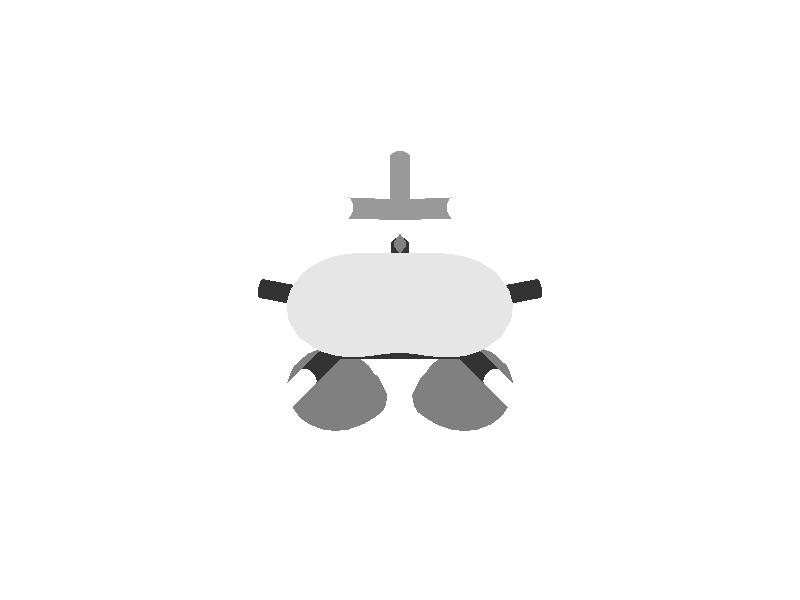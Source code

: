 camera {
 location <0.0, -3.6, 1.8>
 look_at <0.0, -0.01, 0.0>
 sky <0.0, 0.1, 0.0>
 angle 15
}
 light_source { <0, -9, 0> color rgb<0.7, 0.7, 0.7> shadowless}
 light_source { <0, 0, 9> color rgb<0.7, 0.7, 0.7> shadowless}
 background {<1, 1, 1>}
 #declare MeshBlue = texture {
 pigment { color rgb<0.9, 0.9, 0.9> }
 finish { ambient 0.2 diffuse 0.6 specular 0.9}
 }
 #declare MeshRed = texture {
 pigment { color rgb<0.5, 0.5, 0.5> }
 finish { ambient 0.2 diffuse 0.6 specular 0.9}
 }
 #declare BSAMBI = 0.2;
 #declare BSDIFF = 0.8;
 #declare BSSPEC = 0.8;
#declare colorA = 
 texture { 
 pigment { rgb<  1.0000  0.0000  0.0000 >}
 finish {ambient BSAMBI diffuse BSDIFF specular BSSPEC}
 }
#declare colorK = 
 texture { 
 pigment { rgb<  0.6  0.6  0.6 >}
 finish {ambient BSAMBI diffuse BSDIFF specular BSSPEC}
 }
#declare colorN = 
 texture { 
 pigment { rgb<  0.2  0.2  0.2 >}
 finish {ambient BSAMBI diffuse BSDIFF specular BSSPEC}
 }
#declare colorO = 
 texture { 
 pigment { rgb<  1.0  1.0  1.0 >}
 finish {ambient BSAMBI diffuse BSDIFF specular BSSPEC}
 }
 # declare molecule = union { 
 mesh {
 smooth_triangle {
<  0.000000,  0.083333, -0.053747>, < -0.708171, -0.292375, -0.642659>,
<  0.000000,  0.078523, -0.050000>, < -0.719582, -0.492916, -0.489118>,
< -0.008641,  0.083333, -0.050000>, < -0.907347, -0.253058, -0.335684>
 }
 smooth_triangle {
<  0.000000,  0.078523, -0.050000>, < -0.719582, -0.492916, -0.489118>,
<  0.000000,  0.083333, -0.053747>, < -0.708171, -0.292375, -0.642659>,
<  0.008547,  0.083333, -0.050000>, < -0.437449, -0.383290, -0.813466>
 }
 smooth_triangle {
<  0.000000,  0.100000, -0.051784>, < -0.712749,  0.475068, -0.516042>,
<  0.000000,  0.083333, -0.053747>, < -0.708171, -0.292375, -0.642659>,
< -0.008641,  0.083333, -0.050000>, < -0.907347, -0.253058, -0.335684>
 }
 smooth_triangle {
< -0.003952,  0.100000, -0.050000>, < -0.806054,  0.453626, -0.380133>,
<  0.000000,  0.100000, -0.051784>, < -0.712749,  0.475068, -0.516042>,
< -0.008641,  0.083333, -0.050000>, < -0.907347, -0.253058, -0.335684>
 }
 smooth_triangle {
<  0.003893,  0.100000, -0.050000>, < -0.610747,  0.548930, -0.570670>,
<  0.008547,  0.083333, -0.050000>, < -0.437449, -0.383290, -0.813466>,
<  0.000000,  0.083333, -0.053747>, < -0.708171, -0.292375, -0.642659>
 }
 smooth_triangle {
<  0.000000,  0.100000, -0.051784>, < -0.712749,  0.475068, -0.516042>,
<  0.003893,  0.100000, -0.050000>, < -0.610747,  0.548930, -0.570670>,
<  0.000000,  0.083333, -0.053747>, < -0.708171, -0.292375, -0.642659>
 }
 smooth_triangle {
<  0.000000,  0.100000, -0.051784>, < -0.712749,  0.475068, -0.516042>,
< -0.003952,  0.100000, -0.050000>, < -0.806054,  0.453626, -0.380133>,
<  0.000000,  0.101769, -0.050000>, < -0.715363,  0.545576, -0.436581>
 }
 smooth_triangle {
<  0.003893,  0.100000, -0.050000>, < -0.610747,  0.548930, -0.570670>,
<  0.000000,  0.100000, -0.051784>, < -0.712749,  0.475068, -0.516042>,
<  0.000000,  0.101769, -0.050000>, < -0.715363,  0.545576, -0.436581>
 }
 smooth_triangle {
< -0.016667,  0.083333, -0.035415>, < -0.875603, -0.144998,  0.460755>,
< -0.016667,  0.082809, -0.033333>, < -0.846660, -0.148320,  0.511046>,
< -0.017013,  0.083333, -0.033333>, < -0.848832, -0.136420,  0.510757>
 }
 smooth_triangle {
< -0.016667,  0.083333, -0.035415>, < -0.875603, -0.144998,  0.460755>,
< -0.008641,  0.083333, -0.050000>, < -0.907347, -0.253058, -0.335684>,
<  0.000000,  0.078523, -0.050000>, < -0.719582, -0.492916, -0.489118>
 }
 smooth_triangle {
< -0.016667,  0.083333, -0.035415>, < -0.875603, -0.144998,  0.460755>,
<  0.000000,  0.078523, -0.050000>, < -0.719582, -0.492916, -0.489118>,
< -0.016667,  0.082809, -0.033333>, < -0.846660, -0.148320,  0.511046>
 }
 smooth_triangle {
< -0.016667,  0.082809, -0.033333>, < -0.846660, -0.148320,  0.511046>,
<  0.000000,  0.078523, -0.050000>, < -0.719582, -0.492916, -0.489118>,
<  0.000000,  0.072577, -0.033333>, < -0.630674, -0.619175,  0.467839>
 }
 smooth_triangle {
<  0.008547,  0.083333, -0.050000>, < -0.437449, -0.383290, -0.813466>,
<  0.016667,  0.083333, -0.034831>, <  0.008787, -0.957706,  0.287613>,
<  0.016667,  0.082960, -0.033333>, <  0.007926, -0.900879,  0.433997>
 }
 smooth_triangle {
<  0.008547,  0.083333, -0.050000>, < -0.437449, -0.383290, -0.813466>,
<  0.016667,  0.082960, -0.033333>, <  0.007926, -0.900879,  0.433997>,
<  0.000000,  0.078523, -0.050000>, < -0.719582, -0.492916, -0.489118>
 }
 smooth_triangle {
<  0.000000,  0.078523, -0.050000>, < -0.719582, -0.492916, -0.489118>,
<  0.016667,  0.082960, -0.033333>, <  0.007926, -0.900879,  0.433997>,
<  0.000000,  0.072577, -0.033333>, < -0.630674, -0.619175,  0.467839>
 }
 smooth_triangle {
<  0.016667,  0.082960, -0.033333>, <  0.007926, -0.900879,  0.433997>,
<  0.016667,  0.083333, -0.034831>, <  0.008787, -0.957706,  0.287613>,
<  0.016911,  0.083333, -0.033333>, <  0.038988, -0.895311,  0.443732>
 }
 smooth_triangle {
< -0.016667,  0.083333, -0.035415>, < -0.875603, -0.144998,  0.460755>,
< -0.017013,  0.083333, -0.033333>, < -0.848832, -0.136420,  0.510757>,
< -0.016667,  0.085717, -0.033333>, < -0.851475, -0.079675,  0.518307>
 }
 smooth_triangle {
< -0.016667,  0.085717, -0.033333>, < -0.851475, -0.079675,  0.518307>,
< -0.008641,  0.083333, -0.050000>, < -0.907347, -0.253058, -0.335684>,
< -0.016667,  0.083333, -0.035415>, < -0.875603, -0.144998,  0.460755>
 }
 smooth_triangle {
< -0.016667,  0.085717, -0.033333>, < -0.851475, -0.079675,  0.518307>,
< -0.012362,  0.100000, -0.033333>, < -0.790980,  0.322201,  0.520132>,
< -0.008641,  0.083333, -0.050000>, < -0.907347, -0.253058, -0.335684>
 }
 smooth_triangle {
< -0.012362,  0.100000, -0.033333>, < -0.790980,  0.322201,  0.520132>,
< -0.003952,  0.100000, -0.050000>, < -0.806054,  0.453626, -0.380133>,
< -0.008641,  0.083333, -0.050000>, < -0.907347, -0.253058, -0.335684>
 }
 smooth_triangle {
<  0.016667,  0.083333, -0.034831>, <  0.008787, -0.957706,  0.287613>,
<  0.012180,  0.100000, -0.033333>, < -0.279211,  0.833343,  0.477054>,
<  0.016667,  0.085006, -0.033333>, <  0.010706, -0.809354,  0.587224>
 }
 smooth_triangle {
<  0.016667,  0.083333, -0.034831>, <  0.008787, -0.957706,  0.287613>,
<  0.008547,  0.083333, -0.050000>, < -0.437449, -0.383290, -0.813466>,
<  0.012180,  0.100000, -0.033333>, < -0.279211,  0.833343,  0.477054>
 }
 smooth_triangle {
<  0.008547,  0.083333, -0.050000>, < -0.437449, -0.383290, -0.813466>,
<  0.003893,  0.100000, -0.050000>, < -0.610747,  0.548930, -0.570670>,
<  0.012180,  0.100000, -0.033333>, < -0.279211,  0.833343,  0.477054>
 }
 smooth_triangle {
<  0.016911,  0.083333, -0.033333>, <  0.038988, -0.895311,  0.443732>,
<  0.016667,  0.083333, -0.034831>, <  0.008787, -0.957706,  0.287613>,
<  0.016667,  0.085006, -0.033333>, <  0.010706, -0.809354,  0.587224>
 }
 smooth_triangle {
< -0.003952,  0.100000, -0.050000>, < -0.806054,  0.453626, -0.380133>,
< -0.012362,  0.100000, -0.033333>, < -0.790980,  0.322201,  0.520132>,
<  0.000000,  0.105890, -0.033333>, < -0.613672,  0.607130,  0.504777>
 }
 smooth_triangle {
<  0.000000,  0.101769, -0.050000>, < -0.715363,  0.545576, -0.436581>,
< -0.003952,  0.100000, -0.050000>, < -0.806054,  0.453626, -0.380133>,
<  0.000000,  0.105890, -0.033333>, < -0.613672,  0.607130,  0.504777>
 }
 smooth_triangle {
<  0.012180,  0.100000, -0.033333>, < -0.279211,  0.833343,  0.477054>,
<  0.003893,  0.100000, -0.050000>, < -0.610747,  0.548930, -0.570670>,
<  0.000000,  0.101769, -0.050000>, < -0.715363,  0.545576, -0.436581>
 }
 smooth_triangle {
<  0.000000,  0.105890, -0.033333>, < -0.613672,  0.607130,  0.504777>,
<  0.012180,  0.100000, -0.033333>, < -0.279211,  0.833343,  0.477054>,
<  0.000000,  0.101769, -0.050000>, < -0.715363,  0.545576, -0.436581>
 }
 smooth_triangle {
< -0.016667,  0.082809, -0.033333>, < -0.846660, -0.148320,  0.511046>,
< -0.016667,  0.083333, -0.032959>, < -0.840716, -0.134826,  0.524423>,
< -0.017013,  0.083333, -0.033333>, < -0.848832, -0.136420,  0.510757>
 }
 smooth_triangle {
< -0.016667,  0.082809, -0.033333>, < -0.846660, -0.148320,  0.511046>,
<  0.000000,  0.072577, -0.033333>, < -0.630674, -0.619175,  0.467839>,
<  0.000000,  0.083333, -0.020475>, < -0.453923, -0.128867,  0.881673>
 }
 smooth_triangle {
< -0.016667,  0.083333, -0.032959>, < -0.840716, -0.134826,  0.524423>,
< -0.016667,  0.082809, -0.033333>, < -0.846660, -0.148320,  0.511046>,
<  0.000000,  0.083333, -0.020475>, < -0.453923, -0.128867,  0.881673>
 }
 smooth_triangle {
<  0.000000,  0.072577, -0.033333>, < -0.630674, -0.619175,  0.467839>,
<  0.016667,  0.082960, -0.033333>, <  0.007926, -0.900879,  0.433997>,
<  0.016667,  0.083333, -0.033070>, <  0.008055, -0.858454,  0.512827>
 }
 smooth_triangle {
<  0.000000,  0.083333, -0.020475>, < -0.453923, -0.128867,  0.881673>,
<  0.000000,  0.072577, -0.033333>, < -0.630674, -0.619175,  0.467839>,
<  0.016667,  0.083333, -0.033070>, <  0.008055, -0.858454,  0.512827>
 }
 smooth_triangle {
<  0.016667,  0.082960, -0.033333>, <  0.007926, -0.900879,  0.433997>,
<  0.016911,  0.083333, -0.033333>, <  0.038988, -0.895311,  0.443732>,
<  0.016667,  0.083333, -0.033070>, <  0.008055, -0.858454,  0.512827>
 }
 smooth_triangle {
< -0.017013,  0.083333, -0.033333>, < -0.848832, -0.136420,  0.510757>,
< -0.016667,  0.083333, -0.032959>, < -0.840716, -0.134826,  0.524423>,
< -0.016667,  0.085717, -0.033333>, < -0.851475, -0.079675,  0.518307>
 }
 smooth_triangle {
< -0.012362,  0.100000, -0.033333>, < -0.790980,  0.322201,  0.520132>,
< -0.016667,  0.085717, -0.033333>, < -0.851475, -0.079675,  0.518307>,
< -0.016667,  0.083333, -0.032959>, < -0.840716, -0.134826,  0.524423>
 }
 smooth_triangle {
< -0.012362,  0.100000, -0.033333>, < -0.790980,  0.322201,  0.520132>,
< -0.016667,  0.083333, -0.032959>, < -0.840716, -0.134826,  0.524423>,
<  0.000000,  0.100000, -0.026225>, < -0.510702,  0.350203,  0.785202>
 }
 smooth_triangle {
<  0.000000,  0.100000, -0.026225>, < -0.510702,  0.350203,  0.785202>,
< -0.016667,  0.083333, -0.032959>, < -0.840716, -0.134826,  0.524423>,
<  0.000000,  0.083333, -0.020475>, < -0.453923, -0.128867,  0.881673>
 }
 smooth_triangle {
<  0.016667,  0.085006, -0.033333>, <  0.010706, -0.809354,  0.587224>,
<  0.012180,  0.100000, -0.033333>, < -0.279211,  0.833343,  0.477054>,
<  0.000000,  0.100000, -0.026225>, < -0.510702,  0.350203,  0.785202>
 }
 smooth_triangle {
<  0.016667,  0.085006, -0.033333>, <  0.010706, -0.809354,  0.587224>,
<  0.000000,  0.100000, -0.026225>, < -0.510702,  0.350203,  0.785202>,
<  0.016667,  0.083333, -0.033070>, <  0.008055, -0.858454,  0.512827>
 }
 smooth_triangle {
<  0.016667,  0.083333, -0.033070>, <  0.008055, -0.858454,  0.512827>,
<  0.000000,  0.100000, -0.026225>, < -0.510702,  0.350203,  0.785202>,
<  0.000000,  0.083333, -0.020475>, < -0.453923, -0.128867,  0.881673>
 }
 smooth_triangle {
<  0.016911,  0.083333, -0.033333>, <  0.038988, -0.895311,  0.443732>,
<  0.016667,  0.085006, -0.033333>, <  0.010706, -0.809354,  0.587224>,
<  0.016667,  0.083333, -0.033070>, <  0.008055, -0.858454,  0.512827>
 }
 smooth_triangle {
< -0.012362,  0.100000, -0.033333>, < -0.790980,  0.322201,  0.520132>,
<  0.000000,  0.100000, -0.026225>, < -0.510702,  0.350203,  0.785202>,
<  0.000000,  0.105890, -0.033333>, < -0.613672,  0.607130,  0.504777>
 }
 smooth_triangle {
<  0.012180,  0.100000, -0.033333>, < -0.279211,  0.833343,  0.477054>,
<  0.000000,  0.105890, -0.033333>, < -0.613672,  0.607130,  0.504777>,
<  0.000000,  0.100000, -0.026225>, < -0.510702,  0.350203,  0.785202>
 }
 smooth_triangle {
< -0.083333, -0.200000,  0.016437>, < -0.332475, -0.414815, -0.846988>,
< -0.083333, -0.200553,  0.016667>, < -0.333899, -0.421107, -0.843315>,
< -0.084184, -0.200000,  0.016667>, < -0.337429, -0.416428, -0.844233>
 }
 smooth_triangle {
< -0.083333, -0.200000,  0.016437>, < -0.332475, -0.414815, -0.846988>,
< -0.066667, -0.200000,  0.014345>, < -0.201849, -0.443459, -0.873270>,
< -0.066667, -0.205255,  0.016667>, < -0.208797, -0.510945, -0.833870>
 }
 smooth_triangle {
< -0.083333, -0.200553,  0.016667>, < -0.333899, -0.421107, -0.843315>,
< -0.083333, -0.200000,  0.016437>, < -0.332475, -0.414815, -0.846988>,
< -0.066667, -0.205255,  0.016667>, < -0.208797, -0.510945, -0.833870>
 }
 smooth_triangle {
< -0.066667, -0.200000,  0.014345>, < -0.201849, -0.443459, -0.873270>,
< -0.050000, -0.200000,  0.014544>, < -0.063272, -0.475809, -0.877270>,
< -0.050000, -0.204827,  0.016667>, < -0.064357, -0.536227, -0.841617>
 }
 smooth_triangle {
< -0.066667, -0.205255,  0.016667>, < -0.208797, -0.510945, -0.833870>,
< -0.066667, -0.200000,  0.014345>, < -0.201849, -0.443459, -0.873270>,
< -0.050000, -0.204827,  0.016667>, < -0.064357, -0.536227, -0.841617>
 }
 smooth_triangle {
< -0.050000, -0.200000,  0.014544>, < -0.063272, -0.475809, -0.877270>,
< -0.033333, -0.200000,  0.016361>, <  0.074555, -0.489943, -0.868561>,
< -0.033333, -0.200737,  0.016667>, <  0.074610, -0.498227, -0.863831>
 }
 smooth_triangle {
< -0.050000, -0.204827,  0.016667>, < -0.064357, -0.536227, -0.841617>,
< -0.050000, -0.200000,  0.014544>, < -0.063272, -0.475809, -0.877270>,
< -0.033333, -0.200737,  0.016667>, <  0.074610, -0.498227, -0.863831>
 }
 smooth_triangle {
< -0.033333, -0.200737,  0.016667>, <  0.074610, -0.498227, -0.863831>,
< -0.033333, -0.200000,  0.016361>, <  0.074555, -0.489943, -0.868561>,
< -0.030590, -0.200000,  0.016667>, <  0.085180, -0.488711, -0.868278>
 }
 smooth_triangle {
<  0.033333, -0.200000,  0.016556>, < -0.084813, -0.387712, -0.917871>,
<  0.033333, -0.200268,  0.016667>, < -0.084768, -0.390599, -0.916650>,
<  0.032272, -0.200000,  0.016667>, < -0.080245, -0.388244, -0.918056>
 }
 smooth_triangle {
<  0.033333, -0.200000,  0.016556>, < -0.084813, -0.387712, -0.917871>,
<  0.050000, -0.200000,  0.014831>, < -0.101240, -0.406729, -0.907922>,
<  0.050000, -0.204214,  0.016667>, < -0.101128, -0.454337, -0.885071>
 }
 smooth_triangle {
<  0.033333, -0.200268,  0.016667>, < -0.084768, -0.390599, -0.916650>,
<  0.033333, -0.200000,  0.016556>, < -0.084813, -0.387712, -0.917871>,
<  0.050000, -0.204214,  0.016667>, < -0.101128, -0.454337, -0.885071>
 }
 smooth_triangle {
<  0.050000, -0.200000,  0.014831>, < -0.101240, -0.406729, -0.907922>,
<  0.066667, -0.200000,  0.014678>, < -0.049271, -0.449794, -0.891772>,
<  0.066667, -0.204564,  0.016667>, < -0.049924, -0.503953, -0.862287>
 }
 smooth_triangle {
<  0.050000, -0.204214,  0.016667>, < -0.101128, -0.454337, -0.885071>,
<  0.050000, -0.200000,  0.014831>, < -0.101240, -0.406729, -0.907922>,
<  0.066667, -0.204564,  0.016667>, < -0.049924, -0.503953, -0.862287>
 }
 smooth_triangle {
<  0.066667, -0.204564,  0.016667>, < -0.049924, -0.503953, -0.862287>,
<  0.066667, -0.200000,  0.014678>, < -0.049271, -0.449794, -0.891772>,
<  0.082669, -0.200000,  0.016667>, <  0.048185, -0.523656, -0.850566>
 }
 smooth_triangle {
< -0.100000, -0.183333,  0.014766>, < -0.411255, -0.192458, -0.890971>,
< -0.100000, -0.189692,  0.016667>, < -0.435255, -0.259198, -0.862189>,
< -0.105403, -0.183333,  0.016667>, < -0.448978, -0.211763, -0.868087>
 }
 smooth_triangle {
< -0.084184, -0.200000,  0.016667>, < -0.337429, -0.416428, -0.844233>,
< -0.100000, -0.189692,  0.016667>, < -0.435255, -0.259198, -0.862189>,
< -0.100000, -0.183333,  0.014766>, < -0.411255, -0.192458, -0.890971>
 }
 smooth_triangle {
< -0.084184, -0.200000,  0.016667>, < -0.337429, -0.416428, -0.844233>,
< -0.100000, -0.183333,  0.014766>, < -0.411255, -0.192458, -0.890971>,
< -0.083333, -0.200000,  0.016437>, < -0.332475, -0.414815, -0.846988>
 }
 smooth_triangle {
< -0.083333, -0.200000,  0.016437>, < -0.332475, -0.414815, -0.846988>,
< -0.100000, -0.183333,  0.014766>, < -0.411255, -0.192458, -0.890971>,
< -0.083333, -0.183333,  0.010612>, < -0.284559, -0.168699, -0.943699>
 }
 smooth_triangle {
< -0.066667, -0.200000,  0.014345>, < -0.201849, -0.443459, -0.873270>,
< -0.083333, -0.200000,  0.016437>, < -0.332475, -0.414815, -0.846988>,
< -0.066667, -0.183333,  0.008859>, < -0.176096, -0.171556, -0.969308>
 }
 smooth_triangle {
< -0.066667, -0.183333,  0.008859>, < -0.176096, -0.171556, -0.969308>,
< -0.083333, -0.200000,  0.016437>, < -0.332475, -0.414815, -0.846988>,
< -0.083333, -0.183333,  0.010612>, < -0.284559, -0.168699, -0.943699>
 }
 smooth_triangle {
< -0.050000, -0.200000,  0.014544>, < -0.063272, -0.475809, -0.877270>,
< -0.066667, -0.200000,  0.014345>, < -0.201849, -0.443459, -0.873270>,
< -0.050000, -0.183333,  0.009128>, < -0.054692, -0.236309, -0.970137>
 }
 smooth_triangle {
< -0.050000, -0.183333,  0.009128>, < -0.054692, -0.236309, -0.970137>,
< -0.066667, -0.200000,  0.014345>, < -0.201849, -0.443459, -0.873270>,
< -0.066667, -0.183333,  0.008859>, < -0.176096, -0.171556, -0.969308>
 }
 smooth_triangle {
< -0.033333, -0.200000,  0.016361>, <  0.074555, -0.489943, -0.868561>,
< -0.050000, -0.200000,  0.014544>, < -0.063272, -0.475809, -0.877270>,
< -0.033333, -0.183333,  0.010990>, <  0.089754, -0.261738, -0.960957>
 }
 smooth_triangle {
< -0.033333, -0.183333,  0.010990>, <  0.089754, -0.261738, -0.960957>,
< -0.050000, -0.200000,  0.014544>, < -0.063272, -0.475809, -0.877270>,
< -0.050000, -0.183333,  0.009128>, < -0.054692, -0.236309, -0.970137>
 }
 smooth_triangle {
< -0.016667, -0.194850,  0.016667>, <  0.168886, -0.396615, -0.902316>,
< -0.030590, -0.200000,  0.016667>, <  0.085180, -0.488711, -0.868278>,
< -0.033333, -0.200000,  0.016361>, <  0.074555, -0.489943, -0.868561>
 }
 smooth_triangle {
< -0.016667, -0.194850,  0.016667>, <  0.168886, -0.396615, -0.902316>,
< -0.033333, -0.200000,  0.016361>, <  0.074555, -0.489943, -0.868561>,
< -0.016667, -0.183333,  0.013370>, <  0.182243, -0.261860, -0.947743>
 }
 smooth_triangle {
< -0.016667, -0.183333,  0.013370>, <  0.182243, -0.261860, -0.947743>,
< -0.033333, -0.200000,  0.016361>, <  0.074555, -0.489943, -0.868561>,
< -0.033333, -0.183333,  0.010990>, <  0.089754, -0.261738, -0.960957>
 }
 smooth_triangle {
< -0.016667, -0.183333,  0.013370>, <  0.182243, -0.261860, -0.947743>,
<  0.000000, -0.183333,  0.014461>, <  0.140125, -0.234128, -0.962054>,
<  0.000000, -0.191534,  0.016667>, <  0.132001, -0.320260, -0.938088>
 }
 smooth_triangle {
< -0.016667, -0.194850,  0.016667>, <  0.168886, -0.396615, -0.902316>,
< -0.016667, -0.183333,  0.013370>, <  0.182243, -0.261860, -0.947743>,
<  0.000000, -0.191534,  0.016667>, <  0.132001, -0.320260, -0.938088>
 }
 smooth_triangle {
<  0.000000, -0.183333,  0.014461>, <  0.140125, -0.234128, -0.962054>,
<  0.016667, -0.183333,  0.013420>, <  0.001737, -0.205459, -0.978664>,
<  0.016667, -0.194615,  0.016667>, <  0.002647, -0.325204, -0.945640>
 }
 smooth_triangle {
<  0.000000, -0.191534,  0.016667>, <  0.132001, -0.320260, -0.938088>,
<  0.000000, -0.183333,  0.014461>, <  0.140125, -0.234128, -0.962054>,
<  0.016667, -0.194615,  0.016667>, <  0.002647, -0.325204, -0.945640>
 }
 smooth_triangle {
<  0.032272, -0.200000,  0.016667>, < -0.080245, -0.388244, -0.918056>,
<  0.016667, -0.194615,  0.016667>, <  0.002647, -0.325204, -0.945640>,
<  0.016667, -0.183333,  0.013420>, <  0.001737, -0.205459, -0.978664>
 }
 smooth_triangle {
<  0.032272, -0.200000,  0.016667>, < -0.080245, -0.388244, -0.918056>,
<  0.016667, -0.183333,  0.013420>, <  0.001737, -0.205459, -0.978664>,
<  0.033333, -0.200000,  0.016556>, < -0.084813, -0.387712, -0.917871>
 }
 smooth_triangle {
<  0.033333, -0.200000,  0.016556>, < -0.084813, -0.387712, -0.917871>,
<  0.016667, -0.183333,  0.013420>, <  0.001737, -0.205459, -0.978664>,
<  0.033333, -0.183333,  0.011125>, < -0.099356, -0.197518, -0.975251>
 }
 smooth_triangle {
<  0.050000, -0.200000,  0.014831>, < -0.101240, -0.406729, -0.907922>,
<  0.033333, -0.200000,  0.016556>, < -0.084813, -0.387712, -0.917871>,
<  0.050000, -0.183333,  0.009363>, < -0.105949, -0.204085, -0.973203>
 }
 smooth_triangle {
<  0.050000, -0.183333,  0.009363>, < -0.105949, -0.204085, -0.973203>,
<  0.033333, -0.200000,  0.016556>, < -0.084813, -0.387712, -0.917871>,
<  0.033333, -0.183333,  0.011125>, < -0.099356, -0.197518, -0.975251>
 }
 smooth_triangle {
<  0.066667, -0.200000,  0.014678>, < -0.049271, -0.449794, -0.891772>,
<  0.050000, -0.200000,  0.014831>, < -0.101240, -0.406729, -0.907922>,
<  0.066667, -0.183333,  0.009169>, < -0.049172, -0.224060, -0.973334>
 }
 smooth_triangle {
<  0.066667, -0.183333,  0.009169>, < -0.049172, -0.224060, -0.973334>,
<  0.050000, -0.200000,  0.014831>, < -0.101240, -0.406729, -0.907922>,
<  0.050000, -0.183333,  0.009363>, < -0.105949, -0.204085, -0.973203>
 }
 smooth_triangle {
<  0.083333, -0.199857,  0.016667>, <  0.051553, -0.523969, -0.850175>,
<  0.082669, -0.200000,  0.016667>, <  0.048185, -0.523656, -0.850566>,
<  0.066667, -0.200000,  0.014678>, < -0.049271, -0.449794, -0.891772>
 }
 smooth_triangle {
<  0.083333, -0.199857,  0.016667>, <  0.051553, -0.523969, -0.850175>,
<  0.066667, -0.200000,  0.014678>, < -0.049271, -0.449794, -0.891772>,
<  0.083333, -0.183333,  0.010902>, <  0.041500, -0.285407, -0.957507>
 }
 smooth_triangle {
<  0.083333, -0.183333,  0.010902>, <  0.041500, -0.285407, -0.957507>,
<  0.066667, -0.200000,  0.014678>, < -0.049271, -0.449794, -0.891772>,
<  0.066667, -0.183333,  0.009169>, < -0.049172, -0.224060, -0.973334>
 }
 smooth_triangle {
<  0.083333, -0.183333,  0.010902>, <  0.041500, -0.285407, -0.957507>,
<  0.100000, -0.183333,  0.014915>, <  0.183322, -0.397123, -0.899270>,
<  0.100000, -0.189204,  0.016667>, <  0.188768, -0.473855, -0.860132>
 }
 smooth_triangle {
<  0.083333, -0.199857,  0.016667>, <  0.051553, -0.523969, -0.850175>,
<  0.083333, -0.183333,  0.010902>, <  0.041500, -0.285407, -0.957507>,
<  0.100000, -0.189204,  0.016667>, <  0.188768, -0.473855, -0.860132>
 }
 smooth_triangle {
<  0.100000, -0.189204,  0.016667>, <  0.188768, -0.473855, -0.860132>,
<  0.100000, -0.183333,  0.014915>, <  0.183322, -0.397123, -0.899270>,
<  0.105137, -0.183333,  0.016667>, <  0.234715, -0.430190, -0.871691>
 }
 smooth_triangle {
< -0.100000, -0.166667,  0.011979>, < -0.359184, -0.030067, -0.932782>,
< -0.100000, -0.183333,  0.014766>, < -0.411255, -0.192458, -0.890971>,
< -0.105403, -0.183333,  0.016667>, < -0.448978, -0.211763, -0.868087>
 }
 smooth_triangle {
< -0.113457, -0.166667,  0.016667>, < -0.476944, -0.061920, -0.876750>,
< -0.100000, -0.166667,  0.011979>, < -0.359184, -0.030067, -0.932782>,
< -0.105403, -0.183333,  0.016667>, < -0.448978, -0.211763, -0.868087>
 }
 smooth_triangle {
< -0.083333, -0.183333,  0.010612>, < -0.284559, -0.168699, -0.943699>,
< -0.100000, -0.183333,  0.014766>, < -0.411255, -0.192458, -0.890971>,
< -0.083333, -0.166667,  0.008715>, < -0.224757,  0.009000, -0.974373>
 }
 smooth_triangle {
< -0.083333, -0.166667,  0.008715>, < -0.224757,  0.009000, -0.974373>,
< -0.100000, -0.183333,  0.014766>, < -0.411255, -0.192458, -0.890971>,
< -0.100000, -0.166667,  0.011979>, < -0.359184, -0.030067, -0.932782>
 }
 smooth_triangle {
< -0.066667, -0.183333,  0.008859>, < -0.176096, -0.171556, -0.969308>,
< -0.083333, -0.183333,  0.010612>, < -0.284559, -0.168699, -0.943699>,
< -0.066667, -0.166667,  0.006758>, < -0.145731,  0.205186, -0.967813>
 }
 smooth_triangle {
< -0.066667, -0.166667,  0.006758>, < -0.145731,  0.205186, -0.967813>,
< -0.083333, -0.183333,  0.010612>, < -0.284559, -0.168699, -0.943699>,
< -0.083333, -0.166667,  0.008715>, < -0.224757,  0.009000, -0.974373>
 }
 smooth_triangle {
< -0.050000, -0.183333,  0.009128>, < -0.054692, -0.236309, -0.970137>,
< -0.066667, -0.183333,  0.008859>, < -0.176096, -0.171556, -0.969308>,
< -0.050000, -0.166667,  0.006899>, < -0.079215, -0.016822, -0.996716>
 }
 smooth_triangle {
< -0.050000, -0.166667,  0.006899>, < -0.079215, -0.016822, -0.996716>,
< -0.066667, -0.183333,  0.008859>, < -0.176096, -0.171556, -0.969308>,
< -0.066667, -0.166667,  0.006758>, < -0.145731,  0.205186, -0.967813>
 }
 smooth_triangle {
< -0.033333, -0.183333,  0.010990>, <  0.089754, -0.261738, -0.960957>,
< -0.050000, -0.183333,  0.009128>, < -0.054692, -0.236309, -0.970137>,
< -0.033333, -0.166667,  0.008685>, <  0.096614, -0.068343, -0.992973>
 }
 smooth_triangle {
< -0.033333, -0.166667,  0.008685>, <  0.096614, -0.068343, -0.992973>,
< -0.050000, -0.183333,  0.009128>, < -0.054692, -0.236309, -0.970137>,
< -0.050000, -0.166667,  0.006899>, < -0.079215, -0.016822, -0.996716>
 }
 smooth_triangle {
< -0.016667, -0.183333,  0.013370>, <  0.182243, -0.261860, -0.947743>,
< -0.033333, -0.183333,  0.010990>, <  0.089754, -0.261738, -0.960957>,
< -0.016667, -0.166667,  0.011116>, <  0.198518, -0.074878, -0.977233>
 }
 smooth_triangle {
< -0.016667, -0.166667,  0.011116>, <  0.198518, -0.074878, -0.977233>,
< -0.033333, -0.183333,  0.010990>, <  0.089754, -0.261738, -0.960957>,
< -0.033333, -0.166667,  0.008685>, <  0.096614, -0.068343, -0.992973>
 }
 smooth_triangle {
<  0.000000, -0.183333,  0.014461>, <  0.140125, -0.234128, -0.962054>,
< -0.016667, -0.183333,  0.013370>, <  0.182243, -0.261860, -0.947743>,
<  0.000000, -0.166667,  0.012288>, <  0.153822, -0.065306, -0.985938>
 }
 smooth_triangle {
<  0.000000, -0.166667,  0.012288>, <  0.153822, -0.065306, -0.985938>,
< -0.016667, -0.183333,  0.013370>, <  0.182243, -0.261860, -0.947743>,
< -0.016667, -0.166667,  0.011116>, <  0.198518, -0.074878, -0.977233>
 }
 smooth_triangle {
<  0.016667, -0.183333,  0.013420>, <  0.001737, -0.205459, -0.978664>,
<  0.000000, -0.183333,  0.014461>, <  0.140125, -0.234128, -0.962054>,
<  0.016667, -0.166667,  0.011094>, < -0.000782, -0.052174, -0.998638>
 }
 smooth_triangle {
<  0.016667, -0.166667,  0.011094>, < -0.000782, -0.052174, -0.998638>,
<  0.000000, -0.183333,  0.014461>, <  0.140125, -0.234128, -0.962054>,
<  0.000000, -0.166667,  0.012288>, <  0.153822, -0.065306, -0.985938>
 }
 smooth_triangle {
<  0.033333, -0.183333,  0.011125>, < -0.099356, -0.197518, -0.975251>,
<  0.016667, -0.183333,  0.013420>, <  0.001737, -0.205459, -0.978664>,
<  0.033333, -0.166667,  0.008707>, < -0.104237, -0.049973, -0.993296>
 }
 smooth_triangle {
<  0.033333, -0.166667,  0.008707>, < -0.104237, -0.049973, -0.993296>,
<  0.016667, -0.183333,  0.013420>, <  0.001737, -0.205459, -0.978664>,
<  0.016667, -0.166667,  0.011094>, < -0.000782, -0.052174, -0.998638>
 }
 smooth_triangle {
<  0.050000, -0.183333,  0.009363>, < -0.105949, -0.204085, -0.973203>,
<  0.033333, -0.183333,  0.011125>, < -0.099356, -0.197518, -0.975251>,
<  0.050000, -0.166667,  0.007033>, < -0.100792, -0.050992, -0.993600>
 }
 smooth_triangle {
<  0.050000, -0.166667,  0.007033>, < -0.100792, -0.050992, -0.993600>,
<  0.033333, -0.183333,  0.011125>, < -0.099356, -0.197518, -0.975251>,
<  0.033333, -0.166667,  0.008707>, < -0.104237, -0.049973, -0.993296>
 }
 smooth_triangle {
<  0.066667, -0.183333,  0.009169>, < -0.049172, -0.224060, -0.973334>,
<  0.050000, -0.183333,  0.009363>, < -0.105949, -0.204085, -0.973203>,
<  0.066667, -0.166667,  0.007055>, < -0.038787, -0.056877, -0.997627>
 }
 smooth_triangle {
<  0.066667, -0.166667,  0.007055>, < -0.038787, -0.056877, -0.997627>,
<  0.050000, -0.183333,  0.009363>, < -0.105949, -0.204085, -0.973203>,
<  0.050000, -0.166667,  0.007033>, < -0.100792, -0.050992, -0.993600>
 }
 smooth_triangle {
<  0.083333, -0.183333,  0.010902>, <  0.041500, -0.285407, -0.957507>,
<  0.066667, -0.183333,  0.009169>, < -0.049172, -0.224060, -0.973334>,
<  0.083333, -0.166667,  0.009024>, <  0.049511, -0.066043, -0.996588>
 }
 smooth_triangle {
<  0.083333, -0.166667,  0.009024>, <  0.049511, -0.066043, -0.996588>,
<  0.066667, -0.183333,  0.009169>, < -0.049172, -0.224060, -0.973334>,
<  0.066667, -0.166667,  0.007055>, < -0.038787, -0.056877, -0.997627>
 }
 smooth_triangle {
<  0.100000, -0.183333,  0.014915>, <  0.183322, -0.397123, -0.899270>,
<  0.083333, -0.183333,  0.010902>, <  0.041500, -0.285407, -0.957507>,
<  0.100000, -0.166667,  0.012061>, <  0.166248, -0.010309, -0.986030>
 }
 smooth_triangle {
<  0.100000, -0.166667,  0.012061>, <  0.166248, -0.010309, -0.986030>,
<  0.083333, -0.183333,  0.010902>, <  0.041500, -0.285407, -0.957507>,
<  0.083333, -0.166667,  0.009024>, <  0.049511, -0.066043, -0.996588>
 }
 smooth_triangle {
<  0.113708, -0.166667,  0.016667>, <  0.373152, -0.187803, -0.908564>,
<  0.105137, -0.183333,  0.016667>, <  0.234715, -0.430190, -0.871691>,
<  0.100000, -0.183333,  0.014915>, <  0.183322, -0.397123, -0.899270>
 }
 smooth_triangle {
<  0.100000, -0.166667,  0.012061>, <  0.166248, -0.010309, -0.986030>,
<  0.113708, -0.166667,  0.016667>, <  0.373152, -0.187803, -0.908564>,
<  0.100000, -0.183333,  0.014915>, <  0.183322, -0.397123, -0.899270>
 }
 smooth_triangle {
< -0.100000, -0.150000,  0.012182>, < -0.334755,  0.068010, -0.939848>,
< -0.100000, -0.166667,  0.011979>, < -0.359184, -0.030067, -0.932782>,
< -0.113457, -0.166667,  0.016667>, < -0.476944, -0.061920, -0.876750>
 }
 smooth_triangle {
< -0.114042, -0.150000,  0.016667>, < -0.464228,  0.061574, -0.883573>,
< -0.100000, -0.150000,  0.012182>, < -0.334755,  0.068010, -0.939848>,
< -0.113457, -0.166667,  0.016667>, < -0.476944, -0.061920, -0.876750>
 }
 smooth_triangle {
< -0.083333, -0.166667,  0.008715>, < -0.224757,  0.009000, -0.974373>,
< -0.100000, -0.166667,  0.011979>, < -0.359184, -0.030067, -0.932782>,
< -0.083333, -0.150000,  0.011332>, < -0.156842,  0.077648, -0.984566>
 }
 smooth_triangle {
< -0.083333, -0.150000,  0.011332>, < -0.156842,  0.077648, -0.984566>,
< -0.100000, -0.166667,  0.011979>, < -0.359184, -0.030067, -0.932782>,
< -0.100000, -0.150000,  0.012182>, < -0.334755,  0.068010, -0.939848>
 }
 smooth_triangle {
< -0.066667, -0.166667,  0.006758>, < -0.145731,  0.205186, -0.967813>,
< -0.083333, -0.166667,  0.008715>, < -0.224757,  0.009000, -0.974373>,
< -0.066667, -0.150000,  0.007546>, < -0.122048,  0.064664, -0.990415>
 }
 smooth_triangle {
< -0.066667, -0.150000,  0.007546>, < -0.122048,  0.064664, -0.990415>,
< -0.083333, -0.166667,  0.008715>, < -0.224757,  0.009000, -0.974373>,
< -0.083333, -0.150000,  0.011332>, < -0.156842,  0.077648, -0.984566>
 }
 smooth_triangle {
< -0.050000, -0.166667,  0.006899>, < -0.079215, -0.016822, -0.996716>,
< -0.066667, -0.166667,  0.006758>, < -0.145731,  0.205186, -0.967813>,
< -0.050000, -0.150000,  0.007180>, < -0.257702,  0.077593, -0.963104>
 }
 smooth_triangle {
< -0.050000, -0.150000,  0.007180>, < -0.257702,  0.077593, -0.963104>,
< -0.066667, -0.166667,  0.006758>, < -0.145731,  0.205186, -0.967813>,
< -0.066667, -0.150000,  0.007546>, < -0.122048,  0.064664, -0.990415>
 }
 smooth_triangle {
< -0.033333, -0.166667,  0.008685>, <  0.096614, -0.068343, -0.992973>,
< -0.050000, -0.166667,  0.006899>, < -0.079215, -0.016822, -0.996716>,
< -0.033333, -0.150000,  0.008909>, <  0.079007,  0.086850, -0.993084>
 }
 smooth_triangle {
< -0.033333, -0.150000,  0.008909>, <  0.079007,  0.086850, -0.993084>,
< -0.050000, -0.166667,  0.006899>, < -0.079215, -0.016822, -0.996716>,
< -0.050000, -0.150000,  0.007180>, < -0.257702,  0.077593, -0.963104>
 }
 smooth_triangle {
< -0.016667, -0.166667,  0.011116>, <  0.198518, -0.074878, -0.977233>,
< -0.033333, -0.166667,  0.008685>, <  0.096614, -0.068343, -0.992973>,
< -0.016667, -0.150000,  0.011313>, <  0.204307,  0.087940, -0.974949>
 }
 smooth_triangle {
< -0.016667, -0.150000,  0.011313>, <  0.204307,  0.087940, -0.974949>,
< -0.033333, -0.166667,  0.008685>, <  0.096614, -0.068343, -0.992973>,
< -0.033333, -0.150000,  0.008909>, <  0.079007,  0.086850, -0.993084>
 }
 smooth_triangle {
<  0.000000, -0.166667,  0.012288>, <  0.153822, -0.065306, -0.985938>,
< -0.016667, -0.166667,  0.011116>, <  0.198518, -0.074878, -0.977233>,
<  0.000000, -0.150000,  0.012471>, <  0.155637,  0.087152, -0.983962>
 }
 smooth_triangle {
<  0.000000, -0.150000,  0.012471>, <  0.155637,  0.087152, -0.983962>,
< -0.016667, -0.166667,  0.011116>, <  0.198518, -0.074878, -0.977233>,
< -0.016667, -0.150000,  0.011313>, <  0.204307,  0.087940, -0.974949>
 }
 smooth_triangle {
<  0.016667, -0.166667,  0.011094>, < -0.000782, -0.052174, -0.998638>,
<  0.000000, -0.166667,  0.012288>, <  0.153822, -0.065306, -0.985938>,
<  0.016667, -0.150000,  0.011187>, < -0.004529,  0.081951, -0.996626>
 }
 smooth_triangle {
<  0.016667, -0.150000,  0.011187>, < -0.004529,  0.081951, -0.996626>,
<  0.000000, -0.166667,  0.012288>, <  0.153822, -0.065306, -0.985938>,
<  0.000000, -0.150000,  0.012471>, <  0.155637,  0.087152, -0.983962>
 }
 smooth_triangle {
<  0.033333, -0.166667,  0.008707>, < -0.104237, -0.049973, -0.993296>,
<  0.016667, -0.166667,  0.011094>, < -0.000782, -0.052174, -0.998638>,
<  0.033333, -0.150000,  0.008755>, < -0.107483,  0.074667, -0.991399>
 }
 smooth_triangle {
<  0.033333, -0.150000,  0.008755>, < -0.107483,  0.074667, -0.991399>,
<  0.016667, -0.166667,  0.011094>, < -0.000782, -0.052174, -0.998638>,
<  0.016667, -0.150000,  0.011187>, < -0.004529,  0.081951, -0.996626>
 }
 smooth_triangle {
<  0.050000, -0.166667,  0.007033>, < -0.100792, -0.050992, -0.993600>,
<  0.033333, -0.166667,  0.008707>, < -0.104237, -0.049973, -0.993296>,
<  0.050000, -0.150000,  0.007114>, < -0.099533,  0.069670, -0.992592>
 }
 smooth_triangle {
<  0.050000, -0.150000,  0.007114>, < -0.099533,  0.069670, -0.992592>,
<  0.033333, -0.166667,  0.008707>, < -0.104237, -0.049973, -0.993296>,
<  0.033333, -0.150000,  0.008755>, < -0.107483,  0.074667, -0.991399>
 }
 smooth_triangle {
<  0.066667, -0.166667,  0.007055>, < -0.038787, -0.056877, -0.997627>,
<  0.050000, -0.166667,  0.007033>, < -0.100792, -0.050992, -0.993600>,
<  0.066667, -0.150000,  0.007682>, < -0.024733,  0.068966, -0.997312>
 }
 smooth_triangle {
<  0.066667, -0.150000,  0.007682>, < -0.024733,  0.068966, -0.997312>,
<  0.050000, -0.166667,  0.007033>, < -0.100792, -0.050992, -0.993600>,
<  0.050000, -0.150000,  0.007114>, < -0.099533,  0.069670, -0.992592>
 }
 smooth_triangle {
<  0.083333, -0.166667,  0.009024>, <  0.049511, -0.066043, -0.996588>,
<  0.066667, -0.166667,  0.007055>, < -0.038787, -0.056877, -0.997627>,
<  0.083333, -0.150000,  0.011539>, <  0.108392,  0.073216, -0.991408>
 }
 smooth_triangle {
<  0.083333, -0.150000,  0.011539>, <  0.108392,  0.073216, -0.991408>,
<  0.066667, -0.166667,  0.007055>, < -0.038787, -0.056877, -0.997627>,
<  0.066667, -0.150000,  0.007682>, < -0.024733,  0.068966, -0.997312>
 }
 smooth_triangle {
<  0.100000, -0.166667,  0.012061>, <  0.166248, -0.010309, -0.986030>,
<  0.083333, -0.166667,  0.009024>, <  0.049511, -0.066043, -0.996588>,
<  0.100000, -0.150000,  0.012092>, <  0.125788,  0.054979, -0.990533>
 }
 smooth_triangle {
<  0.100000, -0.150000,  0.012092>, <  0.125788,  0.054979, -0.990533>,
<  0.083333, -0.166667,  0.009024>, <  0.049511, -0.066043, -0.996588>,
<  0.083333, -0.150000,  0.011539>, <  0.108392,  0.073216, -0.991408>
 }
 smooth_triangle {
<  0.114739, -0.150000,  0.016667>, <  0.368763,  0.066192, -0.927164>,
<  0.113708, -0.166667,  0.016667>, <  0.373152, -0.187803, -0.908564>,
<  0.100000, -0.166667,  0.012061>, <  0.166248, -0.010309, -0.986030>
 }
 smooth_triangle {
<  0.100000, -0.150000,  0.012092>, <  0.125788,  0.054979, -0.990533>,
<  0.114739, -0.150000,  0.016667>, <  0.368763,  0.066192, -0.927164>,
<  0.100000, -0.166667,  0.012061>, <  0.166248, -0.010309, -0.986030>
 }
 smooth_triangle {
< -0.100000, -0.133333,  0.014473>, < -0.357212,  0.174861, -0.917509>,
< -0.100000, -0.150000,  0.012182>, < -0.334755,  0.068010, -0.939848>,
< -0.114042, -0.150000,  0.016667>, < -0.464228,  0.061574, -0.883573>
 }
 smooth_triangle {
< -0.107481, -0.133333,  0.016667>, < -0.414912,  0.186332, -0.890578>,
< -0.100000, -0.133333,  0.014473>, < -0.357212,  0.174861, -0.917509>,
< -0.114042, -0.150000,  0.016667>, < -0.464228,  0.061574, -0.883573>
 }
 smooth_triangle {
< -0.083333, -0.150000,  0.011332>, < -0.156842,  0.077648, -0.984566>,
< -0.100000, -0.150000,  0.012182>, < -0.334755,  0.068010, -0.939848>,
< -0.083333, -0.133333,  0.011194>, < -0.228243,  0.161194, -0.960168>
 }
 smooth_triangle {
< -0.083333, -0.133333,  0.011194>, < -0.228243,  0.161194, -0.960168>,
< -0.100000, -0.150000,  0.012182>, < -0.334755,  0.068010, -0.939848>,
< -0.100000, -0.133333,  0.014473>, < -0.357212,  0.174861, -0.917509>
 }
 smooth_triangle {
< -0.066667, -0.150000,  0.007546>, < -0.122048,  0.064664, -0.990415>,
< -0.083333, -0.150000,  0.011332>, < -0.156842,  0.077648, -0.984566>,
< -0.066667, -0.133333,  0.009510>, < -0.150203,  0.017944, -0.988492>
 }
 smooth_triangle {
< -0.066667, -0.133333,  0.009510>, < -0.150203,  0.017944, -0.988492>,
< -0.083333, -0.150000,  0.011332>, < -0.156842,  0.077648, -0.984566>,
< -0.083333, -0.133333,  0.011194>, < -0.228243,  0.161194, -0.960168>
 }
 smooth_triangle {
< -0.050000, -0.150000,  0.007180>, < -0.257702,  0.077593, -0.963104>,
< -0.066667, -0.150000,  0.007546>, < -0.122048,  0.064664, -0.990415>,
< -0.050000, -0.133333,  0.009699>, < -0.066739,  0.211943, -0.975001>
 }
 smooth_triangle {
< -0.050000, -0.133333,  0.009699>, < -0.066739,  0.211943, -0.975001>,
< -0.066667, -0.150000,  0.007546>, < -0.122048,  0.064664, -0.990415>,
< -0.066667, -0.133333,  0.009510>, < -0.150203,  0.017944, -0.988492>
 }
 smooth_triangle {
< -0.033333, -0.150000,  0.008909>, <  0.079007,  0.086850, -0.993084>,
< -0.050000, -0.150000,  0.007180>, < -0.257702,  0.077593, -0.963104>,
< -0.033333, -0.133333,  0.011469>, <  0.099322,  0.253094, -0.962330>
 }
 smooth_triangle {
< -0.033333, -0.133333,  0.011469>, <  0.099322,  0.253094, -0.962330>,
< -0.050000, -0.150000,  0.007180>, < -0.257702,  0.077593, -0.963104>,
< -0.050000, -0.133333,  0.009699>, < -0.066739,  0.211943, -0.975001>
 }
 smooth_triangle {
< -0.016667, -0.150000,  0.011313>, <  0.204307,  0.087940, -0.974949>,
< -0.033333, -0.150000,  0.008909>, <  0.079007,  0.086850, -0.993084>,
< -0.016667, -0.133333,  0.013869>, <  0.197361,  0.258110, -0.945742>
 }
 smooth_triangle {
< -0.016667, -0.133333,  0.013869>, <  0.197361,  0.258110, -0.945742>,
< -0.033333, -0.150000,  0.008909>, <  0.079007,  0.086850, -0.993084>,
< -0.033333, -0.133333,  0.011469>, <  0.099322,  0.253094, -0.962330>
 }
 smooth_triangle {
<  0.000000, -0.150000,  0.012471>, <  0.155637,  0.087152, -0.983962>,
< -0.016667, -0.150000,  0.011313>, <  0.204307,  0.087940, -0.974949>,
<  0.000000, -0.133333,  0.014950>, <  0.148991,  0.246216, -0.957695>
 }
 smooth_triangle {
<  0.000000, -0.133333,  0.014950>, <  0.148991,  0.246216, -0.957695>,
< -0.016667, -0.150000,  0.011313>, <  0.204307,  0.087940, -0.974949>,
< -0.016667, -0.133333,  0.013869>, <  0.197361,  0.258110, -0.945742>
 }
 smooth_triangle {
<  0.016667, -0.150000,  0.011187>, < -0.004529,  0.081951, -0.996626>,
<  0.000000, -0.150000,  0.012471>, <  0.155637,  0.087152, -0.983962>,
<  0.016667, -0.133333,  0.013619>, < -0.008985,  0.223423, -0.974680>
 }
 smooth_triangle {
<  0.016667, -0.133333,  0.013619>, < -0.008985,  0.223423, -0.974680>,
<  0.000000, -0.150000,  0.012471>, <  0.155637,  0.087152, -0.983962>,
<  0.000000, -0.133333,  0.014950>, <  0.148991,  0.246216, -0.957695>
 }
 smooth_triangle {
<  0.033333, -0.150000,  0.008755>, < -0.107483,  0.074667, -0.991399>,
<  0.016667, -0.150000,  0.011187>, < -0.004529,  0.081951, -0.996626>,
<  0.033333, -0.133333,  0.011088>, < -0.113115,  0.207020, -0.971775>
 }
 smooth_triangle {
<  0.033333, -0.133333,  0.011088>, < -0.113115,  0.207020, -0.971775>,
<  0.016667, -0.150000,  0.011187>, < -0.004529,  0.081951, -0.996626>,
<  0.016667, -0.133333,  0.013619>, < -0.008985,  0.223423, -0.974680>
 }
 smooth_triangle {
<  0.050000, -0.150000,  0.007114>, < -0.099533,  0.069670, -0.992592>,
<  0.033333, -0.150000,  0.008755>, < -0.107483,  0.074667, -0.991399>,
<  0.050000, -0.133333,  0.009317>, < -0.108122,  0.198785, -0.974061>
 }
 smooth_triangle {
<  0.050000, -0.133333,  0.009317>, < -0.108122,  0.198785, -0.974061>,
<  0.033333, -0.150000,  0.008755>, < -0.107483,  0.074667, -0.991399>,
<  0.033333, -0.133333,  0.011088>, < -0.113115,  0.207020, -0.971775>
 }
 smooth_triangle {
<  0.066667, -0.150000,  0.007682>, < -0.024733,  0.068966, -0.997312>,
<  0.050000, -0.150000,  0.007114>, < -0.099533,  0.069670, -0.992592>,
<  0.066667, -0.133333,  0.009220>, < -0.044715,  0.203010, -0.978155>
 }
 smooth_triangle {
<  0.066667, -0.133333,  0.009220>, < -0.044715,  0.203010, -0.978155>,
<  0.050000, -0.150000,  0.007114>, < -0.099533,  0.069670, -0.992592>,
<  0.050000, -0.133333,  0.009317>, < -0.108122,  0.198785, -0.974061>
 }
 smooth_triangle {
<  0.083333, -0.150000,  0.011539>, <  0.108392,  0.073216, -0.991408>,
<  0.066667, -0.150000,  0.007682>, < -0.024733,  0.068966, -0.997312>,
<  0.083333, -0.133333,  0.010920>, <  0.040669,  0.222159, -0.974162>
 }
 smooth_triangle {
<  0.083333, -0.133333,  0.010920>, <  0.040669,  0.222159, -0.974162>,
<  0.066667, -0.150000,  0.007682>, < -0.024733,  0.068966, -0.997312>,
<  0.066667, -0.133333,  0.009220>, < -0.044715,  0.203010, -0.978155>
 }
 smooth_triangle {
<  0.100000, -0.150000,  0.012092>, <  0.125788,  0.054979, -0.990533>,
<  0.083333, -0.150000,  0.011539>, <  0.108392,  0.073216, -0.991408>,
<  0.100000, -0.133333,  0.014000>, <  0.160532,  0.214199, -0.963508>
 }
 smooth_triangle {
<  0.100000, -0.133333,  0.014000>, <  0.160532,  0.214199, -0.963508>,
<  0.083333, -0.150000,  0.011539>, <  0.108392,  0.073216, -0.991408>,
<  0.083333, -0.133333,  0.010920>, <  0.040669,  0.222159, -0.974162>
 }
 smooth_triangle {
<  0.109115, -0.133333,  0.016667>, <  0.264858,  0.314759, -0.911470>,
<  0.114739, -0.150000,  0.016667>, <  0.368763,  0.066192, -0.927164>,
<  0.100000, -0.150000,  0.012092>, <  0.125788,  0.054979, -0.990533>
 }
 smooth_triangle {
<  0.100000, -0.133333,  0.014000>, <  0.160532,  0.214199, -0.963508>,
<  0.109115, -0.133333,  0.016667>, <  0.264858,  0.314759, -0.911470>,
<  0.100000, -0.150000,  0.012092>, <  0.125788,  0.054979, -0.990533>
 }
 smooth_triangle {
< -0.100000, -0.133333,  0.014473>, < -0.357212,  0.174861, -0.917509>,
< -0.107481, -0.133333,  0.016667>, < -0.414912,  0.186332, -0.890578>,
< -0.100000, -0.124824,  0.016667>, < -0.384747,  0.243544, -0.890312>
 }
 smooth_triangle {
< -0.100000, -0.124824,  0.016667>, < -0.384747,  0.243544, -0.890312>,
< -0.086721, -0.116667,  0.016667>, < -0.291579,  0.371152, -0.881605>,
< -0.083333, -0.116667,  0.015945>, < -0.273118,  0.365816, -0.889711>
 }
 smooth_triangle {
< -0.100000, -0.124824,  0.016667>, < -0.384747,  0.243544, -0.890312>,
< -0.083333, -0.116667,  0.015945>, < -0.273118,  0.365816, -0.889711>,
< -0.100000, -0.133333,  0.014473>, < -0.357212,  0.174861, -0.917509>
 }
 smooth_triangle {
< -0.100000, -0.133333,  0.014473>, < -0.357212,  0.174861, -0.917509>,
< -0.083333, -0.116667,  0.015945>, < -0.273118,  0.365816, -0.889711>,
< -0.083333, -0.133333,  0.011194>, < -0.228243,  0.161194, -0.960168>
 }
 smooth_triangle {
< -0.066667, -0.133333,  0.009510>, < -0.150203,  0.017944, -0.988492>,
< -0.083333, -0.133333,  0.011194>, < -0.228243,  0.161194, -0.960168>,
< -0.066667, -0.116667,  0.014380>, < -0.163796,  0.405202, -0.899434>
 }
 smooth_triangle {
< -0.066667, -0.116667,  0.014380>, < -0.163796,  0.405202, -0.899434>,
< -0.083333, -0.133333,  0.011194>, < -0.228243,  0.161194, -0.960168>,
< -0.083333, -0.116667,  0.015945>, < -0.273118,  0.365816, -0.889711>
 }
 smooth_triangle {
< -0.050000, -0.133333,  0.009699>, < -0.066739,  0.211943, -0.975001>,
< -0.066667, -0.133333,  0.009510>, < -0.150203,  0.017944, -0.988492>,
< -0.050000, -0.116667,  0.014762>, < -0.043409,  0.448941, -0.892506>
 }
 smooth_triangle {
< -0.050000, -0.116667,  0.014762>, < -0.043409,  0.448941, -0.892506>,
< -0.066667, -0.133333,  0.009510>, < -0.150203,  0.017944, -0.988492>,
< -0.066667, -0.116667,  0.014380>, < -0.163796,  0.405202, -0.899434>
 }
 smooth_triangle {
< -0.033607, -0.116667,  0.016667>, <  0.093821,  0.462315, -0.881738>,
< -0.033333, -0.116775,  0.016667>, <  0.097448,  0.460425, -0.882334>,
< -0.033333, -0.133333,  0.011469>, <  0.099322,  0.253094, -0.962330>
 }
 smooth_triangle {
< -0.033607, -0.116667,  0.016667>, <  0.093821,  0.462315, -0.881738>,
< -0.033333, -0.133333,  0.011469>, <  0.099322,  0.253094, -0.962330>,
< -0.050000, -0.116667,  0.014762>, < -0.043409,  0.448941, -0.892506>
 }
 smooth_triangle {
< -0.050000, -0.116667,  0.014762>, < -0.043409,  0.448941, -0.892506>,
< -0.033333, -0.133333,  0.011469>, <  0.099322,  0.253094, -0.962330>,
< -0.050000, -0.133333,  0.009699>, < -0.066739,  0.211943, -0.975001>
 }
 smooth_triangle {
< -0.016667, -0.133333,  0.013869>, <  0.197361,  0.258110, -0.945742>,
< -0.033333, -0.133333,  0.011469>, <  0.099322,  0.253094, -0.962330>,
< -0.033333, -0.116775,  0.016667>, <  0.097448,  0.460425, -0.882334>
 }
 smooth_triangle {
< -0.016667, -0.123770,  0.016667>, <  0.198643,  0.361283, -0.911052>,
< -0.016667, -0.133333,  0.013869>, <  0.197361,  0.258110, -0.945742>,
< -0.033333, -0.116775,  0.016667>, <  0.097448,  0.460425, -0.882334>
 }
 smooth_triangle {
<  0.000000, -0.133333,  0.014950>, <  0.148991,  0.246216, -0.957695>,
< -0.016667, -0.133333,  0.013869>, <  0.197361,  0.258110, -0.945742>,
< -0.016667, -0.123770,  0.016667>, <  0.198643,  0.361283, -0.911052>
 }
 smooth_triangle {
<  0.000000, -0.127192,  0.016667>, <  0.147337,  0.305788, -0.940630>,
<  0.000000, -0.133333,  0.014950>, <  0.148991,  0.246216, -0.957695>,
< -0.016667, -0.123770,  0.016667>, <  0.198643,  0.361283, -0.911052>
 }
 smooth_triangle {
<  0.016667, -0.133333,  0.013619>, < -0.008985,  0.223423, -0.974680>,
<  0.000000, -0.133333,  0.014950>, <  0.148991,  0.246216, -0.957695>,
<  0.000000, -0.127192,  0.016667>, <  0.147337,  0.305788, -0.940630>
 }
 smooth_triangle {
<  0.016667, -0.122752,  0.016667>, < -0.011618,  0.325395, -0.945507>,
<  0.016667, -0.133333,  0.013619>, < -0.008985,  0.223423, -0.974680>,
<  0.000000, -0.127192,  0.016667>, <  0.147337,  0.305788, -0.940630>
 }
 smooth_triangle {
<  0.016667, -0.122752,  0.016667>, < -0.011618,  0.325395, -0.945507>,
<  0.028979, -0.116667,  0.016667>, < -0.095733,  0.381765, -0.919288>,
<  0.033333, -0.116667,  0.016079>, < -0.116789,  0.376473, -0.919037>
 }
 smooth_triangle {
<  0.016667, -0.122752,  0.016667>, < -0.011618,  0.325395, -0.945507>,
<  0.033333, -0.116667,  0.016079>, < -0.116789,  0.376473, -0.919037>,
<  0.016667, -0.133333,  0.013619>, < -0.008985,  0.223423, -0.974680>
 }
 smooth_triangle {
<  0.016667, -0.133333,  0.013619>, < -0.008985,  0.223423, -0.974680>,
<  0.033333, -0.116667,  0.016079>, < -0.116789,  0.376473, -0.919037>,
<  0.033333, -0.133333,  0.011088>, < -0.113115,  0.207020, -0.971775>
 }
 smooth_triangle {
<  0.050000, -0.133333,  0.009317>, < -0.108122,  0.198785, -0.974061>,
<  0.033333, -0.133333,  0.011088>, < -0.113115,  0.207020, -0.971775>,
<  0.050000, -0.116667,  0.014024>, < -0.122273,  0.373061, -0.919715>
 }
 smooth_triangle {
<  0.050000, -0.116667,  0.014024>, < -0.122273,  0.373061, -0.919715>,
<  0.033333, -0.133333,  0.011088>, < -0.113115,  0.207020, -0.971775>,
<  0.033333, -0.116667,  0.016079>, < -0.116789,  0.376473, -0.919037>
 }
 smooth_triangle {
<  0.066667, -0.133333,  0.009220>, < -0.044715,  0.203010, -0.978155>,
<  0.050000, -0.133333,  0.009317>, < -0.108122,  0.198785, -0.974061>,
<  0.066667, -0.116667,  0.013609>, < -0.062322,  0.389043, -0.919109>
 }
 smooth_triangle {
<  0.066667, -0.116667,  0.013609>, < -0.062322,  0.389043, -0.919109>,
<  0.050000, -0.133333,  0.009317>, < -0.108122,  0.198785, -0.974061>,
<  0.050000, -0.116667,  0.014024>, < -0.122273,  0.373061, -0.919715>
 }
 smooth_triangle {
<  0.083333, -0.133333,  0.010920>, <  0.040669,  0.222159, -0.974162>,
<  0.066667, -0.133333,  0.009220>, < -0.044715,  0.203010, -0.978155>,
<  0.083333, -0.116667,  0.015121>, <  0.029280,  0.452026, -0.891524>
 }
 smooth_triangle {
<  0.083333, -0.116667,  0.015121>, <  0.029280,  0.452026, -0.891524>,
<  0.066667, -0.133333,  0.009220>, < -0.044715,  0.203010, -0.978155>,
<  0.066667, -0.116667,  0.013609>, < -0.062322,  0.389043, -0.919109>
 }
 smooth_triangle {
<  0.090643, -0.116667,  0.016667>, <  0.081592,  0.490073, -0.867854>,
<  0.100000, -0.122581,  0.016667>, <  0.163526,  0.426301, -0.889678>,
<  0.100000, -0.133333,  0.014000>, <  0.160532,  0.214199, -0.963508>
 }
 smooth_triangle {
<  0.090643, -0.116667,  0.016667>, <  0.081592,  0.490073, -0.867854>,
<  0.100000, -0.133333,  0.014000>, <  0.160532,  0.214199, -0.963508>,
<  0.083333, -0.116667,  0.015121>, <  0.029280,  0.452026, -0.891524>
 }
 smooth_triangle {
<  0.083333, -0.116667,  0.015121>, <  0.029280,  0.452026, -0.891524>,
<  0.100000, -0.133333,  0.014000>, <  0.160532,  0.214199, -0.963508>,
<  0.083333, -0.133333,  0.010920>, <  0.040669,  0.222159, -0.974162>
 }
 smooth_triangle {
<  0.109115, -0.133333,  0.016667>, <  0.264858,  0.314759, -0.911470>,
<  0.100000, -0.133333,  0.014000>, <  0.160532,  0.214199, -0.963508>,
<  0.100000, -0.122581,  0.016667>, <  0.163526,  0.426301, -0.889678>
 }
 smooth_triangle {
< -0.083333, -0.116667,  0.015945>, < -0.273118,  0.365816, -0.889711>,
< -0.086721, -0.116667,  0.016667>, < -0.291579,  0.371152, -0.881605>,
< -0.083333, -0.114592,  0.016667>, < -0.278883,  0.389212, -0.877917>
 }
 smooth_triangle {
< -0.066667, -0.116667,  0.014380>, < -0.163796,  0.405202, -0.899434>,
< -0.083333, -0.116667,  0.015945>, < -0.273118,  0.365816, -0.889711>,
< -0.083333, -0.114592,  0.016667>, < -0.278883,  0.389212, -0.877917>
 }
 smooth_triangle {
< -0.066667, -0.110714,  0.016667>, < -0.167715,  0.485763, -0.857850>,
< -0.066667, -0.116667,  0.014380>, < -0.163796,  0.405202, -0.899434>,
< -0.083333, -0.114592,  0.016667>, < -0.278883,  0.389212, -0.877917>
 }
 smooth_triangle {
< -0.050000, -0.116667,  0.014762>, < -0.043409,  0.448941, -0.892506>,
< -0.066667, -0.116667,  0.014380>, < -0.163796,  0.405202, -0.899434>,
< -0.066667, -0.110714,  0.016667>, < -0.167715,  0.485763, -0.857850>
 }
 smooth_triangle {
< -0.050000, -0.111930,  0.016667>, < -0.037011,  0.508082, -0.860513>,
< -0.050000, -0.116667,  0.014762>, < -0.043409,  0.448941, -0.892506>,
< -0.066667, -0.110714,  0.016667>, < -0.167715,  0.485763, -0.857850>
 }
 smooth_triangle {
< -0.033607, -0.116667,  0.016667>, <  0.093821,  0.462315, -0.881738>,
< -0.050000, -0.116667,  0.014762>, < -0.043409,  0.448941, -0.892506>,
< -0.050000, -0.111930,  0.016667>, < -0.037011,  0.508082, -0.860513>
 }
 smooth_triangle {
<  0.033333, -0.116667,  0.016079>, < -0.116789,  0.376473, -0.919037>,
<  0.028979, -0.116667,  0.016667>, < -0.095733,  0.381765, -0.919288>,
<  0.033333, -0.115193,  0.016667>, < -0.117889,  0.391531, -0.912582>
 }
 smooth_triangle {
<  0.050000, -0.116667,  0.014024>, < -0.122273,  0.373061, -0.919715>,
<  0.033333, -0.116667,  0.016079>, < -0.116789,  0.376473, -0.919037>,
<  0.033333, -0.115193,  0.016667>, < -0.117889,  0.391531, -0.912582>
 }
 smooth_triangle {
<  0.050000, -0.110051,  0.016667>, < -0.131349,  0.446252, -0.885216>,
<  0.050000, -0.116667,  0.014024>, < -0.122273,  0.373061, -0.919715>,
<  0.033333, -0.115193,  0.016667>, < -0.117889,  0.391531, -0.912582>
 }
 smooth_triangle {
<  0.066667, -0.116667,  0.013609>, < -0.062322,  0.389043, -0.919109>,
<  0.050000, -0.116667,  0.014024>, < -0.122273,  0.373061, -0.919715>,
<  0.050000, -0.110051,  0.016667>, < -0.131349,  0.446252, -0.885216>
 }
 smooth_triangle {
<  0.066667, -0.108658,  0.016667>, < -0.075111,  0.483476, -0.872129>,
<  0.066667, -0.116667,  0.013609>, < -0.062322,  0.389043, -0.919109>,
<  0.050000, -0.110051,  0.016667>, < -0.131349,  0.446252, -0.885216>
 }
 smooth_triangle {
<  0.083333, -0.116667,  0.015121>, <  0.029280,  0.452026, -0.891524>,
<  0.066667, -0.116667,  0.013609>, < -0.062322,  0.389043, -0.919109>,
<  0.066667, -0.108658,  0.016667>, < -0.075111,  0.483476, -0.872129>
 }
 smooth_triangle {
<  0.083333, -0.112200,  0.016667>, <  0.024848,  0.503379, -0.863708>,
<  0.083333, -0.116667,  0.015121>, <  0.029280,  0.452026, -0.891524>,
<  0.066667, -0.108658,  0.016667>, < -0.075111,  0.483476, -0.872129>
 }
 smooth_triangle {
<  0.090643, -0.116667,  0.016667>, <  0.081592,  0.490073, -0.867854>,
<  0.083333, -0.116667,  0.015121>, <  0.029280,  0.452026, -0.891524>,
<  0.083333, -0.112200,  0.016667>, <  0.024848,  0.503379, -0.863708>
 }
 smooth_triangle {
< -0.083333, -0.216667,  0.031331>, < -0.391586, -0.686379, -0.612816>,
< -0.083333, -0.218925,  0.033333>, < -0.395801, -0.712555, -0.579316>,
< -0.087866, -0.216667,  0.033333>, < -0.424546, -0.688755, -0.587688>
 }
 smooth_triangle {
< -0.083333, -0.216667,  0.031331>, < -0.391586, -0.686379, -0.612816>,
< -0.066667, -0.216667,  0.027565>, < -0.244125, -0.709288, -0.661297>,
< -0.066667, -0.222873,  0.033333>, < -0.253482, -0.787831, -0.561310>
 }
 smooth_triangle {
< -0.083333, -0.218925,  0.033333>, < -0.395801, -0.712555, -0.579316>,
< -0.083333, -0.216667,  0.031331>, < -0.391586, -0.686379, -0.612816>,
< -0.066667, -0.222873,  0.033333>, < -0.253482, -0.787831, -0.561310>
 }
 smooth_triangle {
< -0.066667, -0.216667,  0.027565>, < -0.244125, -0.709288, -0.661297>,
< -0.050000, -0.216667,  0.027075>, < -0.097996, -0.732825, -0.673323>,
< -0.050000, -0.223523,  0.033333>, < -0.106789, -0.819980, -0.562342>
 }
 smooth_triangle {
< -0.066667, -0.222873,  0.033333>, < -0.253482, -0.787831, -0.561310>,
< -0.066667, -0.216667,  0.027565>, < -0.244125, -0.709288, -0.661297>,
< -0.050000, -0.223523,  0.033333>, < -0.106789, -0.819980, -0.562342>
 }
 smooth_triangle {
< -0.050000, -0.216667,  0.027075>, < -0.097996, -0.732825, -0.673323>,
< -0.033333, -0.216667,  0.028585>, <  0.025418, -0.739863, -0.672278>,
< -0.033333, -0.222139,  0.033333>, <  0.018626, -0.809952, -0.586200>
 }
 smooth_triangle {
< -0.050000, -0.223523,  0.033333>, < -0.106789, -0.819980, -0.562342>,
< -0.050000, -0.216667,  0.027075>, < -0.097996, -0.732825, -0.673323>,
< -0.033333, -0.222139,  0.033333>, <  0.018626, -0.809952, -0.586200>
 }
 smooth_triangle {
< -0.033333, -0.216667,  0.028585>, <  0.025418, -0.739863, -0.672278>,
< -0.016667, -0.216667,  0.030407>, <  0.088992, -0.725385, -0.682566>,
< -0.016667, -0.220189,  0.033333>, <  0.085424, -0.773383, -0.628157>
 }
 smooth_triangle {
< -0.033333, -0.222139,  0.033333>, <  0.018626, -0.809952, -0.586200>,
< -0.033333, -0.216667,  0.028585>, <  0.025418, -0.739863, -0.672278>,
< -0.016667, -0.220189,  0.033333>, <  0.085424, -0.773383, -0.628157>
 }
 smooth_triangle {
< -0.016667, -0.216667,  0.030407>, <  0.088992, -0.725385, -0.682566>,
<  0.000000, -0.216667,  0.031222>, <  0.072413, -0.702828, -0.707665>,
<  0.000000, -0.219248,  0.033333>, <  0.071130, -0.741080, -0.667638>
 }
 smooth_triangle {
< -0.016667, -0.220189,  0.033333>, <  0.085424, -0.773383, -0.628157>,
< -0.016667, -0.216667,  0.030407>, <  0.088992, -0.725385, -0.682566>,
<  0.000000, -0.219248,  0.033333>, <  0.071130, -0.741080, -0.667638>
 }
 smooth_triangle {
<  0.000000, -0.216667,  0.031222>, <  0.072413, -0.702828, -0.707665>,
<  0.016667, -0.216667,  0.030546>, <  0.003696, -0.680528, -0.732713>,
<  0.016667, -0.220029,  0.033333>, <  0.003675, -0.732965, -0.680256>
 }
 smooth_triangle {
<  0.000000, -0.219248,  0.033333>, <  0.071130, -0.741080, -0.667638>,
<  0.000000, -0.216667,  0.031222>, <  0.072413, -0.702828, -0.707665>,
<  0.016667, -0.220029,  0.033333>, <  0.003675, -0.732965, -0.680256>
 }
 smooth_triangle {
<  0.016667, -0.216667,  0.030546>, <  0.003696, -0.680528, -0.732713>,
<  0.033333, -0.216667,  0.028858>, < -0.058258, -0.666052, -0.743627>,
<  0.033333, -0.221853,  0.033333>, < -0.056234, -0.747207, -0.662208>
 }
 smooth_triangle {
<  0.016667, -0.220029,  0.033333>, <  0.003675, -0.732965, -0.680256>,
<  0.016667, -0.216667,  0.030546>, <  0.003696, -0.680528, -0.732713>,
<  0.033333, -0.221853,  0.033333>, < -0.056234, -0.747207, -0.662208>
 }
 smooth_triangle {
<  0.033333, -0.216667,  0.028858>, < -0.058258, -0.666052, -0.743627>,
<  0.050000, -0.216667,  0.027462>, < -0.069457, -0.678063, -0.731715>,
<  0.050000, -0.223160,  0.033333>, < -0.064563, -0.775517, -0.628017>
 }
 smooth_triangle {
<  0.033333, -0.221853,  0.033333>, < -0.056234, -0.747207, -0.662208>,
<  0.033333, -0.216667,  0.028858>, < -0.058258, -0.666052, -0.743627>,
<  0.050000, -0.223160,  0.033333>, < -0.064563, -0.775517, -0.628017>
 }
 smooth_triangle {
<  0.050000, -0.216667,  0.027462>, < -0.069457, -0.678063, -0.731715>,
<  0.066667, -0.216667,  0.028002>, < -0.018137, -0.727055, -0.686340>,
<  0.066667, -0.222474,  0.033333>, < -0.012523, -0.806693, -0.590838>
 }
 smooth_triangle {
<  0.050000, -0.223160,  0.033333>, < -0.064563, -0.775517, -0.628017>,
<  0.050000, -0.216667,  0.027462>, < -0.069457, -0.678063, -0.731715>,
<  0.066667, -0.222474,  0.033333>, < -0.012523, -0.806693, -0.590838>
 }
 smooth_triangle {
<  0.066667, -0.216667,  0.028002>, < -0.018137, -0.727055, -0.686340>,
<  0.083333, -0.216667,  0.031717>, <  0.089794, -0.803059, -0.589095>,
<  0.083333, -0.218510,  0.033333>, <  0.091511, -0.824493, -0.558423>
 }
 smooth_triangle {
<  0.066667, -0.222474,  0.033333>, < -0.012523, -0.806693, -0.590838>,
<  0.066667, -0.216667,  0.028002>, < -0.018137, -0.727055, -0.686340>,
<  0.083333, -0.218510,  0.033333>, <  0.091511, -0.824493, -0.558423>
 }
 smooth_triangle {
<  0.083333, -0.218510,  0.033333>, <  0.091511, -0.824493, -0.558423>,
<  0.083333, -0.216667,  0.031717>, <  0.089794, -0.803059, -0.589095>,
<  0.087062, -0.216667,  0.033333>, <  0.122940, -0.822014, -0.556039>
 }
 smooth_triangle {
< -0.100000, -0.200000,  0.023896>, < -0.488973, -0.431608, -0.758037>,
< -0.100000, -0.211579,  0.033333>, < -0.531226, -0.590179, -0.607855>,
< -0.114261, -0.200000,  0.033333>, < -0.622368, -0.464240, -0.630190>
 }
 smooth_triangle {
< -0.087866, -0.216667,  0.033333>, < -0.424546, -0.688755, -0.587688>,
< -0.100000, -0.211579,  0.033333>, < -0.531226, -0.590179, -0.607855>,
< -0.100000, -0.200000,  0.023896>, < -0.488973, -0.431608, -0.758037>
 }
 smooth_triangle {
< -0.083333, -0.216667,  0.031331>, < -0.391586, -0.686379, -0.612816>,
< -0.087866, -0.216667,  0.033333>, < -0.424546, -0.688755, -0.587688>,
< -0.100000, -0.200000,  0.023896>, < -0.488973, -0.431608, -0.758037>
 }
 smooth_triangle {
< -0.083333, -0.216667,  0.031331>, < -0.391586, -0.686379, -0.612816>,
< -0.100000, -0.200000,  0.023896>, < -0.488973, -0.431608, -0.758037>,
< -0.084184, -0.200000,  0.016667>, < -0.337429, -0.416428, -0.844233>
 }
 smooth_triangle {
< -0.083333, -0.216667,  0.031331>, < -0.391586, -0.686379, -0.612816>,
< -0.084184, -0.200000,  0.016667>, < -0.337429, -0.416428, -0.844233>,
< -0.083333, -0.200553,  0.016667>, < -0.333899, -0.421107, -0.843315>
 }
 smooth_triangle {
< -0.066667, -0.205255,  0.016667>, < -0.208797, -0.510945, -0.833870>,
< -0.083333, -0.216667,  0.031331>, < -0.391586, -0.686379, -0.612816>,
< -0.083333, -0.200553,  0.016667>, < -0.333899, -0.421107, -0.843315>
 }
 smooth_triangle {
< -0.066667, -0.216667,  0.027565>, < -0.244125, -0.709288, -0.661297>,
< -0.083333, -0.216667,  0.031331>, < -0.391586, -0.686379, -0.612816>,
< -0.066667, -0.205255,  0.016667>, < -0.208797, -0.510945, -0.833870>
 }
 smooth_triangle {
< -0.050000, -0.204827,  0.016667>, < -0.064357, -0.536227, -0.841617>,
< -0.066667, -0.216667,  0.027565>, < -0.244125, -0.709288, -0.661297>,
< -0.066667, -0.205255,  0.016667>, < -0.208797, -0.510945, -0.833870>
 }
 smooth_triangle {
< -0.050000, -0.216667,  0.027075>, < -0.097996, -0.732825, -0.673323>,
< -0.066667, -0.216667,  0.027565>, < -0.244125, -0.709288, -0.661297>,
< -0.050000, -0.204827,  0.016667>, < -0.064357, -0.536227, -0.841617>
 }
 smooth_triangle {
< -0.033333, -0.200737,  0.016667>, <  0.074610, -0.498227, -0.863831>,
< -0.050000, -0.216667,  0.027075>, < -0.097996, -0.732825, -0.673323>,
< -0.050000, -0.204827,  0.016667>, < -0.064357, -0.536227, -0.841617>
 }
 smooth_triangle {
< -0.033333, -0.216667,  0.028585>, <  0.025418, -0.739863, -0.672278>,
< -0.050000, -0.216667,  0.027075>, < -0.097996, -0.732825, -0.673323>,
< -0.033333, -0.200737,  0.016667>, <  0.074610, -0.498227, -0.863831>
 }
 smooth_triangle {
< -0.030590, -0.200000,  0.016667>, <  0.085180, -0.488711, -0.868278>,
< -0.033333, -0.216667,  0.028585>, <  0.025418, -0.739863, -0.672278>,
< -0.033333, -0.200737,  0.016667>, <  0.074610, -0.498227, -0.863831>
 }
 smooth_triangle {
< -0.030590, -0.200000,  0.016667>, <  0.085180, -0.488711, -0.868278>,
< -0.016667, -0.200000,  0.019118>, <  0.145719, -0.477494, -0.866467>,
< -0.033333, -0.216667,  0.028585>, <  0.025418, -0.739863, -0.672278>
 }
 smooth_triangle {
< -0.016667, -0.200000,  0.019118>, <  0.145719, -0.477494, -0.866467>,
< -0.016667, -0.216667,  0.030407>, <  0.088992, -0.725385, -0.682566>,
< -0.033333, -0.216667,  0.028585>, <  0.025418, -0.739863, -0.672278>
 }
 smooth_triangle {
<  0.000000, -0.216667,  0.031222>, <  0.072413, -0.702828, -0.707665>,
< -0.016667, -0.216667,  0.030407>, <  0.088992, -0.725385, -0.682566>,
<  0.000000, -0.200000,  0.020291>, <  0.108173, -0.440662, -0.891132>
 }
 smooth_triangle {
<  0.000000, -0.200000,  0.020291>, <  0.108173, -0.440662, -0.891132>,
< -0.016667, -0.216667,  0.030407>, <  0.088992, -0.725385, -0.682566>,
< -0.016667, -0.200000,  0.019118>, <  0.145719, -0.477494, -0.866467>
 }
 smooth_triangle {
<  0.016667, -0.216667,  0.030546>, <  0.003696, -0.680528, -0.732713>,
<  0.000000, -0.216667,  0.031222>, <  0.072413, -0.702828, -0.707665>,
<  0.016667, -0.200000,  0.019240>, <  0.003116, -0.404981, -0.914320>
 }
 smooth_triangle {
<  0.016667, -0.200000,  0.019240>, <  0.003116, -0.404981, -0.914320>,
<  0.000000, -0.216667,  0.031222>, <  0.072413, -0.702828, -0.707665>,
<  0.000000, -0.200000,  0.020291>, <  0.108173, -0.440662, -0.891132>
 }
 smooth_triangle {
<  0.033333, -0.200268,  0.016667>, < -0.084768, -0.390599, -0.916650>,
<  0.016667, -0.200000,  0.019240>, <  0.003116, -0.404981, -0.914320>,
<  0.032272, -0.200000,  0.016667>, < -0.080245, -0.388244, -0.918056>
 }
 smooth_triangle {
<  0.033333, -0.200268,  0.016667>, < -0.084768, -0.390599, -0.916650>,
<  0.033333, -0.216667,  0.028858>, < -0.058258, -0.666052, -0.743627>,
<  0.016667, -0.200000,  0.019240>, <  0.003116, -0.404981, -0.914320>
 }
 smooth_triangle {
<  0.033333, -0.216667,  0.028858>, < -0.058258, -0.666052, -0.743627>,
<  0.016667, -0.216667,  0.030546>, <  0.003696, -0.680528, -0.732713>,
<  0.016667, -0.200000,  0.019240>, <  0.003116, -0.404981, -0.914320>
 }
 smooth_triangle {
<  0.050000, -0.204214,  0.016667>, < -0.101128, -0.454337, -0.885071>,
<  0.033333, -0.216667,  0.028858>, < -0.058258, -0.666052, -0.743627>,
<  0.033333, -0.200268,  0.016667>, < -0.084768, -0.390599, -0.916650>
 }
 smooth_triangle {
<  0.050000, -0.216667,  0.027462>, < -0.069457, -0.678063, -0.731715>,
<  0.033333, -0.216667,  0.028858>, < -0.058258, -0.666052, -0.743627>,
<  0.050000, -0.204214,  0.016667>, < -0.101128, -0.454337, -0.885071>
 }
 smooth_triangle {
<  0.066667, -0.204564,  0.016667>, < -0.049924, -0.503953, -0.862287>,
<  0.050000, -0.216667,  0.027462>, < -0.069457, -0.678063, -0.731715>,
<  0.050000, -0.204214,  0.016667>, < -0.101128, -0.454337, -0.885071>
 }
 smooth_triangle {
<  0.066667, -0.216667,  0.028002>, < -0.018137, -0.727055, -0.686340>,
<  0.050000, -0.216667,  0.027462>, < -0.069457, -0.678063, -0.731715>,
<  0.066667, -0.204564,  0.016667>, < -0.049924, -0.503953, -0.862287>
 }
 smooth_triangle {
<  0.082669, -0.200000,  0.016667>, <  0.048185, -0.523656, -0.850566>,
<  0.066667, -0.216667,  0.028002>, < -0.018137, -0.727055, -0.686340>,
<  0.066667, -0.204564,  0.016667>, < -0.049924, -0.503953, -0.862287>
 }
 smooth_triangle {
<  0.082669, -0.200000,  0.016667>, <  0.048185, -0.523656, -0.850566>,
<  0.083333, -0.200000,  0.016795>, <  0.052126, -0.526942, -0.848301>,
<  0.066667, -0.216667,  0.028002>, < -0.018137, -0.727055, -0.686340>
 }
 smooth_triangle {
<  0.083333, -0.200000,  0.016795>, <  0.052126, -0.526942, -0.848301>,
<  0.083333, -0.216667,  0.031717>, <  0.089794, -0.803059, -0.589095>,
<  0.066667, -0.216667,  0.028002>, < -0.018137, -0.727055, -0.686340>
 }
 smooth_triangle {
<  0.100000, -0.211311,  0.033333>, <  0.242518, -0.806907, -0.538597>,
<  0.087062, -0.216667,  0.033333>, <  0.122940, -0.822014, -0.556039>,
<  0.083333, -0.216667,  0.031717>, <  0.089794, -0.803059, -0.589095>
 }
 smooth_triangle {
<  0.100000, -0.211311,  0.033333>, <  0.242518, -0.806907, -0.538597>,
<  0.083333, -0.216667,  0.031717>, <  0.089794, -0.803059, -0.589095>,
<  0.100000, -0.200000,  0.024180>, <  0.220700, -0.645730, -0.730975>
 }
 smooth_triangle {
<  0.100000, -0.200000,  0.024180>, <  0.220700, -0.645730, -0.730975>,
<  0.083333, -0.216667,  0.031717>, <  0.089794, -0.803059, -0.589095>,
<  0.083333, -0.200000,  0.016795>, <  0.052126, -0.526942, -0.848301>
 }
 smooth_triangle {
<  0.100000, -0.211311,  0.033333>, <  0.242518, -0.806907, -0.538597>,
<  0.100000, -0.200000,  0.024180>, <  0.220700, -0.645730, -0.730975>,
<  0.114150, -0.200000,  0.033333>, <  0.416644, -0.732772, -0.538009>
 }
 smooth_triangle {
< -0.116667, -0.183333,  0.024941>, < -0.592795, -0.246121, -0.766824>,
< -0.116667, -0.197592,  0.033333>, < -0.646163, -0.422985, -0.635261>,
< -0.127179, -0.183333,  0.033333>, < -0.709921, -0.281874, -0.645414>
 }
 smooth_triangle {
< -0.114261, -0.200000,  0.033333>, < -0.622368, -0.464240, -0.630190>,
< -0.116667, -0.197592,  0.033333>, < -0.646163, -0.422985, -0.635261>,
< -0.116667, -0.183333,  0.024941>, < -0.592795, -0.246121, -0.766824>
 }
 smooth_triangle {
< -0.100000, -0.200000,  0.023896>, < -0.488973, -0.431608, -0.758037>,
< -0.114261, -0.200000,  0.033333>, < -0.622368, -0.464240, -0.630190>,
< -0.116667, -0.183333,  0.024941>, < -0.592795, -0.246121, -0.766824>
 }
 smooth_triangle {
< -0.100000, -0.200000,  0.023896>, < -0.488973, -0.431608, -0.758037>,
< -0.116667, -0.183333,  0.024941>, < -0.592795, -0.246121, -0.766824>,
< -0.105403, -0.183333,  0.016667>, < -0.448978, -0.211763, -0.868087>
 }
 smooth_triangle {
< -0.100000, -0.200000,  0.023896>, < -0.488973, -0.431608, -0.758037>,
< -0.105403, -0.183333,  0.016667>, < -0.448978, -0.211763, -0.868087>,
< -0.100000, -0.189692,  0.016667>, < -0.435255, -0.259198, -0.862189>
 }
 smooth_triangle {
< -0.084184, -0.200000,  0.016667>, < -0.337429, -0.416428, -0.844233>,
< -0.100000, -0.200000,  0.023896>, < -0.488973, -0.431608, -0.758037>,
< -0.100000, -0.189692,  0.016667>, < -0.435255, -0.259198, -0.862189>
 }
 smooth_triangle {
< -0.030590, -0.200000,  0.016667>, <  0.085180, -0.488711, -0.868278>,
< -0.016667, -0.194850,  0.016667>, <  0.168886, -0.396615, -0.902316>,
< -0.016667, -0.200000,  0.019118>, <  0.145719, -0.477494, -0.866467>
 }
 smooth_triangle {
<  0.000000, -0.191534,  0.016667>, <  0.132001, -0.320260, -0.938088>,
< -0.016667, -0.200000,  0.019118>, <  0.145719, -0.477494, -0.866467>,
< -0.016667, -0.194850,  0.016667>, <  0.168886, -0.396615, -0.902316>
 }
 smooth_triangle {
<  0.000000, -0.200000,  0.020291>, <  0.108173, -0.440662, -0.891132>,
< -0.016667, -0.200000,  0.019118>, <  0.145719, -0.477494, -0.866467>,
<  0.000000, -0.191534,  0.016667>, <  0.132001, -0.320260, -0.938088>
 }
 smooth_triangle {
<  0.016667, -0.194615,  0.016667>, <  0.002647, -0.325204, -0.945640>,
<  0.000000, -0.200000,  0.020291>, <  0.108173, -0.440662, -0.891132>,
<  0.000000, -0.191534,  0.016667>, <  0.132001, -0.320260, -0.938088>
 }
 smooth_triangle {
<  0.016667, -0.200000,  0.019240>, <  0.003116, -0.404981, -0.914320>,
<  0.000000, -0.200000,  0.020291>, <  0.108173, -0.440662, -0.891132>,
<  0.016667, -0.194615,  0.016667>, <  0.002647, -0.325204, -0.945640>
 }
 smooth_triangle {
<  0.032272, -0.200000,  0.016667>, < -0.080245, -0.388244, -0.918056>,
<  0.016667, -0.200000,  0.019240>, <  0.003116, -0.404981, -0.914320>,
<  0.016667, -0.194615,  0.016667>, <  0.002647, -0.325204, -0.945640>
 }
 smooth_triangle {
<  0.082669, -0.200000,  0.016667>, <  0.048185, -0.523656, -0.850566>,
<  0.083333, -0.199857,  0.016667>, <  0.051553, -0.523969, -0.850175>,
<  0.083333, -0.200000,  0.016795>, <  0.052126, -0.526942, -0.848301>
 }
 smooth_triangle {
<  0.100000, -0.189204,  0.016667>, <  0.188768, -0.473855, -0.860132>,
<  0.083333, -0.200000,  0.016795>, <  0.052126, -0.526942, -0.848301>,
<  0.083333, -0.199857,  0.016667>, <  0.051553, -0.523969, -0.850175>
 }
 smooth_triangle {
<  0.100000, -0.200000,  0.024180>, <  0.220700, -0.645730, -0.730975>,
<  0.083333, -0.200000,  0.016795>, <  0.052126, -0.526942, -0.848301>,
<  0.100000, -0.189204,  0.016667>, <  0.188768, -0.473855, -0.860132>
 }
 smooth_triangle {
<  0.105137, -0.183333,  0.016667>, <  0.234715, -0.430190, -0.871691>,
<  0.116667, -0.183333,  0.024862>, <  0.451677, -0.477176, -0.753851>,
<  0.116667, -0.197557,  0.033333>, <  0.467027, -0.701643, -0.538128>
 }
 smooth_triangle {
<  0.100000, -0.189204,  0.016667>, <  0.188768, -0.473855, -0.860132>,
<  0.105137, -0.183333,  0.016667>, <  0.234715, -0.430190, -0.871691>,
<  0.116667, -0.197557,  0.033333>, <  0.467027, -0.701643, -0.538128>
 }
 smooth_triangle {
<  0.100000, -0.189204,  0.016667>, <  0.188768, -0.473855, -0.860132>,
<  0.116667, -0.197557,  0.033333>, <  0.467027, -0.701643, -0.538128>,
<  0.114150, -0.200000,  0.033333>, <  0.416644, -0.732772, -0.538009>
 }
 smooth_triangle {
<  0.100000, -0.189204,  0.016667>, <  0.188768, -0.473855, -0.860132>,
<  0.114150, -0.200000,  0.033333>, <  0.416644, -0.732772, -0.538009>,
<  0.100000, -0.200000,  0.024180>, <  0.220700, -0.645730, -0.730975>
 }
 smooth_triangle {
<  0.116667, -0.197557,  0.033333>, <  0.467027, -0.701643, -0.538128>,
<  0.116667, -0.183333,  0.024862>, <  0.451677, -0.477176, -0.753851>,
<  0.127424, -0.183333,  0.033333>, <  0.647261, -0.527371, -0.550394>
 }
 smooth_triangle {
< -0.116667, -0.166667,  0.019642>, < -0.528457, -0.068943, -0.846156>,
< -0.116667, -0.183333,  0.024941>, < -0.592795, -0.246121, -0.766824>,
< -0.127179, -0.183333,  0.033333>, < -0.709921, -0.281874, -0.645414>
 }
 smooth_triangle {
< -0.132715, -0.166667,  0.033333>, < -0.749584, -0.103732, -0.653730>,
< -0.116667, -0.166667,  0.019642>, < -0.528457, -0.068943, -0.846156>,
< -0.127179, -0.183333,  0.033333>, < -0.709921, -0.281874, -0.645414>
 }
 smooth_triangle {
< -0.105403, -0.183333,  0.016667>, < -0.448978, -0.211763, -0.868087>,
< -0.116667, -0.166667,  0.019642>, < -0.528457, -0.068943, -0.846156>,
< -0.113457, -0.166667,  0.016667>, < -0.476944, -0.061920, -0.876750>
 }
 smooth_triangle {
< -0.116667, -0.183333,  0.024941>, < -0.592795, -0.246121, -0.766824>,
< -0.116667, -0.166667,  0.019642>, < -0.528457, -0.068943, -0.846156>,
< -0.105403, -0.183333,  0.016667>, < -0.448978, -0.211763, -0.868087>
 }
 smooth_triangle {
<  0.116667, -0.183333,  0.024862>, <  0.451677, -0.477176, -0.753851>,
<  0.113708, -0.166667,  0.016667>, <  0.373152, -0.187803, -0.908564>,
<  0.116667, -0.166667,  0.019319>, <  0.453891, -0.193749, -0.869738>
 }
 smooth_triangle {
<  0.105137, -0.183333,  0.016667>, <  0.234715, -0.430190, -0.871691>,
<  0.113708, -0.166667,  0.016667>, <  0.373152, -0.187803, -0.908564>,
<  0.116667, -0.183333,  0.024862>, <  0.451677, -0.477176, -0.753851>
 }
 smooth_triangle {
<  0.133217, -0.166667,  0.033333>, <  0.806495, -0.226684, -0.546059>,
<  0.127424, -0.183333,  0.033333>, <  0.647261, -0.527371, -0.550394>,
<  0.116667, -0.183333,  0.024862>, <  0.451677, -0.477176, -0.753851>
 }
 smooth_triangle {
<  0.116667, -0.166667,  0.019319>, <  0.453891, -0.193749, -0.869738>,
<  0.133217, -0.166667,  0.033333>, <  0.806495, -0.226684, -0.546059>,
<  0.116667, -0.183333,  0.024862>, <  0.451677, -0.477176, -0.753851>
 }
 smooth_triangle {
< -0.133333, -0.150000,  0.033281>, < -0.751226,  0.062518, -0.657078>,
< -0.133333, -0.151238,  0.033333>, < -0.752467,  0.050593, -0.656684>,
< -0.133401, -0.150000,  0.033333>, < -0.751997,  0.062530, -0.656194>
 }
 smooth_triangle {
< -0.132715, -0.166667,  0.033333>, < -0.749584, -0.103732, -0.653730>,
< -0.133333, -0.151238,  0.033333>, < -0.752467,  0.050593, -0.656684>,
< -0.133333, -0.150000,  0.033281>, < -0.751226,  0.062518, -0.657078>
 }
 smooth_triangle {
< -0.132715, -0.166667,  0.033333>, < -0.749584, -0.103732, -0.653730>,
< -0.133333, -0.150000,  0.033281>, < -0.751226,  0.062518, -0.657078>,
< -0.116667, -0.166667,  0.019642>, < -0.528457, -0.068943, -0.846156>
 }
 smooth_triangle {
< -0.116667, -0.166667,  0.019642>, < -0.528457, -0.068943, -0.846156>,
< -0.133333, -0.150000,  0.033281>, < -0.751226,  0.062518, -0.657078>,
< -0.116667, -0.150000,  0.019245>, < -0.508372,  0.062053, -0.858899>
 }
 smooth_triangle {
< -0.113457, -0.166667,  0.016667>, < -0.476944, -0.061920, -0.876750>,
< -0.116667, -0.150000,  0.019245>, < -0.508372,  0.062053, -0.858899>,
< -0.114042, -0.150000,  0.016667>, < -0.464228,  0.061574, -0.883573>
 }
 smooth_triangle {
< -0.116667, -0.166667,  0.019642>, < -0.528457, -0.068943, -0.846156>,
< -0.116667, -0.150000,  0.019245>, < -0.508372,  0.062053, -0.858899>,
< -0.113457, -0.166667,  0.016667>, < -0.476944, -0.061920, -0.876750>
 }
 smooth_triangle {
<  0.116667, -0.166667,  0.019319>, <  0.453891, -0.193749, -0.869738>,
<  0.114739, -0.150000,  0.016667>, <  0.368763,  0.066192, -0.927164>,
<  0.116667, -0.150000,  0.018522>, <  0.439879,  0.070075, -0.895319>
 }
 smooth_triangle {
<  0.113708, -0.166667,  0.016667>, <  0.373152, -0.187803, -0.908564>,
<  0.114739, -0.150000,  0.016667>, <  0.368763,  0.066192, -0.927164>,
<  0.116667, -0.166667,  0.019319>, <  0.453891, -0.193749, -0.869738>
 }
 smooth_triangle {
<  0.133333, -0.164727,  0.033333>, <  0.814328, -0.189831, -0.548483>,
<  0.133217, -0.166667,  0.033333>, <  0.806495, -0.226684, -0.546059>,
<  0.116667, -0.166667,  0.019319>, <  0.453891, -0.193749, -0.869738>
 }
 smooth_triangle {
<  0.133333, -0.164727,  0.033333>, <  0.814328, -0.189831, -0.548483>,
<  0.116667, -0.166667,  0.019319>, <  0.453891, -0.193749, -0.869738>,
<  0.133333, -0.150000,  0.032402>, <  0.816181,  0.074972, -0.572912>
 }
 smooth_triangle {
<  0.133333, -0.150000,  0.032402>, <  0.816181,  0.074972, -0.572912>,
<  0.116667, -0.166667,  0.019319>, <  0.453891, -0.193749, -0.869738>,
<  0.116667, -0.150000,  0.018522>, <  0.439879,  0.070075, -0.895319>
 }
 smooth_triangle {
<  0.133333, -0.164727,  0.033333>, <  0.814328, -0.189831, -0.548483>,
<  0.133333, -0.150000,  0.032402>, <  0.816181,  0.074972, -0.572912>,
<  0.134528, -0.150000,  0.033333>, <  0.834987,  0.075069, -0.545125>
 }
 smooth_triangle {
< -0.133333, -0.150000,  0.033281>, < -0.751226,  0.062518, -0.657078>,
< -0.133401, -0.150000,  0.033333>, < -0.751997,  0.062530, -0.656194>,
< -0.133333, -0.149761,  0.033333>, < -0.751705,  0.064732, -0.656314>
 }
 smooth_triangle {
< -0.133333, -0.149761,  0.033333>, < -0.751705,  0.064732, -0.656314>,
< -0.129559, -0.133333,  0.033333>, < -0.718773,  0.239237, -0.652787>,
< -0.116667, -0.133333,  0.023547>, < -0.546841,  0.208858, -0.810767>
 }
 smooth_triangle {
< -0.133333, -0.149761,  0.033333>, < -0.751705,  0.064732, -0.656314>,
< -0.116667, -0.133333,  0.023547>, < -0.546841,  0.208858, -0.810767>,
< -0.133333, -0.150000,  0.033281>, < -0.751226,  0.062518, -0.657078>
 }
 smooth_triangle {
< -0.133333, -0.150000,  0.033281>, < -0.751226,  0.062518, -0.657078>,
< -0.116667, -0.133333,  0.023547>, < -0.546841,  0.208858, -0.810767>,
< -0.116667, -0.150000,  0.019245>, < -0.508372,  0.062053, -0.858899>
 }
 smooth_triangle {
< -0.114042, -0.150000,  0.016667>, < -0.464228,  0.061574, -0.883573>,
< -0.116667, -0.133333,  0.023547>, < -0.546841,  0.208858, -0.810767>,
< -0.107481, -0.133333,  0.016667>, < -0.414912,  0.186332, -0.890578>
 }
 smooth_triangle {
< -0.116667, -0.150000,  0.019245>, < -0.508372,  0.062053, -0.858899>,
< -0.116667, -0.133333,  0.023547>, < -0.546841,  0.208858, -0.810767>,
< -0.114042, -0.150000,  0.016667>, < -0.464228,  0.061574, -0.883573>
 }
 smooth_triangle {
<  0.116667, -0.150000,  0.018522>, <  0.439879,  0.070075, -0.895319>,
<  0.109115, -0.133333,  0.016667>, <  0.264858,  0.314759, -0.911470>,
<  0.116667, -0.133333,  0.022364>, <  0.436426,  0.341299, -0.832495>
 }
 smooth_triangle {
<  0.114739, -0.150000,  0.016667>, <  0.368763,  0.066192, -0.927164>,
<  0.109115, -0.133333,  0.016667>, <  0.264858,  0.314759, -0.911470>,
<  0.116667, -0.150000,  0.018522>, <  0.439879,  0.070075, -0.895319>
 }
 smooth_triangle {
<  0.130837, -0.133333,  0.033333>, <  0.733615,  0.385560, -0.559600>,
<  0.133333, -0.145360,  0.033333>, <  0.819325,  0.152050, -0.552799>,
<  0.133333, -0.150000,  0.032402>, <  0.816181,  0.074972, -0.572912>
 }
 smooth_triangle {
<  0.130837, -0.133333,  0.033333>, <  0.733615,  0.385560, -0.559600>,
<  0.133333, -0.150000,  0.032402>, <  0.816181,  0.074972, -0.572912>,
<  0.116667, -0.133333,  0.022364>, <  0.436426,  0.341299, -0.832495>
 }
 smooth_triangle {
<  0.116667, -0.133333,  0.022364>, <  0.436426,  0.341299, -0.832495>,
<  0.133333, -0.150000,  0.032402>, <  0.816181,  0.074972, -0.572912>,
<  0.116667, -0.150000,  0.018522>, <  0.439879,  0.070075, -0.895319>
 }
 smooth_triangle {
<  0.134528, -0.150000,  0.033333>, <  0.834987,  0.075069, -0.545125>,
<  0.133333, -0.150000,  0.032402>, <  0.816181,  0.074972, -0.572912>,
<  0.133333, -0.145360,  0.033333>, <  0.819325,  0.152050, -0.552799>
 }
 smooth_triangle {
< -0.116667, -0.116667,  0.032035>, < -0.616935,  0.424011, -0.663028>,
< -0.116667, -0.133333,  0.023547>, < -0.546841,  0.208858, -0.810767>,
< -0.129559, -0.133333,  0.033333>, < -0.718773,  0.239237, -0.652787>
 }
 smooth_triangle {
< -0.118643, -0.116667,  0.033333>, < -0.636284,  0.431418, -0.639548>,
< -0.116667, -0.116667,  0.032035>, < -0.616935,  0.424011, -0.663028>,
< -0.129559, -0.133333,  0.033333>, < -0.718773,  0.239237, -0.652787>
 }
 smooth_triangle {
< -0.107481, -0.133333,  0.016667>, < -0.414912,  0.186332, -0.890578>,
< -0.100000, -0.116667,  0.022106>, < -0.423199,  0.375876, -0.824391>,
< -0.100000, -0.124824,  0.016667>, < -0.384747,  0.243544, -0.890312>
 }
 smooth_triangle {
< -0.107481, -0.133333,  0.016667>, < -0.414912,  0.186332, -0.890578>,
< -0.116667, -0.133333,  0.023547>, < -0.546841,  0.208858, -0.810767>,
< -0.100000, -0.116667,  0.022106>, < -0.423199,  0.375876, -0.824391>
 }
 smooth_triangle {
< -0.116667, -0.133333,  0.023547>, < -0.546841,  0.208858, -0.810767>,
< -0.116667, -0.116667,  0.032035>, < -0.616935,  0.424011, -0.663028>,
< -0.100000, -0.116667,  0.022106>, < -0.423199,  0.375876, -0.824391>
 }
 smooth_triangle {
< -0.100000, -0.124824,  0.016667>, < -0.384747,  0.243544, -0.890312>,
< -0.100000, -0.116667,  0.022106>, < -0.423199,  0.375876, -0.824391>,
< -0.086721, -0.116667,  0.016667>, < -0.291579,  0.371152, -0.881605>
 }
 smooth_triangle {
< -0.033333, -0.116775,  0.016667>, <  0.097448,  0.460425, -0.882334>,
< -0.033607, -0.116667,  0.016667>, <  0.093821,  0.462315, -0.881738>,
< -0.033333, -0.116667,  0.016729>, <  0.096767,  0.462385, -0.881383>
 }
 smooth_triangle {
< -0.033333, -0.116775,  0.016667>, <  0.097448,  0.460425, -0.882334>,
< -0.016667, -0.116667,  0.020020>, <  0.175293,  0.471552, -0.864240>,
< -0.016667, -0.123770,  0.016667>, <  0.198643,  0.361283, -0.911052>
 }
 smooth_triangle {
< -0.033333, -0.116667,  0.016729>, <  0.096767,  0.462385, -0.881383>,
< -0.016667, -0.116667,  0.020020>, <  0.175293,  0.471552, -0.864240>,
< -0.033333, -0.116775,  0.016667>, <  0.097448,  0.460425, -0.882334>
 }
 smooth_triangle {
< -0.016667, -0.123770,  0.016667>, <  0.198643,  0.361283, -0.911052>,
<  0.000000, -0.116667,  0.021191>, <  0.125360,  0.449163, -0.884612>,
<  0.000000, -0.127192,  0.016667>, <  0.147337,  0.305788, -0.940630>
 }
 smooth_triangle {
< -0.016667, -0.116667,  0.020020>, <  0.175293,  0.471552, -0.864240>,
<  0.000000, -0.116667,  0.021191>, <  0.125360,  0.449163, -0.884612>,
< -0.016667, -0.123770,  0.016667>, <  0.198643,  0.361283, -0.911052>
 }
 smooth_triangle {
<  0.000000, -0.127192,  0.016667>, <  0.147337,  0.305788, -0.940630>,
<  0.016667, -0.116667,  0.019503>, < -0.013427,  0.408885, -0.912487>,
<  0.016667, -0.122752,  0.016667>, < -0.011618,  0.325395, -0.945507>
 }
 smooth_triangle {
<  0.000000, -0.116667,  0.021191>, <  0.125360,  0.449163, -0.884612>,
<  0.016667, -0.116667,  0.019503>, < -0.013427,  0.408885, -0.912487>,
<  0.000000, -0.127192,  0.016667>, <  0.147337,  0.305788, -0.940630>
 }
 smooth_triangle {
<  0.016667, -0.122752,  0.016667>, < -0.011618,  0.325395, -0.945507>,
<  0.016667, -0.116667,  0.019503>, < -0.013427,  0.408885, -0.912487>,
<  0.028979, -0.116667,  0.016667>, < -0.095733,  0.381765, -0.919288>
 }
 smooth_triangle {
<  0.100000, -0.122581,  0.016667>, <  0.163526,  0.426301, -0.889678>,
<  0.090643, -0.116667,  0.016667>, <  0.081592,  0.490073, -0.867854>,
<  0.100000, -0.116667,  0.020517>, <  0.174749,  0.548020, -0.818008>
 }
 smooth_triangle {
<  0.100000, -0.122581,  0.016667>, <  0.163526,  0.426301, -0.889678>,
<  0.116667, -0.133333,  0.022364>, <  0.436426,  0.341299, -0.832495>,
<  0.109115, -0.133333,  0.016667>, <  0.264858,  0.314759, -0.911470>
 }
 smooth_triangle {
<  0.100000, -0.122581,  0.016667>, <  0.163526,  0.426301, -0.889678>,
<  0.100000, -0.116667,  0.020517>, <  0.174749,  0.548020, -0.818008>,
<  0.116667, -0.133333,  0.022364>, <  0.436426,  0.341299, -0.832495>
 }
 smooth_triangle {
<  0.100000, -0.116667,  0.020517>, <  0.174749,  0.548020, -0.818008>,
<  0.116667, -0.116667,  0.030428>, <  0.437380,  0.639133, -0.632620>,
<  0.116667, -0.133333,  0.022364>, <  0.436426,  0.341299, -0.832495>
 }
 smooth_triangle {
<  0.120940, -0.116667,  0.033333>, <  0.502162,  0.662899, -0.555336>,
<  0.130837, -0.133333,  0.033333>, <  0.733615,  0.385560, -0.559600>,
<  0.116667, -0.133333,  0.022364>, <  0.436426,  0.341299, -0.832495>
 }
 smooth_triangle {
<  0.116667, -0.116667,  0.030428>, <  0.437380,  0.639133, -0.632620>,
<  0.120940, -0.116667,  0.033333>, <  0.502162,  0.662899, -0.555336>,
<  0.116667, -0.133333,  0.022364>, <  0.436426,  0.341299, -0.832495>
 }
 smooth_triangle {
< -0.116667, -0.116667,  0.032035>, < -0.616935,  0.424011, -0.663028>,
< -0.118643, -0.116667,  0.033333>, < -0.636284,  0.431418, -0.639548>,
< -0.116667, -0.114653,  0.033333>, < -0.626244,  0.449282, -0.637153>
 }
 smooth_triangle {
< -0.100000, -0.116667,  0.022106>, < -0.423199,  0.375876, -0.824391>,
< -0.116667, -0.116667,  0.032035>, < -0.616935,  0.424011, -0.663028>,
< -0.116667, -0.114653,  0.033333>, < -0.626244,  0.449282, -0.637153>
 }
 smooth_triangle {
< -0.100000, -0.102084,  0.033333>, < -0.492575,  0.626599, -0.603940>,
< -0.100000, -0.116667,  0.022106>, < -0.423199,  0.375876, -0.824391>,
< -0.116667, -0.114653,  0.033333>, < -0.626244,  0.449282, -0.637153>
 }
 smooth_triangle {
< -0.083333, -0.100000,  0.029133>, < -0.340690,  0.666301, -0.663305>,
< -0.100000, -0.102084,  0.033333>, < -0.492575,  0.626599, -0.603940>,
< -0.094534, -0.100000,  0.033333>, < -0.434968,  0.678176, -0.592352>
 }
 smooth_triangle {
< -0.083333, -0.114592,  0.016667>, < -0.278883,  0.389212, -0.877917>,
< -0.100000, -0.102084,  0.033333>, < -0.492575,  0.626599, -0.603940>,
< -0.083333, -0.100000,  0.029133>, < -0.340690,  0.666301, -0.663305>
 }
 smooth_triangle {
< -0.083333, -0.114592,  0.016667>, < -0.278883,  0.389212, -0.877917>,
< -0.100000, -0.116667,  0.022106>, < -0.423199,  0.375876, -0.824391>,
< -0.100000, -0.102084,  0.033333>, < -0.492575,  0.626599, -0.603940>
 }
 smooth_triangle {
< -0.083333, -0.114592,  0.016667>, < -0.278883,  0.389212, -0.877917>,
< -0.086721, -0.116667,  0.016667>, < -0.291579,  0.371152, -0.881605>,
< -0.100000, -0.116667,  0.022106>, < -0.423199,  0.375876, -0.824391>
 }
 smooth_triangle {
< -0.083333, -0.114592,  0.016667>, < -0.278883,  0.389212, -0.877917>,
< -0.066667, -0.100000,  0.026364>, < -0.197540,  0.685219, -0.701037>,
< -0.066667, -0.110714,  0.016667>, < -0.167715,  0.485763, -0.857850>
 }
 smooth_triangle {
< -0.083333, -0.100000,  0.029133>, < -0.340690,  0.666301, -0.663305>,
< -0.066667, -0.100000,  0.026364>, < -0.197540,  0.685219, -0.701037>,
< -0.083333, -0.114592,  0.016667>, < -0.278883,  0.389212, -0.877917>
 }
 smooth_triangle {
< -0.066667, -0.110714,  0.016667>, < -0.167715,  0.485763, -0.857850>,
< -0.050000, -0.100000,  0.026742>, < -0.057114,  0.721208, -0.690360>,
< -0.050000, -0.111930,  0.016667>, < -0.037011,  0.508082, -0.860513>
 }
 smooth_triangle {
< -0.066667, -0.100000,  0.026364>, < -0.197540,  0.685219, -0.701037>,
< -0.050000, -0.100000,  0.026742>, < -0.057114,  0.721208, -0.690360>,
< -0.066667, -0.110714,  0.016667>, < -0.167715,  0.485763, -0.857850>
 }
 smooth_triangle {
< -0.050000, -0.111930,  0.016667>, < -0.037011,  0.508082, -0.860513>,
< -0.033333, -0.116667,  0.016729>, <  0.096767,  0.462385, -0.881383>,
< -0.033607, -0.116667,  0.016667>, <  0.093821,  0.462315, -0.881738>
 }
 smooth_triangle {
< -0.050000, -0.111930,  0.016667>, < -0.037011,  0.508082, -0.860513>,
< -0.050000, -0.100000,  0.026742>, < -0.057114,  0.721208, -0.690360>,
< -0.033333, -0.116667,  0.016729>, <  0.096767,  0.462385, -0.881383>
 }
 smooth_triangle {
< -0.050000, -0.100000,  0.026742>, < -0.057114,  0.721208, -0.690360>,
< -0.033333, -0.100000,  0.029093>, <  0.072376,  0.747260, -0.660578>,
< -0.033333, -0.116667,  0.016729>, <  0.096767,  0.462385, -0.881383>
 }
 smooth_triangle {
< -0.016667, -0.116667,  0.020020>, <  0.175293,  0.471552, -0.864240>,
< -0.033333, -0.116667,  0.016729>, <  0.096767,  0.462385, -0.881383>,
< -0.016667, -0.100000,  0.031476>, <  0.134316,  0.743582, -0.655015>
 }
 smooth_triangle {
< -0.016667, -0.100000,  0.031476>, <  0.134316,  0.743582, -0.655015>,
< -0.033333, -0.116667,  0.016729>, <  0.096767,  0.462385, -0.881383>,
< -0.033333, -0.100000,  0.029093>, <  0.072376,  0.747260, -0.660578>
 }
 smooth_triangle {
<  0.000000, -0.116667,  0.021191>, <  0.125360,  0.449163, -0.884612>,
< -0.016667, -0.116667,  0.020020>, <  0.175293,  0.471552, -0.864240>,
<  0.000000, -0.100000,  0.032245>, <  0.090628,  0.720049, -0.687980>
 }
 smooth_triangle {
<  0.000000, -0.100000,  0.032245>, <  0.090628,  0.720049, -0.687980>,
< -0.016667, -0.116667,  0.020020>, <  0.175293,  0.471552, -0.864240>,
< -0.016667, -0.100000,  0.031476>, <  0.134316,  0.743582, -0.655015>
 }
 smooth_triangle {
<  0.016667, -0.116667,  0.019503>, < -0.013427,  0.408885, -0.912487>,
<  0.000000, -0.116667,  0.021191>, <  0.125360,  0.449163, -0.884612>,
<  0.016667, -0.100000,  0.030855>, < -0.016884,  0.686349, -0.727076>
 }
 smooth_triangle {
<  0.016667, -0.100000,  0.030855>, < -0.016884,  0.686349, -0.727076>,
<  0.000000, -0.116667,  0.021191>, <  0.125360,  0.449163, -0.884612>,
<  0.000000, -0.100000,  0.032245>, <  0.090628,  0.720049, -0.687980>
 }
 smooth_triangle {
<  0.028979, -0.116667,  0.016667>, < -0.095733,  0.381765, -0.919288>,
<  0.033333, -0.100000,  0.027937>, < -0.104380,  0.652745, -0.750352>,
<  0.033333, -0.115193,  0.016667>, < -0.117889,  0.391531, -0.912582>
 }
 smooth_triangle {
<  0.028979, -0.116667,  0.016667>, < -0.095733,  0.381765, -0.919288>,
<  0.016667, -0.116667,  0.019503>, < -0.013427,  0.408885, -0.912487>,
<  0.033333, -0.100000,  0.027937>, < -0.104380,  0.652745, -0.750352>
 }
 smooth_triangle {
<  0.016667, -0.116667,  0.019503>, < -0.013427,  0.408885, -0.912487>,
<  0.016667, -0.100000,  0.030855>, < -0.016884,  0.686349, -0.727076>,
<  0.033333, -0.100000,  0.027937>, < -0.104380,  0.652745, -0.750352>
 }
 smooth_triangle {
<  0.033333, -0.115193,  0.016667>, < -0.117889,  0.391531, -0.912582>,
<  0.050000, -0.100000,  0.025191>, < -0.120841,  0.642206, -0.756947>,
<  0.050000, -0.110051,  0.016667>, < -0.131349,  0.446252, -0.885216>
 }
 smooth_triangle {
<  0.033333, -0.100000,  0.027937>, < -0.104380,  0.652745, -0.750352>,
<  0.050000, -0.100000,  0.025191>, < -0.120841,  0.642206, -0.756947>,
<  0.033333, -0.115193,  0.016667>, < -0.117889,  0.391531, -0.912582>
 }
 smooth_triangle {
<  0.050000, -0.110051,  0.016667>, < -0.131349,  0.446252, -0.885216>,
<  0.066667, -0.100000,  0.024563>, < -0.066678,  0.668260, -0.740933>,
<  0.066667, -0.108658,  0.016667>, < -0.075111,  0.483476, -0.872129>
 }
 smooth_triangle {
<  0.050000, -0.100000,  0.025191>, < -0.120841,  0.642206, -0.756947>,
<  0.066667, -0.100000,  0.024563>, < -0.066678,  0.668260, -0.740933>,
<  0.050000, -0.110051,  0.016667>, < -0.131349,  0.446252, -0.885216>
 }
 smooth_triangle {
<  0.066667, -0.108658,  0.016667>, < -0.075111,  0.483476, -0.872129>,
<  0.083333, -0.100000,  0.027198>, <  0.040527,  0.736029, -0.675735>,
<  0.083333, -0.112200,  0.016667>, <  0.024848,  0.503379, -0.863708>
 }
 smooth_triangle {
<  0.066667, -0.100000,  0.024563>, < -0.066678,  0.668260, -0.740933>,
<  0.083333, -0.100000,  0.027198>, <  0.040527,  0.736029, -0.675735>,
<  0.066667, -0.108658,  0.016667>, < -0.075111,  0.483476, -0.872129>
 }
 smooth_triangle {
<  0.083333, -0.112200,  0.016667>, <  0.024848,  0.503379, -0.863708>,
<  0.083333, -0.100000,  0.027198>, <  0.040527,  0.736029, -0.675735>,
<  0.099587, -0.100000,  0.033333>, <  0.196439,  0.825583, -0.528984>
 }
 smooth_triangle {
<  0.090643, -0.116667,  0.016667>, <  0.081592,  0.490073, -0.867854>,
<  0.083333, -0.112200,  0.016667>, <  0.024848,  0.503379, -0.863708>,
<  0.099587, -0.100000,  0.033333>, <  0.196439,  0.825583, -0.528984>
 }
 smooth_triangle {
<  0.090643, -0.116667,  0.016667>, <  0.081592,  0.490073, -0.867854>,
<  0.099587, -0.100000,  0.033333>, <  0.196439,  0.825583, -0.528984>,
<  0.100000, -0.100157,  0.033333>, <  0.200916,  0.824748, -0.528605>
 }
 smooth_triangle {
<  0.090643, -0.116667,  0.016667>, <  0.081592,  0.490073, -0.867854>,
<  0.100000, -0.100157,  0.033333>, <  0.200916,  0.824748, -0.528605>,
<  0.100000, -0.116667,  0.020517>, <  0.174749,  0.548020, -0.818008>
 }
 smooth_triangle {
<  0.116667, -0.116667,  0.030428>, <  0.437380,  0.639133, -0.632620>,
<  0.100000, -0.116667,  0.020517>, <  0.174749,  0.548020, -0.818008>,
<  0.100000, -0.100157,  0.033333>, <  0.200916,  0.824748, -0.528605>
 }
 smooth_triangle {
<  0.116667, -0.112184,  0.033333>, <  0.446294,  0.707689, -0.547721>,
<  0.116667, -0.116667,  0.030428>, <  0.437380,  0.639133, -0.632620>,
<  0.100000, -0.100157,  0.033333>, <  0.200916,  0.824748, -0.528605>
 }
 smooth_triangle {
<  0.120940, -0.116667,  0.033333>, <  0.502162,  0.662899, -0.555336>,
<  0.116667, -0.116667,  0.030428>, <  0.437380,  0.639133, -0.632620>,
<  0.116667, -0.112184,  0.033333>, <  0.446294,  0.707689, -0.547721>
 }
 smooth_triangle {
< -0.083333, -0.100000,  0.029133>, < -0.340690,  0.666301, -0.663305>,
< -0.094534, -0.100000,  0.033333>, < -0.434968,  0.678176, -0.592352>,
< -0.083333, -0.095268,  0.033333>, < -0.353441,  0.742830, -0.568580>
 }
 smooth_triangle {
< -0.066667, -0.100000,  0.026364>, < -0.197540,  0.685219, -0.701037>,
< -0.083333, -0.100000,  0.029133>, < -0.340690,  0.666301, -0.663305>,
< -0.083333, -0.095268,  0.033333>, < -0.353441,  0.742830, -0.568580>
 }
 smooth_triangle {
< -0.066667, -0.092514,  0.033333>, < -0.208288,  0.811745, -0.545606>,
< -0.066667, -0.100000,  0.026364>, < -0.197540,  0.685219, -0.701037>,
< -0.083333, -0.095268,  0.033333>, < -0.353441,  0.742830, -0.568580>
 }
 smooth_triangle {
< -0.050000, -0.100000,  0.026742>, < -0.057114,  0.721208, -0.690360>,
< -0.066667, -0.100000,  0.026364>, < -0.197540,  0.685219, -0.701037>,
< -0.066667, -0.092514,  0.033333>, < -0.208288,  0.811745, -0.545606>
 }
 smooth_triangle {
< -0.050000, -0.092868,  0.033333>, < -0.058900,  0.837201, -0.543714>,
< -0.050000, -0.100000,  0.026742>, < -0.057114,  0.721208, -0.690360>,
< -0.066667, -0.092514,  0.033333>, < -0.208288,  0.811745, -0.545606>
 }
 smooth_triangle {
< -0.033333, -0.100000,  0.029093>, <  0.072376,  0.747260, -0.660578>,
< -0.050000, -0.100000,  0.026742>, < -0.057114,  0.721208, -0.690360>,
< -0.050000, -0.092868,  0.033333>, < -0.058900,  0.837201, -0.543714>
 }
 smooth_triangle {
< -0.033333, -0.095200,  0.033333>, <  0.071987,  0.820131, -0.567629>,
< -0.033333, -0.100000,  0.029093>, <  0.072376,  0.747260, -0.660578>,
< -0.050000, -0.092868,  0.033333>, < -0.058900,  0.837201, -0.543714>
 }
 smooth_triangle {
< -0.016667, -0.100000,  0.031476>, <  0.134316,  0.743582, -0.655015>,
< -0.033333, -0.100000,  0.029093>, <  0.072376,  0.747260, -0.660578>,
< -0.033333, -0.095200,  0.033333>, <  0.071987,  0.820131, -0.567629>
 }
 smooth_triangle {
< -0.016667, -0.097803,  0.033333>, <  0.133433,  0.776502, -0.615825>,
< -0.016667, -0.100000,  0.031476>, <  0.134316,  0.743582, -0.655015>,
< -0.033333, -0.095200,  0.033333>, <  0.071987,  0.820131, -0.567629>
 }
 smooth_triangle {
<  0.000000, -0.100000,  0.032245>, <  0.090628,  0.720049, -0.687980>,
< -0.016667, -0.100000,  0.031476>, <  0.134316,  0.743582, -0.655015>,
< -0.016667, -0.097803,  0.033333>, <  0.133433,  0.776502, -0.615825>
 }
 smooth_triangle {
<  0.000000, -0.098693,  0.033333>, <  0.090130,  0.740915, -0.665524>,
<  0.000000, -0.100000,  0.032245>, <  0.090628,  0.720049, -0.687980>,
< -0.016667, -0.097803,  0.033333>, <  0.133433,  0.776502, -0.615825>
 }
 smooth_triangle {
<  0.016667, -0.100000,  0.030855>, < -0.016884,  0.686349, -0.727076>,
<  0.000000, -0.100000,  0.032245>, <  0.090628,  0.720049, -0.687980>,
<  0.000000, -0.098693,  0.033333>, <  0.090130,  0.740915, -0.665524>
 }
 smooth_triangle {
<  0.016667, -0.097083,  0.033333>, < -0.017103,  0.735856, -0.676922>,
<  0.016667, -0.100000,  0.030855>, < -0.016884,  0.686349, -0.727076>,
<  0.000000, -0.098693,  0.033333>, <  0.090130,  0.740915, -0.665524>
 }
 smooth_triangle {
<  0.033333, -0.100000,  0.027937>, < -0.104380,  0.652745, -0.750352>,
<  0.016667, -0.100000,  0.030855>, < -0.016884,  0.686349, -0.727076>,
<  0.016667, -0.097083,  0.033333>, < -0.017103,  0.735856, -0.676922>
 }
 smooth_triangle {
<  0.033333, -0.093956,  0.033333>, < -0.103544,  0.757560, -0.644501>,
<  0.033333, -0.100000,  0.027937>, < -0.104380,  0.652745, -0.750352>,
<  0.016667, -0.097083,  0.033333>, < -0.017103,  0.735856, -0.676922>
 }
 smooth_triangle {
<  0.050000, -0.100000,  0.025191>, < -0.120841,  0.642206, -0.756947>,
<  0.033333, -0.100000,  0.027937>, < -0.104380,  0.652745, -0.750352>,
<  0.033333, -0.093956,  0.033333>, < -0.103544,  0.757560, -0.644501>
 }
 smooth_triangle {
<  0.050000, -0.091324,  0.033333>, < -0.120154,  0.792853, -0.597451>,
<  0.050000, -0.100000,  0.025191>, < -0.120841,  0.642206, -0.756947>,
<  0.033333, -0.093956,  0.033333>, < -0.103544,  0.757560, -0.644501>
 }
 smooth_triangle {
<  0.066667, -0.100000,  0.024563>, < -0.066678,  0.668260, -0.740933>,
<  0.050000, -0.100000,  0.025191>, < -0.120841,  0.642206, -0.756947>,
<  0.050000, -0.091324,  0.033333>, < -0.120154,  0.792853, -0.597451>
 }
 smooth_triangle {
<  0.066667, -0.090759,  0.033333>, < -0.067272,  0.827304, -0.557713>,
<  0.066667, -0.100000,  0.024563>, < -0.066678,  0.668260, -0.740933>,
<  0.050000, -0.091324,  0.033333>, < -0.120154,  0.792853, -0.597451>
 }
 smooth_triangle {
<  0.083333, -0.100000,  0.027198>, <  0.040527,  0.736029, -0.675735>,
<  0.066667, -0.100000,  0.024563>, < -0.066678,  0.668260, -0.740933>,
<  0.066667, -0.090759,  0.033333>, < -0.067272,  0.827304, -0.557713>
 }
 smooth_triangle {
<  0.083333, -0.093234,  0.033333>, <  0.041416,  0.845109, -0.532987>,
<  0.083333, -0.100000,  0.027198>, <  0.040527,  0.736029, -0.675735>,
<  0.066667, -0.090759,  0.033333>, < -0.067272,  0.827304, -0.557713>
 }
 smooth_triangle {
<  0.099587, -0.100000,  0.033333>, <  0.196439,  0.825583, -0.528984>,
<  0.083333, -0.100000,  0.027198>, <  0.040527,  0.736029, -0.675735>,
<  0.083333, -0.093234,  0.033333>, <  0.041416,  0.845109, -0.532987>
 }
 smooth_triangle {
< -0.100000, -0.216667,  0.044388>, < -0.559275, -0.697055, -0.448693>,
< -0.100000, -0.220015,  0.050000>, < -0.572656, -0.741905, -0.348772>,
< -0.104927, -0.216667,  0.050000>, < -0.604717, -0.711434, -0.358021>
 }
 smooth_triangle {
< -0.100000, -0.216667,  0.044388>, < -0.559275, -0.697055, -0.448693>,
< -0.087866, -0.216667,  0.033333>, < -0.424546, -0.688755, -0.587688>,
< -0.083333, -0.218925,  0.033333>, < -0.395801, -0.712555, -0.579316>
 }
 smooth_triangle {
< -0.100000, -0.216667,  0.044388>, < -0.559275, -0.697055, -0.448693>,
< -0.083333, -0.218925,  0.033333>, < -0.395801, -0.712555, -0.579316>,
< -0.100000, -0.220015,  0.050000>, < -0.572656, -0.741905, -0.348772>
 }
 smooth_triangle {
< -0.100000, -0.220015,  0.050000>, < -0.572656, -0.741905, -0.348772>,
< -0.083333, -0.218925,  0.033333>, < -0.395801, -0.712555, -0.579316>,
< -0.083333, -0.227152,  0.050000>, < -0.429433, -0.846545, -0.314563>
 }
 smooth_triangle {
< -0.066667, -0.222873,  0.033333>, < -0.253482, -0.787831, -0.561310>,
< -0.066667, -0.230557,  0.050000>, < -0.278716, -0.914430, -0.293489>,
< -0.083333, -0.218925,  0.033333>, < -0.395801, -0.712555, -0.579316>
 }
 smooth_triangle {
< -0.083333, -0.218925,  0.033333>, < -0.395801, -0.712555, -0.579316>,
< -0.066667, -0.230557,  0.050000>, < -0.278716, -0.914430, -0.293489>,
< -0.083333, -0.227152,  0.050000>, < -0.429433, -0.846545, -0.314563>
 }
 smooth_triangle {
< -0.050000, -0.223523,  0.033333>, < -0.106789, -0.819980, -0.562342>,
< -0.050000, -0.231575,  0.050000>, < -0.135962, -0.948545, -0.285966>,
< -0.066667, -0.222873,  0.033333>, < -0.253482, -0.787831, -0.561310>
 }
 smooth_triangle {
< -0.066667, -0.222873,  0.033333>, < -0.253482, -0.787831, -0.561310>,
< -0.050000, -0.231575,  0.050000>, < -0.135962, -0.948545, -0.285966>,
< -0.066667, -0.230557,  0.050000>, < -0.278716, -0.914430, -0.293489>
 }
 smooth_triangle {
< -0.033333, -0.222139,  0.033333>, <  0.018626, -0.809952, -0.586200>,
< -0.033333, -0.231060,  0.050000>, < -0.016604, -0.956031, -0.292794>,
< -0.050000, -0.223523,  0.033333>, < -0.106789, -0.819980, -0.562342>
 }
 smooth_triangle {
< -0.050000, -0.223523,  0.033333>, < -0.106789, -0.819980, -0.562342>,
< -0.033333, -0.231060,  0.050000>, < -0.016604, -0.956031, -0.292794>,
< -0.050000, -0.231575,  0.050000>, < -0.135962, -0.948545, -0.285966>
 }
 smooth_triangle {
< -0.016667, -0.220189,  0.033333>, <  0.085424, -0.773383, -0.628157>,
< -0.016667, -0.229972,  0.050000>, <  0.053173, -0.948244, -0.313058>,
< -0.033333, -0.222139,  0.033333>, <  0.018626, -0.809952, -0.586200>
 }
 smooth_triangle {
< -0.033333, -0.222139,  0.033333>, <  0.018626, -0.809952, -0.586200>,
< -0.016667, -0.229972,  0.050000>, <  0.053173, -0.948244, -0.313058>,
< -0.033333, -0.231060,  0.050000>, < -0.016604, -0.956031, -0.292794>
 }
 smooth_triangle {
<  0.000000, -0.219248,  0.033333>, <  0.071130, -0.741080, -0.667638>,
<  0.000000, -0.229398,  0.050000>, <  0.053170, -0.940586, -0.335367>,
< -0.016667, -0.220189,  0.033333>, <  0.085424, -0.773383, -0.628157>
 }
 smooth_triangle {
< -0.016667, -0.220189,  0.033333>, <  0.085424, -0.773383, -0.628157>,
<  0.000000, -0.229398,  0.050000>, <  0.053170, -0.940586, -0.335367>,
< -0.016667, -0.229972,  0.050000>, <  0.053173, -0.948244, -0.313058>
 }
 smooth_triangle {
<  0.016667, -0.220029,  0.033333>, <  0.003675, -0.732965, -0.680256>,
<  0.016667, -0.229866,  0.050000>, <  0.003191, -0.938823, -0.344385>,
<  0.000000, -0.219248,  0.033333>, <  0.071130, -0.741080, -0.667638>
 }
 smooth_triangle {
<  0.000000, -0.219248,  0.033333>, <  0.071130, -0.741080, -0.667638>,
<  0.016667, -0.229866,  0.050000>, <  0.003191, -0.938823, -0.344385>,
<  0.000000, -0.229398,  0.050000>, <  0.053170, -0.940586, -0.335367>
 }
 smooth_triangle {
<  0.033333, -0.221853,  0.033333>, < -0.056234, -0.747207, -0.662208>,
<  0.033333, -0.230874,  0.050000>, < -0.042063, -0.940755, -0.336468>,
<  0.016667, -0.220029,  0.033333>, <  0.003675, -0.732965, -0.680256>
 }
 smooth_triangle {
<  0.016667, -0.220029,  0.033333>, <  0.003675, -0.732965, -0.680256>,
<  0.033333, -0.230874,  0.050000>, < -0.042063, -0.940755, -0.336468>,
<  0.016667, -0.229866,  0.050000>, <  0.003191, -0.938823, -0.344385>
 }
 smooth_triangle {
<  0.050000, -0.223160,  0.033333>, < -0.064563, -0.775517, -0.628017>,
<  0.050000, -0.231342,  0.050000>, < -0.040628, -0.947017, -0.318603>,
<  0.033333, -0.221853,  0.033333>, < -0.056234, -0.747207, -0.662208>
 }
 smooth_triangle {
<  0.033333, -0.221853,  0.033333>, < -0.056234, -0.747207, -0.662208>,
<  0.050000, -0.231342,  0.050000>, < -0.040628, -0.947017, -0.318603>,
<  0.033333, -0.230874,  0.050000>, < -0.042063, -0.940755, -0.336468>
 }
 smooth_triangle {
<  0.066667, -0.222474,  0.033333>, < -0.012523, -0.806693, -0.590838>,
<  0.066667, -0.230307,  0.050000>, <  0.015488, -0.955345, -0.295085>,
<  0.050000, -0.223160,  0.033333>, < -0.064563, -0.775517, -0.628017>
 }
 smooth_triangle {
<  0.050000, -0.223160,  0.033333>, < -0.064563, -0.775517, -0.628017>,
<  0.066667, -0.230307,  0.050000>, <  0.015488, -0.955345, -0.295085>,
<  0.050000, -0.231342,  0.050000>, < -0.040628, -0.947017, -0.318603>
 }
 smooth_triangle {
<  0.083333, -0.218510,  0.033333>, <  0.091511, -0.824493, -0.558423>,
<  0.083333, -0.226903,  0.050000>, <  0.120604, -0.956369, -0.266107>,
<  0.066667, -0.222474,  0.033333>, < -0.012523, -0.806693, -0.590838>
 }
 smooth_triangle {
<  0.066667, -0.222474,  0.033333>, < -0.012523, -0.806693, -0.590838>,
<  0.083333, -0.226903,  0.050000>, <  0.120604, -0.956369, -0.266107>,
<  0.066667, -0.230307,  0.050000>, <  0.015488, -0.955345, -0.295085>
 }
 smooth_triangle {
<  0.087062, -0.216667,  0.033333>, <  0.122940, -0.822014, -0.556039>,
<  0.100000, -0.216667,  0.044814>, <  0.265080, -0.900359, -0.345089>,
<  0.100000, -0.219801,  0.050000>, <  0.271784, -0.932172, -0.239141>
 }
 smooth_triangle {
<  0.087062, -0.216667,  0.033333>, <  0.122940, -0.822014, -0.556039>,
<  0.100000, -0.219801,  0.050000>, <  0.271784, -0.932172, -0.239141>,
<  0.083333, -0.218510,  0.033333>, <  0.091511, -0.824493, -0.558423>
 }
 smooth_triangle {
<  0.083333, -0.218510,  0.033333>, <  0.091511, -0.824493, -0.558423>,
<  0.100000, -0.219801,  0.050000>, <  0.271784, -0.932172, -0.239141>,
<  0.083333, -0.226903,  0.050000>, <  0.120604, -0.956369, -0.266107>
 }
 smooth_triangle {
<  0.100000, -0.219801,  0.050000>, <  0.271784, -0.932172, -0.239141>,
<  0.100000, -0.216667,  0.044814>, <  0.265080, -0.900359, -0.345089>,
<  0.104659, -0.216667,  0.050000>, <  0.319192, -0.917404, -0.237671>
 }
 smooth_triangle {
< -0.116667, -0.200000,  0.037333>, < -0.663137, -0.469288, -0.583110>,
< -0.116667, -0.208355,  0.050000>, < -0.716165, -0.586634, -0.378112>,
< -0.124727, -0.200000,  0.050000>, < -0.770892, -0.508179, -0.384031>
 }
 smooth_triangle {
< -0.104927, -0.216667,  0.050000>, < -0.604717, -0.711434, -0.358021>,
< -0.116667, -0.208355,  0.050000>, < -0.716165, -0.586634, -0.378112>,
< -0.116667, -0.200000,  0.037333>, < -0.663137, -0.469288, -0.583110>
 }
 smooth_triangle {
< -0.100000, -0.216667,  0.044388>, < -0.559275, -0.697055, -0.448693>,
< -0.104927, -0.216667,  0.050000>, < -0.604717, -0.711434, -0.358021>,
< -0.116667, -0.200000,  0.037333>, < -0.663137, -0.469288, -0.583110>
 }
 smooth_triangle {
< -0.100000, -0.216667,  0.044388>, < -0.559275, -0.697055, -0.448693>,
< -0.116667, -0.200000,  0.037333>, < -0.663137, -0.469288, -0.583110>,
< -0.114261, -0.200000,  0.033333>, < -0.622368, -0.464240, -0.630190>
 }
 smooth_triangle {
< -0.100000, -0.216667,  0.044388>, < -0.559275, -0.697055, -0.448693>,
< -0.114261, -0.200000,  0.033333>, < -0.622368, -0.464240, -0.630190>,
< -0.100000, -0.211579,  0.033333>, < -0.531226, -0.590179, -0.607855>
 }
 smooth_triangle {
< -0.087866, -0.216667,  0.033333>, < -0.424546, -0.688755, -0.587688>,
< -0.100000, -0.216667,  0.044388>, < -0.559275, -0.697055, -0.448693>,
< -0.100000, -0.211579,  0.033333>, < -0.531226, -0.590179, -0.607855>
 }
 smooth_triangle {
<  0.087062, -0.216667,  0.033333>, <  0.122940, -0.822014, -0.556039>,
<  0.100000, -0.211311,  0.033333>, <  0.242518, -0.806907, -0.538597>,
<  0.100000, -0.216667,  0.044814>, <  0.265080, -0.900359, -0.345089>
 }
 smooth_triangle {
<  0.114150, -0.200000,  0.033333>, <  0.416644, -0.732772, -0.538009>,
<  0.116667, -0.200000,  0.037412>, <  0.468900, -0.750236, -0.466132>,
<  0.116667, -0.208317,  0.050000>, <  0.486650, -0.850394, -0.200004>
 }
 smooth_triangle {
<  0.100000, -0.211311,  0.033333>, <  0.242518, -0.806907, -0.538597>,
<  0.114150, -0.200000,  0.033333>, <  0.416644, -0.732772, -0.538009>,
<  0.116667, -0.208317,  0.050000>, <  0.486650, -0.850394, -0.200004>
 }
 smooth_triangle {
<  0.100000, -0.211311,  0.033333>, <  0.242518, -0.806907, -0.538597>,
<  0.116667, -0.208317,  0.050000>, <  0.486650, -0.850394, -0.200004>,
<  0.104659, -0.216667,  0.050000>, <  0.319192, -0.917404, -0.237671>
 }
 smooth_triangle {
<  0.100000, -0.211311,  0.033333>, <  0.242518, -0.806907, -0.538597>,
<  0.104659, -0.216667,  0.050000>, <  0.319192, -0.917404, -0.237671>,
<  0.100000, -0.216667,  0.044814>, <  0.265080, -0.900359, -0.345089>
 }
 smooth_triangle {
<  0.116667, -0.208317,  0.050000>, <  0.486650, -0.850394, -0.200004>,
<  0.116667, -0.200000,  0.037412>, <  0.468900, -0.750236, -0.466132>,
<  0.124819, -0.200000,  0.050000>, <  0.598443, -0.778454, -0.189410>
 }
 smooth_triangle {
< -0.133333, -0.183333,  0.046482>, < -0.836278, -0.300577, -0.458576>,
< -0.133333, -0.186920,  0.050000>, < -0.852754, -0.340278, -0.396259>,
< -0.135477, -0.183333,  0.050000>, < -0.866204, -0.307204, -0.394102>
 }
 smooth_triangle {
< -0.124727, -0.200000,  0.050000>, < -0.770892, -0.508179, -0.384031>,
< -0.133333, -0.186920,  0.050000>, < -0.852754, -0.340278, -0.396259>,
< -0.133333, -0.183333,  0.046482>, < -0.836278, -0.300577, -0.458576>
 }
 smooth_triangle {
< -0.116667, -0.200000,  0.037333>, < -0.663137, -0.469288, -0.583110>,
< -0.124727, -0.200000,  0.050000>, < -0.770892, -0.508179, -0.384031>,
< -0.133333, -0.183333,  0.046482>, < -0.836278, -0.300577, -0.458576>
 }
 smooth_triangle {
< -0.116667, -0.200000,  0.037333>, < -0.663137, -0.469288, -0.583110>,
< -0.133333, -0.183333,  0.046482>, < -0.836278, -0.300577, -0.458576>,
< -0.127179, -0.183333,  0.033333>, < -0.709921, -0.281874, -0.645414>
 }
 smooth_triangle {
< -0.116667, -0.200000,  0.037333>, < -0.663137, -0.469288, -0.583110>,
< -0.127179, -0.183333,  0.033333>, < -0.709921, -0.281874, -0.645414>,
< -0.116667, -0.197592,  0.033333>, < -0.646163, -0.422985, -0.635261>
 }
 smooth_triangle {
< -0.114261, -0.200000,  0.033333>, < -0.622368, -0.464240, -0.630190>,
< -0.116667, -0.200000,  0.037333>, < -0.663137, -0.469288, -0.583110>,
< -0.116667, -0.197592,  0.033333>, < -0.646163, -0.422985, -0.635261>
 }
 smooth_triangle {
<  0.114150, -0.200000,  0.033333>, <  0.416644, -0.732772, -0.538009>,
<  0.116667, -0.197557,  0.033333>, <  0.467027, -0.701643, -0.538128>,
<  0.116667, -0.200000,  0.037412>, <  0.468900, -0.750236, -0.466132>
 }
 smooth_triangle {
<  0.127424, -0.183333,  0.033333>, <  0.647261, -0.527371, -0.550394>,
<  0.133333, -0.183333,  0.045849>, <  0.800513, -0.536547, -0.267013>,
<  0.133333, -0.187460,  0.050000>, <  0.793180, -0.588515, -0.156576>
 }
 smooth_triangle {
<  0.116667, -0.197557,  0.033333>, <  0.467027, -0.701643, -0.538128>,
<  0.127424, -0.183333,  0.033333>, <  0.647261, -0.527371, -0.550394>,
<  0.133333, -0.187460,  0.050000>, <  0.793180, -0.588515, -0.156576>
 }
 smooth_triangle {
<  0.116667, -0.197557,  0.033333>, <  0.467027, -0.701643, -0.538128>,
<  0.133333, -0.187460,  0.050000>, <  0.793180, -0.588515, -0.156576>,
<  0.124819, -0.200000,  0.050000>, <  0.598443, -0.778454, -0.189410>
 }
 smooth_triangle {
<  0.116667, -0.197557,  0.033333>, <  0.467027, -0.701643, -0.538128>,
<  0.124819, -0.200000,  0.050000>, <  0.598443, -0.778454, -0.189410>,
<  0.116667, -0.200000,  0.037412>, <  0.468900, -0.750236, -0.466132>
 }
 smooth_triangle {
<  0.133333, -0.187460,  0.050000>, <  0.793180, -0.588515, -0.156576>,
<  0.133333, -0.183333,  0.045849>, <  0.800513, -0.536547, -0.267013>,
<  0.135864, -0.183333,  0.050000>, <  0.830092, -0.537087, -0.149951>
 }
 smooth_triangle {
< -0.133333, -0.166667,  0.035001>, < -0.766541, -0.104652, -0.633611>,
< -0.133333, -0.183333,  0.046482>, < -0.836278, -0.300577, -0.458576>,
< -0.135477, -0.183333,  0.050000>, < -0.866204, -0.307204, -0.394102>
 }
 smooth_triangle {
< -0.141116, -0.166667,  0.050000>, < -0.914353, -0.118252, -0.387267>,
< -0.133333, -0.166667,  0.035001>, < -0.766541, -0.104652, -0.633611>,
< -0.135477, -0.183333,  0.050000>, < -0.866204, -0.307204, -0.394102>
 }
 smooth_triangle {
< -0.127179, -0.183333,  0.033333>, < -0.709921, -0.281874, -0.645414>,
< -0.133333, -0.166667,  0.035001>, < -0.766541, -0.104652, -0.633611>,
< -0.132715, -0.166667,  0.033333>, < -0.749584, -0.103732, -0.653730>
 }
 smooth_triangle {
< -0.133333, -0.183333,  0.046482>, < -0.836278, -0.300577, -0.458576>,
< -0.133333, -0.166667,  0.035001>, < -0.766541, -0.104652, -0.633611>,
< -0.127179, -0.183333,  0.033333>, < -0.709921, -0.281874, -0.645414>
 }
 smooth_triangle {
<  0.133333, -0.183333,  0.045849>, <  0.800513, -0.536547, -0.267013>,
<  0.133217, -0.166667,  0.033333>, <  0.806495, -0.226684, -0.546059>,
<  0.133333, -0.166667,  0.033648>, <  0.810323, -0.226724, -0.540345>
 }
 smooth_triangle {
<  0.127424, -0.183333,  0.033333>, <  0.647261, -0.527371, -0.550394>,
<  0.133217, -0.166667,  0.033333>, <  0.806495, -0.226684, -0.546059>,
<  0.133333, -0.183333,  0.045849>, <  0.800513, -0.536547, -0.267013>
 }
 smooth_triangle {
<  0.141719, -0.166667,  0.050000>, <  0.962739, -0.241387, -0.121927>,
<  0.135864, -0.183333,  0.050000>, <  0.830092, -0.537087, -0.149951>,
<  0.133333, -0.183333,  0.045849>, <  0.800513, -0.536547, -0.267013>
 }
 smooth_triangle {
<  0.133333, -0.166667,  0.033648>, <  0.810323, -0.226724, -0.540345>,
<  0.141719, -0.166667,  0.050000>, <  0.962739, -0.241387, -0.121927>,
<  0.133333, -0.183333,  0.045849>, <  0.800513, -0.536547, -0.267013>
 }
 smooth_triangle {
< -0.133333, -0.151238,  0.033333>, < -0.752467,  0.050593, -0.656684>,
< -0.133333, -0.166667,  0.035001>, < -0.766541, -0.104652, -0.633611>,
< -0.141116, -0.166667,  0.050000>, < -0.914353, -0.118252, -0.387267>
 }
 smooth_triangle {
< -0.133333, -0.151238,  0.033333>, < -0.752467,  0.050593, -0.656684>,
< -0.141116, -0.166667,  0.050000>, < -0.914353, -0.118252, -0.387267>,
< -0.133401, -0.150000,  0.033333>, < -0.751997,  0.062530, -0.656194>
 }
 smooth_triangle {
< -0.133401, -0.150000,  0.033333>, < -0.751997,  0.062530, -0.656194>,
< -0.141116, -0.166667,  0.050000>, < -0.914353, -0.118252, -0.387267>,
< -0.141839, -0.150000,  0.050000>, < -0.921403,  0.076641, -0.380977>
 }
 smooth_triangle {
< -0.132715, -0.166667,  0.033333>, < -0.749584, -0.103732, -0.653730>,
< -0.133333, -0.166667,  0.035001>, < -0.766541, -0.104652, -0.633611>,
< -0.133333, -0.151238,  0.033333>, < -0.752467,  0.050593, -0.656684>
 }
 smooth_triangle {
<  0.133217, -0.166667,  0.033333>, <  0.806495, -0.226684, -0.546059>,
<  0.133333, -0.164727,  0.033333>, <  0.814328, -0.189831, -0.548483>,
<  0.133333, -0.166667,  0.033648>, <  0.810323, -0.226724, -0.540345>
 }
 smooth_triangle {
<  0.133333, -0.166667,  0.033648>, <  0.810323, -0.226724, -0.540345>,
<  0.133333, -0.164727,  0.033333>, <  0.814328, -0.189831, -0.548483>,
<  0.134528, -0.150000,  0.033333>, <  0.834987,  0.075069, -0.545125>
 }
 smooth_triangle {
<  0.133333, -0.166667,  0.033648>, <  0.810323, -0.226724, -0.540345>,
<  0.134528, -0.150000,  0.033333>, <  0.834987,  0.075069, -0.545125>,
<  0.141719, -0.166667,  0.050000>, <  0.962739, -0.241387, -0.121927>
 }
 smooth_triangle {
<  0.141719, -0.166667,  0.050000>, <  0.962739, -0.241387, -0.121927>,
<  0.134528, -0.150000,  0.033333>, <  0.834987,  0.075069, -0.545125>,
<  0.142708, -0.150000,  0.050000>, <  0.990322,  0.083805, -0.110629>
 }
 smooth_triangle {
< -0.133333, -0.133333,  0.042290>, < -0.813370,  0.258553, -0.521133>,
< -0.133333, -0.149761,  0.033333>, < -0.751705,  0.064732, -0.656314>,
< -0.133401, -0.150000,  0.033333>, < -0.751997,  0.062530, -0.656194>
 }
 smooth_triangle {
< -0.133333, -0.133333,  0.042290>, < -0.813370,  0.258553, -0.521133>,
< -0.133401, -0.150000,  0.033333>, < -0.751997,  0.062530, -0.656194>,
< -0.137750, -0.133333,  0.050000>, < -0.884988,  0.277695, -0.373739>
 }
 smooth_triangle {
< -0.137750, -0.133333,  0.050000>, < -0.884988,  0.277695, -0.373739>,
< -0.133401, -0.150000,  0.033333>, < -0.751997,  0.062530, -0.656194>,
< -0.141839, -0.150000,  0.050000>, < -0.921403,  0.076641, -0.380977>
 }
 smooth_triangle {
< -0.133333, -0.149761,  0.033333>, < -0.751705,  0.064732, -0.656314>,
< -0.133333, -0.133333,  0.042290>, < -0.813370,  0.258553, -0.521133>,
< -0.129559, -0.133333,  0.033333>, < -0.718773,  0.239237, -0.652787>
 }
 smooth_triangle {
<  0.133333, -0.145360,  0.033333>, <  0.819325,  0.152050, -0.552799>,
<  0.130837, -0.133333,  0.033333>, <  0.733615,  0.385560, -0.559600>,
<  0.133333, -0.133333,  0.039517>, <  0.814126,  0.394126, -0.426454>
 }
 smooth_triangle {
<  0.133333, -0.145360,  0.033333>, <  0.819325,  0.152050, -0.552799>,
<  0.133333, -0.133333,  0.039517>, <  0.814126,  0.394126, -0.426454>,
<  0.139065, -0.133333,  0.050000>, <  0.904084,  0.411095, -0.116758>
 }
 smooth_triangle {
<  0.133333, -0.145360,  0.033333>, <  0.819325,  0.152050, -0.552799>,
<  0.139065, -0.133333,  0.050000>, <  0.904084,  0.411095, -0.116758>,
<  0.134528, -0.150000,  0.033333>, <  0.834987,  0.075069, -0.545125>
 }
 smooth_triangle {
<  0.134528, -0.150000,  0.033333>, <  0.834987,  0.075069, -0.545125>,
<  0.139065, -0.133333,  0.050000>, <  0.904084,  0.411095, -0.116758>,
<  0.142708, -0.150000,  0.050000>, <  0.990322,  0.083805, -0.110629>
 }
 smooth_triangle {
< -0.133333, -0.133333,  0.042290>, < -0.813370,  0.258553, -0.521133>,
< -0.137750, -0.133333,  0.050000>, < -0.884988,  0.277695, -0.373739>,
< -0.133333, -0.125558,  0.050000>, < -0.853082,  0.366274, -0.371612>
 }
 smooth_triangle {
< -0.133333, -0.125558,  0.050000>, < -0.853082,  0.366274, -0.371612>,
< -0.129559, -0.133333,  0.033333>, < -0.718773,  0.239237, -0.652787>,
< -0.133333, -0.133333,  0.042290>, < -0.813370,  0.258553, -0.521133>
 }
 smooth_triangle {
< -0.133333, -0.125558,  0.050000>, < -0.853082,  0.366274, -0.371612>,
< -0.128141, -0.116667,  0.050000>, < -0.792845,  0.496822, -0.352937>,
< -0.129559, -0.133333,  0.033333>, < -0.718773,  0.239237, -0.652787>
 }
 smooth_triangle {
< -0.128141, -0.116667,  0.050000>, < -0.792845,  0.496822, -0.352937>,
< -0.118643, -0.116667,  0.033333>, < -0.636284,  0.431418, -0.639548>,
< -0.129559, -0.133333,  0.033333>, < -0.718773,  0.239237, -0.652787>
 }
 smooth_triangle {
<  0.133333, -0.133333,  0.039517>, <  0.814126,  0.394126, -0.426454>,
<  0.129883, -0.116667,  0.050000>, <  0.693617,  0.707228, -0.136833>,
<  0.133333, -0.122819,  0.050000>, <  0.799331,  0.587256, -0.127284>
 }
 smooth_triangle {
<  0.133333, -0.133333,  0.039517>, <  0.814126,  0.394126, -0.426454>,
<  0.130837, -0.133333,  0.033333>, <  0.733615,  0.385560, -0.559600>,
<  0.129883, -0.116667,  0.050000>, <  0.693617,  0.707228, -0.136833>
 }
 smooth_triangle {
<  0.130837, -0.133333,  0.033333>, <  0.733615,  0.385560, -0.559600>,
<  0.120940, -0.116667,  0.033333>, <  0.502162,  0.662899, -0.555336>,
<  0.129883, -0.116667,  0.050000>, <  0.693617,  0.707228, -0.136833>
 }
 smooth_triangle {
<  0.139065, -0.133333,  0.050000>, <  0.904084,  0.411095, -0.116758>,
<  0.133333, -0.133333,  0.039517>, <  0.814126,  0.394126, -0.426454>,
<  0.133333, -0.122819,  0.050000>, <  0.799331,  0.587256, -0.127284>
 }
 smooth_triangle {
< -0.118643, -0.116667,  0.033333>, < -0.636284,  0.431418, -0.639548>,
< -0.128141, -0.116667,  0.050000>, < -0.792845,  0.496822, -0.352937>,
< -0.116667, -0.105132,  0.050000>, < -0.694474,  0.638262, -0.332156>
 }
 smooth_triangle {
< -0.116667, -0.114653,  0.033333>, < -0.626244,  0.449282, -0.637153>,
< -0.118643, -0.116667,  0.033333>, < -0.636284,  0.431418, -0.639548>,
< -0.116667, -0.105132,  0.050000>, < -0.694474,  0.638262, -0.332156>
 }
 smooth_triangle {
< -0.100000, -0.100000,  0.038616>, < -0.506881,  0.688938, -0.518108>,
< -0.116667, -0.105132,  0.050000>, < -0.694474,  0.638262, -0.332156>,
< -0.109199, -0.100000,  0.050000>, < -0.606410,  0.731530, -0.311659>
 }
 smooth_triangle {
< -0.100000, -0.100000,  0.038616>, < -0.506881,  0.688938, -0.518108>,
< -0.100000, -0.102084,  0.033333>, < -0.492575,  0.626599, -0.603940>,
< -0.116667, -0.105132,  0.050000>, < -0.694474,  0.638262, -0.332156>
 }
 smooth_triangle {
< -0.100000, -0.102084,  0.033333>, < -0.492575,  0.626599, -0.603940>,
< -0.116667, -0.114653,  0.033333>, < -0.626244,  0.449282, -0.637153>,
< -0.116667, -0.105132,  0.050000>, < -0.694474,  0.638262, -0.332156>
 }
 smooth_triangle {
< -0.100000, -0.102084,  0.033333>, < -0.492575,  0.626599, -0.603940>,
< -0.100000, -0.100000,  0.038616>, < -0.506881,  0.688938, -0.518108>,
< -0.094534, -0.100000,  0.033333>, < -0.434968,  0.678176, -0.592352>
 }
 smooth_triangle {
<  0.100000, -0.100157,  0.033333>, <  0.200916,  0.824748, -0.528605>,
<  0.099587, -0.100000,  0.033333>, <  0.196439,  0.825583, -0.528984>,
<  0.100000, -0.100000,  0.033752>, <  0.201625,  0.829055, -0.521551>
 }
 smooth_triangle {
<  0.112269, -0.100000,  0.050000>, <  0.376106,  0.911770, -0.164982>,
<  0.100000, -0.100157,  0.033333>, <  0.200916,  0.824748, -0.528605>,
<  0.100000, -0.100000,  0.033752>, <  0.201625,  0.829055, -0.521551>
 }
 smooth_triangle {
<  0.112269, -0.100000,  0.050000>, <  0.376106,  0.911770, -0.164982>,
<  0.116667, -0.103073,  0.050000>, <  0.456190,  0.877088, -0.150360>,
<  0.100000, -0.100157,  0.033333>, <  0.200916,  0.824748, -0.528605>
 }
 smooth_triangle {
<  0.116667, -0.103073,  0.050000>, <  0.456190,  0.877088, -0.150360>,
<  0.116667, -0.112184,  0.033333>, <  0.446294,  0.707689, -0.547721>,
<  0.100000, -0.100157,  0.033333>, <  0.200916,  0.824748, -0.528605>
 }
 smooth_triangle {
<  0.129883, -0.116667,  0.050000>, <  0.693617,  0.707228, -0.136833>,
<  0.120940, -0.116667,  0.033333>, <  0.502162,  0.662899, -0.555336>,
<  0.116667, -0.112184,  0.033333>, <  0.446294,  0.707689, -0.547721>
 }
 smooth_triangle {
<  0.116667, -0.103073,  0.050000>, <  0.456190,  0.877088, -0.150360>,
<  0.129883, -0.116667,  0.050000>, <  0.693617,  0.707228, -0.136833>,
<  0.116667, -0.112184,  0.033333>, <  0.446294,  0.707689, -0.547721>
 }
 smooth_triangle {
< -0.100000, -0.100000,  0.038616>, < -0.506881,  0.688938, -0.518108>,
< -0.109199, -0.100000,  0.050000>, < -0.606410,  0.731530, -0.311659>,
< -0.100000, -0.094438,  0.050000>, < -0.533889,  0.793992, -0.290758>
 }
 smooth_triangle {
< -0.094534, -0.100000,  0.033333>, < -0.434968,  0.678176, -0.592352>,
< -0.100000, -0.100000,  0.038616>, < -0.506881,  0.688938, -0.518108>,
< -0.100000, -0.094438,  0.050000>, < -0.533889,  0.793992, -0.290758>
 }
 smooth_triangle {
< -0.094534, -0.100000,  0.033333>, < -0.434968,  0.678176, -0.592352>,
< -0.100000, -0.094438,  0.050000>, < -0.533889,  0.793992, -0.290758>,
< -0.083333, -0.095268,  0.033333>, < -0.353441,  0.742830, -0.568580>
 }
 smooth_triangle {
< -0.083333, -0.095268,  0.033333>, < -0.353441,  0.742830, -0.568580>,
< -0.100000, -0.094438,  0.050000>, < -0.533889,  0.793992, -0.290758>,
< -0.083333, -0.088543,  0.050000>, < -0.380198,  0.889032, -0.255093>
 }
 smooth_triangle {
< -0.066667, -0.092514,  0.033333>, < -0.208288,  0.811745, -0.545606>,
< -0.083333, -0.095268,  0.033333>, < -0.353441,  0.742830, -0.568580>,
< -0.066667, -0.086036,  0.050000>, < -0.228946,  0.944749, -0.234593>
 }
 smooth_triangle {
< -0.083333, -0.095268,  0.033333>, < -0.353441,  0.742830, -0.568580>,
< -0.083333, -0.088543,  0.050000>, < -0.380198,  0.889032, -0.255093>,
< -0.066667, -0.086036,  0.050000>, < -0.228946,  0.944749, -0.234593>
 }
 smooth_triangle {
< -0.050000, -0.092868,  0.033333>, < -0.058900,  0.837201, -0.543714>,
< -0.066667, -0.092514,  0.033333>, < -0.208288,  0.811745, -0.545606>,
< -0.050000, -0.085767,  0.050000>, < -0.087661,  0.969154, -0.230340>
 }
 smooth_triangle {
< -0.066667, -0.092514,  0.033333>, < -0.208288,  0.811745, -0.545606>,
< -0.066667, -0.086036,  0.050000>, < -0.228946,  0.944749, -0.234593>,
< -0.050000, -0.085767,  0.050000>, < -0.087661,  0.969154, -0.230340>
 }
 smooth_triangle {
< -0.033333, -0.095200,  0.033333>, <  0.071987,  0.820131, -0.567629>,
< -0.050000, -0.092868,  0.033333>, < -0.058900,  0.837201, -0.543714>,
< -0.033333, -0.086911,  0.050000>, <  0.029749,  0.968768, -0.246177>
 }
 smooth_triangle {
< -0.050000, -0.092868,  0.033333>, < -0.058900,  0.837201, -0.543714>,
< -0.050000, -0.085767,  0.050000>, < -0.087661,  0.969154, -0.230340>,
< -0.033333, -0.086911,  0.050000>, <  0.029749,  0.968768, -0.246177>
 }
 smooth_triangle {
< -0.016667, -0.097803,  0.033333>, <  0.133433,  0.776502, -0.615825>,
< -0.033333, -0.095200,  0.033333>, <  0.071987,  0.820131, -0.567629>,
< -0.016667, -0.088356,  0.050000>, <  0.088548,  0.955749, -0.280541>
 }
 smooth_triangle {
< -0.033333, -0.095200,  0.033333>, <  0.071987,  0.820131, -0.567629>,
< -0.033333, -0.086911,  0.050000>, <  0.029749,  0.968768, -0.246177>,
< -0.016667, -0.088356,  0.050000>, <  0.088548,  0.955749, -0.280541>
 }
 smooth_triangle {
<  0.000000, -0.098693,  0.033333>, <  0.090130,  0.740915, -0.665524>,
< -0.016667, -0.097803,  0.033333>, <  0.133433,  0.776502, -0.615825>,
<  0.000000, -0.088837,  0.050000>, <  0.062988,  0.947548, -0.313344>
 }
 smooth_triangle {
< -0.016667, -0.097803,  0.033333>, <  0.133433,  0.776502, -0.615825>,
< -0.016667, -0.088356,  0.050000>, <  0.088548,  0.955749, -0.280541>,
<  0.000000, -0.088837,  0.050000>, <  0.062988,  0.947548, -0.313344>
 }
 smooth_triangle {
<  0.016667, -0.097083,  0.033333>, < -0.017103,  0.735856, -0.676922>,
<  0.000000, -0.098693,  0.033333>, <  0.090130,  0.740915, -0.665524>,
<  0.016667, -0.087818,  0.050000>, < -0.016318,  0.947098, -0.320528>
 }
 smooth_triangle {
<  0.000000, -0.098693,  0.033333>, <  0.090130,  0.740915, -0.665524>,
<  0.000000, -0.088837,  0.050000>, <  0.062988,  0.947548, -0.313344>,
<  0.016667, -0.087818,  0.050000>, < -0.016318,  0.947098, -0.320528>
 }
 smooth_triangle {
<  0.033333, -0.093956,  0.033333>, < -0.103544,  0.757560, -0.644501>,
<  0.016667, -0.097083,  0.033333>, < -0.017103,  0.735856, -0.676922>,
<  0.033333, -0.085956,  0.050000>, < -0.080903,  0.949908, -0.301877>
 }
 smooth_triangle {
<  0.016667, -0.097083,  0.033333>, < -0.017103,  0.735856, -0.676922>,
<  0.016667, -0.087818,  0.050000>, < -0.016318,  0.947098, -0.320528>,
<  0.033333, -0.085956,  0.050000>, < -0.080903,  0.949908, -0.301877>
 }
 smooth_triangle {
<  0.050000, -0.091324,  0.033333>, < -0.120154,  0.792853, -0.597451>,
<  0.033333, -0.093956,  0.033333>, < -0.103544,  0.757560, -0.644501>,
<  0.050000, -0.084548,  0.050000>, < -0.087952,  0.958164, -0.272372>
 }
 smooth_triangle {
<  0.033333, -0.093956,  0.033333>, < -0.103544,  0.757560, -0.644501>,
<  0.033333, -0.085956,  0.050000>, < -0.080903,  0.949908, -0.301877>,
<  0.050000, -0.084548,  0.050000>, < -0.087952,  0.958164, -0.272372>
 }
 smooth_triangle {
<  0.066667, -0.090759,  0.033333>, < -0.067272,  0.827304, -0.557713>,
<  0.050000, -0.091324,  0.033333>, < -0.120154,  0.792853, -0.597451>,
<  0.066667, -0.084629,  0.050000>, < -0.035946,  0.970240, -0.239462>
 }
 smooth_triangle {
<  0.050000, -0.091324,  0.033333>, < -0.120154,  0.792853, -0.597451>,
<  0.050000, -0.084548,  0.050000>, < -0.087952,  0.958164, -0.272372>,
<  0.066667, -0.084629,  0.050000>, < -0.035946,  0.970240, -0.239462>
 }
 smooth_triangle {
<  0.083333, -0.093234,  0.033333>, <  0.041416,  0.845109, -0.532987>,
<  0.066667, -0.090759,  0.033333>, < -0.067272,  0.827304, -0.557713>,
<  0.083333, -0.086923,  0.050000>, <  0.066876,  0.976770, -0.203586>
 }
 smooth_triangle {
<  0.066667, -0.090759,  0.033333>, < -0.067272,  0.827304, -0.557713>,
<  0.066667, -0.084629,  0.050000>, < -0.035946,  0.970240, -0.239462>,
<  0.083333, -0.086923,  0.050000>, <  0.066876,  0.976770, -0.203586>
 }
 smooth_triangle {
<  0.100000, -0.100000,  0.033752>, <  0.201625,  0.829055, -0.521551>,
<  0.099587, -0.100000,  0.033333>, <  0.196439,  0.825583, -0.528984>,
<  0.083333, -0.093234,  0.033333>, <  0.041416,  0.845109, -0.532987>
 }
 smooth_triangle {
<  0.100000, -0.100000,  0.033752>, <  0.201625,  0.829055, -0.521551>,
<  0.083333, -0.093234,  0.033333>, <  0.041416,  0.845109, -0.532987>,
<  0.100000, -0.092517,  0.050000>, <  0.225433,  0.959048, -0.171483>
 }
 smooth_triangle {
<  0.100000, -0.092517,  0.050000>, <  0.225433,  0.959048, -0.171483>,
<  0.083333, -0.093234,  0.033333>, <  0.041416,  0.845109, -0.532987>,
<  0.083333, -0.086923,  0.050000>, <  0.066876,  0.976770, -0.203586>
 }
 smooth_triangle {
<  0.112269, -0.100000,  0.050000>, <  0.376106,  0.911770, -0.164982>,
<  0.100000, -0.100000,  0.033752>, <  0.201625,  0.829055, -0.521551>,
<  0.100000, -0.092517,  0.050000>, <  0.225433,  0.959048, -0.171483>
 }
 smooth_triangle {
< -0.050000, -0.233333,  0.064581>, < -0.146847, -0.988627, -0.032441>,
< -0.050000, -0.233647,  0.066667>, < -0.146962, -0.989100,  0.009126>,
< -0.053630, -0.233333,  0.066667>, < -0.177869, -0.984038,  0.005562>
 }
 smooth_triangle {
< -0.050000, -0.233333,  0.064581>, < -0.146847, -0.988627, -0.032441>,
< -0.033333, -0.233333,  0.066392>, < -0.032551, -0.999453,  0.005826>,
< -0.033333, -0.233378,  0.066667>, < -0.032670, -0.999402,  0.011359>
 }
 smooth_triangle {
< -0.050000, -0.233647,  0.066667>, < -0.146962, -0.989100,  0.009126>,
< -0.050000, -0.233333,  0.064581>, < -0.146847, -0.988627, -0.032441>,
< -0.033333, -0.233378,  0.066667>, < -0.032670, -0.999402,  0.011359>
 }
 smooth_triangle {
< -0.033333, -0.233378,  0.066667>, < -0.032670, -0.999402,  0.011359>,
< -0.033333, -0.233333,  0.066392>, < -0.032551, -0.999453,  0.005826>,
< -0.032453, -0.233333,  0.066667>, < -0.029366, -0.999508,  0.010978>
 }
 smooth_triangle {
<  0.050000, -0.233333,  0.065862>, < -0.028643, -0.999391, -0.019934>,
<  0.050000, -0.233459,  0.066667>, < -0.028241, -0.999595, -0.003619>,
<  0.040545, -0.233333,  0.066667>, < -0.031422, -0.999464, -0.009143>
 }
 smooth_triangle {
<  0.050000, -0.233459,  0.066667>, < -0.028241, -0.999595, -0.003619>,
<  0.050000, -0.233333,  0.065862>, < -0.028643, -0.999391, -0.019934>,
<  0.051432, -0.233333,  0.066667>, < -0.022794, -0.999737, -0.002362>
 }
 smooth_triangle {
< -0.100000, -0.220015,  0.050000>, < -0.572656, -0.741905, -0.348772>,
< -0.100000, -0.222176,  0.066667>, < -0.599976, -0.798293, -0.052512>,
< -0.108387, -0.216667,  0.066667>, < -0.667631, -0.741465, -0.067067>
 }
 smooth_triangle {
< -0.104927, -0.216667,  0.050000>, < -0.604717, -0.711434, -0.358021>,
< -0.100000, -0.220015,  0.050000>, < -0.572656, -0.741905, -0.348772>,
< -0.108387, -0.216667,  0.066667>, < -0.667631, -0.741465, -0.067067>
 }
 smooth_triangle {
< -0.083333, -0.227152,  0.050000>, < -0.429433, -0.846545, -0.314563>,
< -0.083333, -0.228966,  0.066667>, < -0.443274, -0.896108, -0.022335>,
< -0.100000, -0.220015,  0.050000>, < -0.572656, -0.741905, -0.348772>
 }
 smooth_triangle {
< -0.100000, -0.220015,  0.050000>, < -0.572656, -0.741905, -0.348772>,
< -0.083333, -0.228966,  0.066667>, < -0.443274, -0.896108, -0.022335>,
< -0.100000, -0.222176,  0.066667>, < -0.599976, -0.798293, -0.052512>
 }
 smooth_triangle {
< -0.066667, -0.230557,  0.050000>, < -0.278716, -0.914430, -0.293489>,
< -0.066667, -0.232400,  0.066667>, < -0.288122, -0.957588, -0.003186>,
< -0.083333, -0.227152,  0.050000>, < -0.429433, -0.846545, -0.314563>
 }
 smooth_triangle {
< -0.083333, -0.227152,  0.050000>, < -0.429433, -0.846545, -0.314563>,
< -0.066667, -0.232400,  0.066667>, < -0.288122, -0.957588, -0.003186>,
< -0.083333, -0.228966,  0.066667>, < -0.443274, -0.896108, -0.022335>
 }
 smooth_triangle {
< -0.053630, -0.233333,  0.066667>, < -0.177869, -0.984038,  0.005562>,
< -0.050000, -0.231575,  0.050000>, < -0.135962, -0.948545, -0.285966>,
< -0.050000, -0.233333,  0.064581>, < -0.146847, -0.988627, -0.032441>
 }
 smooth_triangle {
< -0.053630, -0.233333,  0.066667>, < -0.177869, -0.984038,  0.005562>,
< -0.066667, -0.232400,  0.066667>, < -0.288122, -0.957588, -0.003186>,
< -0.050000, -0.231575,  0.050000>, < -0.135962, -0.948545, -0.285966>
 }
 smooth_triangle {
< -0.066667, -0.232400,  0.066667>, < -0.288122, -0.957588, -0.003186>,
< -0.066667, -0.230557,  0.050000>, < -0.278716, -0.914430, -0.293489>,
< -0.050000, -0.231575,  0.050000>, < -0.135962, -0.948545, -0.285966>
 }
 smooth_triangle {
< -0.033333, -0.231060,  0.050000>, < -0.016604, -0.956031, -0.292794>,
< -0.050000, -0.233333,  0.064581>, < -0.146847, -0.988627, -0.032441>,
< -0.050000, -0.231575,  0.050000>, < -0.135962, -0.948545, -0.285966>
 }
 smooth_triangle {
< -0.033333, -0.233333,  0.066392>, < -0.032551, -0.999453,  0.005826>,
< -0.050000, -0.233333,  0.064581>, < -0.146847, -0.988627, -0.032441>,
< -0.033333, -0.231060,  0.050000>, < -0.016604, -0.956031, -0.292794>
 }
 smooth_triangle {
< -0.033333, -0.233333,  0.066392>, < -0.032551, -0.999453,  0.005826>,
< -0.016667, -0.232570,  0.066667>, <  0.035258, -0.999367,  0.004787>,
< -0.032453, -0.233333,  0.066667>, < -0.029366, -0.999508,  0.010978>
 }
 smooth_triangle {
< -0.033333, -0.233333,  0.066392>, < -0.032551, -0.999453,  0.005826>,
< -0.033333, -0.231060,  0.050000>, < -0.016604, -0.956031, -0.292794>,
< -0.016667, -0.232570,  0.066667>, <  0.035258, -0.999367,  0.004787>
 }
 smooth_triangle {
< -0.033333, -0.231060,  0.050000>, < -0.016604, -0.956031, -0.292794>,
< -0.016667, -0.229972,  0.050000>, <  0.053173, -0.948244, -0.313058>,
< -0.016667, -0.232570,  0.066667>, <  0.035258, -0.999367,  0.004787>
 }
 smooth_triangle {
<  0.000000, -0.229398,  0.050000>, <  0.053170, -0.940586, -0.335367>,
<  0.000000, -0.232129,  0.066667>, <  0.041453, -0.999118, -0.006766>,
< -0.016667, -0.229972,  0.050000>, <  0.053173, -0.948244, -0.313058>
 }
 smooth_triangle {
< -0.016667, -0.229972,  0.050000>, <  0.053173, -0.948244, -0.313058>,
<  0.000000, -0.232129,  0.066667>, <  0.041453, -0.999118, -0.006766>,
< -0.016667, -0.232570,  0.066667>, <  0.035258, -0.999367,  0.004787>
 }
 smooth_triangle {
<  0.016667, -0.229866,  0.050000>, <  0.003191, -0.938823, -0.344385>,
<  0.016667, -0.232497,  0.066667>, <  0.002324, -0.999891, -0.014602>,
<  0.000000, -0.229398,  0.050000>, <  0.053170, -0.940586, -0.335367>
 }
 smooth_triangle {
<  0.000000, -0.229398,  0.050000>, <  0.053170, -0.940586, -0.335367>,
<  0.016667, -0.232497,  0.066667>, <  0.002324, -0.999891, -0.014602>,
<  0.000000, -0.232129,  0.066667>, <  0.041453, -0.999118, -0.006766>
 }
 smooth_triangle {
<  0.033333, -0.230874,  0.050000>, < -0.042063, -0.940755, -0.336468>,
<  0.033333, -0.233243,  0.066667>, < -0.034006, -0.999330, -0.013534>,
<  0.016667, -0.229866,  0.050000>, <  0.003191, -0.938823, -0.344385>
 }
 smooth_triangle {
<  0.016667, -0.229866,  0.050000>, <  0.003191, -0.938823, -0.344385>,
<  0.033333, -0.233243,  0.066667>, < -0.034006, -0.999330, -0.013534>,
<  0.016667, -0.232497,  0.066667>, <  0.002324, -0.999891, -0.014602>
 }
 smooth_triangle {
<  0.040545, -0.233333,  0.066667>, < -0.031422, -0.999464, -0.009143>,
<  0.050000, -0.231342,  0.050000>, < -0.040628, -0.947017, -0.318603>,
<  0.050000, -0.233333,  0.065862>, < -0.028643, -0.999391, -0.019934>
 }
 smooth_triangle {
<  0.040545, -0.233333,  0.066667>, < -0.031422, -0.999464, -0.009143>,
<  0.033333, -0.233243,  0.066667>, < -0.034006, -0.999330, -0.013534>,
<  0.050000, -0.231342,  0.050000>, < -0.040628, -0.947017, -0.318603>
 }
 smooth_triangle {
<  0.033333, -0.233243,  0.066667>, < -0.034006, -0.999330, -0.013534>,
<  0.033333, -0.230874,  0.050000>, < -0.042063, -0.940755, -0.336468>,
<  0.050000, -0.231342,  0.050000>, < -0.040628, -0.947017, -0.318603>
 }
 smooth_triangle {
<  0.050000, -0.233333,  0.065862>, < -0.028643, -0.999391, -0.019934>,
<  0.066667, -0.232226,  0.066667>, <  0.030046, -0.999449,  0.014081>,
<  0.051432, -0.233333,  0.066667>, < -0.022794, -0.999737, -0.002362>
 }
 smooth_triangle {
<  0.050000, -0.233333,  0.065862>, < -0.028643, -0.999391, -0.019934>,
<  0.050000, -0.231342,  0.050000>, < -0.040628, -0.947017, -0.318603>,
<  0.066667, -0.232226,  0.066667>, <  0.030046, -0.999449,  0.014081>
 }
 smooth_triangle {
<  0.050000, -0.231342,  0.050000>, < -0.040628, -0.947017, -0.318603>,
<  0.066667, -0.230307,  0.050000>, <  0.015488, -0.955345, -0.295085>,
<  0.066667, -0.232226,  0.066667>, <  0.030046, -0.999449,  0.014081>
 }
 smooth_triangle {
<  0.083333, -0.226903,  0.050000>, <  0.120604, -0.956369, -0.266107>,
<  0.083333, -0.228803,  0.066667>, <  0.136860, -0.989721,  0.041501>,
<  0.066667, -0.230307,  0.050000>, <  0.015488, -0.955345, -0.295085>
 }
 smooth_triangle {
<  0.066667, -0.230307,  0.050000>, <  0.015488, -0.955345, -0.295085>,
<  0.083333, -0.228803,  0.066667>, <  0.136860, -0.989721,  0.041501>,
<  0.066667, -0.232226,  0.066667>, <  0.030046, -0.999449,  0.014081>
 }
 smooth_triangle {
<  0.100000, -0.219801,  0.050000>, <  0.271784, -0.932172, -0.239141>,
<  0.100000, -0.222058,  0.066667>, <  0.289711, -0.954346,  0.072743>,
<  0.083333, -0.226903,  0.050000>, <  0.120604, -0.956369, -0.266107>
 }
 smooth_triangle {
<  0.083333, -0.226903,  0.050000>, <  0.120604, -0.956369, -0.266107>,
<  0.100000, -0.222058,  0.066667>, <  0.289711, -0.954346,  0.072743>,
<  0.083333, -0.228803,  0.066667>, <  0.136860, -0.989721,  0.041501>
 }
 smooth_triangle {
<  0.100000, -0.222058,  0.066667>, <  0.289711, -0.954346,  0.072743>,
<  0.100000, -0.219801,  0.050000>, <  0.271784, -0.932172, -0.239141>,
<  0.104659, -0.216667,  0.050000>, <  0.319192, -0.917404, -0.237671>
 }
 smooth_triangle {
<  0.108285, -0.216667,  0.066667>, <  0.379332, -0.921607,  0.082146>,
<  0.100000, -0.222058,  0.066667>, <  0.289711, -0.954346,  0.072743>,
<  0.104659, -0.216667,  0.050000>, <  0.319192, -0.917404, -0.237671>
 }
 smooth_triangle {
< -0.116667, -0.208355,  0.050000>, < -0.716165, -0.586634, -0.378112>,
< -0.116667, -0.210696,  0.066667>, < -0.756949, -0.648580, -0.079824>,
< -0.126989, -0.200000,  0.066667>, < -0.842258, -0.532080, -0.086553>
 }
 smooth_triangle {
< -0.124727, -0.200000,  0.050000>, < -0.770892, -0.508179, -0.384031>,
< -0.116667, -0.208355,  0.050000>, < -0.716165, -0.586634, -0.378112>,
< -0.126989, -0.200000,  0.066667>, < -0.842258, -0.532080, -0.086553>
 }
 smooth_triangle {
< -0.108387, -0.216667,  0.066667>, < -0.667631, -0.741465, -0.067067>,
< -0.116667, -0.208355,  0.050000>, < -0.716165, -0.586634, -0.378112>,
< -0.104927, -0.216667,  0.050000>, < -0.604717, -0.711434, -0.358021>
 }
 smooth_triangle {
< -0.116667, -0.210696,  0.066667>, < -0.756949, -0.648580, -0.079824>,
< -0.116667, -0.208355,  0.050000>, < -0.716165, -0.586634, -0.378112>,
< -0.108387, -0.216667,  0.066667>, < -0.667631, -0.741465, -0.067067>
 }
 smooth_triangle {
<  0.104659, -0.216667,  0.050000>, <  0.319192, -0.917404, -0.237671>,
<  0.116667, -0.210721,  0.066667>, <  0.494760, -0.860539,  0.121178>,
<  0.108285, -0.216667,  0.066667>, <  0.379332, -0.921607,  0.082146>
 }
 smooth_triangle {
<  0.116667, -0.208317,  0.050000>, <  0.486650, -0.850394, -0.200004>,
<  0.116667, -0.210721,  0.066667>, <  0.494760, -0.860539,  0.121178>,
<  0.104659, -0.216667,  0.050000>, <  0.319192, -0.917404, -0.237671>
 }
 smooth_triangle {
<  0.116667, -0.210721,  0.066667>, <  0.494760, -0.860539,  0.121178>,
<  0.116667, -0.208317,  0.050000>, <  0.486650, -0.850394, -0.200004>,
<  0.124819, -0.200000,  0.050000>, <  0.598443, -0.778454, -0.189410>
 }
 smooth_triangle {
<  0.127163, -0.200000,  0.066667>, <  0.641495, -0.752126,  0.150963>,
<  0.116667, -0.210721,  0.066667>, <  0.494760, -0.860539,  0.121178>,
<  0.124819, -0.200000,  0.050000>, <  0.598443, -0.778454, -0.189410>
 }
 smooth_triangle {
< -0.133333, -0.186920,  0.050000>, < -0.852754, -0.340278, -0.396259>,
< -0.133333, -0.190310,  0.066667>, < -0.912373, -0.398083, -0.095426>,
< -0.137366, -0.183333,  0.066667>, < -0.941943, -0.323218, -0.090963>
 }
 smooth_triangle {
< -0.135477, -0.183333,  0.050000>, < -0.866204, -0.307204, -0.394102>,
< -0.133333, -0.186920,  0.050000>, < -0.852754, -0.340278, -0.396259>,
< -0.137366, -0.183333,  0.066667>, < -0.941943, -0.323218, -0.090963>
 }
 smooth_triangle {
< -0.126989, -0.200000,  0.066667>, < -0.842258, -0.532080, -0.086553>,
< -0.133333, -0.186920,  0.050000>, < -0.852754, -0.340278, -0.396259>,
< -0.124727, -0.200000,  0.050000>, < -0.770892, -0.508179, -0.384031>
 }
 smooth_triangle {
< -0.133333, -0.190310,  0.066667>, < -0.912373, -0.398083, -0.095426>,
< -0.133333, -0.186920,  0.050000>, < -0.852754, -0.340278, -0.396259>,
< -0.126989, -0.200000,  0.066667>, < -0.842258, -0.532080, -0.086553>
 }
 smooth_triangle {
<  0.124819, -0.200000,  0.050000>, <  0.598443, -0.778454, -0.189410>,
<  0.133333, -0.190828,  0.066667>, <  0.770597, -0.608141,  0.190641>,
<  0.127163, -0.200000,  0.066667>, <  0.641495, -0.752126,  0.150963>
 }
 smooth_triangle {
<  0.133333, -0.187460,  0.050000>, <  0.793180, -0.588515, -0.156576>,
<  0.133333, -0.190828,  0.066667>, <  0.770597, -0.608141,  0.190641>,
<  0.124819, -0.200000,  0.050000>, <  0.598443, -0.778454, -0.189410>
 }
 smooth_triangle {
<  0.133333, -0.190828,  0.066667>, <  0.770597, -0.608141,  0.190641>,
<  0.133333, -0.187460,  0.050000>, <  0.793180, -0.588515, -0.156576>,
<  0.135864, -0.183333,  0.050000>, <  0.830092, -0.537087, -0.149951>
 }
 smooth_triangle {
<  0.137767, -0.183333,  0.066667>, <  0.835950, -0.506749,  0.210697>,
<  0.133333, -0.190828,  0.066667>, <  0.770597, -0.608141,  0.190641>,
<  0.135864, -0.183333,  0.050000>, <  0.830092, -0.537087, -0.149951>
 }
 smooth_triangle {
< -0.135477, -0.183333,  0.050000>, < -0.866204, -0.307204, -0.394102>,
< -0.137366, -0.183333,  0.066667>, < -0.941943, -0.323218, -0.090963>,
< -0.141116, -0.166667,  0.050000>, < -0.914353, -0.118252, -0.387267>
 }
 smooth_triangle {
< -0.137366, -0.183333,  0.066667>, < -0.941943, -0.323218, -0.090963>,
< -0.142477, -0.166667,  0.066667>, < -0.989580, -0.118264, -0.082130>,
< -0.141116, -0.166667,  0.050000>, < -0.914353, -0.118252, -0.387267>
 }
 smooth_triangle {
<  0.135864, -0.183333,  0.050000>, <  0.830092, -0.537087, -0.149951>,
<  0.141719, -0.166667,  0.050000>, <  0.962739, -0.241387, -0.121927>,
<  0.137767, -0.183333,  0.066667>, <  0.835950, -0.506749,  0.210697>
 }
 smooth_triangle {
<  0.137767, -0.183333,  0.066667>, <  0.835950, -0.506749,  0.210697>,
<  0.141719, -0.166667,  0.050000>, <  0.962739, -0.241387, -0.121927>,
<  0.143063, -0.166667,  0.066667>, <  0.942950, -0.217534,  0.252042>
 }
 smooth_triangle {
< -0.141116, -0.166667,  0.050000>, < -0.914353, -0.118252, -0.387267>,
< -0.142477, -0.166667,  0.066667>, < -0.989580, -0.118264, -0.082130>,
< -0.141839, -0.150000,  0.050000>, < -0.921403,  0.076641, -0.380977>
 }
 smooth_triangle {
< -0.142477, -0.166667,  0.066667>, < -0.989580, -0.118264, -0.082130>,
< -0.143006, -0.150000,  0.066667>, < -0.993085,  0.091533, -0.073510>,
< -0.141839, -0.150000,  0.050000>, < -0.921403,  0.076641, -0.380977>
 }
 smooth_triangle {
<  0.141719, -0.166667,  0.050000>, <  0.962739, -0.241387, -0.121927>,
<  0.142708, -0.150000,  0.050000>, <  0.990322,  0.083805, -0.110629>,
<  0.143063, -0.166667,  0.066667>, <  0.942950, -0.217534,  0.252042>
 }
 smooth_triangle {
<  0.143063, -0.166667,  0.066667>, <  0.942950, -0.217534,  0.252042>,
<  0.142708, -0.150000,  0.050000>, <  0.990322,  0.083805, -0.110629>,
<  0.143820, -0.150000,  0.066667>, <  0.958716,  0.091795,  0.269141>
 }
 smooth_triangle {
< -0.141839, -0.150000,  0.050000>, < -0.921403,  0.076641, -0.380977>,
< -0.143006, -0.150000,  0.066667>, < -0.993085,  0.091533, -0.073510>,
< -0.137750, -0.133333,  0.050000>, < -0.884988,  0.277695, -0.373739>
 }
 smooth_triangle {
< -0.143006, -0.150000,  0.066667>, < -0.993085,  0.091533, -0.073510>,
< -0.138958, -0.133333,  0.066667>, < -0.949492,  0.307168, -0.064125>,
< -0.137750, -0.133333,  0.050000>, < -0.884988,  0.277695, -0.373739>
 }
 smooth_triangle {
<  0.142708, -0.150000,  0.050000>, <  0.990322,  0.083805, -0.110629>,
<  0.139065, -0.133333,  0.050000>, <  0.904084,  0.411095, -0.116758>,
<  0.143820, -0.150000,  0.066667>, <  0.958716,  0.091795,  0.269141>
 }
 smooth_triangle {
<  0.143820, -0.150000,  0.066667>, <  0.958716,  0.091795,  0.269141>,
<  0.139065, -0.133333,  0.050000>, <  0.904084,  0.411095, -0.116758>,
<  0.140135, -0.133333,  0.066667>, <  0.876690,  0.402419,  0.263578>
 }
 smooth_triangle {
< -0.137750, -0.133333,  0.050000>, < -0.884988,  0.277695, -0.373739>,
< -0.138958, -0.133333,  0.066667>, < -0.949492,  0.307168, -0.064125>,
< -0.133333, -0.123339,  0.066667>, < -0.899635,  0.432335, -0.061185>
 }
 smooth_triangle {
< -0.133333, -0.125558,  0.050000>, < -0.853082,  0.366274, -0.371612>,
< -0.137750, -0.133333,  0.050000>, < -0.884988,  0.277695, -0.373739>,
< -0.133333, -0.123339,  0.066667>, < -0.899635,  0.432335, -0.061185>
 }
 smooth_triangle {
< -0.133333, -0.123339,  0.066667>, < -0.899635,  0.432335, -0.061185>,
< -0.128141, -0.116667,  0.050000>, < -0.792845,  0.496822, -0.352937>,
< -0.133333, -0.125558,  0.050000>, < -0.853082,  0.366274, -0.371612>
 }
 smooth_triangle {
< -0.129295, -0.116667,  0.066667>, < -0.845232,  0.532336, -0.046925>,
< -0.128141, -0.116667,  0.050000>, < -0.792845,  0.496822, -0.352937>,
< -0.133333, -0.123339,  0.066667>, < -0.899635,  0.432335, -0.061185>
 }
 smooth_triangle {
<  0.133333, -0.122819,  0.050000>, <  0.799331,  0.587256, -0.127284>,
<  0.130906, -0.116667,  0.066667>, <  0.691993,  0.685509,  0.226322>,
<  0.133333, -0.120817,  0.066667>, <  0.755633,  0.609540,  0.239750>
 }
 smooth_triangle {
<  0.129883, -0.116667,  0.050000>, <  0.693617,  0.707228, -0.136833>,
<  0.130906, -0.116667,  0.066667>, <  0.691993,  0.685509,  0.226322>,
<  0.133333, -0.122819,  0.050000>, <  0.799331,  0.587256, -0.127284>
 }
 smooth_triangle {
<  0.140135, -0.133333,  0.066667>, <  0.876690,  0.402419,  0.263578>,
<  0.139065, -0.133333,  0.050000>, <  0.904084,  0.411095, -0.116758>,
<  0.133333, -0.122819,  0.050000>, <  0.799331,  0.587256, -0.127284>
 }
 smooth_triangle {
<  0.133333, -0.120817,  0.066667>, <  0.755633,  0.609540,  0.239750>,
<  0.140135, -0.133333,  0.066667>, <  0.876690,  0.402419,  0.263578>,
<  0.133333, -0.122819,  0.050000>, <  0.799331,  0.587256, -0.127284>
 }
 smooth_triangle {
< -0.128141, -0.116667,  0.050000>, < -0.792845,  0.496822, -0.352937>,
< -0.129295, -0.116667,  0.066667>, < -0.845232,  0.532336, -0.046925>,
< -0.116667, -0.104102,  0.066667>, < -0.720319,  0.693012, -0.029584>
 }
 smooth_triangle {
< -0.116667, -0.105132,  0.050000>, < -0.694474,  0.638262, -0.332156>,
< -0.128141, -0.116667,  0.050000>, < -0.792845,  0.496822, -0.352937>,
< -0.116667, -0.104102,  0.066667>, < -0.720319,  0.693012, -0.029584>
 }
 smooth_triangle {
< -0.116667, -0.104102,  0.066667>, < -0.720319,  0.693012, -0.029584>,
< -0.109199, -0.100000,  0.050000>, < -0.606410,  0.731530, -0.311659>,
< -0.116667, -0.105132,  0.050000>, < -0.694474,  0.638262, -0.332156>
 }
 smooth_triangle {
< -0.110772, -0.100000,  0.066667>, < -0.646811,  0.762466, -0.016771>,
< -0.109199, -0.100000,  0.050000>, < -0.606410,  0.731530, -0.311659>,
< -0.116667, -0.104102,  0.066667>, < -0.720319,  0.693012, -0.029584>
 }
 smooth_triangle {
<  0.116667, -0.103073,  0.050000>, <  0.456190,  0.877088, -0.150360>,
<  0.113533, -0.100000,  0.066667>, <  0.403308,  0.900293,  0.163752>,
<  0.116667, -0.102212,  0.066667>, <  0.454223,  0.872185,  0.181590>
 }
 smooth_triangle {
<  0.112269, -0.100000,  0.050000>, <  0.376106,  0.911770, -0.164982>,
<  0.113533, -0.100000,  0.066667>, <  0.403308,  0.900293,  0.163752>,
<  0.116667, -0.103073,  0.050000>, <  0.456190,  0.877088, -0.150360>
 }
 smooth_triangle {
<  0.130906, -0.116667,  0.066667>, <  0.691993,  0.685509,  0.226322>,
<  0.129883, -0.116667,  0.050000>, <  0.693617,  0.707228, -0.136833>,
<  0.116667, -0.103073,  0.050000>, <  0.456190,  0.877088, -0.150360>
 }
 smooth_triangle {
<  0.116667, -0.102212,  0.066667>, <  0.454223,  0.872185,  0.181590>,
<  0.130906, -0.116667,  0.066667>, <  0.691993,  0.685509,  0.226322>,
<  0.116667, -0.103073,  0.050000>, <  0.456190,  0.877088, -0.150360>
 }
 smooth_triangle {
< -0.109199, -0.100000,  0.050000>, < -0.606410,  0.731530, -0.311659>,
< -0.110772, -0.100000,  0.066667>, < -0.646811,  0.762466, -0.016771>,
< -0.100000, -0.093670,  0.066667>, < -0.550997,  0.834505,  0.002008>
 }
 smooth_triangle {
< -0.100000, -0.094438,  0.050000>, < -0.533889,  0.793992, -0.290758>,
< -0.109199, -0.100000,  0.050000>, < -0.606410,  0.731530, -0.311659>,
< -0.100000, -0.093670,  0.066667>, < -0.550997,  0.834505,  0.002008>
 }
 smooth_triangle {
< -0.083333, -0.088543,  0.050000>, < -0.380198,  0.889032, -0.255093>,
< -0.100000, -0.094438,  0.050000>, < -0.533889,  0.793992, -0.290758>,
< -0.083333, -0.087811,  0.066667>, < -0.391586,  0.919686,  0.028947>
 }
 smooth_triangle {
< -0.100000, -0.094438,  0.050000>, < -0.533889,  0.793992, -0.290758>,
< -0.100000, -0.093670,  0.066667>, < -0.550997,  0.834505,  0.002008>,
< -0.083333, -0.087811,  0.066667>, < -0.391586,  0.919686,  0.028947>
 }
 smooth_triangle {
< -0.066667, -0.086036,  0.050000>, < -0.228946,  0.944749, -0.234593>,
< -0.083333, -0.088543,  0.050000>, < -0.380198,  0.889032, -0.255093>,
< -0.066667, -0.085060,  0.066667>, < -0.241295,  0.969451,  0.044070>
 }
 smooth_triangle {
< -0.083333, -0.088543,  0.050000>, < -0.380198,  0.889032, -0.255093>,
< -0.083333, -0.087811,  0.066667>, < -0.391586,  0.919686,  0.028947>,
< -0.066667, -0.085060,  0.066667>, < -0.241295,  0.969451,  0.044070>
 }
 smooth_triangle {
< -0.050000, -0.085767,  0.050000>, < -0.087661,  0.969154, -0.230340>,
< -0.066667, -0.086036,  0.050000>, < -0.228946,  0.944749, -0.234593>,
< -0.050000, -0.084421,  0.066667>, < -0.106492,  0.993031,  0.050483>
 }
 smooth_triangle {
< -0.066667, -0.086036,  0.050000>, < -0.228946,  0.944749, -0.234593>,
< -0.066667, -0.085060,  0.066667>, < -0.241295,  0.969451,  0.044070>,
< -0.050000, -0.084421,  0.066667>, < -0.106492,  0.993031,  0.050483>
 }
 smooth_triangle {
< -0.033333, -0.086911,  0.050000>, <  0.029749,  0.968768, -0.246177>,
< -0.050000, -0.085767,  0.050000>, < -0.087661,  0.969154, -0.230340>,
< -0.033333, -0.085111,  0.066667>, <  0.001706,  0.998922,  0.046391>
 }
 smooth_triangle {
< -0.050000, -0.085767,  0.050000>, < -0.087661,  0.969154, -0.230340>,
< -0.050000, -0.084421,  0.066667>, < -0.106492,  0.993031,  0.050483>,
< -0.033333, -0.085111,  0.066667>, <  0.001706,  0.998922,  0.046391>
 }
 smooth_triangle {
< -0.016667, -0.088356,  0.050000>, <  0.088548,  0.955749, -0.280541>,
< -0.033333, -0.086911,  0.050000>, <  0.029749,  0.968768, -0.246177>,
< -0.016667, -0.086156,  0.066667>, <  0.058653,  0.997792,  0.031158>
 }
 smooth_triangle {
< -0.033333, -0.086911,  0.050000>, <  0.029749,  0.968768, -0.246177>,
< -0.033333, -0.085111,  0.066667>, <  0.001706,  0.998922,  0.046391>,
< -0.016667, -0.086156,  0.066667>, <  0.058653,  0.997792,  0.031158>
 }
 smooth_triangle {
<  0.000000, -0.088837,  0.050000>, <  0.062988,  0.947548, -0.313344>,
< -0.016667, -0.088356,  0.050000>, <  0.088548,  0.955749, -0.280541>,
<  0.000000, -0.086511,  0.066667>, <  0.046168,  0.998830,  0.014398>
 }
 smooth_triangle {
< -0.016667, -0.088356,  0.050000>, <  0.088548,  0.955749, -0.280541>,
< -0.016667, -0.086156,  0.066667>, <  0.058653,  0.997792,  0.031158>,
<  0.000000, -0.086511,  0.066667>, <  0.046168,  0.998830,  0.014398>
 }
 smooth_triangle {
<  0.016667, -0.087818,  0.050000>, < -0.016318,  0.947098, -0.320528>,
<  0.000000, -0.088837,  0.050000>, <  0.062988,  0.947548, -0.313344>,
<  0.016667, -0.085723,  0.066667>, < -0.013528,  0.999880,  0.007524>
 }
 smooth_triangle {
<  0.000000, -0.088837,  0.050000>, <  0.062988,  0.947548, -0.313344>,
<  0.000000, -0.086511,  0.066667>, <  0.046168,  0.998830,  0.014398>,
<  0.016667, -0.085723,  0.066667>, < -0.013528,  0.999880,  0.007524>
 }
 smooth_triangle {
<  0.033333, -0.085956,  0.050000>, < -0.080903,  0.949908, -0.301877>,
<  0.016667, -0.087818,  0.050000>, < -0.016318,  0.947098, -0.320528>,
<  0.033333, -0.084319,  0.066667>, < -0.064709,  0.997819,  0.013042>
 }
 smooth_triangle {
<  0.016667, -0.087818,  0.050000>, < -0.016318,  0.947098, -0.320528>,
<  0.016667, -0.085723,  0.066667>, < -0.013528,  0.999880,  0.007524>,
<  0.033333, -0.084319,  0.066667>, < -0.064709,  0.997819,  0.013042>
 }
 smooth_triangle {
<  0.050000, -0.084548,  0.050000>, < -0.087952,  0.958164, -0.272372>,
<  0.033333, -0.085956,  0.050000>, < -0.080903,  0.949908, -0.301877>,
<  0.050000, -0.083366,  0.066667>, < -0.067111,  0.997343,  0.028348>
 }
 smooth_triangle {
<  0.033333, -0.085956,  0.050000>, < -0.080903,  0.949908, -0.301877>,
<  0.033333, -0.084319,  0.066667>, < -0.064709,  0.997819,  0.013042>,
<  0.050000, -0.083366,  0.066667>, < -0.067111,  0.997343,  0.028348>
 }
 smooth_triangle {
<  0.066667, -0.084629,  0.050000>, < -0.035946,  0.970240, -0.239462>,
<  0.050000, -0.084548,  0.050000>, < -0.087952,  0.958164, -0.272372>,
<  0.066667, -0.083805,  0.066667>, < -0.014651,  0.998454,  0.053615>
 }
 smooth_triangle {
<  0.050000, -0.084548,  0.050000>, < -0.087952,  0.958164, -0.272372>,
<  0.050000, -0.083366,  0.066667>, < -0.067111,  0.997343,  0.028348>,
<  0.066667, -0.083805,  0.066667>, < -0.014651,  0.998454,  0.053615>
 }
 smooth_triangle {
<  0.083333, -0.086923,  0.050000>, <  0.066876,  0.976770, -0.203586>,
<  0.066667, -0.084629,  0.050000>, < -0.035946,  0.970240, -0.239462>,
<  0.083333, -0.086360,  0.066667>, <  0.087370,  0.991905,  0.092145>
 }
 smooth_triangle {
<  0.066667, -0.084629,  0.050000>, < -0.035946,  0.970240, -0.239462>,
<  0.066667, -0.083805,  0.066667>, < -0.014651,  0.998454,  0.053615>,
<  0.083333, -0.086360,  0.066667>, <  0.087370,  0.991905,  0.092145>
 }
 smooth_triangle {
<  0.100000, -0.092517,  0.050000>, <  0.225433,  0.959048, -0.171483>,
<  0.083333, -0.086923,  0.050000>, <  0.066876,  0.976770, -0.203586>,
<  0.100000, -0.091989,  0.066667>, <  0.241165,  0.960543,  0.138553>
 }
 smooth_triangle {
<  0.083333, -0.086923,  0.050000>, <  0.066876,  0.976770, -0.203586>,
<  0.083333, -0.086360,  0.066667>, <  0.087370,  0.991905,  0.092145>,
<  0.100000, -0.091989,  0.066667>, <  0.241165,  0.960543,  0.138553>
 }
 smooth_triangle {
<  0.113533, -0.100000,  0.066667>, <  0.403308,  0.900293,  0.163752>,
<  0.112269, -0.100000,  0.050000>, <  0.376106,  0.911770, -0.164982>,
<  0.100000, -0.092517,  0.050000>, <  0.225433,  0.959048, -0.171483>
 }
 smooth_triangle {
<  0.100000, -0.091989,  0.066667>, <  0.241165,  0.960543,  0.138553>,
<  0.113533, -0.100000,  0.066667>, <  0.403308,  0.900293,  0.163752>,
<  0.100000, -0.092517,  0.050000>, <  0.225433,  0.959048, -0.171483>
 }
 smooth_triangle {
< -0.050000, -0.233647,  0.066667>, < -0.146962, -0.989100,  0.009126>,
< -0.050000, -0.233333,  0.068457>, < -0.147694, -0.988348,  0.036816>,
< -0.053630, -0.233333,  0.066667>, < -0.177869, -0.984038,  0.005562>
 }
 smooth_triangle {
< -0.050000, -0.233647,  0.066667>, < -0.146962, -0.989100,  0.009126>,
< -0.033333, -0.233378,  0.066667>, < -0.032670, -0.999402,  0.011359>,
< -0.033333, -0.233333,  0.066938>, < -0.032810, -0.999340,  0.015580>
 }
 smooth_triangle {
< -0.050000, -0.233333,  0.068457>, < -0.147694, -0.988348,  0.036816>,
< -0.050000, -0.233647,  0.066667>, < -0.146962, -0.989100,  0.009126>,
< -0.033333, -0.233333,  0.066938>, < -0.032810, -0.999340,  0.015580>
 }
 smooth_triangle {
< -0.033333, -0.233378,  0.066667>, < -0.032670, -0.999402,  0.011359>,
< -0.032453, -0.233333,  0.066667>, < -0.029366, -0.999508,  0.010978>,
< -0.033333, -0.233333,  0.066938>, < -0.032810, -0.999340,  0.015580>
 }
 smooth_triangle {
<  0.050000, -0.233459,  0.066667>, < -0.028241, -0.999595, -0.003619>,
<  0.050000, -0.233333,  0.067407>, < -0.027931, -0.999577,  0.008152>,
<  0.040545, -0.233333,  0.066667>, < -0.031422, -0.999464, -0.009143>
 }
 smooth_triangle {
<  0.050000, -0.233459,  0.066667>, < -0.028241, -0.999595, -0.003619>,
<  0.051432, -0.233333,  0.066667>, < -0.022794, -0.999737, -0.002362>,
<  0.050000, -0.233333,  0.067407>, < -0.027931, -0.999577,  0.008152>
 }
 smooth_triangle {
< -0.100000, -0.222176,  0.066667>, < -0.599976, -0.798293, -0.052512>,
< -0.100000, -0.218237,  0.083333>, < -0.600172, -0.759781,  0.250052>,
< -0.102402, -0.216667,  0.083333>, < -0.619671, -0.744887,  0.247288>
 }
 smooth_triangle {
< -0.108387, -0.216667,  0.066667>, < -0.667631, -0.741465, -0.067067>,
< -0.100000, -0.222176,  0.066667>, < -0.599976, -0.798293, -0.052512>,
< -0.102402, -0.216667,  0.083333>, < -0.619671, -0.744887,  0.247288>
 }
 smooth_triangle {
< -0.083333, -0.228966,  0.066667>, < -0.443274, -0.896108, -0.022335>,
< -0.083333, -0.225503,  0.083333>, < -0.442579, -0.852748,  0.277388>,
< -0.100000, -0.222176,  0.066667>, < -0.599976, -0.798293, -0.052512>
 }
 smooth_triangle {
< -0.100000, -0.222176,  0.066667>, < -0.599976, -0.798293, -0.052512>,
< -0.083333, -0.225503,  0.083333>, < -0.442579, -0.852748,  0.277388>,
< -0.100000, -0.218237,  0.083333>, < -0.600172, -0.759781,  0.250052>
 }
 smooth_triangle {
< -0.066667, -0.232400,  0.066667>, < -0.288122, -0.957588, -0.003186>,
< -0.066667, -0.229290,  0.083333>, < -0.288275, -0.911117,  0.294555>,
< -0.083333, -0.228966,  0.066667>, < -0.443274, -0.896108, -0.022335>
 }
 smooth_triangle {
< -0.083333, -0.228966,  0.066667>, < -0.443274, -0.896108, -0.022335>,
< -0.066667, -0.229290,  0.083333>, < -0.288275, -0.911117,  0.294555>,
< -0.083333, -0.225503,  0.083333>, < -0.442579, -0.852748,  0.277388>
 }
 smooth_triangle {
< -0.050000, -0.233333,  0.068457>, < -0.147694, -0.988348,  0.036816>,
< -0.066667, -0.232400,  0.066667>, < -0.288122, -0.957588, -0.003186>,
< -0.053630, -0.233333,  0.066667>, < -0.177869, -0.984038,  0.005562>
 }
 smooth_triangle {
< -0.050000, -0.233333,  0.068457>, < -0.147694, -0.988348,  0.036816>,
< -0.050000, -0.230700,  0.083333>, < -0.149846, -0.940738,  0.304235>,
< -0.066667, -0.232400,  0.066667>, < -0.288122, -0.957588, -0.003186>
 }
 smooth_triangle {
< -0.050000, -0.230700,  0.083333>, < -0.149846, -0.940738,  0.304235>,
< -0.066667, -0.229290,  0.083333>, < -0.288275, -0.911117,  0.294555>,
< -0.066667, -0.232400,  0.066667>, < -0.288122, -0.957588, -0.003186>
 }
 smooth_triangle {
< -0.033333, -0.233333,  0.066938>, < -0.032810, -0.999340,  0.015580>,
< -0.050000, -0.230700,  0.083333>, < -0.149846, -0.940738,  0.304235>,
< -0.050000, -0.233333,  0.068457>, < -0.147694, -0.988348,  0.036816>
 }
 smooth_triangle {
< -0.033333, -0.230595,  0.083333>, < -0.039815, -0.950840,  0.307113>,
< -0.050000, -0.230700,  0.083333>, < -0.149846, -0.940738,  0.304235>,
< -0.033333, -0.233333,  0.066938>, < -0.032810, -0.999340,  0.015580>
 }
 smooth_triangle {
< -0.032453, -0.233333,  0.066667>, < -0.029366, -0.999508,  0.010978>,
< -0.033333, -0.230595,  0.083333>, < -0.039815, -0.950840,  0.307113>,
< -0.033333, -0.233333,  0.066938>, < -0.032810, -0.999340,  0.015580>
 }
 smooth_triangle {
< -0.032453, -0.233333,  0.066667>, < -0.029366, -0.999508,  0.010978>,
< -0.016667, -0.232570,  0.066667>, <  0.035258, -0.999367,  0.004787>,
< -0.033333, -0.230595,  0.083333>, < -0.039815, -0.950840,  0.307113>
 }
 smooth_triangle {
< -0.016667, -0.232570,  0.066667>, <  0.035258, -0.999367,  0.004787>,
< -0.016667, -0.229895,  0.083333>, <  0.025083, -0.952668,  0.302977>,
< -0.033333, -0.230595,  0.083333>, < -0.039815, -0.950840,  0.307113>
 }
 smooth_triangle {
<  0.000000, -0.232129,  0.066667>, <  0.041453, -0.999118, -0.006766>,
<  0.000000, -0.229508,  0.083333>, <  0.033698, -0.955057,  0.294502>,
< -0.016667, -0.232570,  0.066667>, <  0.035258, -0.999367,  0.004787>
 }
 smooth_triangle {
< -0.016667, -0.232570,  0.066667>, <  0.035258, -0.999367,  0.004787>,
<  0.000000, -0.229508,  0.083333>, <  0.033698, -0.955057,  0.294502>,
< -0.016667, -0.229895,  0.083333>, <  0.025083, -0.952668,  0.302977>
 }
 smooth_triangle {
<  0.016667, -0.232497,  0.066667>, <  0.002324, -0.999891, -0.014602>,
<  0.016667, -0.229851,  0.083333>, <  0.001320, -0.958003,  0.286754>,
<  0.000000, -0.232129,  0.066667>, <  0.041453, -0.999118, -0.006766>
 }
 smooth_triangle {
<  0.000000, -0.232129,  0.066667>, <  0.041453, -0.999118, -0.006766>,
<  0.016667, -0.229851,  0.083333>, <  0.001320, -0.958003,  0.286754>,
<  0.000000, -0.229508,  0.083333>, <  0.033698, -0.955057,  0.294502>
 }
 smooth_triangle {
<  0.033333, -0.233243,  0.066667>, < -0.034006, -0.999330, -0.013534>,
<  0.033333, -0.230516,  0.083333>, < -0.029291, -0.958002,  0.285261>,
<  0.016667, -0.232497,  0.066667>, <  0.002324, -0.999891, -0.014602>
 }
 smooth_triangle {
<  0.016667, -0.232497,  0.066667>, <  0.002324, -0.999891, -0.014602>,
<  0.033333, -0.230516,  0.083333>, < -0.029291, -0.958002,  0.285261>,
<  0.016667, -0.229851,  0.083333>, <  0.001320, -0.958003,  0.286754>
 }
 smooth_triangle {
<  0.050000, -0.233333,  0.067407>, < -0.027931, -0.999577,  0.008152>,
<  0.033333, -0.233243,  0.066667>, < -0.034006, -0.999330, -0.013534>,
<  0.040545, -0.233333,  0.066667>, < -0.031422, -0.999464, -0.009143>
 }
 smooth_triangle {
<  0.050000, -0.233333,  0.067407>, < -0.027931, -0.999577,  0.008152>,
<  0.050000, -0.230601,  0.083333>, < -0.021185, -0.955545,  0.294083>,
<  0.033333, -0.233243,  0.066667>, < -0.034006, -0.999330, -0.013534>
 }
 smooth_triangle {
<  0.050000, -0.230601,  0.083333>, < -0.021185, -0.955545,  0.294083>,
<  0.033333, -0.230516,  0.083333>, < -0.029291, -0.958002,  0.285261>,
<  0.033333, -0.233243,  0.066667>, < -0.034006, -0.999330, -0.013534>
 }
 smooth_triangle {
<  0.051432, -0.233333,  0.066667>, < -0.022794, -0.999737, -0.002362>,
<  0.050000, -0.230601,  0.083333>, < -0.021185, -0.955545,  0.294083>,
<  0.050000, -0.233333,  0.067407>, < -0.027931, -0.999577,  0.008152>
 }
 smooth_triangle {
<  0.051432, -0.233333,  0.066667>, < -0.022794, -0.999737, -0.002362>,
<  0.066667, -0.232226,  0.066667>, <  0.030046, -0.999449,  0.014081>,
<  0.050000, -0.230601,  0.083333>, < -0.021185, -0.955545,  0.294083>
 }
 smooth_triangle {
<  0.066667, -0.232226,  0.066667>, <  0.030046, -0.999449,  0.014081>,
<  0.066667, -0.229190,  0.083333>, <  0.037048, -0.948539,  0.314485>,
<  0.050000, -0.230601,  0.083333>, < -0.021185, -0.955545,  0.294083>
 }
 smooth_triangle {
<  0.083333, -0.228803,  0.066667>, <  0.136860, -0.989721,  0.041501>,
<  0.083333, -0.225425,  0.083333>, <  0.143063, -0.927660,  0.344934>,
<  0.066667, -0.232226,  0.066667>, <  0.030046, -0.999449,  0.014081>
 }
 smooth_triangle {
<  0.066667, -0.232226,  0.066667>, <  0.030046, -0.999449,  0.014081>,
<  0.083333, -0.225425,  0.083333>, <  0.143063, -0.927660,  0.344934>,
<  0.066667, -0.229190,  0.083333>, <  0.037048, -0.948539,  0.314485>
 }
 smooth_triangle {
<  0.100000, -0.222058,  0.066667>, <  0.289711, -0.954346,  0.072743>,
<  0.100000, -0.218217,  0.083333>, <  0.291669, -0.878933,  0.377367>,
<  0.083333, -0.228803,  0.066667>, <  0.136860, -0.989721,  0.041501>
 }
 smooth_triangle {
<  0.083333, -0.228803,  0.066667>, <  0.136860, -0.989721,  0.041501>,
<  0.100000, -0.218217,  0.083333>, <  0.291669, -0.878933,  0.377367>,
<  0.083333, -0.225425,  0.083333>, <  0.143063, -0.927660,  0.344934>
 }
 smooth_triangle {
<  0.100000, -0.218217,  0.083333>, <  0.291669, -0.878933,  0.377367>,
<  0.100000, -0.222058,  0.066667>, <  0.289711, -0.954346,  0.072743>,
<  0.108285, -0.216667,  0.066667>, <  0.379332, -0.921607,  0.082146>
 }
 smooth_triangle {
<  0.102393, -0.216667,  0.083333>, <  0.315670, -0.868876,  0.381324>,
<  0.100000, -0.218217,  0.083333>, <  0.291669, -0.878933,  0.377367>,
<  0.108285, -0.216667,  0.066667>, <  0.379332, -0.921607,  0.082146>
 }
 smooth_triangle {
< -0.116667, -0.210696,  0.066667>, < -0.756949, -0.648580, -0.079824>,
< -0.116667, -0.205982,  0.083333>, < -0.766651, -0.598382,  0.232776>,
< -0.122364, -0.200000,  0.083333>, < -0.812872, -0.534943,  0.230381>
 }
 smooth_triangle {
< -0.126989, -0.200000,  0.066667>, < -0.842258, -0.532080, -0.086553>,
< -0.116667, -0.210696,  0.066667>, < -0.756949, -0.648580, -0.079824>,
< -0.122364, -0.200000,  0.083333>, < -0.812872, -0.534943,  0.230381>
 }
 smooth_triangle {
< -0.102402, -0.216667,  0.083333>, < -0.619671, -0.744887,  0.247288>,
< -0.116667, -0.210696,  0.066667>, < -0.756949, -0.648580, -0.079824>,
< -0.108387, -0.216667,  0.066667>, < -0.667631, -0.741465, -0.067067>
 }
 smooth_triangle {
< -0.116667, -0.205982,  0.083333>, < -0.766651, -0.598382,  0.232776>,
< -0.116667, -0.210696,  0.066667>, < -0.756949, -0.648580, -0.079824>,
< -0.102402, -0.216667,  0.083333>, < -0.619671, -0.744887,  0.247288>
 }
 smooth_triangle {
<  0.108285, -0.216667,  0.066667>, <  0.379332, -0.921607,  0.082146>,
<  0.116667, -0.206135,  0.083333>, <  0.487286, -0.754173,  0.440200>,
<  0.102393, -0.216667,  0.083333>, <  0.315670, -0.868876,  0.381324>
 }
 smooth_triangle {
<  0.116667, -0.210721,  0.066667>, <  0.494760, -0.860539,  0.121178>,
<  0.116667, -0.206135,  0.083333>, <  0.487286, -0.754173,  0.440200>,
<  0.108285, -0.216667,  0.066667>, <  0.379332, -0.921607,  0.082146>
 }
 smooth_triangle {
<  0.116667, -0.206135,  0.083333>, <  0.487286, -0.754173,  0.440200>,
<  0.116667, -0.210721,  0.066667>, <  0.494760, -0.860539,  0.121178>,
<  0.127163, -0.200000,  0.066667>, <  0.641495, -0.752126,  0.150963>
 }
 smooth_triangle {
<  0.122586, -0.200000,  0.083333>, <  0.559186, -0.691434,  0.457416>,
<  0.116667, -0.206135,  0.083333>, <  0.487286, -0.754173,  0.440200>,
<  0.127163, -0.200000,  0.066667>, <  0.641495, -0.752126,  0.150963>
 }
 smooth_triangle {
< -0.133333, -0.190310,  0.066667>, < -0.912373, -0.398083, -0.095426>,
< -0.133333, -0.183333,  0.082443>, < -0.925781, -0.320865,  0.199939>,
< -0.137366, -0.183333,  0.066667>, < -0.941943, -0.323218, -0.090963>
 }
 smooth_triangle {
< -0.133333, -0.190310,  0.066667>, < -0.912373, -0.398083, -0.095426>,
< -0.133070, -0.183333,  0.083333>, < -0.921491, -0.320382,  0.219567>,
< -0.133333, -0.183333,  0.082443>, < -0.925781, -0.320865,  0.199939>
 }
 smooth_triangle {
< -0.133333, -0.190310,  0.066667>, < -0.912373, -0.398083, -0.095426>,
< -0.126989, -0.200000,  0.066667>, < -0.842258, -0.532080, -0.086553>,
< -0.133070, -0.183333,  0.083333>, < -0.921491, -0.320382,  0.219567>
 }
 smooth_triangle {
< -0.126989, -0.200000,  0.066667>, < -0.842258, -0.532080, -0.086553>,
< -0.122364, -0.200000,  0.083333>, < -0.812872, -0.534943,  0.230381>,
< -0.133070, -0.183333,  0.083333>, < -0.921491, -0.320382,  0.219567>
 }
 smooth_triangle {
<  0.127163, -0.200000,  0.066667>, <  0.641495, -0.752126,  0.150963>,
<  0.133333, -0.183593,  0.083333>, <  0.728234, -0.455620,  0.511943>,
<  0.122586, -0.200000,  0.083333>, <  0.559186, -0.691434,  0.457416>
 }
 smooth_triangle {
<  0.133333, -0.190828,  0.066667>, <  0.770597, -0.608141,  0.190641>,
<  0.133333, -0.183593,  0.083333>, <  0.728234, -0.455620,  0.511943>,
<  0.127163, -0.200000,  0.066667>, <  0.641495, -0.752126,  0.150963>
 }
 smooth_triangle {
<  0.133333, -0.183593,  0.083333>, <  0.728234, -0.455620,  0.511943>,
<  0.133333, -0.190828,  0.066667>, <  0.770597, -0.608141,  0.190641>,
<  0.137767, -0.183333,  0.066667>, <  0.835950, -0.506749,  0.210697>
 }
 smooth_triangle {
<  0.133481, -0.183333,  0.083333>, <  0.729931, -0.452319,  0.512454>,
<  0.133333, -0.183593,  0.083333>, <  0.728234, -0.455620,  0.511943>,
<  0.137767, -0.183333,  0.066667>, <  0.835950, -0.506749,  0.210697>
 }
 smooth_triangle {
< -0.133333, -0.183333,  0.082443>, < -0.925781, -0.320865,  0.199939>,
< -0.133333, -0.182534,  0.083333>, < -0.925295, -0.309412,  0.219302>,
< -0.138264, -0.166667,  0.083333>, < -0.967016, -0.112212,  0.228669>
 }
 smooth_triangle {
< -0.133333, -0.183333,  0.082443>, < -0.925781, -0.320865,  0.199939>,
< -0.138264, -0.166667,  0.083333>, < -0.967016, -0.112212,  0.228669>,
< -0.137366, -0.183333,  0.066667>, < -0.941943, -0.323218, -0.090963>
 }
 smooth_triangle {
< -0.137366, -0.183333,  0.066667>, < -0.941943, -0.323218, -0.090963>,
< -0.138264, -0.166667,  0.083333>, < -0.967016, -0.112212,  0.228669>,
< -0.142477, -0.166667,  0.066667>, < -0.989580, -0.118264, -0.082130>
 }
 smooth_triangle {
< -0.133070, -0.183333,  0.083333>, < -0.921491, -0.320382,  0.219567>,
< -0.133333, -0.182534,  0.083333>, < -0.925295, -0.309412,  0.219302>,
< -0.133333, -0.183333,  0.082443>, < -0.925781, -0.320865,  0.199939>
 }
 smooth_triangle {
<  0.137767, -0.183333,  0.066667>, <  0.835950, -0.506749,  0.210697>,
<  0.143063, -0.166667,  0.066667>, <  0.942950, -0.217534,  0.252042>,
<  0.133481, -0.183333,  0.083333>, <  0.729931, -0.452319,  0.512454>
 }
 smooth_triangle {
<  0.133481, -0.183333,  0.083333>, <  0.729931, -0.452319,  0.512454>,
<  0.143063, -0.166667,  0.066667>, <  0.942950, -0.217534,  0.252042>,
<  0.138862, -0.166667,  0.083333>, <  0.810403, -0.185885,  0.555602>
 }
 smooth_triangle {
< -0.142477, -0.166667,  0.066667>, < -0.989580, -0.118264, -0.082130>,
< -0.138264, -0.166667,  0.083333>, < -0.967016, -0.112212,  0.228669>,
< -0.143006, -0.150000,  0.066667>, < -0.993085,  0.091533, -0.073510>
 }
 smooth_triangle {
< -0.138264, -0.166667,  0.083333>, < -0.967016, -0.112212,  0.228669>,
< -0.138656, -0.150000,  0.083333>, < -0.966606,  0.101376,  0.235365>,
< -0.143006, -0.150000,  0.066667>, < -0.993085,  0.091533, -0.073510>
 }
 smooth_triangle {
<  0.143063, -0.166667,  0.066667>, <  0.942950, -0.217534,  0.252042>,
<  0.143820, -0.150000,  0.066667>, <  0.958716,  0.091795,  0.269141>,
<  0.138862, -0.166667,  0.083333>, <  0.810403, -0.185885,  0.555602>
 }
 smooth_triangle {
<  0.138862, -0.166667,  0.083333>, <  0.810403, -0.185885,  0.555602>,
<  0.143820, -0.150000,  0.066667>, <  0.958716,  0.091795,  0.269141>,
<  0.139472, -0.150000,  0.083333>, <  0.816002,  0.097293,  0.569802>
 }
 smooth_triangle {
< -0.143006, -0.150000,  0.066667>, < -0.993085,  0.091533, -0.073510>,
< -0.138656, -0.150000,  0.083333>, < -0.966606,  0.101376,  0.235365>,
< -0.138958, -0.133333,  0.066667>, < -0.949492,  0.307168, -0.064125>
 }
 smooth_triangle {
< -0.138656, -0.150000,  0.083333>, < -0.966606,  0.101376,  0.235365>,
< -0.134146, -0.133333,  0.083333>, < -0.917651,  0.318353,  0.237842>,
< -0.138958, -0.133333,  0.066667>, < -0.949492,  0.307168, -0.064125>
 }
 smooth_triangle {
<  0.143820, -0.150000,  0.066667>, <  0.958716,  0.091795,  0.269141>,
<  0.140135, -0.133333,  0.066667>, <  0.876690,  0.402419,  0.263578>,
<  0.139472, -0.150000,  0.083333>, <  0.816002,  0.097293,  0.569802>
 }
 smooth_triangle {
<  0.139472, -0.150000,  0.083333>, <  0.816002,  0.097293,  0.569802>,
<  0.140135, -0.133333,  0.066667>, <  0.876690,  0.402419,  0.263578>,
<  0.135287, -0.133333,  0.083333>, <  0.742222,  0.378247,  0.553206>
 }
 smooth_triangle {
< -0.138958, -0.133333,  0.066667>, < -0.949492,  0.307168, -0.064125>,
< -0.134146, -0.133333,  0.083333>, < -0.917651,  0.318353,  0.237842>,
< -0.133333, -0.131890,  0.083333>, < -0.911341,  0.335819,  0.238080>
 }
 smooth_triangle {
< -0.133333, -0.123339,  0.066667>, < -0.899635,  0.432335, -0.061185>,
< -0.138958, -0.133333,  0.066667>, < -0.949492,  0.307168, -0.064125>,
< -0.133333, -0.131890,  0.083333>, < -0.911341,  0.335819,  0.238080>
 }
 smooth_triangle {
< -0.133333, -0.131890,  0.083333>, < -0.911341,  0.335819,  0.238080>,
< -0.129295, -0.116667,  0.066667>, < -0.845232,  0.532336, -0.046925>,
< -0.133333, -0.123339,  0.066667>, < -0.899635,  0.432335, -0.061185>
 }
 smooth_triangle {
< -0.123818, -0.116667,  0.083333>, < -0.797596,  0.545472,  0.257489>,
< -0.129295, -0.116667,  0.066667>, < -0.845232,  0.532336, -0.046925>,
< -0.133333, -0.131890,  0.083333>, < -0.911341,  0.335819,  0.238080>
 }
 smooth_triangle {
<  0.133333, -0.120817,  0.066667>, <  0.755633,  0.609540,  0.239750>,
<  0.125389, -0.116667,  0.083333>, <  0.571063,  0.642193,  0.511346>,
<  0.133333, -0.129757,  0.083333>, <  0.716620,  0.431474,  0.547983>
 }
 smooth_triangle {
<  0.130906, -0.116667,  0.066667>, <  0.691993,  0.685509,  0.226322>,
<  0.125389, -0.116667,  0.083333>, <  0.571063,  0.642193,  0.511346>,
<  0.133333, -0.120817,  0.066667>, <  0.755633,  0.609540,  0.239750>
 }
 smooth_triangle {
<  0.135287, -0.133333,  0.083333>, <  0.742222,  0.378247,  0.553206>,
<  0.140135, -0.133333,  0.066667>, <  0.876690,  0.402419,  0.263578>,
<  0.133333, -0.120817,  0.066667>, <  0.755633,  0.609540,  0.239750>
 }
 smooth_triangle {
<  0.133333, -0.129757,  0.083333>, <  0.716620,  0.431474,  0.547983>,
<  0.135287, -0.133333,  0.083333>, <  0.742222,  0.378247,  0.553206>,
<  0.133333, -0.120817,  0.066667>, <  0.755633,  0.609540,  0.239750>
 }
 smooth_triangle {
< -0.129295, -0.116667,  0.066667>, < -0.845232,  0.532336, -0.046925>,
< -0.123818, -0.116667,  0.083333>, < -0.797596,  0.545472,  0.257489>,
< -0.116667, -0.109617,  0.083333>, < -0.731544,  0.629887,  0.260933>
 }
 smooth_triangle {
< -0.116667, -0.104102,  0.066667>, < -0.720319,  0.693012, -0.029584>,
< -0.129295, -0.116667,  0.066667>, < -0.845232,  0.532336, -0.046925>,
< -0.116667, -0.109617,  0.083333>, < -0.731544,  0.629887,  0.260933>
 }
 smooth_triangle {
< -0.116667, -0.109617,  0.083333>, < -0.731544,  0.629887,  0.260933>,
< -0.110772, -0.100000,  0.066667>, < -0.646811,  0.762466, -0.016771>,
< -0.116667, -0.104102,  0.066667>, < -0.720319,  0.693012, -0.029584>
 }
 smooth_triangle {
< -0.103099, -0.100000,  0.083333>, < -0.580667,  0.766922,  0.273232>,
< -0.110772, -0.100000,  0.066667>, < -0.646811,  0.762466, -0.016771>,
< -0.116667, -0.109617,  0.083333>, < -0.731544,  0.629887,  0.260933>
 }
 smooth_triangle {
<  0.116667, -0.102212,  0.066667>, <  0.454223,  0.872185,  0.181590>,
<  0.105631, -0.100000,  0.083333>, <  0.309765,  0.849673,  0.426734>,
<  0.116667, -0.107916,  0.083333>, <  0.453679,  0.749393,  0.482270>
 }
 smooth_triangle {
<  0.113533, -0.100000,  0.066667>, <  0.403308,  0.900293,  0.163752>,
<  0.105631, -0.100000,  0.083333>, <  0.309765,  0.849673,  0.426734>,
<  0.116667, -0.102212,  0.066667>, <  0.454223,  0.872185,  0.181590>
 }
 smooth_triangle {
<  0.125389, -0.116667,  0.083333>, <  0.571063,  0.642193,  0.511346>,
<  0.130906, -0.116667,  0.066667>, <  0.691993,  0.685509,  0.226322>,
<  0.116667, -0.102212,  0.066667>, <  0.454223,  0.872185,  0.181590>
 }
 smooth_triangle {
<  0.116667, -0.107916,  0.083333>, <  0.453679,  0.749393,  0.482270>,
<  0.125389, -0.116667,  0.083333>, <  0.571063,  0.642193,  0.511346>,
<  0.116667, -0.102212,  0.066667>, <  0.454223,  0.872185,  0.181590>
 }
 smooth_triangle {
< -0.110772, -0.100000,  0.066667>, < -0.646811,  0.762466, -0.016771>,
< -0.103099, -0.100000,  0.083333>, < -0.580667,  0.766922,  0.273232>,
< -0.100000, -0.098207,  0.083333>, < -0.554832,  0.785013,  0.275528>
 }
 smooth_triangle {
< -0.100000, -0.093670,  0.066667>, < -0.550997,  0.834505,  0.002008>,
< -0.110772, -0.100000,  0.066667>, < -0.646811,  0.762466, -0.016771>,
< -0.100000, -0.098207,  0.083333>, < -0.554832,  0.785013,  0.275528>
 }
 smooth_triangle {
< -0.083333, -0.087811,  0.066667>, < -0.391586,  0.919686,  0.028947>,
< -0.100000, -0.093670,  0.066667>, < -0.550997,  0.834505,  0.002008>,
< -0.083333, -0.091820,  0.083333>, < -0.397962,  0.867411,  0.298705>
 }
 smooth_triangle {
< -0.100000, -0.093670,  0.066667>, < -0.550997,  0.834505,  0.002008>,
< -0.100000, -0.098207,  0.083333>, < -0.554832,  0.785013,  0.275528>,
< -0.083333, -0.091820,  0.083333>, < -0.397962,  0.867411,  0.298705>
 }
 smooth_triangle {
< -0.066667, -0.085060,  0.066667>, < -0.241295,  0.969451,  0.044070>,
< -0.083333, -0.087811,  0.066667>, < -0.391586,  0.919686,  0.028947>,
< -0.066667, -0.088641,  0.083333>, < -0.249334,  0.916508,  0.312802>
 }
 smooth_triangle {
< -0.083333, -0.087811,  0.066667>, < -0.391586,  0.919686,  0.028947>,
< -0.083333, -0.091820,  0.083333>, < -0.397962,  0.867411,  0.298705>,
< -0.066667, -0.088641,  0.083333>, < -0.249334,  0.916508,  0.312802>
 }
 smooth_triangle {
< -0.050000, -0.084421,  0.066667>, < -0.106492,  0.993031,  0.050483>,
< -0.066667, -0.085060,  0.066667>, < -0.241295,  0.969451,  0.044070>,
< -0.050000, -0.087726,  0.083333>, < -0.116838,  0.940263,  0.319773>
 }
 smooth_triangle {
< -0.066667, -0.085060,  0.066667>, < -0.241295,  0.969451,  0.044070>,
< -0.066667, -0.088641,  0.083333>, < -0.249334,  0.916508,  0.312802>,
< -0.050000, -0.087726,  0.083333>, < -0.116838,  0.940263,  0.319773>
 }
 smooth_triangle {
< -0.033333, -0.085111,  0.066667>, <  0.001706,  0.998922,  0.046391>,
< -0.050000, -0.084421,  0.066667>, < -0.106492,  0.993031,  0.050483>,
< -0.033333, -0.088222,  0.083333>, < -0.012623,  0.947750,  0.318763>
 }
 smooth_triangle {
< -0.050000, -0.084421,  0.066667>, < -0.106492,  0.993031,  0.050483>,
< -0.050000, -0.087726,  0.083333>, < -0.116838,  0.940263,  0.319773>,
< -0.033333, -0.088222,  0.083333>, < -0.012623,  0.947750,  0.318763>
 }
 smooth_triangle {
< -0.016667, -0.086156,  0.066667>, <  0.058653,  0.997792,  0.031158>,
< -0.033333, -0.085111,  0.066667>, <  0.001706,  0.998922,  0.046391>,
< -0.016667, -0.089131,  0.083333>, <  0.043368,  0.949773,  0.309921>
 }
 smooth_triangle {
< -0.033333, -0.085111,  0.066667>, <  0.001706,  0.998922,  0.046391>,
< -0.033333, -0.088222,  0.083333>, < -0.012623,  0.947750,  0.318763>,
< -0.016667, -0.089131,  0.083333>, <  0.043368,  0.949773,  0.309921>
 }
 smooth_triangle {
<  0.000000, -0.086511,  0.066667>, <  0.046168,  0.998830,  0.014398>,
< -0.016667, -0.086156,  0.066667>, <  0.058653,  0.997792,  0.031158>,
<  0.000000, -0.089457,  0.083333>, <  0.037910,  0.953752,  0.298194>
 }
 smooth_triangle {
< -0.016667, -0.086156,  0.066667>, <  0.058653,  0.997792,  0.031158>,
< -0.016667, -0.089131,  0.083333>, <  0.043368,  0.949773,  0.309921>,
<  0.000000, -0.089457,  0.083333>, <  0.037910,  0.953752,  0.298194>
 }
 smooth_triangle {
<  0.016667, -0.085723,  0.066667>, < -0.013528,  0.999880,  0.007524>,
<  0.000000, -0.086511,  0.066667>, <  0.046168,  0.998830,  0.014398>,
<  0.016667, -0.088772,  0.083333>, < -0.010682,  0.957090,  0.289593>
 }
 smooth_triangle {
<  0.000000, -0.086511,  0.066667>, <  0.046168,  0.998830,  0.014398>,
<  0.000000, -0.089457,  0.083333>, <  0.037910,  0.953752,  0.298194>,
<  0.016667, -0.088772,  0.083333>, < -0.010682,  0.957090,  0.289593>
 }
 smooth_triangle {
<  0.033333, -0.084319,  0.066667>, < -0.064709,  0.997819,  0.013042>,
<  0.016667, -0.085723,  0.066667>, < -0.013528,  0.999880,  0.007524>,
<  0.033333, -0.087551,  0.083333>, < -0.054311,  0.955756,  0.289104>
 }
 smooth_triangle {
<  0.016667, -0.085723,  0.066667>, < -0.013528,  0.999880,  0.007524>,
<  0.016667, -0.088772,  0.083333>, < -0.010682,  0.957090,  0.289593>,
<  0.033333, -0.087551,  0.083333>, < -0.054311,  0.955756,  0.289104>
 }
 smooth_triangle {
<  0.050000, -0.083366,  0.066667>, < -0.067111,  0.997343,  0.028348>,
<  0.033333, -0.084319,  0.066667>, < -0.064709,  0.997819,  0.013042>,
<  0.050000, -0.086804,  0.083333>, < -0.054274,  0.952109,  0.300903>
 }
 smooth_triangle {
<  0.033333, -0.084319,  0.066667>, < -0.064709,  0.997819,  0.013042>,
<  0.033333, -0.087551,  0.083333>, < -0.054311,  0.955756,  0.289104>,
<  0.050000, -0.086804,  0.083333>, < -0.054274,  0.952109,  0.300903>
 }
 smooth_triangle {
<  0.066667, -0.083805,  0.066667>, < -0.014651,  0.998454,  0.053615>,
<  0.050000, -0.083366,  0.066667>, < -0.067111,  0.997343,  0.028348>,
<  0.066667, -0.087517,  0.083333>, < -0.000928,  0.944950,  0.327213>
 }
 smooth_triangle {
<  0.050000, -0.083366,  0.066667>, < -0.067111,  0.997343,  0.028348>,
<  0.050000, -0.086804,  0.083333>, < -0.054274,  0.952109,  0.300903>,
<  0.066667, -0.087517,  0.083333>, < -0.000928,  0.944950,  0.327213>
 }
 smooth_triangle {
<  0.083333, -0.086360,  0.066667>, <  0.087370,  0.991905,  0.092145>,
<  0.066667, -0.083805,  0.066667>, < -0.014651,  0.998454,  0.053615>,
<  0.083333, -0.090514,  0.083333>, <  0.101905,  0.924365,  0.367648>
 }
 smooth_triangle {
<  0.066667, -0.083805,  0.066667>, < -0.014651,  0.998454,  0.053615>,
<  0.066667, -0.087517,  0.083333>, < -0.000928,  0.944950,  0.327213>,
<  0.083333, -0.090514,  0.083333>, <  0.101905,  0.924365,  0.367648>
 }
 smooth_triangle {
<  0.100000, -0.091989,  0.066667>, <  0.241165,  0.960543,  0.138553>,
<  0.083333, -0.086360,  0.066667>, <  0.087370,  0.991905,  0.092145>,
<  0.100000, -0.096723,  0.083333>, <  0.250837,  0.875217,  0.413614>
 }
 smooth_triangle {
<  0.083333, -0.086360,  0.066667>, <  0.087370,  0.991905,  0.092145>,
<  0.083333, -0.090514,  0.083333>, <  0.101905,  0.924365,  0.367648>,
<  0.100000, -0.096723,  0.083333>, <  0.250837,  0.875217,  0.413614>
 }
 smooth_triangle {
<  0.105631, -0.100000,  0.083333>, <  0.309765,  0.849673,  0.426734>,
<  0.113533, -0.100000,  0.066667>, <  0.403308,  0.900293,  0.163752>,
<  0.100000, -0.091989,  0.066667>, <  0.241165,  0.960543,  0.138553>
 }
 smooth_triangle {
<  0.100000, -0.096723,  0.083333>, <  0.250837,  0.875217,  0.413614>,
<  0.105631, -0.100000,  0.083333>, <  0.309765,  0.849673,  0.426734>,
<  0.100000, -0.091989,  0.066667>, <  0.241165,  0.960543,  0.138553>
 }
 smooth_triangle {
< -0.100000, -0.218237,  0.083333>, < -0.600172, -0.759781,  0.250052>,
< -0.100000, -0.216667,  0.086238>, < -0.599765, -0.744693,  0.292769>,
< -0.102402, -0.216667,  0.083333>, < -0.619671, -0.744887,  0.247288>
 }
 smooth_triangle {
< -0.100000, -0.218237,  0.083333>, < -0.600172, -0.759781,  0.250052>,
< -0.083333, -0.225503,  0.083333>, < -0.442579, -0.852748,  0.277388>,
< -0.083333, -0.216667,  0.098859>, < -0.431199, -0.735003,  0.523296>
 }
 smooth_triangle {
< -0.100000, -0.216667,  0.086238>, < -0.599765, -0.744693,  0.292769>,
< -0.100000, -0.218237,  0.083333>, < -0.600172, -0.759781,  0.250052>,
< -0.083333, -0.216667,  0.098859>, < -0.431199, -0.735003,  0.523296>
 }
 smooth_triangle {
< -0.080411, -0.216667,  0.100000>, < -0.402683, -0.733825,  0.547127>,
< -0.083333, -0.216667,  0.098859>, < -0.431199, -0.735003,  0.523296>,
< -0.083333, -0.225503,  0.083333>, < -0.442579, -0.852748,  0.277388>
 }
 smooth_triangle {
< -0.080411, -0.216667,  0.100000>, < -0.402683, -0.733825,  0.547127>,
< -0.083333, -0.225503,  0.083333>, < -0.442579, -0.852748,  0.277388>,
< -0.066667, -0.220382,  0.100000>, < -0.283366, -0.778228,  0.560414>
 }
 smooth_triangle {
< -0.066667, -0.220382,  0.100000>, < -0.283366, -0.778228,  0.560414>,
< -0.083333, -0.225503,  0.083333>, < -0.442579, -0.852748,  0.277388>,
< -0.066667, -0.229290,  0.083333>, < -0.288275, -0.911117,  0.294555>
 }
 smooth_triangle {
< -0.050000, -0.230700,  0.083333>, < -0.149846, -0.940738,  0.304235>,
< -0.050000, -0.222192,  0.100000>, < -0.152241, -0.807631,  0.569697>,
< -0.066667, -0.229290,  0.083333>, < -0.288275, -0.911117,  0.294555>
 }
 smooth_triangle {
< -0.066667, -0.229290,  0.083333>, < -0.288275, -0.911117,  0.294555>,
< -0.050000, -0.222192,  0.100000>, < -0.152241, -0.807631,  0.569697>,
< -0.066667, -0.220382,  0.100000>, < -0.283366, -0.778228,  0.560414>
 }
 smooth_triangle {
< -0.033333, -0.230595,  0.083333>, < -0.039815, -0.950840,  0.307113>,
< -0.033333, -0.222284,  0.100000>, < -0.048444, -0.818806,  0.572023>,
< -0.050000, -0.230700,  0.083333>, < -0.149846, -0.940738,  0.304235>
 }
 smooth_triangle {
< -0.050000, -0.230700,  0.083333>, < -0.149846, -0.940738,  0.304235>,
< -0.033333, -0.222284,  0.100000>, < -0.048444, -0.818806,  0.572023>,
< -0.050000, -0.222192,  0.100000>, < -0.152241, -0.807631,  0.569697>
 }
 smooth_triangle {
< -0.016667, -0.229895,  0.083333>, <  0.025083, -0.952668,  0.302977>,
< -0.016667, -0.221682,  0.100000>, <  0.013373, -0.822212,  0.569024>,
< -0.033333, -0.230595,  0.083333>, < -0.039815, -0.950840,  0.307113>
 }
 smooth_triangle {
< -0.033333, -0.230595,  0.083333>, < -0.039815, -0.950840,  0.307113>,
< -0.016667, -0.221682,  0.100000>, <  0.013373, -0.822212,  0.569024>,
< -0.033333, -0.222284,  0.100000>, < -0.048444, -0.818806,  0.572023>
 }
 smooth_triangle {
<  0.000000, -0.229508,  0.083333>, <  0.033698, -0.955057,  0.294502>,
<  0.000000, -0.221338,  0.100000>, <  0.024953, -0.826020,  0.563087>,
< -0.016667, -0.229895,  0.083333>, <  0.025083, -0.952668,  0.302977>
 }
 smooth_triangle {
< -0.016667, -0.229895,  0.083333>, <  0.025083, -0.952668,  0.302977>,
<  0.000000, -0.221338,  0.100000>, <  0.024953, -0.826020,  0.563087>,
< -0.016667, -0.221682,  0.100000>, <  0.013373, -0.822212,  0.569024>
 }
 smooth_triangle {
<  0.016667, -0.229851,  0.083333>, <  0.001320, -0.958003,  0.286754>,
<  0.016667, -0.221670,  0.100000>, <  0.000328, -0.830499,  0.557021>,
<  0.000000, -0.229508,  0.083333>, <  0.033698, -0.955057,  0.294502>
 }
 smooth_triangle {
<  0.000000, -0.229508,  0.083333>, <  0.033698, -0.955057,  0.294502>,
<  0.016667, -0.221670,  0.100000>, <  0.000328, -0.830499,  0.557021>,
<  0.000000, -0.221338,  0.100000>, <  0.024953, -0.826020,  0.563087>
 }
 smooth_triangle {
<  0.033333, -0.230516,  0.083333>, < -0.029291, -0.958002,  0.285261>,
<  0.033333, -0.222262,  0.100000>, < -0.023255, -0.831363,  0.555242>,
<  0.016667, -0.229851,  0.083333>, <  0.001320, -0.958003,  0.286754>
 }
 smooth_triangle {
<  0.016667, -0.229851,  0.083333>, <  0.001320, -0.958003,  0.286754>,
<  0.033333, -0.222262,  0.100000>, < -0.023255, -0.831363,  0.555242>,
<  0.016667, -0.221670,  0.100000>, <  0.000328, -0.830499,  0.557021>
 }
 smooth_triangle {
<  0.050000, -0.230601,  0.083333>, < -0.021185, -0.955545,  0.294083>,
<  0.050000, -0.222170,  0.100000>, < -0.012218, -0.826316,  0.563075>,
<  0.033333, -0.230516,  0.083333>, < -0.029291, -0.958002,  0.285261>
 }
 smooth_triangle {
<  0.033333, -0.230516,  0.083333>, < -0.029291, -0.958002,  0.285261>,
<  0.050000, -0.222170,  0.100000>, < -0.012218, -0.826316,  0.563075>,
<  0.033333, -0.222262,  0.100000>, < -0.023255, -0.831363,  0.555242>
 }
 smooth_triangle {
<  0.066667, -0.229190,  0.083333>, <  0.037048, -0.948539,  0.314485>,
<  0.066667, -0.220374,  0.100000>, <  0.045084, -0.811796,  0.582198>,
<  0.050000, -0.230601,  0.083333>, < -0.021185, -0.955545,  0.294083>
 }
 smooth_triangle {
<  0.050000, -0.230601,  0.083333>, < -0.021185, -0.955545,  0.294083>,
<  0.066667, -0.220374,  0.100000>, <  0.045084, -0.811796,  0.582198>,
<  0.050000, -0.222170,  0.100000>, < -0.012218, -0.826316,  0.563075>
 }
 smooth_triangle {
<  0.083333, -0.216667,  0.098890>, <  0.145834, -0.793665,  0.590617>,
<  0.080496, -0.216667,  0.100000>, <  0.128935, -0.785961,  0.604683>,
<  0.066667, -0.220374,  0.100000>, <  0.045084, -0.811796,  0.582198>
 }
 smooth_triangle {
<  0.083333, -0.216667,  0.098890>, <  0.145834, -0.793665,  0.590617>,
<  0.066667, -0.220374,  0.100000>, <  0.045084, -0.811796,  0.582198>,
<  0.083333, -0.225425,  0.083333>, <  0.143063, -0.927660,  0.344934>
 }
 smooth_triangle {
<  0.083333, -0.225425,  0.083333>, <  0.143063, -0.927660,  0.344934>,
<  0.066667, -0.220374,  0.100000>, <  0.045084, -0.811796,  0.582198>,
<  0.066667, -0.229190,  0.083333>, <  0.037048, -0.948539,  0.314485>
 }
 smooth_triangle {
<  0.083333, -0.225425,  0.083333>, <  0.143063, -0.927660,  0.344934>,
<  0.100000, -0.218217,  0.083333>, <  0.291669, -0.878933,  0.377367>,
<  0.100000, -0.216667,  0.086236>, <  0.291492, -0.859410,  0.420056>
 }
 smooth_triangle {
<  0.083333, -0.216667,  0.098890>, <  0.145834, -0.793665,  0.590617>,
<  0.083333, -0.225425,  0.083333>, <  0.143063, -0.927660,  0.344934>,
<  0.100000, -0.216667,  0.086236>, <  0.291492, -0.859410,  0.420056>
 }
 smooth_triangle {
<  0.100000, -0.218217,  0.083333>, <  0.291669, -0.878933,  0.377367>,
<  0.102393, -0.216667,  0.083333>, <  0.315670, -0.868876,  0.381324>,
<  0.100000, -0.216667,  0.086236>, <  0.291492, -0.859410,  0.420056>
 }
 smooth_triangle {
< -0.116667, -0.205982,  0.083333>, < -0.766651, -0.598382,  0.232776>,
< -0.116667, -0.200000,  0.091849>, < -0.763093, -0.531092,  0.368280>,
< -0.122364, -0.200000,  0.083333>, < -0.812872, -0.534943,  0.230381>
 }
 smooth_triangle {
< -0.116667, -0.205982,  0.083333>, < -0.766651, -0.598382,  0.232776>,
< -0.108889, -0.200000,  0.100000>, < -0.667669, -0.524233,  0.528581>,
< -0.116667, -0.200000,  0.091849>, < -0.763093, -0.531092,  0.368280>
 }
 smooth_triangle {
< -0.102402, -0.216667,  0.083333>, < -0.619671, -0.744887,  0.247288>,
< -0.108889, -0.200000,  0.100000>, < -0.667669, -0.524233,  0.528581>,
< -0.116667, -0.205982,  0.083333>, < -0.766651, -0.598382,  0.232776>
 }
 smooth_triangle {
< -0.102402, -0.216667,  0.083333>, < -0.619671, -0.744887,  0.247288>,
< -0.100000, -0.207238,  0.100000>, < -0.589736, -0.604415,  0.535624>,
< -0.108889, -0.200000,  0.100000>, < -0.667669, -0.524233,  0.528581>
 }
 smooth_triangle {
< -0.102402, -0.216667,  0.083333>, < -0.619671, -0.744887,  0.247288>,
< -0.100000, -0.216667,  0.086238>, < -0.599765, -0.744693,  0.292769>,
< -0.100000, -0.207238,  0.100000>, < -0.589736, -0.604415,  0.535624>
 }
 smooth_triangle {
< -0.083333, -0.216667,  0.098859>, < -0.431199, -0.735003,  0.523296>,
< -0.100000, -0.207238,  0.100000>, < -0.589736, -0.604415,  0.535624>,
< -0.100000, -0.216667,  0.086238>, < -0.599765, -0.744693,  0.292769>
 }
 smooth_triangle {
< -0.083333, -0.215841,  0.100000>, < -0.429938, -0.719738,  0.545098>,
< -0.100000, -0.207238,  0.100000>, < -0.589736, -0.604415,  0.535624>,
< -0.083333, -0.216667,  0.098859>, < -0.431199, -0.735003,  0.523296>
 }
 smooth_triangle {
< -0.080411, -0.216667,  0.100000>, < -0.402683, -0.733825,  0.547127>,
< -0.083333, -0.215841,  0.100000>, < -0.429938, -0.719738,  0.545098>,
< -0.083333, -0.216667,  0.098859>, < -0.431199, -0.735003,  0.523296>
 }
 smooth_triangle {
<  0.083333, -0.216667,  0.098890>, <  0.145834, -0.793665,  0.590617>,
<  0.083333, -0.215875,  0.100000>, <  0.145981, -0.777497,  0.611709>,
<  0.080496, -0.216667,  0.100000>, <  0.128935, -0.785961,  0.604683>
 }
 smooth_triangle {
<  0.100000, -0.216667,  0.086236>, <  0.291492, -0.859410,  0.420056>,
<  0.083333, -0.215875,  0.100000>, <  0.145981, -0.777497,  0.611709>,
<  0.083333, -0.216667,  0.098890>, <  0.145834, -0.793665,  0.590617>
 }
 smooth_triangle {
<  0.100000, -0.207387,  0.100000>, <  0.287238, -0.689372,  0.665027>,
<  0.083333, -0.215875,  0.100000>, <  0.145981, -0.777497,  0.611709>,
<  0.100000, -0.216667,  0.086236>, <  0.291492, -0.859410,  0.420056>
 }
 smooth_triangle {
<  0.116667, -0.200000,  0.092169>, <  0.479050, -0.659013,  0.579839>,
<  0.109179, -0.200000,  0.100000>, <  0.379178, -0.615575,  0.690863>,
<  0.100000, -0.207387,  0.100000>, <  0.287238, -0.689372,  0.665027>
 }
 smooth_triangle {
<  0.116667, -0.206135,  0.083333>, <  0.487286, -0.754173,  0.440200>,
<  0.116667, -0.200000,  0.092169>, <  0.479050, -0.659013,  0.579839>,
<  0.100000, -0.207387,  0.100000>, <  0.287238, -0.689372,  0.665027>
 }
 smooth_triangle {
<  0.116667, -0.206135,  0.083333>, <  0.487286, -0.754173,  0.440200>,
<  0.100000, -0.207387,  0.100000>, <  0.287238, -0.689372,  0.665027>,
<  0.100000, -0.216667,  0.086236>, <  0.291492, -0.859410,  0.420056>
 }
 smooth_triangle {
<  0.116667, -0.206135,  0.083333>, <  0.487286, -0.754173,  0.440200>,
<  0.100000, -0.216667,  0.086236>, <  0.291492, -0.859410,  0.420056>,
<  0.102393, -0.216667,  0.083333>, <  0.315670, -0.868876,  0.381324>
 }
 smooth_triangle {
<  0.116667, -0.206135,  0.083333>, <  0.487286, -0.754173,  0.440200>,
<  0.122586, -0.200000,  0.083333>, <  0.559186, -0.691434,  0.457416>,
<  0.116667, -0.200000,  0.092169>, <  0.479050, -0.659013,  0.579839>
 }
 smooth_triangle {
< -0.116667, -0.200000,  0.091849>, < -0.763093, -0.531092,  0.368280>,
< -0.116667, -0.191149,  0.100000>, < -0.751790, -0.404181,  0.521009>,
< -0.121892, -0.183333,  0.100000>, < -0.793779, -0.314846,  0.520371>
 }
 smooth_triangle {
< -0.116667, -0.200000,  0.091849>, < -0.763093, -0.531092,  0.368280>,
< -0.121892, -0.183333,  0.100000>, < -0.793779, -0.314846,  0.520371>,
< -0.122364, -0.200000,  0.083333>, < -0.812872, -0.534943,  0.230381>
 }
 smooth_triangle {
< -0.122364, -0.200000,  0.083333>, < -0.812872, -0.534943,  0.230381>,
< -0.121892, -0.183333,  0.100000>, < -0.793779, -0.314846,  0.520371>,
< -0.133070, -0.183333,  0.083333>, < -0.921491, -0.320382,  0.219567>
 }
 smooth_triangle {
< -0.108889, -0.200000,  0.100000>, < -0.667669, -0.524233,  0.528581>,
< -0.116667, -0.191149,  0.100000>, < -0.751790, -0.404181,  0.521009>,
< -0.116667, -0.200000,  0.091849>, < -0.763093, -0.531092,  0.368280>
 }
 smooth_triangle {
<  0.116667, -0.200000,  0.092169>, <  0.479050, -0.659013,  0.579839>,
<  0.116667, -0.191654,  0.100000>, <  0.467389, -0.502320,  0.727477>,
<  0.109179, -0.200000,  0.100000>, <  0.379178, -0.615575,  0.690863>
 }
 smooth_triangle {
<  0.133333, -0.183333,  0.083608>, <  0.727731, -0.451741,  0.516079>,
<  0.122332, -0.183333,  0.100000>, <  0.530087, -0.398712,  0.748356>,
<  0.116667, -0.191654,  0.100000>, <  0.467389, -0.502320,  0.727477>
 }
 smooth_triangle {
<  0.133333, -0.183593,  0.083333>, <  0.728234, -0.455620,  0.511943>,
<  0.133333, -0.183333,  0.083608>, <  0.727731, -0.451741,  0.516079>,
<  0.116667, -0.191654,  0.100000>, <  0.467389, -0.502320,  0.727477>
 }
 smooth_triangle {
<  0.133333, -0.183593,  0.083333>, <  0.728234, -0.455620,  0.511943>,
<  0.116667, -0.191654,  0.100000>, <  0.467389, -0.502320,  0.727477>,
<  0.116667, -0.200000,  0.092169>, <  0.479050, -0.659013,  0.579839>
 }
 smooth_triangle {
<  0.133333, -0.183593,  0.083333>, <  0.728234, -0.455620,  0.511943>,
<  0.116667, -0.200000,  0.092169>, <  0.479050, -0.659013,  0.579839>,
<  0.122586, -0.200000,  0.083333>, <  0.559186, -0.691434,  0.457416>
 }
 smooth_triangle {
<  0.133333, -0.183593,  0.083333>, <  0.728234, -0.455620,  0.511943>,
<  0.133481, -0.183333,  0.083333>, <  0.729931, -0.452319,  0.512454>,
<  0.133333, -0.183333,  0.083608>, <  0.727731, -0.451741,  0.516079>
 }
 smooth_triangle {
< -0.133333, -0.182534,  0.083333>, < -0.925295, -0.309412,  0.219302>,
< -0.133333, -0.166667,  0.092014>, < -0.925092, -0.108805,  0.363821>,
< -0.138264, -0.166667,  0.083333>, < -0.967016, -0.112212,  0.228669>
 }
 smooth_triangle {
< -0.133333, -0.182534,  0.083333>, < -0.925295, -0.309412,  0.219302>,
< -0.127611, -0.166667,  0.100000>, < -0.847349, -0.105969,  0.520357>,
< -0.133333, -0.166667,  0.092014>, < -0.925092, -0.108805,  0.363821>
 }
 smooth_triangle {
< -0.133333, -0.182534,  0.083333>, < -0.925295, -0.309412,  0.219302>,
< -0.133070, -0.183333,  0.083333>, < -0.921491, -0.320382,  0.219567>,
< -0.127611, -0.166667,  0.100000>, < -0.847349, -0.105969,  0.520357>
 }
 smooth_triangle {
< -0.133070, -0.183333,  0.083333>, < -0.921491, -0.320382,  0.219567>,
< -0.121892, -0.183333,  0.100000>, < -0.793779, -0.314846,  0.520371>,
< -0.127611, -0.166667,  0.100000>, < -0.847349, -0.105969,  0.520357>
 }
 smooth_triangle {
<  0.133333, -0.166667,  0.092966>, <  0.710776, -0.171064,  0.682301>,
<  0.122332, -0.183333,  0.100000>, <  0.530087, -0.398712,  0.748356>,
<  0.133333, -0.183333,  0.083608>, <  0.727731, -0.451741,  0.516079>
 }
 smooth_triangle {
<  0.128229, -0.166667,  0.100000>, <  0.605430, -0.155733,  0.780514>,
<  0.122332, -0.183333,  0.100000>, <  0.530087, -0.398712,  0.748356>,
<  0.133333, -0.166667,  0.092966>, <  0.710776, -0.171064,  0.682301>
 }
 smooth_triangle {
<  0.133481, -0.183333,  0.083333>, <  0.729931, -0.452319,  0.512454>,
<  0.138862, -0.166667,  0.083333>, <  0.810403, -0.185885,  0.555602>,
<  0.133333, -0.166667,  0.092966>, <  0.710776, -0.171064,  0.682301>
 }
 smooth_triangle {
<  0.133333, -0.183333,  0.083608>, <  0.727731, -0.451741,  0.516079>,
<  0.133481, -0.183333,  0.083333>, <  0.729931, -0.452319,  0.512454>,
<  0.133333, -0.166667,  0.092966>, <  0.710776, -0.171064,  0.682301>
 }
 smooth_triangle {
< -0.133333, -0.166667,  0.092014>, < -0.925092, -0.108805,  0.363821>,
< -0.133333, -0.150000,  0.092555>, < -0.920138,  0.104095,  0.377506>,
< -0.138656, -0.150000,  0.083333>, < -0.966606,  0.101376,  0.235365>
 }
 smooth_triangle {
< -0.138264, -0.166667,  0.083333>, < -0.967016, -0.112212,  0.228669>,
< -0.133333, -0.166667,  0.092014>, < -0.925092, -0.108805,  0.363821>,
< -0.138656, -0.150000,  0.083333>, < -0.966606,  0.101376,  0.235365>
 }
 smooth_triangle {
< -0.127902, -0.150000,  0.100000>, < -0.845753,  0.105450,  0.523051>,
< -0.133333, -0.166667,  0.092014>, < -0.925092, -0.108805,  0.363821>,
< -0.127611, -0.166667,  0.100000>, < -0.847349, -0.105969,  0.520357>
 }
 smooth_triangle {
< -0.133333, -0.150000,  0.092555>, < -0.920138,  0.104095,  0.377506>,
< -0.133333, -0.166667,  0.092014>, < -0.925092, -0.108805,  0.363821>,
< -0.127902, -0.150000,  0.100000>, < -0.845753,  0.105450,  0.523051>
 }
 smooth_triangle {
<  0.133333, -0.150000,  0.093806>, <  0.703629,  0.098016,  0.703775>,
<  0.128229, -0.166667,  0.100000>, <  0.605430, -0.155733,  0.780514>,
<  0.133333, -0.166667,  0.092966>, <  0.710776, -0.171064,  0.682301>
 }
 smooth_triangle {
<  0.128730, -0.150000,  0.100000>, <  0.607834,  0.098356,  0.787949>,
<  0.128229, -0.166667,  0.100000>, <  0.605430, -0.155733,  0.780514>,
<  0.133333, -0.150000,  0.093806>, <  0.703629,  0.098016,  0.703775>
 }
 smooth_triangle {
<  0.138862, -0.166667,  0.083333>, <  0.810403, -0.185885,  0.555602>,
<  0.139472, -0.150000,  0.083333>, <  0.816002,  0.097293,  0.569802>,
<  0.133333, -0.150000,  0.093806>, <  0.703629,  0.098016,  0.703775>
 }
 smooth_triangle {
<  0.133333, -0.166667,  0.092966>, <  0.710776, -0.171064,  0.682301>,
<  0.138862, -0.166667,  0.083333>, <  0.810403, -0.185885,  0.555602>,
<  0.133333, -0.150000,  0.093806>, <  0.703629,  0.098016,  0.703775>
 }
 smooth_triangle {
< -0.133333, -0.150000,  0.092555>, < -0.920138,  0.104095,  0.377506>,
< -0.133333, -0.133333,  0.084782>, < -0.911969,  0.318824,  0.258192>,
< -0.134146, -0.133333,  0.083333>, < -0.917651,  0.318353,  0.237842>
 }
 smooth_triangle {
< -0.138656, -0.150000,  0.083333>, < -0.966606,  0.101376,  0.235365>,
< -0.133333, -0.150000,  0.092555>, < -0.920138,  0.104095,  0.377506>,
< -0.134146, -0.133333,  0.083333>, < -0.917651,  0.318353,  0.237842>
 }
 smooth_triangle {
< -0.122653, -0.133333,  0.100000>, < -0.786261,  0.320841,  0.528067>,
< -0.133333, -0.150000,  0.092555>, < -0.920138,  0.104095,  0.377506>,
< -0.127902, -0.150000,  0.100000>, < -0.845753,  0.105450,  0.523051>
 }
 smooth_triangle {
< -0.133333, -0.133333,  0.084782>, < -0.911969,  0.318824,  0.258192>,
< -0.133333, -0.150000,  0.092555>, < -0.920138,  0.104095,  0.377506>,
< -0.122653, -0.133333,  0.100000>, < -0.786261,  0.320841,  0.528067>
 }
 smooth_triangle {
<  0.133333, -0.133333,  0.086738>, <  0.711285,  0.374529,  0.594812>,
<  0.128730, -0.150000,  0.100000>, <  0.607834,  0.098356,  0.787949>,
<  0.133333, -0.150000,  0.093806>, <  0.703629,  0.098016,  0.703775>
 }
 smooth_triangle {
<  0.123770, -0.133333,  0.100000>, <  0.533898,  0.351776,  0.768900>,
<  0.128730, -0.150000,  0.100000>, <  0.607834,  0.098356,  0.787949>,
<  0.133333, -0.133333,  0.086738>, <  0.711285,  0.374529,  0.594812>
 }
 smooth_triangle {
<  0.139472, -0.150000,  0.083333>, <  0.816002,  0.097293,  0.569802>,
<  0.135287, -0.133333,  0.083333>, <  0.742222,  0.378247,  0.553206>,
<  0.133333, -0.133333,  0.086738>, <  0.711285,  0.374529,  0.594812>
 }
 smooth_triangle {
<  0.133333, -0.150000,  0.093806>, <  0.703629,  0.098016,  0.703775>,
<  0.139472, -0.150000,  0.083333>, <  0.816002,  0.097293,  0.569802>,
<  0.133333, -0.133333,  0.086738>, <  0.711285,  0.374529,  0.594812>
 }
 smooth_triangle {
< -0.134146, -0.133333,  0.083333>, < -0.917651,  0.318353,  0.237842>,
< -0.133333, -0.133333,  0.084782>, < -0.911969,  0.318824,  0.258192>,
< -0.133333, -0.131890,  0.083333>, < -0.911341,  0.335819,  0.238080>
 }
 smooth_triangle {
< -0.123818, -0.116667,  0.083333>, < -0.797596,  0.545472,  0.257489>,
< -0.116667, -0.124579,  0.100000>, < -0.731757,  0.430013,  0.528792>,
< -0.116667, -0.116667,  0.093307>, < -0.733381,  0.543597,  0.408234>
 }
 smooth_triangle {
< -0.133333, -0.131890,  0.083333>, < -0.911341,  0.335819,  0.238080>,
< -0.116667, -0.124579,  0.100000>, < -0.731757,  0.430013,  0.528792>,
< -0.123818, -0.116667,  0.083333>, < -0.797596,  0.545472,  0.257489>
 }
 smooth_triangle {
< -0.133333, -0.131890,  0.083333>, < -0.911341,  0.335819,  0.238080>,
< -0.122653, -0.133333,  0.100000>, < -0.786261,  0.320841,  0.528067>,
< -0.116667, -0.124579,  0.100000>, < -0.731757,  0.430013,  0.528792>
 }
 smooth_triangle {
< -0.133333, -0.131890,  0.083333>, < -0.911341,  0.335819,  0.238080>,
< -0.133333, -0.133333,  0.084782>, < -0.911969,  0.318824,  0.258192>,
< -0.122653, -0.133333,  0.100000>, < -0.786261,  0.320841,  0.528067>
 }
 smooth_triangle {
< -0.116667, -0.124579,  0.100000>, < -0.731757,  0.430013,  0.528792>,
< -0.109712, -0.116667,  0.100000>, < -0.649406,  0.540058,  0.535358>,
< -0.116667, -0.116667,  0.093307>, < -0.733381,  0.543597,  0.408234>
 }
 smooth_triangle {
<  0.116667, -0.116667,  0.095146>, <  0.449227,  0.608246,  0.654394>,
<  0.111437, -0.116667,  0.100000>, <  0.380107,  0.588419,  0.713640>,
<  0.116667, -0.122723,  0.100000>, <  0.447415,  0.499774,  0.741651>
 }
 smooth_triangle {
<  0.123770, -0.133333,  0.100000>, <  0.533898,  0.351776,  0.768900>,
<  0.116667, -0.116667,  0.095146>, <  0.449227,  0.608246,  0.654394>,
<  0.116667, -0.122723,  0.100000>, <  0.447415,  0.499774,  0.741651>
 }
 smooth_triangle {
<  0.133333, -0.133333,  0.086738>, <  0.711285,  0.374529,  0.594812>,
<  0.116667, -0.116667,  0.095146>, <  0.449227,  0.608246,  0.654394>,
<  0.123770, -0.133333,  0.100000>, <  0.533898,  0.351776,  0.768900>
 }
 smooth_triangle {
<  0.133333, -0.133333,  0.086738>, <  0.711285,  0.374529,  0.594812>,
<  0.125389, -0.116667,  0.083333>, <  0.571063,  0.642193,  0.511346>,
<  0.116667, -0.116667,  0.095146>, <  0.449227,  0.608246,  0.654394>
 }
 smooth_triangle {
<  0.133333, -0.133333,  0.086738>, <  0.711285,  0.374529,  0.594812>,
<  0.133333, -0.129757,  0.083333>, <  0.716620,  0.431474,  0.547983>,
<  0.125389, -0.116667,  0.083333>, <  0.571063,  0.642193,  0.511346>
 }
 smooth_triangle {
<  0.135287, -0.133333,  0.083333>, <  0.742222,  0.378247,  0.553206>,
<  0.133333, -0.129757,  0.083333>, <  0.716620,  0.431474,  0.547983>,
<  0.133333, -0.133333,  0.086738>, <  0.711285,  0.374529,  0.594812>
 }
 smooth_triangle {
< -0.123818, -0.116667,  0.083333>, < -0.797596,  0.545472,  0.257489>,
< -0.116667, -0.116667,  0.093307>, < -0.733381,  0.543597,  0.408234>,
< -0.116667, -0.109617,  0.083333>, < -0.731544,  0.629887,  0.260933>
 }
 smooth_triangle {
< -0.103099, -0.100000,  0.083333>, < -0.580667,  0.766922,  0.273232>,
< -0.100000, -0.109332,  0.100000>, < -0.560105,  0.628000,  0.540277>,
< -0.100000, -0.100000,  0.086786>, < -0.556391,  0.766381,  0.321075>
 }
 smooth_triangle {
< -0.116667, -0.109617,  0.083333>, < -0.731544,  0.629887,  0.260933>,
< -0.100000, -0.109332,  0.100000>, < -0.560105,  0.628000,  0.540277>,
< -0.103099, -0.100000,  0.083333>, < -0.580667,  0.766922,  0.273232>
 }
 smooth_triangle {
< -0.116667, -0.109617,  0.083333>, < -0.731544,  0.629887,  0.260933>,
< -0.109712, -0.116667,  0.100000>, < -0.649406,  0.540058,  0.535358>,
< -0.100000, -0.109332,  0.100000>, < -0.560105,  0.628000,  0.540277>
 }
 smooth_triangle {
< -0.116667, -0.109617,  0.083333>, < -0.731544,  0.629887,  0.260933>,
< -0.116667, -0.116667,  0.093307>, < -0.733381,  0.543597,  0.408234>,
< -0.109712, -0.116667,  0.100000>, < -0.649406,  0.540058,  0.535358>
 }
 smooth_triangle {
< -0.100000, -0.100000,  0.086786>, < -0.556391,  0.766381,  0.321075>,
< -0.083333, -0.101342,  0.100000>, < -0.399002,  0.736957,  0.545612>,
< -0.083333, -0.100000,  0.098216>, < -0.398828,  0.760219,  0.512839>
 }
 smooth_triangle {
< -0.100000, -0.109332,  0.100000>, < -0.560105,  0.628000,  0.540277>,
< -0.083333, -0.101342,  0.100000>, < -0.399002,  0.736957,  0.545612>,
< -0.100000, -0.100000,  0.086786>, < -0.556391,  0.766381,  0.321075>
 }
 smooth_triangle {
< -0.083333, -0.101342,  0.100000>, < -0.399002,  0.736957,  0.545612>,
< -0.078041, -0.100000,  0.100000>, < -0.350362,  0.759498,  0.548096>,
< -0.083333, -0.100000,  0.098216>, < -0.398828,  0.760219,  0.512839>
 }
 smooth_triangle {
<  0.083333, -0.100000,  0.099889>, <  0.115350,  0.785086,  0.608551>,
<  0.082979, -0.100000,  0.100000>, <  0.113359,  0.784578,  0.609580>,
<  0.083333, -0.100087,  0.100000>, <  0.115480,  0.783466,  0.610611>
 }
 smooth_triangle {
<  0.083333, -0.100000,  0.099889>, <  0.115350,  0.785086,  0.608551>,
<  0.100000, -0.107955,  0.100000>, <  0.259405,  0.690486,  0.675232>,
<  0.100000, -0.100000,  0.089334>, <  0.253404,  0.831979,  0.493556>
 }
 smooth_triangle {
<  0.083333, -0.100087,  0.100000>, <  0.115480,  0.783466,  0.610611>,
<  0.100000, -0.107955,  0.100000>, <  0.259405,  0.690486,  0.675232>,
<  0.083333, -0.100000,  0.099889>, <  0.115350,  0.785086,  0.608551>
 }
 smooth_triangle {
<  0.111437, -0.116667,  0.100000>, <  0.380107,  0.588419,  0.713640>,
<  0.100000, -0.100000,  0.089334>, <  0.253404,  0.831979,  0.493556>,
<  0.100000, -0.107955,  0.100000>, <  0.259405,  0.690486,  0.675232>
 }
 smooth_triangle {
<  0.116667, -0.116667,  0.095146>, <  0.449227,  0.608246,  0.654394>,
<  0.100000, -0.100000,  0.089334>, <  0.253404,  0.831979,  0.493556>,
<  0.111437, -0.116667,  0.100000>, <  0.380107,  0.588419,  0.713640>
 }
 smooth_triangle {
<  0.116667, -0.116667,  0.095146>, <  0.449227,  0.608246,  0.654394>,
<  0.105631, -0.100000,  0.083333>, <  0.309765,  0.849673,  0.426734>,
<  0.100000, -0.100000,  0.089334>, <  0.253404,  0.831979,  0.493556>
 }
 smooth_triangle {
<  0.116667, -0.116667,  0.095146>, <  0.449227,  0.608246,  0.654394>,
<  0.116667, -0.107916,  0.083333>, <  0.453679,  0.749393,  0.482270>,
<  0.105631, -0.100000,  0.083333>, <  0.309765,  0.849673,  0.426734>
 }
 smooth_triangle {
<  0.125389, -0.116667,  0.083333>, <  0.571063,  0.642193,  0.511346>,
<  0.116667, -0.107916,  0.083333>, <  0.453679,  0.749393,  0.482270>,
<  0.116667, -0.116667,  0.095146>, <  0.449227,  0.608246,  0.654394>
 }
 smooth_triangle {
< -0.103099, -0.100000,  0.083333>, < -0.580667,  0.766922,  0.273232>,
< -0.100000, -0.100000,  0.086786>, < -0.556391,  0.766381,  0.321075>,
< -0.100000, -0.098207,  0.083333>, < -0.554832,  0.785013,  0.275528>
 }
 smooth_triangle {
< -0.083333, -0.091820,  0.083333>, < -0.397962,  0.867411,  0.298705>,
< -0.100000, -0.098207,  0.083333>, < -0.554832,  0.785013,  0.275528>,
< -0.100000, -0.100000,  0.086786>, < -0.556391,  0.766381,  0.321075>
 }
 smooth_triangle {
< -0.083333, -0.100000,  0.098216>, < -0.398828,  0.760219,  0.512839>,
< -0.083333, -0.091820,  0.083333>, < -0.397962,  0.867411,  0.298705>,
< -0.100000, -0.100000,  0.086786>, < -0.556391,  0.766381,  0.321075>
 }
 smooth_triangle {
< -0.083333, -0.100000,  0.098216>, < -0.398828,  0.760219,  0.512839>,
< -0.078041, -0.100000,  0.100000>, < -0.350362,  0.759498,  0.548096>,
< -0.066667, -0.097417,  0.100000>, < -0.254489,  0.790998,  0.556379>
 }
 smooth_triangle {
< -0.083333, -0.100000,  0.098216>, < -0.398828,  0.760219,  0.512839>,
< -0.066667, -0.097417,  0.100000>, < -0.254489,  0.790998,  0.556379>,
< -0.083333, -0.091820,  0.083333>, < -0.397962,  0.867411,  0.298705>
 }
 smooth_triangle {
< -0.083333, -0.091820,  0.083333>, < -0.397962,  0.867411,  0.298705>,
< -0.066667, -0.097417,  0.100000>, < -0.254489,  0.790998,  0.556379>,
< -0.066667, -0.088641,  0.083333>, < -0.249334,  0.916508,  0.312802>
 }
 smooth_triangle {
< -0.050000, -0.087726,  0.083333>, < -0.116838,  0.940263,  0.319773>,
< -0.066667, -0.088641,  0.083333>, < -0.249334,  0.916508,  0.312802>,
< -0.050000, -0.096119,  0.100000>, < -0.126796,  0.815969,  0.564018>
 }
 smooth_triangle {
< -0.066667, -0.088641,  0.083333>, < -0.249334,  0.916508,  0.312802>,
< -0.066667, -0.097417,  0.100000>, < -0.254489,  0.790998,  0.556379>,
< -0.050000, -0.096119,  0.100000>, < -0.126796,  0.815969,  0.564018>
 }
 smooth_triangle {
< -0.033333, -0.088222,  0.083333>, < -0.012623,  0.947750,  0.318763>,
< -0.050000, -0.087726,  0.083333>, < -0.116838,  0.940263,  0.319773>,
< -0.033333, -0.096390,  0.100000>, < -0.026903,  0.825234,  0.564150>
 }
 smooth_triangle {
< -0.050000, -0.087726,  0.083333>, < -0.116838,  0.940263,  0.319773>,
< -0.050000, -0.096119,  0.100000>, < -0.126796,  0.815969,  0.564018>,
< -0.033333, -0.096390,  0.100000>, < -0.026903,  0.825234,  0.564150>
 }
 smooth_triangle {
< -0.016667, -0.089131,  0.083333>, <  0.043368,  0.949773,  0.309921>,
< -0.033333, -0.088222,  0.083333>, < -0.012623,  0.947750,  0.318763>,
< -0.016667, -0.097172,  0.100000>, <  0.028457,  0.829195,  0.558235>
 }
 smooth_triangle {
< -0.033333, -0.088222,  0.083333>, < -0.012623,  0.947750,  0.318763>,
< -0.033333, -0.096390,  0.100000>, < -0.026903,  0.825234,  0.564150>,
< -0.016667, -0.097172,  0.100000>, <  0.028457,  0.829195,  0.558235>
 }
 smooth_triangle {
<  0.000000, -0.089457,  0.083333>, <  0.037910,  0.953752,  0.298194>,
< -0.016667, -0.089131,  0.083333>, <  0.043368,  0.949773,  0.309921>,
<  0.000000, -0.097471,  0.100000>, <  0.029469,  0.834968,  0.549509>
 }
 smooth_triangle {
< -0.016667, -0.089131,  0.083333>, <  0.043368,  0.949773,  0.309921>,
< -0.016667, -0.097172,  0.100000>, <  0.028457,  0.829195,  0.558235>,
<  0.000000, -0.097471,  0.100000>, <  0.029469,  0.834968,  0.549509>
 }
 smooth_triangle {
<  0.016667, -0.088772,  0.083333>, < -0.010682,  0.957090,  0.289593>,
<  0.000000, -0.089457,  0.083333>, <  0.037910,  0.953752,  0.298194>,
<  0.016667, -0.096868,  0.100000>, < -0.008155,  0.840668,  0.541490>
 }
 smooth_triangle {
<  0.000000, -0.089457,  0.083333>, <  0.037910,  0.953752,  0.298194>,
<  0.000000, -0.097471,  0.100000>, <  0.029469,  0.834968,  0.549509>,
<  0.016667, -0.096868,  0.100000>, < -0.008155,  0.840668,  0.541490>
 }
 smooth_triangle {
<  0.033333, -0.087551,  0.083333>, < -0.054311,  0.955756,  0.289104>,
<  0.016667, -0.088772,  0.083333>, < -0.010682,  0.957090,  0.289593>,
<  0.033333, -0.095815,  0.100000>, < -0.042980,  0.840913,  0.539460>
 }
 smooth_triangle {
<  0.016667, -0.088772,  0.083333>, < -0.010682,  0.957090,  0.289593>,
<  0.016667, -0.096868,  0.100000>, < -0.008155,  0.840668,  0.541490>,
<  0.033333, -0.095815,  0.100000>, < -0.042980,  0.840913,  0.539460>
 }
 smooth_triangle {
<  0.050000, -0.086804,  0.083333>, < -0.054274,  0.952109,  0.300903>,
<  0.033333, -0.087551,  0.083333>, < -0.054311,  0.955756,  0.289104>,
<  0.050000, -0.095317,  0.100000>, < -0.038969,  0.834349,  0.549858>
 }
 smooth_triangle {
<  0.033333, -0.087551,  0.083333>, < -0.054311,  0.955756,  0.289104>,
<  0.033333, -0.095815,  0.100000>, < -0.042980,  0.840913,  0.539460>,
<  0.050000, -0.095317,  0.100000>, < -0.038969,  0.834349,  0.549858>
 }
 smooth_triangle {
<  0.066667, -0.087517,  0.083333>, < -0.000928,  0.944950,  0.327213>,
<  0.050000, -0.086804,  0.083333>, < -0.054274,  0.952109,  0.300903>,
<  0.066667, -0.096427,  0.100000>, <  0.015092,  0.818112,  0.574861>
 }
 smooth_triangle {
<  0.050000, -0.086804,  0.083333>, < -0.054274,  0.952109,  0.300903>,
<  0.050000, -0.095317,  0.100000>, < -0.038969,  0.834349,  0.549858>,
<  0.066667, -0.096427,  0.100000>, <  0.015092,  0.818112,  0.574861>
 }
 smooth_triangle {
<  0.082979, -0.100000,  0.100000>, <  0.113359,  0.784578,  0.609580>,
<  0.083333, -0.100000,  0.099889>, <  0.115350,  0.785086,  0.608551>,
<  0.083333, -0.090514,  0.083333>, <  0.101905,  0.924365,  0.367648>
 }
 smooth_triangle {
<  0.082979, -0.100000,  0.100000>, <  0.113359,  0.784578,  0.609580>,
<  0.083333, -0.090514,  0.083333>, <  0.101905,  0.924365,  0.367648>,
<  0.066667, -0.096427,  0.100000>, <  0.015092,  0.818112,  0.574861>
 }
 smooth_triangle {
<  0.066667, -0.096427,  0.100000>, <  0.015092,  0.818112,  0.574861>,
<  0.083333, -0.090514,  0.083333>, <  0.101905,  0.924365,  0.367648>,
<  0.066667, -0.087517,  0.083333>, < -0.000928,  0.944950,  0.327213>
 }
 smooth_triangle {
<  0.100000, -0.096723,  0.083333>, <  0.250837,  0.875217,  0.413614>,
<  0.083333, -0.090514,  0.083333>, <  0.101905,  0.924365,  0.367648>,
<  0.083333, -0.100000,  0.099889>, <  0.115350,  0.785086,  0.608551>
 }
 smooth_triangle {
<  0.100000, -0.100000,  0.089334>, <  0.253404,  0.831979,  0.493556>,
<  0.100000, -0.096723,  0.083333>, <  0.250837,  0.875217,  0.413614>,
<  0.083333, -0.100000,  0.099889>, <  0.115350,  0.785086,  0.608551>
 }
 smooth_triangle {
<  0.105631, -0.100000,  0.083333>, <  0.309765,  0.849673,  0.426734>,
<  0.100000, -0.096723,  0.083333>, <  0.250837,  0.875217,  0.413614>,
<  0.100000, -0.100000,  0.089334>, <  0.253404,  0.831979,  0.493556>
 }
 smooth_triangle {
< -0.066667, -0.220382,  0.100000>, < -0.283366, -0.778228,  0.560414>,
< -0.066667, -0.216667,  0.104529>, < -0.282404, -0.735921,  0.615360>,
< -0.080411, -0.216667,  0.100000>, < -0.402683, -0.733825,  0.547127>
 }
 smooth_triangle {
< -0.066667, -0.220382,  0.100000>, < -0.283366, -0.778228,  0.560414>,
< -0.050000, -0.222192,  0.100000>, < -0.152241, -0.807631,  0.569697>,
< -0.050000, -0.216667,  0.106776>, < -0.153270, -0.741340,  0.653394>
 }
 smooth_triangle {
< -0.066667, -0.216667,  0.104529>, < -0.282404, -0.735921,  0.615360>,
< -0.066667, -0.220382,  0.100000>, < -0.283366, -0.778228,  0.560414>,
< -0.050000, -0.216667,  0.106776>, < -0.153270, -0.741340,  0.653394>
 }
 smooth_triangle {
< -0.050000, -0.222192,  0.100000>, < -0.152241, -0.807631,  0.569697>,
< -0.033333, -0.222284,  0.100000>, < -0.048444, -0.818806,  0.572023>,
< -0.033333, -0.216667,  0.106987>, < -0.051786, -0.750130,  0.659260>
 }
 smooth_triangle {
< -0.050000, -0.216667,  0.106776>, < -0.153270, -0.741340,  0.653394>,
< -0.050000, -0.222192,  0.100000>, < -0.152241, -0.807631,  0.569697>,
< -0.033333, -0.216667,  0.106987>, < -0.051786, -0.750130,  0.659260>
 }
 smooth_triangle {
< -0.033333, -0.222284,  0.100000>, < -0.048444, -0.818806,  0.572023>,
< -0.016667, -0.221682,  0.100000>, <  0.013373, -0.822212,  0.569024>,
< -0.016667, -0.216667,  0.106333>, <  0.009552, -0.760629,  0.649116>
 }
 smooth_triangle {
< -0.033333, -0.216667,  0.106987>, < -0.051786, -0.750130,  0.659260>,
< -0.033333, -0.222284,  0.100000>, < -0.048444, -0.818806,  0.572023>,
< -0.016667, -0.216667,  0.106333>, <  0.009552, -0.760629,  0.649116>
 }
 smooth_triangle {
< -0.016667, -0.221682,  0.100000>, <  0.013373, -0.822212,  0.569024>,
<  0.000000, -0.221338,  0.100000>, <  0.024953, -0.826020,  0.563087>,
<  0.000000, -0.216667,  0.105941>, <  0.022346, -0.768480,  0.639484>
 }
 smooth_triangle {
< -0.016667, -0.216667,  0.106333>, <  0.009552, -0.760629,  0.649116>,
< -0.016667, -0.221682,  0.100000>, <  0.013373, -0.822212,  0.569024>,
<  0.000000, -0.216667,  0.105941>, <  0.022346, -0.768480,  0.639484>
 }
 smooth_triangle {
<  0.000000, -0.221338,  0.100000>, <  0.024953, -0.826020,  0.563087>,
<  0.016667, -0.221670,  0.100000>, <  0.000328, -0.830499,  0.557021>,
<  0.016667, -0.216667,  0.106332>, <  0.000010, -0.768798,  0.639491>
 }
 smooth_triangle {
<  0.000000, -0.216667,  0.105941>, <  0.022346, -0.768480,  0.639484>,
<  0.000000, -0.221338,  0.100000>, <  0.024953, -0.826020,  0.563087>,
<  0.016667, -0.216667,  0.106332>, <  0.000010, -0.768798,  0.639491>
 }
 smooth_triangle {
<  0.016667, -0.221670,  0.100000>, <  0.000328, -0.830499,  0.557021>,
<  0.033333, -0.222262,  0.100000>, < -0.023255, -0.831363,  0.555242>,
<  0.033333, -0.216667,  0.106991>, < -0.020941, -0.762755,  0.646348>
 }
 smooth_triangle {
<  0.016667, -0.216667,  0.106332>, <  0.000010, -0.768798,  0.639491>,
<  0.016667, -0.221670,  0.100000>, <  0.000328, -0.830499,  0.557021>,
<  0.033333, -0.216667,  0.106991>, < -0.020941, -0.762755,  0.646348>
 }
 smooth_triangle {
<  0.033333, -0.222262,  0.100000>, < -0.023255, -0.831363,  0.555242>,
<  0.050000, -0.222170,  0.100000>, < -0.012218, -0.826316,  0.563075>,
<  0.050000, -0.216667,  0.106789>, < -0.008878, -0.759619,  0.650308>
 }
 smooth_triangle {
<  0.033333, -0.216667,  0.106991>, < -0.020941, -0.762755,  0.646348>,
<  0.033333, -0.222262,  0.100000>, < -0.023255, -0.831363,  0.555242>,
<  0.050000, -0.216667,  0.106789>, < -0.008878, -0.759619,  0.650308>
 }
 smooth_triangle {
<  0.050000, -0.222170,  0.100000>, < -0.012218, -0.826316,  0.563075>,
<  0.066667, -0.220374,  0.100000>, <  0.045084, -0.811796,  0.582198>,
<  0.066667, -0.216667,  0.104552>, <  0.046869, -0.767857,  0.638904>
 }
 smooth_triangle {
<  0.050000, -0.216667,  0.106789>, < -0.008878, -0.759619,  0.650308>,
<  0.050000, -0.222170,  0.100000>, < -0.012218, -0.826316,  0.563075>,
<  0.066667, -0.216667,  0.104552>, <  0.046869, -0.767857,  0.638904>
 }
 smooth_triangle {
<  0.066667, -0.220374,  0.100000>, <  0.045084, -0.811796,  0.582198>,
<  0.080496, -0.216667,  0.100000>, <  0.128935, -0.785961,  0.604683>,
<  0.066667, -0.216667,  0.104552>, <  0.046869, -0.767857,  0.638904>
 }
 smooth_triangle {
< -0.100000, -0.207238,  0.100000>, < -0.589736, -0.604415,  0.535624>,
< -0.100000, -0.200000,  0.106800>, < -0.583369, -0.519648,  0.624216>,
< -0.108889, -0.200000,  0.100000>, < -0.667669, -0.524233,  0.528581>
 }
 smooth_triangle {
< -0.100000, -0.207238,  0.100000>, < -0.589736, -0.604415,  0.535624>,
< -0.083333, -0.215841,  0.100000>, < -0.429938, -0.719738,  0.545098>,
< -0.083333, -0.200000,  0.114595>, < -0.419464, -0.510468,  0.750648>
 }
 smooth_triangle {
< -0.100000, -0.200000,  0.106800>, < -0.583369, -0.519648,  0.624216>,
< -0.100000, -0.207238,  0.100000>, < -0.589736, -0.604415,  0.535624>,
< -0.083333, -0.200000,  0.114595>, < -0.419464, -0.510468,  0.750648>
 }
 smooth_triangle {
< -0.083333, -0.215841,  0.100000>, < -0.429938, -0.719738,  0.545098>,
< -0.075144, -0.200000,  0.116667>, < -0.345903, -0.508375,  0.788610>,
< -0.083333, -0.200000,  0.114595>, < -0.419464, -0.510468,  0.750648>
 }
 smooth_triangle {
< -0.080411, -0.216667,  0.100000>, < -0.402683, -0.733825,  0.547127>,
< -0.075144, -0.200000,  0.116667>, < -0.345903, -0.508375,  0.788610>,
< -0.083333, -0.215841,  0.100000>, < -0.429938, -0.719738,  0.545098>
 }
 smooth_triangle {
< -0.080411, -0.216667,  0.100000>, < -0.402683, -0.733825,  0.547127>,
< -0.066667, -0.203047,  0.116667>, < -0.277586, -0.541805,  0.793343>,
< -0.075144, -0.200000,  0.116667>, < -0.345903, -0.508375,  0.788610>
 }
 smooth_triangle {
< -0.080411, -0.216667,  0.100000>, < -0.402683, -0.733825,  0.547127>,
< -0.066667, -0.216667,  0.104529>, < -0.282404, -0.735921,  0.615360>,
< -0.066667, -0.203047,  0.116667>, < -0.277586, -0.541805,  0.793343>
 }
 smooth_triangle {
< -0.050000, -0.216667,  0.106776>, < -0.153270, -0.741340,  0.653394>,
< -0.066667, -0.203047,  0.116667>, < -0.277586, -0.541805,  0.793343>,
< -0.066667, -0.216667,  0.104529>, < -0.282404, -0.735921,  0.615360>
 }
 smooth_triangle {
< -0.050000, -0.205668,  0.116667>, < -0.154820, -0.577927,  0.801268>,
< -0.066667, -0.203047,  0.116667>, < -0.277586, -0.541805,  0.793343>,
< -0.050000, -0.216667,  0.106776>, < -0.153270, -0.741340,  0.653394>
 }
 smooth_triangle {
< -0.033333, -0.216667,  0.106987>, < -0.051786, -0.750130,  0.659260>,
< -0.050000, -0.205668,  0.116667>, < -0.154820, -0.577927,  0.801268>,
< -0.050000, -0.216667,  0.106776>, < -0.153270, -0.741340,  0.653394>
 }
 smooth_triangle {
< -0.033333, -0.206097,  0.116667>, < -0.057648, -0.591003,  0.804607>,
< -0.050000, -0.205668,  0.116667>, < -0.154820, -0.577927,  0.801268>,
< -0.033333, -0.216667,  0.106987>, < -0.051786, -0.750130,  0.659260>
 }
 smooth_triangle {
< -0.016667, -0.216667,  0.106333>, <  0.009552, -0.760629,  0.649116>,
< -0.033333, -0.206097,  0.116667>, < -0.057648, -0.591003,  0.804607>,
< -0.033333, -0.216667,  0.106987>, < -0.051786, -0.750130,  0.659260>
 }
 smooth_triangle {
< -0.016667, -0.205587,  0.116667>, <  0.001574, -0.593598,  0.804760>,
< -0.033333, -0.206097,  0.116667>, < -0.057648, -0.591003,  0.804607>,
< -0.016667, -0.216667,  0.106333>, <  0.009552, -0.760629,  0.649116>
 }
 smooth_triangle {
<  0.000000, -0.216667,  0.105941>, <  0.022346, -0.768480,  0.639484>,
< -0.016667, -0.205587,  0.116667>, <  0.001574, -0.593598,  0.804760>,
< -0.016667, -0.216667,  0.106333>, <  0.009552, -0.760629,  0.649116>
 }
 smooth_triangle {
<  0.000000, -0.205268,  0.116667>, <  0.016303, -0.596537,  0.802420>,
< -0.016667, -0.205587,  0.116667>, <  0.001574, -0.593598,  0.804760>,
<  0.000000, -0.216667,  0.105941>, <  0.022346, -0.768480,  0.639484>
 }
 smooth_triangle {
<  0.016667, -0.216667,  0.106332>, <  0.000010, -0.768798,  0.639491>,
<  0.000000, -0.205268,  0.116667>, <  0.016303, -0.596537,  0.802420>,
<  0.000000, -0.216667,  0.105941>, <  0.022346, -0.768480,  0.639484>
 }
 smooth_triangle {
<  0.016667, -0.205625,  0.116667>, < -0.000740, -0.602310,  0.798262>,
<  0.000000, -0.205268,  0.116667>, <  0.016303, -0.596537,  0.802420>,
<  0.016667, -0.216667,  0.106332>, <  0.000010, -0.768798,  0.639491>
 }
 smooth_triangle {
<  0.033333, -0.216667,  0.106991>, < -0.020941, -0.762755,  0.646348>,
<  0.016667, -0.205625,  0.116667>, < -0.000740, -0.602310,  0.798262>,
<  0.016667, -0.216667,  0.106332>, <  0.000010, -0.768798,  0.639491>
 }
 smooth_triangle {
<  0.033333, -0.206169,  0.116667>, < -0.016973, -0.605188,  0.795902>,
<  0.016667, -0.205625,  0.116667>, < -0.000740, -0.602310,  0.798262>,
<  0.033333, -0.216667,  0.106991>, < -0.020941, -0.762755,  0.646348>
 }
 smooth_triangle {
<  0.050000, -0.216667,  0.106789>, < -0.008878, -0.759619,  0.650308>,
<  0.033333, -0.206169,  0.116667>, < -0.016973, -0.605188,  0.795902>,
<  0.033333, -0.216667,  0.106991>, < -0.020941, -0.762755,  0.646348>
 }
 smooth_triangle {
<  0.050000, -0.205777,  0.116667>, < -0.002765, -0.597272,  0.802034>,
<  0.033333, -0.206169,  0.116667>, < -0.016973, -0.605188,  0.795902>,
<  0.050000, -0.216667,  0.106789>, < -0.008878, -0.759619,  0.650308>
 }
 smooth_triangle {
<  0.066667, -0.216667,  0.104552>, <  0.046869, -0.767857,  0.638904>,
<  0.050000, -0.205777,  0.116667>, < -0.002765, -0.597272,  0.802034>,
<  0.050000, -0.216667,  0.106789>, < -0.008878, -0.759619,  0.650308>
 }
 smooth_triangle {
<  0.066667, -0.203209,  0.116667>, <  0.052703, -0.570011,  0.819945>,
<  0.050000, -0.205777,  0.116667>, < -0.002765, -0.597272,  0.802034>,
<  0.066667, -0.216667,  0.104552>, <  0.046869, -0.767857,  0.638904>
 }
 smooth_triangle {
<  0.083333, -0.200000,  0.114753>, <  0.147079, -0.550924,  0.821493>,
<  0.075720, -0.200000,  0.116667>, <  0.104274, -0.540048,  0.835150>,
<  0.066667, -0.203209,  0.116667>, <  0.052703, -0.570011,  0.819945>
 }
 smooth_triangle {
<  0.083333, -0.215875,  0.100000>, <  0.145981, -0.777497,  0.611709>,
<  0.083333, -0.200000,  0.114753>, <  0.147079, -0.550924,  0.821493>,
<  0.066667, -0.203209,  0.116667>, <  0.052703, -0.570011,  0.819945>
 }
 smooth_triangle {
<  0.083333, -0.215875,  0.100000>, <  0.145981, -0.777497,  0.611709>,
<  0.066667, -0.203209,  0.116667>, <  0.052703, -0.570011,  0.819945>,
<  0.066667, -0.216667,  0.104552>, <  0.046869, -0.767857,  0.638904>
 }
 smooth_triangle {
<  0.083333, -0.215875,  0.100000>, <  0.145981, -0.777497,  0.611709>,
<  0.066667, -0.216667,  0.104552>, <  0.046869, -0.767857,  0.638904>,
<  0.080496, -0.216667,  0.100000>, <  0.128935, -0.785961,  0.604683>
 }
 smooth_triangle {
<  0.083333, -0.215875,  0.100000>, <  0.145981, -0.777497,  0.611709>,
<  0.100000, -0.207387,  0.100000>, <  0.287238, -0.689372,  0.665027>,
<  0.100000, -0.200000,  0.107006>, <  0.284058, -0.589803,  0.755939>
 }
 smooth_triangle {
<  0.083333, -0.200000,  0.114753>, <  0.147079, -0.550924,  0.821493>,
<  0.083333, -0.215875,  0.100000>, <  0.145981, -0.777497,  0.611709>,
<  0.100000, -0.200000,  0.107006>, <  0.284058, -0.589803,  0.755939>
 }
 smooth_triangle {
<  0.100000, -0.207387,  0.100000>, <  0.287238, -0.689372,  0.665027>,
<  0.109179, -0.200000,  0.100000>, <  0.379178, -0.615575,  0.690863>,
<  0.100000, -0.200000,  0.107006>, <  0.284058, -0.589803,  0.755939>
 }
 smooth_triangle {
< -0.116667, -0.191149,  0.100000>, < -0.751790, -0.404181,  0.521009>,
< -0.116667, -0.183333,  0.105174>, < -0.745497, -0.312013,  0.588966>,
< -0.121892, -0.183333,  0.100000>, < -0.793779, -0.314846,  0.520371>
 }
 smooth_triangle {
< -0.116667, -0.191149,  0.100000>, < -0.751790, -0.404181,  0.521009>,
< -0.108889, -0.200000,  0.100000>, < -0.667669, -0.524233,  0.528581>,
< -0.100000, -0.200000,  0.106800>, < -0.583369, -0.519648,  0.624216>
 }
 smooth_triangle {
< -0.116667, -0.191149,  0.100000>, < -0.751790, -0.404181,  0.521009>,
< -0.100000, -0.200000,  0.106800>, < -0.583369, -0.519648,  0.624216>,
< -0.116667, -0.183333,  0.105174>, < -0.745497, -0.312013,  0.588966>
 }
 smooth_triangle {
< -0.116667, -0.183333,  0.105174>, < -0.745497, -0.312013,  0.588966>,
< -0.100000, -0.200000,  0.106800>, < -0.583369, -0.519648,  0.624216>,
< -0.100000, -0.183333,  0.116289>, < -0.565919, -0.302568,  0.766935>
 }
 smooth_triangle {
< -0.099080, -0.183333,  0.116667>, < -0.555927, -0.302319,  0.774305>,
< -0.083333, -0.200000,  0.114595>, < -0.419464, -0.510468,  0.750648>,
< -0.083333, -0.196253,  0.116667>, < -0.417363, -0.456305,  0.785871>
 }
 smooth_triangle {
< -0.099080, -0.183333,  0.116667>, < -0.555927, -0.302319,  0.774305>,
< -0.100000, -0.183333,  0.116289>, < -0.565919, -0.302568,  0.766935>,
< -0.083333, -0.200000,  0.114595>, < -0.419464, -0.510468,  0.750648>
 }
 smooth_triangle {
< -0.100000, -0.183333,  0.116289>, < -0.565919, -0.302568,  0.766935>,
< -0.100000, -0.200000,  0.106800>, < -0.583369, -0.519648,  0.624216>,
< -0.083333, -0.200000,  0.114595>, < -0.419464, -0.510468,  0.750648>
 }
 smooth_triangle {
< -0.075144, -0.200000,  0.116667>, < -0.345903, -0.508375,  0.788610>,
< -0.083333, -0.196253,  0.116667>, < -0.417363, -0.456305,  0.785871>,
< -0.083333, -0.200000,  0.114595>, < -0.419464, -0.510468,  0.750648>
 }
 smooth_triangle {
<  0.083333, -0.200000,  0.114753>, <  0.147079, -0.550924,  0.821493>,
<  0.083333, -0.196589,  0.116667>, <  0.147567, -0.498121,  0.854458>,
<  0.075720, -0.200000,  0.116667>, <  0.104274, -0.540048,  0.835150>
 }
 smooth_triangle {
<  0.083333, -0.196589,  0.116667>, <  0.147567, -0.498121,  0.854458>,
<  0.100000, -0.183333,  0.116576>, <  0.276608, -0.344886,  0.896963>,
<  0.099777, -0.183333,  0.116667>, <  0.274717, -0.344499,  0.897692>
 }
 smooth_triangle {
<  0.083333, -0.196589,  0.116667>, <  0.147567, -0.498121,  0.854458>,
<  0.083333, -0.200000,  0.114753>, <  0.147079, -0.550924,  0.821493>,
<  0.100000, -0.183333,  0.116576>, <  0.276608, -0.344886,  0.896963>
 }
 smooth_triangle {
<  0.083333, -0.200000,  0.114753>, <  0.147079, -0.550924,  0.821493>,
<  0.100000, -0.200000,  0.107006>, <  0.284058, -0.589803,  0.755939>,
<  0.100000, -0.183333,  0.116576>, <  0.276608, -0.344886,  0.896963>
 }
 smooth_triangle {
<  0.109179, -0.200000,  0.100000>, <  0.379178, -0.615575,  0.690863>,
<  0.116667, -0.191654,  0.100000>, <  0.467389, -0.502320,  0.727477>,
<  0.116667, -0.183333,  0.105586>, <  0.459783, -0.384458,  0.800495>
 }
 smooth_triangle {
<  0.109179, -0.200000,  0.100000>, <  0.379178, -0.615575,  0.690863>,
<  0.116667, -0.183333,  0.105586>, <  0.459783, -0.384458,  0.800495>,
<  0.100000, -0.200000,  0.107006>, <  0.284058, -0.589803,  0.755939>
 }
 smooth_triangle {
<  0.100000, -0.200000,  0.107006>, <  0.284058, -0.589803,  0.755939>,
<  0.116667, -0.183333,  0.105586>, <  0.459783, -0.384458,  0.800495>,
<  0.100000, -0.183333,  0.116576>, <  0.276608, -0.344886,  0.896963>
 }
 smooth_triangle {
<  0.116667, -0.191654,  0.100000>, <  0.467389, -0.502320,  0.727477>,
<  0.122332, -0.183333,  0.100000>, <  0.530087, -0.398712,  0.748356>,
<  0.116667, -0.183333,  0.105586>, <  0.459783, -0.384458,  0.800495>
 }
 smooth_triangle {
< -0.116667, -0.183333,  0.105174>, < -0.745497, -0.312013,  0.588966>,
< -0.116667, -0.166667,  0.110513>, < -0.736502, -0.102890,  0.668564>,
< -0.127611, -0.166667,  0.100000>, < -0.847349, -0.105969,  0.520357>
 }
 smooth_triangle {
< -0.121892, -0.183333,  0.100000>, < -0.793779, -0.314846,  0.520371>,
< -0.116667, -0.183333,  0.105174>, < -0.745497, -0.312013,  0.588966>,
< -0.127611, -0.166667,  0.100000>, < -0.847349, -0.105969,  0.520357>
 }
 smooth_triangle {
< -0.106934, -0.166667,  0.116667>, < -0.623491, -0.100646,  0.775325>,
< -0.100000, -0.183333,  0.116289>, < -0.565919, -0.302568,  0.766935>,
< -0.100000, -0.181920,  0.116667>, < -0.565644, -0.283951,  0.774222>
 }
 smooth_triangle {
< -0.106934, -0.166667,  0.116667>, < -0.623491, -0.100646,  0.775325>,
< -0.116667, -0.166667,  0.110513>, < -0.736502, -0.102890,  0.668564>,
< -0.100000, -0.183333,  0.116289>, < -0.565919, -0.302568,  0.766935>
 }
 smooth_triangle {
< -0.116667, -0.166667,  0.110513>, < -0.736502, -0.102890,  0.668564>,
< -0.116667, -0.183333,  0.105174>, < -0.745497, -0.312013,  0.588966>,
< -0.100000, -0.183333,  0.116289>, < -0.565919, -0.302568,  0.766935>
 }
 smooth_triangle {
< -0.099080, -0.183333,  0.116667>, < -0.555927, -0.302319,  0.774305>,
< -0.100000, -0.181920,  0.116667>, < -0.565644, -0.283951,  0.774222>,
< -0.100000, -0.183333,  0.116289>, < -0.565919, -0.302568,  0.766935>
 }
 smooth_triangle {
<  0.100000, -0.183333,  0.116576>, <  0.276608, -0.344886,  0.896963>,
<  0.100000, -0.183003,  0.116667>, <  0.276619, -0.340072,  0.898795>,
<  0.099777, -0.183333,  0.116667>, <  0.274717, -0.344499,  0.897692>
 }
 smooth_triangle {
<  0.100000, -0.183003,  0.116667>, <  0.276619, -0.340072,  0.898795>,
<  0.116667, -0.166667,  0.111031>, <  0.449977, -0.140271,  0.881955>,
<  0.107671, -0.166667,  0.116667>, <  0.345729, -0.128968,  0.929429>
 }
 smooth_triangle {
<  0.100000, -0.183003,  0.116667>, <  0.276619, -0.340072,  0.898795>,
<  0.100000, -0.183333,  0.116576>, <  0.276608, -0.344886,  0.896963>,
<  0.116667, -0.166667,  0.111031>, <  0.449977, -0.140271,  0.881955>
 }
 smooth_triangle {
<  0.100000, -0.183333,  0.116576>, <  0.276608, -0.344886,  0.896963>,
<  0.116667, -0.183333,  0.105586>, <  0.459783, -0.384458,  0.800495>,
<  0.116667, -0.166667,  0.111031>, <  0.449977, -0.140271,  0.881955>
 }
 smooth_triangle {
<  0.122332, -0.183333,  0.100000>, <  0.530087, -0.398712,  0.748356>,
<  0.128229, -0.166667,  0.100000>, <  0.605430, -0.155733,  0.780514>,
<  0.116667, -0.166667,  0.111031>, <  0.449977, -0.140271,  0.881955>
 }
 smooth_triangle {
<  0.116667, -0.183333,  0.105586>, <  0.459783, -0.384458,  0.800495>,
<  0.122332, -0.183333,  0.100000>, <  0.530087, -0.398712,  0.748356>,
<  0.116667, -0.166667,  0.111031>, <  0.449977, -0.140271,  0.881955>
 }
 smooth_triangle {
< -0.116667, -0.166667,  0.110513>, < -0.736502, -0.102890,  0.668564>,
< -0.116667, -0.150000,  0.110722>, < -0.732224,  0.105393,  0.672859>,
< -0.127902, -0.150000,  0.100000>, < -0.845753,  0.105450,  0.523051>
 }
 smooth_triangle {
< -0.127611, -0.166667,  0.100000>, < -0.847349, -0.105969,  0.520357>,
< -0.116667, -0.166667,  0.110513>, < -0.736502, -0.102890,  0.668564>,
< -0.127902, -0.150000,  0.100000>, < -0.845753,  0.105450,  0.523051>
 }
 smooth_triangle {
< -0.107170, -0.150000,  0.116667>, < -0.622304,  0.104476,  0.775772>,
< -0.116667, -0.166667,  0.110513>, < -0.736502, -0.102890,  0.668564>,
< -0.106934, -0.166667,  0.116667>, < -0.623491, -0.100646,  0.775325>
 }
 smooth_triangle {
< -0.116667, -0.150000,  0.110722>, < -0.732224,  0.105393,  0.672859>,
< -0.116667, -0.166667,  0.110513>, < -0.736502, -0.102890,  0.668564>,
< -0.107170, -0.150000,  0.116667>, < -0.622304,  0.104476,  0.775772>
 }
 smooth_triangle {
<  0.116667, -0.150000,  0.111402>, <  0.445418,  0.097430,  0.890006>,
<  0.107671, -0.166667,  0.116667>, <  0.345729, -0.128968,  0.929429>,
<  0.116667, -0.166667,  0.111031>, <  0.449977, -0.140271,  0.881955>
 }
 smooth_triangle {
<  0.108144, -0.150000,  0.116667>, <  0.346909,  0.097562,  0.932811>,
<  0.107671, -0.166667,  0.116667>, <  0.345729, -0.128968,  0.929429>,
<  0.116667, -0.150000,  0.111402>, <  0.445418,  0.097430,  0.890006>
 }
 smooth_triangle {
<  0.128229, -0.166667,  0.100000>, <  0.605430, -0.155733,  0.780514>,
<  0.128730, -0.150000,  0.100000>, <  0.607834,  0.098356,  0.787949>,
<  0.116667, -0.150000,  0.111402>, <  0.445418,  0.097430,  0.890006>
 }
 smooth_triangle {
<  0.116667, -0.166667,  0.111031>, <  0.449977, -0.140271,  0.881955>,
<  0.128229, -0.166667,  0.100000>, <  0.605430, -0.155733,  0.780514>,
<  0.116667, -0.150000,  0.111402>, <  0.445418,  0.097430,  0.890006>
 }
 smooth_triangle {
< -0.116667, -0.150000,  0.110722>, < -0.732224,  0.105393,  0.672859>,
< -0.116667, -0.133333,  0.105814>, < -0.731600,  0.319166,  0.602408>,
< -0.122653, -0.133333,  0.100000>, < -0.786261,  0.320841,  0.528067>
 }
 smooth_triangle {
< -0.127902, -0.150000,  0.100000>, < -0.845753,  0.105450,  0.523051>,
< -0.116667, -0.150000,  0.110722>, < -0.732224,  0.105393,  0.672859>,
< -0.122653, -0.133333,  0.100000>, < -0.786261,  0.320841,  0.528067>
 }
 smooth_triangle {
< -0.100000, -0.133756,  0.116667>, < -0.555239,  0.306347,  0.773215>,
< -0.116667, -0.150000,  0.110722>, < -0.732224,  0.105393,  0.672859>,
< -0.107170, -0.150000,  0.116667>, < -0.622304,  0.104476,  0.775772>
 }
 smooth_triangle {
< -0.100000, -0.133756,  0.116667>, < -0.555239,  0.306347,  0.773215>,
< -0.100000, -0.133333,  0.116563>, < -0.555062,  0.311812,  0.771155>,
< -0.116667, -0.150000,  0.110722>, < -0.732224,  0.105393,  0.672859>
 }
 smooth_triangle {
< -0.100000, -0.133333,  0.116563>, < -0.555062,  0.311812,  0.771155>,
< -0.116667, -0.133333,  0.105814>, < -0.731600,  0.319166,  0.602408>,
< -0.116667, -0.150000,  0.110722>, < -0.732224,  0.105393,  0.672859>
 }
 smooth_triangle {
< -0.100000, -0.133756,  0.116667>, < -0.555239,  0.306347,  0.773215>,
< -0.099738, -0.133333,  0.116667>, < -0.552247,  0.311774,  0.773188>,
< -0.100000, -0.133333,  0.116563>, < -0.555062,  0.311812,  0.771155>
 }
 smooth_triangle {
<  0.116667, -0.133333,  0.106805>, <  0.445513,  0.342024,  0.827368>,
<  0.108144, -0.150000,  0.116667>, <  0.346909,  0.097562,  0.932811>,
<  0.116667, -0.150000,  0.111402>, <  0.445418,  0.097430,  0.890006>
 }
 smooth_triangle {
<  0.101065, -0.133333,  0.116667>, <  0.275428,  0.323774,  0.905157>,
<  0.108144, -0.150000,  0.116667>, <  0.346909,  0.097562,  0.932811>,
<  0.116667, -0.133333,  0.106805>, <  0.445513,  0.342024,  0.827368>
 }
 smooth_triangle {
<  0.128730, -0.150000,  0.100000>, <  0.607834,  0.098356,  0.787949>,
<  0.123770, -0.133333,  0.100000>, <  0.533898,  0.351776,  0.768900>,
<  0.116667, -0.133333,  0.106805>, <  0.445513,  0.342024,  0.827368>
 }
 smooth_triangle {
<  0.116667, -0.150000,  0.111402>, <  0.445418,  0.097430,  0.890006>,
<  0.128730, -0.150000,  0.100000>, <  0.607834,  0.098356,  0.787949>,
<  0.116667, -0.133333,  0.106805>, <  0.445513,  0.342024,  0.827368>
 }
 smooth_triangle {
< -0.122653, -0.133333,  0.100000>, < -0.786261,  0.320841,  0.528067>,
< -0.116667, -0.133333,  0.105814>, < -0.731600,  0.319166,  0.602408>,
< -0.116667, -0.124579,  0.100000>, < -0.731757,  0.430013,  0.528792>
 }
 smooth_triangle {
< -0.109712, -0.116667,  0.100000>, < -0.649406,  0.540058,  0.535358>,
< -0.116667, -0.124579,  0.100000>, < -0.731757,  0.430013,  0.528792>,
< -0.116667, -0.133333,  0.105814>, < -0.731600,  0.319166,  0.602408>
 }
 smooth_triangle {
< -0.109712, -0.116667,  0.100000>, < -0.649406,  0.540058,  0.535358>,
< -0.116667, -0.133333,  0.105814>, < -0.731600,  0.319166,  0.602408>,
< -0.100000, -0.116667,  0.107206>, < -0.560608,  0.536046,  0.631168>
 }
 smooth_triangle {
< -0.100000, -0.116667,  0.107206>, < -0.560608,  0.536046,  0.631168>,
< -0.116667, -0.133333,  0.105814>, < -0.731600,  0.319166,  0.602408>,
< -0.100000, -0.133333,  0.116563>, < -0.555062,  0.311812,  0.771155>
 }
 smooth_triangle {
< -0.083333, -0.120465,  0.116667>, < -0.402771,  0.473982,  0.783018>,
< -0.100000, -0.133333,  0.116563>, < -0.555062,  0.311812,  0.771155>,
< -0.099738, -0.133333,  0.116667>, < -0.552247,  0.311774,  0.773188>
 }
 smooth_triangle {
< -0.083333, -0.120465,  0.116667>, < -0.402771,  0.473982,  0.783018>,
< -0.083333, -0.116667,  0.114614>, < -0.402071,  0.528544,  0.747649>,
< -0.100000, -0.133333,  0.116563>, < -0.555062,  0.311812,  0.771155>
 }
 smooth_triangle {
< -0.083333, -0.116667,  0.114614>, < -0.402071,  0.528544,  0.747649>,
< -0.100000, -0.116667,  0.107206>, < -0.560608,  0.536046,  0.631168>,
< -0.100000, -0.133333,  0.116563>, < -0.555062,  0.311812,  0.771155>
 }
 smooth_triangle {
< -0.083333, -0.120465,  0.116667>, < -0.402771,  0.473982,  0.783018>,
< -0.074550, -0.116667,  0.116667>, < -0.325088,  0.527651,  0.784794>,
< -0.083333, -0.116667,  0.114614>, < -0.402071,  0.528544,  0.747649>
 }
 smooth_triangle {
<  0.083333, -0.116667,  0.115417>, <  0.128441,  0.545626,  0.828127>,
<  0.077746, -0.116667,  0.116667>, <  0.097636,  0.542736,  0.834209>,
<  0.083333, -0.119051,  0.116667>, <  0.130430,  0.509765,  0.850369>
 }
 smooth_triangle {
<  0.083333, -0.116667,  0.115417>, <  0.128441,  0.545626,  0.828127>,
<  0.100000, -0.132116,  0.116667>, <  0.265939,  0.338843,  0.902475>,
<  0.100000, -0.116667,  0.108311>, <  0.262172,  0.567951,  0.780191>
 }
 smooth_triangle {
<  0.083333, -0.119051,  0.116667>, <  0.130430,  0.509765,  0.850369>,
<  0.100000, -0.132116,  0.116667>, <  0.265939,  0.338843,  0.902475>,
<  0.083333, -0.116667,  0.115417>, <  0.128441,  0.545626,  0.828127>
 }
 smooth_triangle {
<  0.101065, -0.133333,  0.116667>, <  0.275428,  0.323774,  0.905157>,
<  0.100000, -0.116667,  0.108311>, <  0.262172,  0.567951,  0.780191>,
<  0.100000, -0.132116,  0.116667>, <  0.265939,  0.338843,  0.902475>
 }
 smooth_triangle {
<  0.116667, -0.133333,  0.106805>, <  0.445513,  0.342024,  0.827368>,
<  0.100000, -0.116667,  0.108311>, <  0.262172,  0.567951,  0.780191>,
<  0.101065, -0.133333,  0.116667>, <  0.275428,  0.323774,  0.905157>
 }
 smooth_triangle {
<  0.116667, -0.133333,  0.106805>, <  0.445513,  0.342024,  0.827368>,
<  0.111437, -0.116667,  0.100000>, <  0.380107,  0.588419,  0.713640>,
<  0.100000, -0.116667,  0.108311>, <  0.262172,  0.567951,  0.780191>
 }
 smooth_triangle {
<  0.116667, -0.133333,  0.106805>, <  0.445513,  0.342024,  0.827368>,
<  0.116667, -0.122723,  0.100000>, <  0.447415,  0.499774,  0.741651>,
<  0.111437, -0.116667,  0.100000>, <  0.380107,  0.588419,  0.713640>
 }
 smooth_triangle {
<  0.123770, -0.133333,  0.100000>, <  0.533898,  0.351776,  0.768900>,
<  0.116667, -0.122723,  0.100000>, <  0.447415,  0.499774,  0.741651>,
<  0.116667, -0.133333,  0.106805>, <  0.445513,  0.342024,  0.827368>
 }
 smooth_triangle {
< -0.109712, -0.116667,  0.100000>, < -0.649406,  0.540058,  0.535358>,
< -0.100000, -0.116667,  0.107206>, < -0.560608,  0.536046,  0.631168>,
< -0.100000, -0.109332,  0.100000>, < -0.560105,  0.628000,  0.540277>
 }
 smooth_triangle {
< -0.083333, -0.101342,  0.100000>, < -0.399002,  0.736957,  0.545612>,
< -0.100000, -0.109332,  0.100000>, < -0.560105,  0.628000,  0.540277>,
< -0.100000, -0.116667,  0.107206>, < -0.560608,  0.536046,  0.631168>
 }
 smooth_triangle {
< -0.083333, -0.116667,  0.114614>, < -0.402071,  0.528544,  0.747649>,
< -0.083333, -0.101342,  0.100000>, < -0.399002,  0.736957,  0.545612>,
< -0.100000, -0.116667,  0.107206>, < -0.560608,  0.536046,  0.631168>
 }
 smooth_triangle {
< -0.078041, -0.100000,  0.100000>, < -0.350362,  0.759498,  0.548096>,
< -0.066667, -0.114179,  0.116667>, < -0.261464,  0.557404,  0.787996>,
< -0.066667, -0.100000,  0.103459>, < -0.255746,  0.761056,  0.596144>
 }
 smooth_triangle {
< -0.083333, -0.101342,  0.100000>, < -0.399002,  0.736957,  0.545612>,
< -0.066667, -0.114179,  0.116667>, < -0.261464,  0.557404,  0.787996>,
< -0.078041, -0.100000,  0.100000>, < -0.350362,  0.759498,  0.548096>
 }
 smooth_triangle {
< -0.083333, -0.101342,  0.100000>, < -0.399002,  0.736957,  0.545612>,
< -0.074550, -0.116667,  0.116667>, < -0.325088,  0.527651,  0.784794>,
< -0.066667, -0.114179,  0.116667>, < -0.261464,  0.557404,  0.787996>
 }
 smooth_triangle {
< -0.083333, -0.101342,  0.100000>, < -0.399002,  0.736957,  0.545612>,
< -0.083333, -0.116667,  0.114614>, < -0.402071,  0.528544,  0.747649>,
< -0.074550, -0.116667,  0.116667>, < -0.325088,  0.527651,  0.784794>
 }
 smooth_triangle {
< -0.066667, -0.100000,  0.103459>, < -0.255746,  0.761056,  0.596144>,
< -0.050000, -0.112076,  0.116667>, < -0.138808,  0.590752,  0.794823>,
< -0.050000, -0.100000,  0.105246>, < -0.129697,  0.769349,  0.625524>
 }
 smooth_triangle {
< -0.066667, -0.114179,  0.116667>, < -0.261464,  0.557404,  0.787996>,
< -0.050000, -0.112076,  0.116667>, < -0.138808,  0.590752,  0.794823>,
< -0.066667, -0.100000,  0.103459>, < -0.255746,  0.761056,  0.596144>
 }
 smooth_triangle {
< -0.050000, -0.100000,  0.105246>, < -0.129697,  0.769349,  0.625524>,
< -0.033333, -0.112011,  0.116667>, < -0.042785,  0.602510,  0.796963>,
< -0.033333, -0.100000,  0.104983>, < -0.030482,  0.781525,  0.623129>
 }
 smooth_triangle {
< -0.050000, -0.112076,  0.116667>, < -0.138808,  0.590752,  0.794823>,
< -0.033333, -0.112011,  0.116667>, < -0.042785,  0.602510,  0.796963>,
< -0.050000, -0.100000,  0.105246>, < -0.129697,  0.769349,  0.625524>
 }
 smooth_triangle {
< -0.033333, -0.100000,  0.104983>, < -0.030482,  0.781525,  0.623129>,
< -0.016667, -0.112707,  0.116667>, <  0.012894,  0.606208,  0.795202>,
< -0.016667, -0.100000,  0.103984>, <  0.025697,  0.795129,  0.605895>
 }
 smooth_triangle {
< -0.033333, -0.112011,  0.116667>, < -0.042785,  0.602510,  0.796963>,
< -0.016667, -0.112707,  0.116667>, <  0.012894,  0.606208,  0.795202>,
< -0.033333, -0.100000,  0.104983>, < -0.030482,  0.781525,  0.623129>
 }
 smooth_triangle {
< -0.016667, -0.100000,  0.103984>, <  0.025697,  0.795129,  0.605895>,
<  0.000000, -0.113005,  0.116667>, <  0.020588,  0.612187,  0.790445>,
<  0.000000, -0.100000,  0.103584>, <  0.028068,  0.804681,  0.593043>
 }
 smooth_triangle {
< -0.016667, -0.112707,  0.116667>, <  0.012894,  0.606208,  0.795202>,
<  0.000000, -0.113005,  0.116667>, <  0.020588,  0.612187,  0.790445>,
< -0.016667, -0.100000,  0.103984>, <  0.025697,  0.795129,  0.605895>
 }
 smooth_triangle {
<  0.000000, -0.100000,  0.103584>, <  0.028068,  0.804681,  0.593043>,
<  0.016667, -0.112419,  0.116667>, < -0.005901,  0.620801,  0.783946>,
<  0.016667, -0.100000,  0.104379>, < -0.007663,  0.803373,  0.595426>
 }
 smooth_triangle {
<  0.000000, -0.113005,  0.116667>, <  0.020588,  0.612187,  0.790445>,
<  0.016667, -0.112419,  0.116667>, < -0.005901,  0.620801,  0.783946>,
<  0.000000, -0.100000,  0.103584>, <  0.028068,  0.804681,  0.593043>
 }
 smooth_triangle {
<  0.016667, -0.100000,  0.104379>, < -0.007663,  0.803373,  0.595426>,
<  0.033333, -0.111463,  0.116667>, < -0.030623,  0.624376,  0.780524>,
<  0.033333, -0.100000,  0.105696>, < -0.039636,  0.791413,  0.609996>
 }
 smooth_triangle {
<  0.016667, -0.112419,  0.116667>, < -0.005901,  0.620801,  0.783946>,
<  0.033333, -0.111463,  0.116667>, < -0.030623,  0.624376,  0.780524>,
<  0.016667, -0.100000,  0.104379>, < -0.007663,  0.803373,  0.595426>
 }
 smooth_triangle {
<  0.033333, -0.100000,  0.105696>, < -0.039636,  0.791413,  0.609996>,
<  0.050000, -0.111310,  0.116667>, < -0.021274,  0.614886,  0.788329>,
<  0.050000, -0.100000,  0.106207>, < -0.033768,  0.779081,  0.626014>
 }
 smooth_triangle {
<  0.033333, -0.111463,  0.116667>, < -0.030623,  0.624376,  0.780524>,
<  0.050000, -0.111310,  0.116667>, < -0.021274,  0.614886,  0.788329>,
<  0.033333, -0.100000,  0.105696>, < -0.039636,  0.791413,  0.609996>
 }
 smooth_triangle {
<  0.050000, -0.100000,  0.106207>, < -0.033768,  0.779081,  0.626014>,
<  0.066667, -0.113241,  0.116667>, <  0.033216,  0.583933,  0.811122>,
<  0.066667, -0.100000,  0.104669>, <  0.018961,  0.776022,  0.630421>
 }
 smooth_triangle {
<  0.050000, -0.111310,  0.116667>, < -0.021274,  0.614886,  0.788329>,
<  0.066667, -0.113241,  0.116667>, <  0.033216,  0.583933,  0.811122>,
<  0.050000, -0.100000,  0.106207>, < -0.033768,  0.779081,  0.626014>
 }
 smooth_triangle {
<  0.077746, -0.116667,  0.116667>, <  0.097636,  0.542736,  0.834209>,
<  0.066667, -0.100000,  0.104669>, <  0.018961,  0.776022,  0.630421>,
<  0.066667, -0.113241,  0.116667>, <  0.033216,  0.583933,  0.811122>
 }
 smooth_triangle {
<  0.083333, -0.116667,  0.115417>, <  0.128441,  0.545626,  0.828127>,
<  0.066667, -0.100000,  0.104669>, <  0.018961,  0.776022,  0.630421>,
<  0.077746, -0.116667,  0.116667>, <  0.097636,  0.542736,  0.834209>
 }
 smooth_triangle {
<  0.083333, -0.116667,  0.115417>, <  0.128441,  0.545626,  0.828127>,
<  0.082979, -0.100000,  0.100000>, <  0.113359,  0.784578,  0.609580>,
<  0.066667, -0.100000,  0.104669>, <  0.018961,  0.776022,  0.630421>
 }
 smooth_triangle {
<  0.083333, -0.116667,  0.115417>, <  0.128441,  0.545626,  0.828127>,
<  0.083333, -0.100087,  0.100000>, <  0.115480,  0.783466,  0.610611>,
<  0.082979, -0.100000,  0.100000>, <  0.113359,  0.784578,  0.609580>
 }
 smooth_triangle {
<  0.100000, -0.107955,  0.100000>, <  0.259405,  0.690486,  0.675232>,
<  0.083333, -0.100087,  0.100000>, <  0.115480,  0.783466,  0.610611>,
<  0.083333, -0.116667,  0.115417>, <  0.128441,  0.545626,  0.828127>
 }
 smooth_triangle {
<  0.100000, -0.116667,  0.108311>, <  0.262172,  0.567951,  0.780191>,
<  0.100000, -0.107955,  0.100000>, <  0.259405,  0.690486,  0.675232>,
<  0.083333, -0.116667,  0.115417>, <  0.128441,  0.545626,  0.828127>
 }
 smooth_triangle {
<  0.111437, -0.116667,  0.100000>, <  0.380107,  0.588419,  0.713640>,
<  0.100000, -0.107955,  0.100000>, <  0.259405,  0.690486,  0.675232>,
<  0.100000, -0.116667,  0.108311>, <  0.262172,  0.567951,  0.780191>
 }
 smooth_triangle {
< -0.078041, -0.100000,  0.100000>, < -0.350362,  0.759498,  0.548096>,
< -0.066667, -0.100000,  0.103459>, < -0.255746,  0.761056,  0.596144>,
< -0.066667, -0.097417,  0.100000>, < -0.254489,  0.790998,  0.556379>
 }
 smooth_triangle {
< -0.050000, -0.096119,  0.100000>, < -0.126796,  0.815969,  0.564018>,
< -0.066667, -0.097417,  0.100000>, < -0.254489,  0.790998,  0.556379>,
< -0.066667, -0.100000,  0.103459>, < -0.255746,  0.761056,  0.596144>
 }
 smooth_triangle {
< -0.050000, -0.100000,  0.105246>, < -0.129697,  0.769349,  0.625524>,
< -0.050000, -0.096119,  0.100000>, < -0.126796,  0.815969,  0.564018>,
< -0.066667, -0.100000,  0.103459>, < -0.255746,  0.761056,  0.596144>
 }
 smooth_triangle {
< -0.033333, -0.096390,  0.100000>, < -0.026903,  0.825234,  0.564150>,
< -0.050000, -0.096119,  0.100000>, < -0.126796,  0.815969,  0.564018>,
< -0.050000, -0.100000,  0.105246>, < -0.129697,  0.769349,  0.625524>
 }
 smooth_triangle {
< -0.033333, -0.100000,  0.104983>, < -0.030482,  0.781525,  0.623129>,
< -0.033333, -0.096390,  0.100000>, < -0.026903,  0.825234,  0.564150>,
< -0.050000, -0.100000,  0.105246>, < -0.129697,  0.769349,  0.625524>
 }
 smooth_triangle {
< -0.016667, -0.097172,  0.100000>, <  0.028457,  0.829195,  0.558235>,
< -0.033333, -0.096390,  0.100000>, < -0.026903,  0.825234,  0.564150>,
< -0.033333, -0.100000,  0.104983>, < -0.030482,  0.781525,  0.623129>
 }
 smooth_triangle {
< -0.016667, -0.100000,  0.103984>, <  0.025697,  0.795129,  0.605895>,
< -0.016667, -0.097172,  0.100000>, <  0.028457,  0.829195,  0.558235>,
< -0.033333, -0.100000,  0.104983>, < -0.030482,  0.781525,  0.623129>
 }
 smooth_triangle {
<  0.000000, -0.097471,  0.100000>, <  0.029469,  0.834968,  0.549509>,
< -0.016667, -0.097172,  0.100000>, <  0.028457,  0.829195,  0.558235>,
< -0.016667, -0.100000,  0.103984>, <  0.025697,  0.795129,  0.605895>
 }
 smooth_triangle {
<  0.000000, -0.100000,  0.103584>, <  0.028068,  0.804681,  0.593043>,
<  0.000000, -0.097471,  0.100000>, <  0.029469,  0.834968,  0.549509>,
< -0.016667, -0.100000,  0.103984>, <  0.025697,  0.795129,  0.605895>
 }
 smooth_triangle {
<  0.016667, -0.096868,  0.100000>, < -0.008155,  0.840668,  0.541490>,
<  0.000000, -0.097471,  0.100000>, <  0.029469,  0.834968,  0.549509>,
<  0.000000, -0.100000,  0.103584>, <  0.028068,  0.804681,  0.593043>
 }
 smooth_triangle {
<  0.016667, -0.100000,  0.104379>, < -0.007663,  0.803373,  0.595426>,
<  0.016667, -0.096868,  0.100000>, < -0.008155,  0.840668,  0.541490>,
<  0.000000, -0.100000,  0.103584>, <  0.028068,  0.804681,  0.593043>
 }
 smooth_triangle {
<  0.033333, -0.095815,  0.100000>, < -0.042980,  0.840913,  0.539460>,
<  0.016667, -0.096868,  0.100000>, < -0.008155,  0.840668,  0.541490>,
<  0.016667, -0.100000,  0.104379>, < -0.007663,  0.803373,  0.595426>
 }
 smooth_triangle {
<  0.033333, -0.100000,  0.105696>, < -0.039636,  0.791413,  0.609996>,
<  0.033333, -0.095815,  0.100000>, < -0.042980,  0.840913,  0.539460>,
<  0.016667, -0.100000,  0.104379>, < -0.007663,  0.803373,  0.595426>
 }
 smooth_triangle {
<  0.050000, -0.095317,  0.100000>, < -0.038969,  0.834349,  0.549858>,
<  0.033333, -0.095815,  0.100000>, < -0.042980,  0.840913,  0.539460>,
<  0.033333, -0.100000,  0.105696>, < -0.039636,  0.791413,  0.609996>
 }
 smooth_triangle {
<  0.050000, -0.100000,  0.106207>, < -0.033768,  0.779081,  0.626014>,
<  0.050000, -0.095317,  0.100000>, < -0.038969,  0.834349,  0.549858>,
<  0.033333, -0.100000,  0.105696>, < -0.039636,  0.791413,  0.609996>
 }
 smooth_triangle {
<  0.066667, -0.096427,  0.100000>, <  0.015092,  0.818112,  0.574861>,
<  0.050000, -0.095317,  0.100000>, < -0.038969,  0.834349,  0.549858>,
<  0.050000, -0.100000,  0.106207>, < -0.033768,  0.779081,  0.626014>
 }
 smooth_triangle {
<  0.066667, -0.100000,  0.104669>, <  0.018961,  0.776022,  0.630421>,
<  0.066667, -0.096427,  0.100000>, <  0.015092,  0.818112,  0.574861>,
<  0.050000, -0.100000,  0.106207>, < -0.033768,  0.779081,  0.626014>
 }
 smooth_triangle {
<  0.082979, -0.100000,  0.100000>, <  0.113359,  0.784578,  0.609580>,
<  0.066667, -0.096427,  0.100000>, <  0.015092,  0.818112,  0.574861>,
<  0.066667, -0.100000,  0.104669>, <  0.018961,  0.776022,  0.630421>
 }
 smooth_triangle {
< -0.066667, -0.203047,  0.116667>, < -0.277586, -0.541805,  0.793343>,
< -0.066667, -0.200000,  0.118892>, < -0.276778, -0.508411,  0.815421>,
< -0.075144, -0.200000,  0.116667>, < -0.345903, -0.508375,  0.788610>
 }
 smooth_triangle {
< -0.066667, -0.203047,  0.116667>, < -0.277586, -0.541805,  0.793343>,
< -0.050000, -0.205668,  0.116667>, < -0.154820, -0.577927,  0.801268>,
< -0.050000, -0.200000,  0.120821>, < -0.154848, -0.513246,  0.844157>
 }
 smooth_triangle {
< -0.066667, -0.200000,  0.118892>, < -0.276778, -0.508411,  0.815421>,
< -0.066667, -0.203047,  0.116667>, < -0.277586, -0.541805,  0.793343>,
< -0.050000, -0.200000,  0.120821>, < -0.154848, -0.513246,  0.844157>
 }
 smooth_triangle {
< -0.050000, -0.205668,  0.116667>, < -0.154820, -0.577927,  0.801268>,
< -0.033333, -0.206097,  0.116667>, < -0.057648, -0.591003,  0.804607>,
< -0.033333, -0.200000,  0.121170>, < -0.058960, -0.519958,  0.852155>
 }
 smooth_triangle {
< -0.050000, -0.200000,  0.120821>, < -0.154848, -0.513246,  0.844157>,
< -0.050000, -0.205668,  0.116667>, < -0.154820, -0.577927,  0.801268>,
< -0.033333, -0.200000,  0.121170>, < -0.058960, -0.519958,  0.852155>
 }
 smooth_triangle {
< -0.033333, -0.206097,  0.116667>, < -0.057648, -0.591003,  0.804607>,
< -0.016667, -0.205587,  0.116667>, <  0.001574, -0.593598,  0.804760>,
< -0.016667, -0.200000,  0.120827>, < -0.000158, -0.527601,  0.849492>
 }
 smooth_triangle {
< -0.033333, -0.200000,  0.121170>, < -0.058960, -0.519958,  0.852155>,
< -0.033333, -0.206097,  0.116667>, < -0.057648, -0.591003,  0.804607>,
< -0.016667, -0.200000,  0.120827>, < -0.000158, -0.527601,  0.849492>
 }
 smooth_triangle {
< -0.016667, -0.205587,  0.116667>, <  0.001574, -0.593598,  0.804760>,
<  0.000000, -0.205268,  0.116667>, <  0.016303, -0.596537,  0.802420>,
<  0.000000, -0.200000,  0.120606>, <  0.015028, -0.533575,  0.845619>
 }
 smooth_triangle {
< -0.016667, -0.200000,  0.120827>, < -0.000158, -0.527601,  0.849492>,
< -0.016667, -0.205587,  0.116667>, <  0.001574, -0.593598,  0.804760>,
<  0.000000, -0.200000,  0.120606>, <  0.015028, -0.533575,  0.845619>
 }
 smooth_triangle {
<  0.000000, -0.205268,  0.116667>, <  0.016303, -0.596537,  0.802420>,
<  0.016667, -0.205625,  0.116667>, < -0.000740, -0.602310,  0.798262>,
<  0.016667, -0.200000,  0.120865>, < -0.000986, -0.534733,  0.845021>
 }
 smooth_triangle {
<  0.000000, -0.200000,  0.120606>, <  0.015028, -0.533575,  0.845619>,
<  0.000000, -0.205268,  0.116667>, <  0.016303, -0.596537,  0.802420>,
<  0.016667, -0.200000,  0.120865>, < -0.000986, -0.534733,  0.845021>
 }
 smooth_triangle {
<  0.016667, -0.205625,  0.116667>, < -0.000740, -0.602310,  0.798262>,
<  0.033333, -0.206169,  0.116667>, < -0.016973, -0.605188,  0.795902>,
<  0.033333, -0.200000,  0.121243>, < -0.016041, -0.531521,  0.846893>
 }
 smooth_triangle {
<  0.016667, -0.200000,  0.120865>, < -0.000986, -0.534733,  0.845021>,
<  0.016667, -0.205625,  0.116667>, < -0.000740, -0.602310,  0.798262>,
<  0.033333, -0.200000,  0.121243>, < -0.016041, -0.531521,  0.846893>
 }
 smooth_triangle {
<  0.033333, -0.206169,  0.116667>, < -0.016973, -0.605188,  0.795902>,
<  0.050000, -0.205777,  0.116667>, < -0.002765, -0.597272,  0.802034>,
<  0.050000, -0.200000,  0.120925>, < -0.001470, -0.529306,  0.848430>
 }
 smooth_triangle {
<  0.033333, -0.200000,  0.121243>, < -0.016041, -0.531521,  0.846893>,
<  0.033333, -0.206169,  0.116667>, < -0.016973, -0.605188,  0.795902>,
<  0.050000, -0.200000,  0.120925>, < -0.001470, -0.529306,  0.848430>
 }
 smooth_triangle {
<  0.050000, -0.205777,  0.116667>, < -0.002765, -0.597272,  0.802034>,
<  0.066667, -0.203209,  0.116667>, <  0.052703, -0.570011,  0.819945>,
<  0.066667, -0.200000,  0.119026>, <  0.053168, -0.533170,  0.844336>
 }
 smooth_triangle {
<  0.050000, -0.200000,  0.120925>, < -0.001470, -0.529306,  0.848430>,
<  0.050000, -0.205777,  0.116667>, < -0.002765, -0.597272,  0.802034>,
<  0.066667, -0.200000,  0.119026>, <  0.053168, -0.533170,  0.844336>
 }
 smooth_triangle {
<  0.066667, -0.203209,  0.116667>, <  0.052703, -0.570011,  0.819945>,
<  0.075720, -0.200000,  0.116667>, <  0.104274, -0.540048,  0.835150>,
<  0.066667, -0.200000,  0.119026>, <  0.053168, -0.533170,  0.844336>
 }
 smooth_triangle {
< -0.083333, -0.196253,  0.116667>, < -0.417363, -0.456305,  0.785871>,
< -0.083333, -0.183333,  0.123174>, < -0.413118, -0.302417,  0.858998>,
< -0.099080, -0.183333,  0.116667>, < -0.555927, -0.302319,  0.774305>
 }
 smooth_triangle {
< -0.083333, -0.196253,  0.116667>, < -0.417363, -0.456305,  0.785871>,
< -0.075144, -0.200000,  0.116667>, < -0.345903, -0.508375,  0.788610>,
< -0.066667, -0.200000,  0.118892>, < -0.276778, -0.508411,  0.815421>
 }
 smooth_triangle {
< -0.083333, -0.196253,  0.116667>, < -0.417363, -0.456305,  0.785871>,
< -0.066667, -0.200000,  0.118892>, < -0.276778, -0.508411,  0.815421>,
< -0.083333, -0.183333,  0.123174>, < -0.413118, -0.302417,  0.858998>
 }
 smooth_triangle {
< -0.083333, -0.183333,  0.123174>, < -0.413118, -0.302417,  0.858998>,
< -0.066667, -0.200000,  0.118892>, < -0.276778, -0.508411,  0.815421>,
< -0.066667, -0.183333,  0.126938>, < -0.274341, -0.302390,  0.912851>
 }
 smooth_triangle {
< -0.050000, -0.200000,  0.120821>, < -0.154848, -0.513246,  0.844157>,
< -0.050000, -0.183333,  0.128621>, < -0.155211, -0.304005,  0.939942>,
< -0.066667, -0.200000,  0.118892>, < -0.276778, -0.508411,  0.815421>
 }
 smooth_triangle {
< -0.050000, -0.183333,  0.128621>, < -0.155211, -0.304005,  0.939942>,
< -0.066667, -0.183333,  0.126938>, < -0.274341, -0.302390,  0.912851>,
< -0.066667, -0.200000,  0.118892>, < -0.276778, -0.508411,  0.815421>
 }
 smooth_triangle {
< -0.033333, -0.200000,  0.121170>, < -0.058960, -0.519958,  0.852155>,
< -0.033333, -0.183333,  0.128988>, < -0.062044, -0.307623,  0.949483>,
< -0.050000, -0.200000,  0.120821>, < -0.154848, -0.513246,  0.844157>
 }
 smooth_triangle {
< -0.033333, -0.183333,  0.128988>, < -0.062044, -0.307623,  0.949483>,
< -0.050000, -0.183333,  0.128621>, < -0.155211, -0.304005,  0.939942>,
< -0.050000, -0.200000,  0.120821>, < -0.154848, -0.513246,  0.844157>
 }
 smooth_triangle {
< -0.016667, -0.200000,  0.120827>, < -0.000158, -0.527601,  0.849492>,
< -0.016667, -0.183333,  0.128761>, < -0.004343, -0.312169,  0.950017>,
< -0.033333, -0.200000,  0.121170>, < -0.058960, -0.519958,  0.852155>
 }
 smooth_triangle {
< -0.016667, -0.183333,  0.128761>, < -0.004343, -0.312169,  0.950017>,
< -0.033333, -0.183333,  0.128988>, < -0.062044, -0.307623,  0.949483>,
< -0.033333, -0.200000,  0.121170>, < -0.058960, -0.519958,  0.852155>
 }
 smooth_triangle {
<  0.000000, -0.200000,  0.120606>, <  0.015028, -0.533575,  0.845619>,
<  0.000000, -0.183333,  0.128606>, <  0.011776, -0.315653,  0.948802>,
< -0.016667, -0.200000,  0.120827>, < -0.000158, -0.527601,  0.849492>
 }
 smooth_triangle {
<  0.000000, -0.183333,  0.128606>, <  0.011776, -0.315653,  0.948802>,
< -0.016667, -0.183333,  0.128761>, < -0.004343, -0.312169,  0.950017>,
< -0.016667, -0.200000,  0.120827>, < -0.000158, -0.527601,  0.849492>
 }
 smooth_triangle {
<  0.016667, -0.200000,  0.120865>, < -0.000986, -0.534733,  0.845021>,
<  0.016667, -0.183333,  0.128819>, < -0.001762, -0.316259,  0.948671>,
<  0.000000, -0.200000,  0.120606>, <  0.015028, -0.533575,  0.845619>
 }
 smooth_triangle {
<  0.016667, -0.183333,  0.128819>, < -0.001762, -0.316259,  0.948671>,
<  0.000000, -0.183333,  0.128606>, <  0.011776, -0.315653,  0.948802>,
<  0.000000, -0.200000,  0.120606>, <  0.015028, -0.533575,  0.845619>
 }
 smooth_triangle {
<  0.033333, -0.200000,  0.121243>, < -0.016041, -0.531521,  0.846893>,
<  0.033333, -0.183333,  0.129098>, < -0.014228, -0.314704,  0.949083>,
<  0.016667, -0.200000,  0.120865>, < -0.000986, -0.534733,  0.845021>
 }
 smooth_triangle {
<  0.033333, -0.183333,  0.129098>, < -0.014228, -0.314704,  0.949083>,
<  0.016667, -0.183333,  0.128819>, < -0.001762, -0.316259,  0.948671>,
<  0.016667, -0.200000,  0.120865>, < -0.000986, -0.534733,  0.845021>
 }
 smooth_triangle {
<  0.050000, -0.200000,  0.120925>, < -0.001470, -0.529306,  0.848430>,
<  0.050000, -0.183333,  0.128774>, <  0.001289, -0.314539,  0.949244>,
<  0.033333, -0.200000,  0.121243>, < -0.016041, -0.531521,  0.846893>
 }
 smooth_triangle {
<  0.050000, -0.183333,  0.128774>, <  0.001289, -0.314539,  0.949244>,
<  0.033333, -0.183333,  0.129098>, < -0.014228, -0.314704,  0.949083>,
<  0.033333, -0.200000,  0.121243>, < -0.016041, -0.531521,  0.846893>
 }
 smooth_triangle {
<  0.066667, -0.200000,  0.119026>, <  0.053168, -0.533170,  0.844336>,
<  0.066667, -0.183333,  0.127132>, <  0.054664, -0.319091,  0.946146>,
<  0.050000, -0.200000,  0.120925>, < -0.001470, -0.529306,  0.848430>
 }
 smooth_triangle {
<  0.066667, -0.183333,  0.127132>, <  0.054664, -0.319091,  0.946146>,
<  0.050000, -0.183333,  0.128774>, <  0.001289, -0.314539,  0.949244>,
<  0.050000, -0.200000,  0.120925>, < -0.001470, -0.529306,  0.848430>
 }
 smooth_triangle {
<  0.075720, -0.200000,  0.116667>, <  0.104274, -0.540048,  0.835150>,
<  0.083333, -0.196589,  0.116667>, <  0.147567, -0.498121,  0.854458>,
<  0.083333, -0.183333,  0.123417>, <  0.146588, -0.329560,  0.932686>
 }
 smooth_triangle {
<  0.075720, -0.200000,  0.116667>, <  0.104274, -0.540048,  0.835150>,
<  0.083333, -0.183333,  0.123417>, <  0.146588, -0.329560,  0.932686>,
<  0.066667, -0.200000,  0.119026>, <  0.053168, -0.533170,  0.844336>
 }
 smooth_triangle {
<  0.066667, -0.200000,  0.119026>, <  0.053168, -0.533170,  0.844336>,
<  0.083333, -0.183333,  0.123417>, <  0.146588, -0.329560,  0.932686>,
<  0.066667, -0.183333,  0.127132>, <  0.054664, -0.319091,  0.946146>
 }
 smooth_triangle {
<  0.083333, -0.196589,  0.116667>, <  0.147567, -0.498121,  0.854458>,
<  0.099777, -0.183333,  0.116667>, <  0.274717, -0.344499,  0.897692>,
<  0.083333, -0.183333,  0.123417>, <  0.146588, -0.329560,  0.932686>
 }
 smooth_triangle {
< -0.100000, -0.181920,  0.116667>, < -0.565644, -0.283951,  0.774222>,
< -0.100000, -0.166667,  0.120761>, < -0.561755, -0.100122,  0.821223>,
< -0.106934, -0.166667,  0.116667>, < -0.623491, -0.100646,  0.775325>
 }
 smooth_triangle {
< -0.100000, -0.181920,  0.116667>, < -0.565644, -0.283951,  0.774222>,
< -0.099080, -0.183333,  0.116667>, < -0.555927, -0.302319,  0.774305>,
< -0.083333, -0.183333,  0.123174>, < -0.413118, -0.302417,  0.858998>
 }
 smooth_triangle {
< -0.100000, -0.181920,  0.116667>, < -0.565644, -0.283951,  0.774222>,
< -0.083333, -0.183333,  0.123174>, < -0.413118, -0.302417,  0.858998>,
< -0.100000, -0.166667,  0.120761>, < -0.561755, -0.100122,  0.821223>
 }
 smooth_triangle {
< -0.100000, -0.166667,  0.120761>, < -0.561755, -0.100122,  0.821223>,
< -0.083333, -0.183333,  0.123174>, < -0.413118, -0.302417,  0.858998>,
< -0.083333, -0.166667,  0.127066>, < -0.408721, -0.099859,  0.907180>
 }
 smooth_triangle {
< -0.066667, -0.183333,  0.126938>, < -0.274341, -0.302390,  0.912851>,
< -0.066667, -0.166667,  0.130509>, < -0.271355, -0.099327,  0.957341>,
< -0.083333, -0.183333,  0.123174>, < -0.413118, -0.302417,  0.858998>
 }
 smooth_triangle {
< -0.066667, -0.166667,  0.130509>, < -0.271355, -0.099327,  0.957341>,
< -0.083333, -0.166667,  0.127066>, < -0.408721, -0.099859,  0.907180>,
< -0.083333, -0.183333,  0.123174>, < -0.413118, -0.302417,  0.858998>
 }
 smooth_triangle {
< -0.050000, -0.183333,  0.128621>, < -0.155211, -0.304005,  0.939942>,
< -0.050000, -0.166667,  0.132076>, < -0.154643, -0.099251,  0.982972>,
< -0.066667, -0.183333,  0.126938>, < -0.274341, -0.302390,  0.912851>
 }
 smooth_triangle {
< -0.050000, -0.166667,  0.132076>, < -0.154643, -0.099251,  0.982972>,
< -0.066667, -0.166667,  0.130509>, < -0.271355, -0.099327,  0.957341>,
< -0.066667, -0.183333,  0.126938>, < -0.274341, -0.302390,  0.912851>
 }
 smooth_triangle {
< -0.033333, -0.183333,  0.128988>, < -0.062044, -0.307623,  0.949483>,
< -0.033333, -0.166667,  0.132452>, < -0.063563, -0.099669,  0.992988>,
< -0.050000, -0.183333,  0.128621>, < -0.155211, -0.304005,  0.939942>
 }
 smooth_triangle {
< -0.033333, -0.166667,  0.132452>, < -0.063563, -0.099669,  0.992988>,
< -0.050000, -0.166667,  0.132076>, < -0.154643, -0.099251,  0.982972>,
< -0.050000, -0.183333,  0.128621>, < -0.155211, -0.304005,  0.939942>
 }
 smooth_triangle {
< -0.016667, -0.183333,  0.128761>, < -0.004343, -0.312169,  0.950017>,
< -0.016667, -0.166667,  0.132280>, < -0.006822, -0.100194,  0.994945>,
< -0.033333, -0.183333,  0.128988>, < -0.062044, -0.307623,  0.949483>
 }
 smooth_triangle {
< -0.016667, -0.166667,  0.132280>, < -0.006822, -0.100194,  0.994945>,
< -0.033333, -0.166667,  0.132452>, < -0.063563, -0.099669,  0.992988>,
< -0.033333, -0.183333,  0.128988>, < -0.062044, -0.307623,  0.949483>
 }
 smooth_triangle {
<  0.000000, -0.183333,  0.128606>, <  0.011776, -0.315653,  0.948802>,
<  0.000000, -0.166667,  0.132160>, <  0.009673, -0.100433,  0.994897>,
< -0.016667, -0.183333,  0.128761>, < -0.004343, -0.312169,  0.950017>
 }
 smooth_triangle {
<  0.000000, -0.166667,  0.132160>, <  0.009673, -0.100433,  0.994897>,
< -0.016667, -0.166667,  0.132280>, < -0.006822, -0.100194,  0.994945>,
< -0.016667, -0.183333,  0.128761>, < -0.004343, -0.312169,  0.950017>
 }
 smooth_triangle {
<  0.016667, -0.183333,  0.128819>, < -0.001762, -0.316259,  0.948671>,
<  0.016667, -0.166667,  0.132357>, < -0.002482, -0.100410,  0.994943>,
<  0.000000, -0.183333,  0.128606>, <  0.011776, -0.315653,  0.948802>
 }
 smooth_triangle {
<  0.016667, -0.166667,  0.132357>, < -0.002482, -0.100410,  0.994943>,
<  0.000000, -0.166667,  0.132160>, <  0.009673, -0.100433,  0.994897>,
<  0.000000, -0.183333,  0.128606>, <  0.011776, -0.315653,  0.948802>
 }
 smooth_triangle {
<  0.033333, -0.183333,  0.129098>, < -0.014228, -0.314704,  0.949083>,
<  0.033333, -0.166667,  0.132595>, < -0.013463, -0.100862,  0.994809>,
<  0.016667, -0.183333,  0.128819>, < -0.001762, -0.316259,  0.948671>
 }
 smooth_triangle {
<  0.033333, -0.166667,  0.132595>, < -0.013463, -0.100862,  0.994809>,
<  0.016667, -0.166667,  0.132357>, < -0.002482, -0.100410,  0.994943>,
<  0.016667, -0.183333,  0.128819>, < -0.001762, -0.316259,  0.948671>
 }
 smooth_triangle {
<  0.050000, -0.183333,  0.128774>, <  0.001289, -0.314539,  0.949244>,
<  0.050000, -0.166667,  0.132273>, <  0.002533, -0.102920,  0.994686>,
<  0.033333, -0.183333,  0.129098>, < -0.014228, -0.314704,  0.949083>
 }
 smooth_triangle {
<  0.050000, -0.166667,  0.132273>, <  0.002533, -0.102920,  0.994686>,
<  0.033333, -0.166667,  0.132595>, < -0.013463, -0.100862,  0.994809>,
<  0.033333, -0.183333,  0.129098>, < -0.014228, -0.314704,  0.949083>
 }
 smooth_triangle {
<  0.066667, -0.183333,  0.127132>, <  0.054664, -0.319091,  0.946146>,
<  0.066667, -0.166667,  0.130758>, <  0.054919, -0.107402,  0.992698>,
<  0.050000, -0.183333,  0.128774>, <  0.001289, -0.314539,  0.949244>
 }
 smooth_triangle {
<  0.066667, -0.166667,  0.130758>, <  0.054919, -0.107402,  0.992698>,
<  0.050000, -0.166667,  0.132273>, <  0.002533, -0.102920,  0.994686>,
<  0.050000, -0.183333,  0.128774>, <  0.001289, -0.314539,  0.949244>
 }
 smooth_triangle {
<  0.083333, -0.183333,  0.123417>, <  0.146588, -0.329560,  0.932686>,
<  0.083333, -0.166667,  0.127378>, <  0.144900, -0.114554,  0.982793>,
<  0.066667, -0.183333,  0.127132>, <  0.054664, -0.319091,  0.946146>
 }
 smooth_triangle {
<  0.083333, -0.166667,  0.127378>, <  0.144900, -0.114554,  0.982793>,
<  0.066667, -0.166667,  0.130758>, <  0.054919, -0.107402,  0.992698>,
<  0.066667, -0.183333,  0.127132>, <  0.054664, -0.319091,  0.946146>
 }
 smooth_triangle {
<  0.099777, -0.183333,  0.116667>, <  0.274717, -0.344499,  0.897692>,
<  0.100000, -0.183003,  0.116667>, <  0.276619, -0.340072,  0.898795>,
<  0.100000, -0.166667,  0.121166>, <  0.273470, -0.123884,  0.953869>
 }
 smooth_triangle {
<  0.099777, -0.183333,  0.116667>, <  0.274717, -0.344499,  0.897692>,
<  0.100000, -0.166667,  0.121166>, <  0.273470, -0.123884,  0.953869>,
<  0.083333, -0.183333,  0.123417>, <  0.146588, -0.329560,  0.932686>
 }
 smooth_triangle {
<  0.083333, -0.183333,  0.123417>, <  0.146588, -0.329560,  0.932686>,
<  0.100000, -0.166667,  0.121166>, <  0.273470, -0.123884,  0.953869>,
<  0.083333, -0.166667,  0.127378>, <  0.144900, -0.114554,  0.982793>
 }
 smooth_triangle {
<  0.100000, -0.183003,  0.116667>, <  0.276619, -0.340072,  0.898795>,
<  0.107671, -0.166667,  0.116667>, <  0.345729, -0.128968,  0.929429>,
<  0.100000, -0.166667,  0.121166>, <  0.273470, -0.123884,  0.953869>
 }
 smooth_triangle {
< -0.100000, -0.166667,  0.120761>, < -0.561755, -0.100122,  0.821223>,
< -0.100000, -0.150000,  0.120884>, < -0.558755,  0.103698,  0.822824>,
< -0.107170, -0.150000,  0.116667>, < -0.622304,  0.104476,  0.775772>
 }
 smooth_triangle {
< -0.106934, -0.166667,  0.116667>, < -0.623491, -0.100646,  0.775325>,
< -0.100000, -0.166667,  0.120761>, < -0.561755, -0.100122,  0.821223>,
< -0.107170, -0.150000,  0.116667>, < -0.622304,  0.104476,  0.775772>
 }
 smooth_triangle {
< -0.083333, -0.166667,  0.127066>, < -0.408721, -0.099859,  0.907180>,
< -0.083333, -0.150000,  0.127139>, < -0.406234,  0.102585,  0.907992>,
< -0.100000, -0.166667,  0.120761>, < -0.561755, -0.100122,  0.821223>
 }
 smooth_triangle {
< -0.083333, -0.150000,  0.127139>, < -0.406234,  0.102585,  0.907992>,
< -0.100000, -0.150000,  0.120884>, < -0.558755,  0.103698,  0.822824>,
< -0.100000, -0.166667,  0.120761>, < -0.561755, -0.100122,  0.821223>
 }
 smooth_triangle {
< -0.066667, -0.166667,  0.130509>, < -0.271355, -0.099327,  0.957341>,
< -0.066667, -0.150000,  0.130539>, < -0.269125,  0.102310,  0.957656>,
< -0.083333, -0.166667,  0.127066>, < -0.408721, -0.099859,  0.907180>
 }
 smooth_triangle {
< -0.066667, -0.150000,  0.130539>, < -0.269125,  0.102310,  0.957656>,
< -0.083333, -0.150000,  0.127139>, < -0.406234,  0.102585,  0.907992>,
< -0.083333, -0.166667,  0.127066>, < -0.408721, -0.099859,  0.907180>
 }
 smooth_triangle {
< -0.050000, -0.166667,  0.132076>, < -0.154643, -0.099251,  0.982972>,
< -0.050000, -0.150000,  0.132066>, < -0.152405,  0.103572,  0.982876>,
< -0.066667, -0.166667,  0.130509>, < -0.271355, -0.099327,  0.957341>
 }
 smooth_triangle {
< -0.050000, -0.150000,  0.132066>, < -0.152405,  0.103572,  0.982876>,
< -0.066667, -0.150000,  0.130539>, < -0.269125,  0.102310,  0.957656>,
< -0.066667, -0.166667,  0.130509>, < -0.271355, -0.099327,  0.957341>
 }
 smooth_triangle {
< -0.033333, -0.166667,  0.132452>, < -0.063563, -0.099669,  0.992988>,
< -0.033333, -0.150000,  0.132408>, < -0.061266,  0.106457,  0.992428>,
< -0.050000, -0.166667,  0.132076>, < -0.154643, -0.099251,  0.982972>
 }
 smooth_triangle {
< -0.033333, -0.150000,  0.132408>, < -0.061266,  0.106457,  0.992428>,
< -0.050000, -0.150000,  0.132066>, < -0.152405,  0.103572,  0.982876>,
< -0.050000, -0.166667,  0.132076>, < -0.154643, -0.099251,  0.982972>
 }
 smooth_triangle {
< -0.016667, -0.166667,  0.132280>, < -0.006822, -0.100194,  0.994945>,
< -0.016667, -0.150000,  0.132211>, < -0.004861,  0.110387,  0.993877>,
< -0.033333, -0.166667,  0.132452>, < -0.063563, -0.099669,  0.992988>
 }
 smooth_triangle {
< -0.016667, -0.150000,  0.132211>, < -0.004861,  0.110387,  0.993877>,
< -0.033333, -0.150000,  0.132408>, < -0.061266,  0.106457,  0.992428>,
< -0.033333, -0.166667,  0.132452>, < -0.063563, -0.099669,  0.992988>
 }
 smooth_triangle {
<  0.000000, -0.166667,  0.132160>, <  0.009673, -0.100433,  0.994897>,
<  0.000000, -0.150000,  0.132090>, <  0.010526,  0.113761,  0.993452>,
< -0.016667, -0.166667,  0.132280>, < -0.006822, -0.100194,  0.994945>
 }
 smooth_triangle {
<  0.000000, -0.150000,  0.132090>, <  0.010526,  0.113761,  0.993452>,
< -0.016667, -0.150000,  0.132211>, < -0.004861,  0.110387,  0.993877>,
< -0.016667, -0.166667,  0.132280>, < -0.006822, -0.100194,  0.994945>
 }
 smooth_triangle {
<  0.016667, -0.166667,  0.132357>, < -0.002482, -0.100410,  0.994943>,
<  0.016667, -0.150000,  0.132313>, < -0.003267,  0.114442,  0.993425>,
<  0.000000, -0.166667,  0.132160>, <  0.009673, -0.100433,  0.994897>
 }
 smooth_triangle {
<  0.016667, -0.150000,  0.132313>, < -0.003267,  0.114442,  0.993425>,
<  0.000000, -0.150000,  0.132090>, <  0.010526,  0.113761,  0.993452>,
<  0.000000, -0.166667,  0.132160>, <  0.009673, -0.100433,  0.994897>
 }
 smooth_triangle {
<  0.033333, -0.166667,  0.132595>, < -0.013463, -0.100862,  0.994809>,
<  0.033333, -0.150000,  0.132596>, < -0.015627,  0.111723,  0.993617>,
<  0.016667, -0.166667,  0.132357>, < -0.002482, -0.100410,  0.994943>
 }
 smooth_triangle {
<  0.033333, -0.150000,  0.132596>, < -0.015627,  0.111723,  0.993617>,
<  0.016667, -0.150000,  0.132313>, < -0.003267,  0.114442,  0.993425>,
<  0.016667, -0.166667,  0.132357>, < -0.002482, -0.100410,  0.994943>
 }
 smooth_triangle {
<  0.050000, -0.166667,  0.132273>, <  0.002533, -0.102920,  0.994686>,
<  0.050000, -0.150000,  0.132324>, < -0.000318,  0.107148,  0.994243>,
<  0.033333, -0.166667,  0.132595>, < -0.013463, -0.100862,  0.994809>
 }
 smooth_triangle {
<  0.050000, -0.150000,  0.132324>, < -0.000318,  0.107148,  0.994243>,
<  0.033333, -0.150000,  0.132596>, < -0.015627,  0.111723,  0.993617>,
<  0.033333, -0.166667,  0.132595>, < -0.013463, -0.100862,  0.994809>
 }
 smooth_triangle {
<  0.066667, -0.166667,  0.130758>, <  0.054919, -0.107402,  0.992698>,
<  0.066667, -0.150000,  0.130863>, <  0.051868,  0.102708,  0.993358>,
<  0.050000, -0.166667,  0.132273>, <  0.002533, -0.102920,  0.994686>
 }
 smooth_triangle {
<  0.066667, -0.150000,  0.130863>, <  0.051868,  0.102708,  0.993358>,
<  0.050000, -0.150000,  0.132324>, < -0.000318,  0.107148,  0.994243>,
<  0.050000, -0.166667,  0.132273>, <  0.002533, -0.102920,  0.994686>
 }
 smooth_triangle {
<  0.083333, -0.166667,  0.127378>, <  0.144900, -0.114554,  0.982793>,
<  0.083333, -0.150000,  0.127546>, <  0.141755,  0.099449,  0.984894>,
<  0.066667, -0.166667,  0.130758>, <  0.054919, -0.107402,  0.992698>
 }
 smooth_triangle {
<  0.083333, -0.150000,  0.127546>, <  0.141755,  0.099449,  0.984894>,
<  0.066667, -0.150000,  0.130863>, <  0.051868,  0.102708,  0.993358>,
<  0.066667, -0.166667,  0.130758>, <  0.054919, -0.107402,  0.992698>
 }
 smooth_triangle {
<  0.100000, -0.166667,  0.121166>, <  0.273470, -0.123884,  0.953869>,
<  0.100000, -0.150000,  0.121415>, <  0.270114,  0.097558,  0.957873>,
<  0.083333, -0.166667,  0.127378>, <  0.144900, -0.114554,  0.982793>
 }
 smooth_triangle {
<  0.100000, -0.150000,  0.121415>, <  0.270114,  0.097558,  0.957873>,
<  0.083333, -0.150000,  0.127546>, <  0.141755,  0.099449,  0.984894>,
<  0.083333, -0.166667,  0.127378>, <  0.144900, -0.114554,  0.982793>
 }
 smooth_triangle {
<  0.107671, -0.166667,  0.116667>, <  0.345729, -0.128968,  0.929429>,
<  0.108144, -0.150000,  0.116667>, <  0.346909,  0.097562,  0.932811>,
<  0.100000, -0.150000,  0.121415>, <  0.270114,  0.097558,  0.957873>
 }
 smooth_triangle {
<  0.100000, -0.166667,  0.121166>, <  0.273470, -0.123884,  0.953869>,
<  0.107671, -0.166667,  0.116667>, <  0.345729, -0.128968,  0.929429>,
<  0.100000, -0.150000,  0.121415>, <  0.270114,  0.097558,  0.957873>
 }
 smooth_triangle {
< -0.107170, -0.150000,  0.116667>, < -0.622304,  0.104476,  0.775772>,
< -0.100000, -0.150000,  0.120884>, < -0.558755,  0.103698,  0.822824>,
< -0.100000, -0.133756,  0.116667>, < -0.555239,  0.306347,  0.773215>
 }
 smooth_triangle {
< -0.099738, -0.133333,  0.116667>, < -0.552247,  0.311774,  0.773188>,
< -0.100000, -0.133756,  0.116667>, < -0.555239,  0.306347,  0.773215>,
< -0.100000, -0.150000,  0.120884>, < -0.558755,  0.103698,  0.822824>
 }
 smooth_triangle {
< -0.099738, -0.133333,  0.116667>, < -0.552247,  0.311774,  0.773188>,
< -0.100000, -0.150000,  0.120884>, < -0.558755,  0.103698,  0.822824>,
< -0.083333, -0.133333,  0.123337>, < -0.404787,  0.310992,  0.859902>
 }
 smooth_triangle {
< -0.083333, -0.133333,  0.123337>, < -0.404787,  0.310992,  0.859902>,
< -0.100000, -0.150000,  0.120884>, < -0.558755,  0.103698,  0.822824>,
< -0.083333, -0.150000,  0.127139>, < -0.406234,  0.102585,  0.907992>
 }
 smooth_triangle {
< -0.066667, -0.150000,  0.130539>, < -0.269125,  0.102310,  0.957656>,
< -0.066667, -0.133333,  0.126972>, < -0.266887,  0.311160,  0.912113>,
< -0.083333, -0.150000,  0.127139>, < -0.406234,  0.102585,  0.907992>
 }
 smooth_triangle {
< -0.066667, -0.133333,  0.126972>, < -0.266887,  0.311160,  0.912113>,
< -0.083333, -0.133333,  0.123337>, < -0.404787,  0.310992,  0.859902>,
< -0.083333, -0.150000,  0.127139>, < -0.406234,  0.102585,  0.907992>
 }
 smooth_triangle {
< -0.050000, -0.150000,  0.132066>, < -0.152405,  0.103572,  0.982876>,
< -0.050000, -0.133333,  0.128529>, < -0.147831,  0.314422,  0.937702>,
< -0.066667, -0.150000,  0.130539>, < -0.269125,  0.102310,  0.957656>
 }
 smooth_triangle {
< -0.050000, -0.133333,  0.128529>, < -0.147831,  0.314422,  0.937702>,
< -0.066667, -0.133333,  0.126972>, < -0.266887,  0.311160,  0.912113>,
< -0.066667, -0.150000,  0.130539>, < -0.269125,  0.102310,  0.957656>
 }
 smooth_triangle {
< -0.033333, -0.150000,  0.132408>, < -0.061266,  0.106457,  0.992428>,
< -0.033333, -0.133333,  0.128779>, < -0.054636,  0.321086,  0.945473>,
< -0.050000, -0.150000,  0.132066>, < -0.152405,  0.103572,  0.982876>
 }
 smooth_triangle {
< -0.033333, -0.133333,  0.128779>, < -0.054636,  0.321086,  0.945473>,
< -0.050000, -0.133333,  0.128529>, < -0.147831,  0.314422,  0.937702>,
< -0.050000, -0.150000,  0.132066>, < -0.152405,  0.103572,  0.982876>
 }
 smooth_triangle {
< -0.016667, -0.150000,  0.132211>, < -0.004861,  0.110387,  0.993877>,
< -0.016667, -0.133333,  0.128469>, <  0.001854,  0.329650,  0.944101>,
< -0.033333, -0.150000,  0.132408>, < -0.061266,  0.106457,  0.992428>
 }
 smooth_triangle {
< -0.016667, -0.133333,  0.128469>, <  0.001854,  0.329650,  0.944101>,
< -0.033333, -0.133333,  0.128779>, < -0.054636,  0.321086,  0.945473>,
< -0.033333, -0.150000,  0.132408>, < -0.061266,  0.106457,  0.992428>
 }
 smooth_triangle {
<  0.000000, -0.150000,  0.132090>, <  0.010526,  0.113761,  0.993452>,
<  0.000000, -0.133333,  0.128310>, <  0.014419,  0.336608,  0.941535>,
< -0.016667, -0.150000,  0.132211>, < -0.004861,  0.110387,  0.993877>
 }
 smooth_triangle {
<  0.000000, -0.133333,  0.128310>, <  0.014419,  0.336608,  0.941535>,
< -0.016667, -0.133333,  0.128469>, <  0.001854,  0.329650,  0.944101>,
< -0.016667, -0.150000,  0.132211>, < -0.004861,  0.110387,  0.993877>
 }
 smooth_triangle {
<  0.016667, -0.150000,  0.132313>, < -0.003267,  0.114442,  0.993425>,
<  0.016667, -0.133333,  0.128612>, < -0.004260,  0.337702,  0.941243>,
<  0.000000, -0.150000,  0.132090>, <  0.010526,  0.113761,  0.993452>
 }
 smooth_triangle {
<  0.016667, -0.133333,  0.128612>, < -0.004260,  0.337702,  0.941243>,
<  0.000000, -0.133333,  0.128310>, <  0.014419,  0.336608,  0.941535>,
<  0.000000, -0.150000,  0.132090>, <  0.010526,  0.113761,  0.993452>
 }
 smooth_triangle {
<  0.033333, -0.150000,  0.132596>, < -0.015627,  0.111723,  0.993617>,
<  0.033333, -0.133333,  0.129042>, < -0.021067,  0.332242,  0.942959>,
<  0.016667, -0.150000,  0.132313>, < -0.003267,  0.114442,  0.993425>
 }
 smooth_triangle {
<  0.033333, -0.133333,  0.129042>, < -0.021067,  0.332242,  0.942959>,
<  0.016667, -0.133333,  0.128612>, < -0.004260,  0.337702,  0.941243>,
<  0.016667, -0.150000,  0.132313>, < -0.003267,  0.114442,  0.993425>
 }
 smooth_triangle {
<  0.050000, -0.150000,  0.132324>, < -0.000318,  0.107148,  0.994243>,
<  0.050000, -0.133333,  0.128890>, < -0.007780,  0.324545,  0.945838>,
<  0.033333, -0.150000,  0.132596>, < -0.015627,  0.111723,  0.993617>
 }
 smooth_triangle {
<  0.050000, -0.133333,  0.128890>, < -0.007780,  0.324545,  0.945838>,
<  0.033333, -0.133333,  0.129042>, < -0.021067,  0.332242,  0.942959>,
<  0.033333, -0.150000,  0.132596>, < -0.015627,  0.111723,  0.993617>
 }
 smooth_triangle {
<  0.066667, -0.150000,  0.130863>, <  0.051868,  0.102708,  0.993358>,
<  0.066667, -0.133333,  0.127425>, <  0.044895,  0.319405,  0.946554>,
<  0.050000, -0.150000,  0.132324>, < -0.000318,  0.107148,  0.994243>
 }
 smooth_triangle {
<  0.066667, -0.133333,  0.127425>, <  0.044895,  0.319405,  0.946554>,
<  0.050000, -0.133333,  0.128890>, < -0.007780,  0.324545,  0.945838>,
<  0.050000, -0.150000,  0.132324>, < -0.000318,  0.107148,  0.994243>
 }
 smooth_triangle {
<  0.083333, -0.150000,  0.127546>, <  0.141755,  0.099449,  0.984894>,
<  0.083333, -0.133333,  0.123907>, <  0.136534,  0.319031,  0.937858>,
<  0.066667, -0.150000,  0.130863>, <  0.051868,  0.102708,  0.993358>
 }
 smooth_triangle {
<  0.083333, -0.133333,  0.123907>, <  0.136534,  0.319031,  0.937858>,
<  0.066667, -0.133333,  0.127425>, <  0.044895,  0.319405,  0.946554>,
<  0.066667, -0.150000,  0.130863>, <  0.051868,  0.102708,  0.993358>
 }
 smooth_triangle {
<  0.100000, -0.150000,  0.121415>, <  0.270114,  0.097558,  0.957873>,
<  0.100000, -0.133333,  0.117296>, <  0.265953,  0.323074,  0.908236>,
<  0.083333, -0.150000,  0.127546>, <  0.141755,  0.099449,  0.984894>
 }
 smooth_triangle {
<  0.100000, -0.133333,  0.117296>, <  0.265953,  0.323074,  0.908236>,
<  0.083333, -0.133333,  0.123907>, <  0.136534,  0.319031,  0.937858>,
<  0.083333, -0.150000,  0.127546>, <  0.141755,  0.099449,  0.984894>
 }
 smooth_triangle {
<  0.108144, -0.150000,  0.116667>, <  0.346909,  0.097562,  0.932811>,
<  0.101065, -0.133333,  0.116667>, <  0.275428,  0.323774,  0.905157>,
<  0.100000, -0.133333,  0.117296>, <  0.265953,  0.323074,  0.908236>
 }
 smooth_triangle {
<  0.100000, -0.150000,  0.121415>, <  0.270114,  0.097558,  0.957873>,
<  0.108144, -0.150000,  0.116667>, <  0.346909,  0.097562,  0.932811>,
<  0.100000, -0.133333,  0.117296>, <  0.265953,  0.323074,  0.908236>
 }
 smooth_triangle {
< -0.099738, -0.133333,  0.116667>, < -0.552247,  0.311774,  0.773188>,
< -0.083333, -0.133333,  0.123337>, < -0.404787,  0.310992,  0.859902>,
< -0.083333, -0.120465,  0.116667>, < -0.402771,  0.473982,  0.783018>
 }
 smooth_triangle {
< -0.074550, -0.116667,  0.116667>, < -0.325088,  0.527651,  0.784794>,
< -0.083333, -0.120465,  0.116667>, < -0.402771,  0.473982,  0.783018>,
< -0.083333, -0.133333,  0.123337>, < -0.404787,  0.310992,  0.859902>
 }
 smooth_triangle {
< -0.074550, -0.116667,  0.116667>, < -0.325088,  0.527651,  0.784794>,
< -0.083333, -0.133333,  0.123337>, < -0.404787,  0.310992,  0.859902>,
< -0.066667, -0.116667,  0.118642>, < -0.262046,  0.527659,  0.808027>
 }
 smooth_triangle {
< -0.066667, -0.116667,  0.118642>, < -0.262046,  0.527659,  0.808027>,
< -0.083333, -0.133333,  0.123337>, < -0.404787,  0.310992,  0.859902>,
< -0.066667, -0.133333,  0.126972>, < -0.266887,  0.311160,  0.912113>
 }
 smooth_triangle {
< -0.050000, -0.133333,  0.128529>, < -0.147831,  0.314422,  0.937702>,
< -0.050000, -0.116667,  0.120338>, < -0.140868,  0.534250,  0.833507>,
< -0.066667, -0.133333,  0.126972>, < -0.266887,  0.311160,  0.912113>
 }
 smooth_triangle {
< -0.050000, -0.116667,  0.120338>, < -0.140868,  0.534250,  0.833507>,
< -0.066667, -0.116667,  0.118642>, < -0.262046,  0.527659,  0.808027>,
< -0.066667, -0.133333,  0.126972>, < -0.266887,  0.311160,  0.912113>
 }
 smooth_triangle {
< -0.033333, -0.133333,  0.128779>, < -0.054636,  0.321086,  0.945473>,
< -0.033333, -0.116667,  0.120449>, < -0.045592,  0.544302,  0.837650>,
< -0.050000, -0.133333,  0.128529>, < -0.147831,  0.314422,  0.937702>
 }
 smooth_triangle {
< -0.033333, -0.116667,  0.120449>, < -0.045592,  0.544302,  0.837650>,
< -0.050000, -0.116667,  0.120338>, < -0.140868,  0.534250,  0.833507>,
< -0.050000, -0.133333,  0.128529>, < -0.147831,  0.314422,  0.937702>
 }
 smooth_triangle {
< -0.016667, -0.133333,  0.128469>, <  0.001854,  0.329650,  0.944101>,
< -0.016667, -0.116667,  0.119931>, <  0.010534,  0.556144,  0.831019>,
< -0.033333, -0.133333,  0.128779>, < -0.054636,  0.321086,  0.945473>
 }
 smooth_triangle {
< -0.016667, -0.116667,  0.119931>, <  0.010534,  0.556144,  0.831019>,
< -0.033333, -0.116667,  0.120449>, < -0.045592,  0.544302,  0.837650>,
< -0.033333, -0.133333,  0.128779>, < -0.054636,  0.321086,  0.945473>
 }
 smooth_triangle {
<  0.000000, -0.133333,  0.128310>, <  0.014419,  0.336608,  0.941535>,
<  0.000000, -0.116667,  0.119700>, <  0.019327,  0.565468,  0.824544>,
< -0.016667, -0.133333,  0.128469>, <  0.001854,  0.329650,  0.944101>
 }
 smooth_triangle {
<  0.000000, -0.116667,  0.119700>, <  0.019327,  0.565468,  0.824544>,
< -0.016667, -0.116667,  0.119931>, <  0.010534,  0.556144,  0.831019>,
< -0.016667, -0.133333,  0.128469>, <  0.001854,  0.329650,  0.944101>
 }
 smooth_triangle {
<  0.016667, -0.133333,  0.128612>, < -0.004260,  0.337702,  0.941243>,
<  0.016667, -0.116667,  0.120151>, < -0.005524,  0.566566,  0.823998>,
<  0.000000, -0.133333,  0.128310>, <  0.014419,  0.336608,  0.941535>
 }
 smooth_triangle {
<  0.016667, -0.116667,  0.120151>, < -0.005524,  0.566566,  0.823998>,
<  0.000000, -0.116667,  0.119700>, <  0.019327,  0.565468,  0.824544>,
<  0.000000, -0.133333,  0.128310>, <  0.014419,  0.336608,  0.941535>
 }
 smooth_triangle {
<  0.033333, -0.133333,  0.129042>, < -0.021067,  0.332242,  0.942959>,
<  0.033333, -0.116667,  0.120853>, < -0.028109,  0.558581,  0.828974>,
<  0.016667, -0.133333,  0.128612>, < -0.004260,  0.337702,  0.941243>
 }
 smooth_triangle {
<  0.033333, -0.116667,  0.120853>, < -0.028109,  0.558581,  0.828974>,
<  0.016667, -0.116667,  0.120151>, < -0.005524,  0.566566,  0.823998>,
<  0.016667, -0.133333,  0.128612>, < -0.004260,  0.337702,  0.941243>
 }
 smooth_triangle {
<  0.050000, -0.133333,  0.128890>, < -0.007780,  0.324545,  0.945838>,
<  0.050000, -0.116667,  0.120893>, < -0.017652,  0.548016,  0.836282>,
<  0.033333, -0.133333,  0.129042>, < -0.021067,  0.332242,  0.942959>
 }
 smooth_triangle {
<  0.050000, -0.116667,  0.120893>, < -0.017652,  0.548016,  0.836282>,
<  0.033333, -0.116667,  0.120853>, < -0.028109,  0.558581,  0.828974>,
<  0.033333, -0.133333,  0.129042>, < -0.021067,  0.332242,  0.942959>
 }
 smooth_triangle {
<  0.066667, -0.133333,  0.127425>, <  0.044895,  0.319405,  0.946554>,
<  0.066667, -0.116667,  0.119341>, <  0.035461,  0.541719,  0.839812>,
<  0.050000, -0.133333,  0.128890>, < -0.007780,  0.324545,  0.945838>
 }
 smooth_triangle {
<  0.066667, -0.116667,  0.119341>, <  0.035461,  0.541719,  0.839812>,
<  0.050000, -0.116667,  0.120893>, < -0.017652,  0.548016,  0.836282>,
<  0.050000, -0.133333,  0.128890>, < -0.007780,  0.324545,  0.945838>
 }
 smooth_triangle {
<  0.083333, -0.119051,  0.116667>, <  0.130430,  0.509765,  0.850369>,
<  0.077746, -0.116667,  0.116667>, <  0.097636,  0.542736,  0.834209>,
<  0.066667, -0.116667,  0.119341>, <  0.035461,  0.541719,  0.839812>
 }
 smooth_triangle {
<  0.083333, -0.119051,  0.116667>, <  0.130430,  0.509765,  0.850369>,
<  0.066667, -0.116667,  0.119341>, <  0.035461,  0.541719,  0.839812>,
<  0.083333, -0.133333,  0.123907>, <  0.136534,  0.319031,  0.937858>
 }
 smooth_triangle {
<  0.083333, -0.133333,  0.123907>, <  0.136534,  0.319031,  0.937858>,
<  0.066667, -0.116667,  0.119341>, <  0.035461,  0.541719,  0.839812>,
<  0.066667, -0.133333,  0.127425>, <  0.044895,  0.319405,  0.946554>
 }
 smooth_triangle {
<  0.100000, -0.132116,  0.116667>, <  0.265939,  0.338843,  0.902475>,
<  0.083333, -0.119051,  0.116667>, <  0.130430,  0.509765,  0.850369>,
<  0.083333, -0.133333,  0.123907>, <  0.136534,  0.319031,  0.937858>
 }
 smooth_triangle {
<  0.100000, -0.133333,  0.117296>, <  0.265953,  0.323074,  0.908236>,
<  0.100000, -0.132116,  0.116667>, <  0.265939,  0.338843,  0.902475>,
<  0.083333, -0.133333,  0.123907>, <  0.136534,  0.319031,  0.937858>
 }
 smooth_triangle {
<  0.101065, -0.133333,  0.116667>, <  0.275428,  0.323774,  0.905157>,
<  0.100000, -0.132116,  0.116667>, <  0.265939,  0.338843,  0.902475>,
<  0.100000, -0.133333,  0.117296>, <  0.265953,  0.323074,  0.908236>
 }
 smooth_triangle {
< -0.074550, -0.116667,  0.116667>, < -0.325088,  0.527651,  0.784794>,
< -0.066667, -0.116667,  0.118642>, < -0.262046,  0.527659,  0.808027>,
< -0.066667, -0.114179,  0.116667>, < -0.261464,  0.557404,  0.787996>
 }
 smooth_triangle {
< -0.050000, -0.112076,  0.116667>, < -0.138808,  0.590752,  0.794823>,
< -0.066667, -0.114179,  0.116667>, < -0.261464,  0.557404,  0.787996>,
< -0.066667, -0.116667,  0.118642>, < -0.262046,  0.527659,  0.808027>
 }
 smooth_triangle {
< -0.050000, -0.116667,  0.120338>, < -0.140868,  0.534250,  0.833507>,
< -0.050000, -0.112076,  0.116667>, < -0.138808,  0.590752,  0.794823>,
< -0.066667, -0.116667,  0.118642>, < -0.262046,  0.527659,  0.808027>
 }
 smooth_triangle {
< -0.033333, -0.112011,  0.116667>, < -0.042785,  0.602510,  0.796963>,
< -0.050000, -0.112076,  0.116667>, < -0.138808,  0.590752,  0.794823>,
< -0.050000, -0.116667,  0.120338>, < -0.140868,  0.534250,  0.833507>
 }
 smooth_triangle {
< -0.033333, -0.116667,  0.120449>, < -0.045592,  0.544302,  0.837650>,
< -0.033333, -0.112011,  0.116667>, < -0.042785,  0.602510,  0.796963>,
< -0.050000, -0.116667,  0.120338>, < -0.140868,  0.534250,  0.833507>
 }
 smooth_triangle {
< -0.016667, -0.112707,  0.116667>, <  0.012894,  0.606208,  0.795202>,
< -0.033333, -0.112011,  0.116667>, < -0.042785,  0.602510,  0.796963>,
< -0.033333, -0.116667,  0.120449>, < -0.045592,  0.544302,  0.837650>
 }
 smooth_triangle {
< -0.016667, -0.116667,  0.119931>, <  0.010534,  0.556144,  0.831019>,
< -0.016667, -0.112707,  0.116667>, <  0.012894,  0.606208,  0.795202>,
< -0.033333, -0.116667,  0.120449>, < -0.045592,  0.544302,  0.837650>
 }
 smooth_triangle {
<  0.000000, -0.113005,  0.116667>, <  0.020588,  0.612187,  0.790445>,
< -0.016667, -0.112707,  0.116667>, <  0.012894,  0.606208,  0.795202>,
< -0.016667, -0.116667,  0.119931>, <  0.010534,  0.556144,  0.831019>
 }
 smooth_triangle {
<  0.000000, -0.116667,  0.119700>, <  0.019327,  0.565468,  0.824544>,
<  0.000000, -0.113005,  0.116667>, <  0.020588,  0.612187,  0.790445>,
< -0.016667, -0.116667,  0.119931>, <  0.010534,  0.556144,  0.831019>
 }
 smooth_triangle {
<  0.016667, -0.112419,  0.116667>, < -0.005901,  0.620801,  0.783946>,
<  0.000000, -0.113005,  0.116667>, <  0.020588,  0.612187,  0.790445>,
<  0.000000, -0.116667,  0.119700>, <  0.019327,  0.565468,  0.824544>
 }
 smooth_triangle {
<  0.016667, -0.116667,  0.120151>, < -0.005524,  0.566566,  0.823998>,
<  0.016667, -0.112419,  0.116667>, < -0.005901,  0.620801,  0.783946>,
<  0.000000, -0.116667,  0.119700>, <  0.019327,  0.565468,  0.824544>
 }
 smooth_triangle {
<  0.033333, -0.111463,  0.116667>, < -0.030623,  0.624376,  0.780524>,
<  0.016667, -0.112419,  0.116667>, < -0.005901,  0.620801,  0.783946>,
<  0.016667, -0.116667,  0.120151>, < -0.005524,  0.566566,  0.823998>
 }
 smooth_triangle {
<  0.033333, -0.116667,  0.120853>, < -0.028109,  0.558581,  0.828974>,
<  0.033333, -0.111463,  0.116667>, < -0.030623,  0.624376,  0.780524>,
<  0.016667, -0.116667,  0.120151>, < -0.005524,  0.566566,  0.823998>
 }
 smooth_triangle {
<  0.050000, -0.111310,  0.116667>, < -0.021274,  0.614886,  0.788329>,
<  0.033333, -0.111463,  0.116667>, < -0.030623,  0.624376,  0.780524>,
<  0.033333, -0.116667,  0.120853>, < -0.028109,  0.558581,  0.828974>
 }
 smooth_triangle {
<  0.050000, -0.116667,  0.120893>, < -0.017652,  0.548016,  0.836282>,
<  0.050000, -0.111310,  0.116667>, < -0.021274,  0.614886,  0.788329>,
<  0.033333, -0.116667,  0.120853>, < -0.028109,  0.558581,  0.828974>
 }
 smooth_triangle {
<  0.066667, -0.113241,  0.116667>, <  0.033216,  0.583933,  0.811122>,
<  0.050000, -0.111310,  0.116667>, < -0.021274,  0.614886,  0.788329>,
<  0.050000, -0.116667,  0.120893>, < -0.017652,  0.548016,  0.836282>
 }
 smooth_triangle {
<  0.066667, -0.116667,  0.119341>, <  0.035461,  0.541719,  0.839812>,
<  0.066667, -0.113241,  0.116667>, <  0.033216,  0.583933,  0.811122>,
<  0.050000, -0.116667,  0.120893>, < -0.017652,  0.548016,  0.836282>
 }
 smooth_triangle {
<  0.077746, -0.116667,  0.116667>, <  0.097636,  0.542736,  0.834209>,
<  0.066667, -0.113241,  0.116667>, <  0.033216,  0.583933,  0.811122>,
<  0.066667, -0.116667,  0.119341>, <  0.035461,  0.541719,  0.839812>
 }
  texture { MeshBlue }
 }
 mesh {
 smooth_triangle {
< -0.083333, -0.183333, -0.102128>, < -0.228326, -0.440421, -0.868272>,
< -0.083333, -0.186447, -0.100000>, < -0.222858, -0.484789, -0.845762>,
< -0.098161, -0.183333, -0.100000>, < -0.413954, -0.400482, -0.817469>
 }
 smooth_triangle {
< -0.083333, -0.183333, -0.102128>, < -0.228326, -0.440421, -0.868272>,
< -0.066667, -0.183333, -0.100154>, < -0.010610, -0.491380, -0.870880>,
< -0.066667, -0.183542, -0.100000>, < -0.010084, -0.494534, -0.869100>
 }
 smooth_triangle {
< -0.083333, -0.186447, -0.100000>, < -0.222858, -0.484789, -0.845762>,
< -0.083333, -0.183333, -0.102128>, < -0.228326, -0.440421, -0.868272>,
< -0.066667, -0.183542, -0.100000>, < -0.010084, -0.494534, -0.869100>
 }
 smooth_triangle {
< -0.066667, -0.183542, -0.100000>, < -0.010084, -0.494534, -0.869100>,
< -0.066667, -0.183333, -0.100154>, < -0.010610, -0.491380, -0.870880>,
< -0.066208, -0.183333, -0.100000>, < -0.005049, -0.493209, -0.869896>
 }
 smooth_triangle {
<  0.066667, -0.183333, -0.100005>, < -0.348098, -0.539066, -0.766965>,
<  0.066667, -0.183340, -0.100000>, < -0.348120, -0.539175, -0.766879>,
<  0.066652, -0.183333, -0.100000>, < -0.348178, -0.539129, -0.766884>
 }
 smooth_triangle {
<  0.066667, -0.183333, -0.100005>, < -0.348098, -0.539066, -0.766965>,
<  0.083333, -0.183333, -0.101964>, < -0.183446, -0.501242, -0.845638>,
<  0.083333, -0.186254, -0.100000>, < -0.191903, -0.546291, -0.815316>
 }
 smooth_triangle {
<  0.066667, -0.183340, -0.100000>, < -0.348120, -0.539175, -0.766879>,
<  0.066667, -0.183333, -0.100005>, < -0.348098, -0.539066, -0.766965>,
<  0.083333, -0.186254, -0.100000>, < -0.191903, -0.546291, -0.815316>
 }
 smooth_triangle {
<  0.083333, -0.186254, -0.100000>, < -0.191903, -0.546291, -0.815316>,
<  0.083333, -0.183333, -0.101964>, < -0.183446, -0.501242, -0.845638>,
<  0.096886, -0.183333, -0.100000>, < -0.024579, -0.490574, -0.871053>
 }
 smooth_triangle {
< -0.100000, -0.166667, -0.106090>, < -0.451655, -0.159691, -0.877785>,
< -0.100000, -0.182726, -0.100000>, < -0.438727, -0.384452, -0.812229>,
< -0.114510, -0.166667, -0.100000>, < -0.623972, -0.135484, -0.769612>
 }
 smooth_triangle {
< -0.098161, -0.183333, -0.100000>, < -0.413954, -0.400482, -0.817469>,
< -0.100000, -0.182726, -0.100000>, < -0.438727, -0.384452, -0.812229>,
< -0.100000, -0.166667, -0.106090>, < -0.451655, -0.159691, -0.877785>
 }
 smooth_triangle {
< -0.098161, -0.183333, -0.100000>, < -0.413954, -0.400482, -0.817469>,
< -0.100000, -0.166667, -0.106090>, < -0.451655, -0.159691, -0.877785>,
< -0.083333, -0.183333, -0.102128>, < -0.228326, -0.440421, -0.868272>
 }
 smooth_triangle {
< -0.083333, -0.183333, -0.102128>, < -0.228326, -0.440421, -0.868272>,
< -0.100000, -0.166667, -0.106090>, < -0.451655, -0.159691, -0.877785>,
< -0.083333, -0.166667, -0.108637>, < -0.247512, -0.185157, -0.951028>
 }
 smooth_triangle {
< -0.066667, -0.183333, -0.100154>, < -0.010610, -0.491380, -0.870880>,
< -0.083333, -0.183333, -0.102128>, < -0.228326, -0.440421, -0.868272>,
< -0.066667, -0.166667, -0.107432>, < -0.038263, -0.213499, -0.976194>
 }
 smooth_triangle {
< -0.066667, -0.166667, -0.107432>, < -0.038263, -0.213499, -0.976194>,
< -0.083333, -0.183333, -0.102128>, < -0.228326, -0.440421, -0.868272>,
< -0.083333, -0.166667, -0.108637>, < -0.247512, -0.185157, -0.951028>
 }
 smooth_triangle {
< -0.050000, -0.171777, -0.100000>, <  0.198247, -0.337604, -0.920175>,
< -0.066208, -0.183333, -0.100000>, < -0.005049, -0.493209, -0.869896>,
< -0.066667, -0.183333, -0.100154>, < -0.010610, -0.491380, -0.870880>
 }
 smooth_triangle {
< -0.050000, -0.171777, -0.100000>, <  0.198247, -0.337604, -0.920175>,
< -0.066667, -0.183333, -0.100154>, < -0.010610, -0.491380, -0.870880>,
< -0.050000, -0.166667, -0.102410>, <  0.186334, -0.250251, -0.950081>
 }
 smooth_triangle {
< -0.050000, -0.166667, -0.102410>, <  0.186334, -0.250251, -0.950081>,
< -0.066667, -0.183333, -0.100154>, < -0.010610, -0.491380, -0.870880>,
< -0.066667, -0.166667, -0.107432>, < -0.038263, -0.213499, -0.976194>
 }
 smooth_triangle {
< -0.050000, -0.171777, -0.100000>, <  0.198247, -0.337604, -0.920175>,
< -0.050000, -0.166667, -0.102410>, <  0.186334, -0.250251, -0.950081>,
< -0.044735, -0.166667, -0.100000>, <  0.249050, -0.264939, -0.931548>
 }
 smooth_triangle {
<  0.050000, -0.166667, -0.102114>, < -0.437412, -0.286256, -0.852484>,
<  0.050000, -0.171243, -0.100000>, < -0.450623, -0.378306, -0.808594>,
<  0.045342, -0.166667, -0.100000>, < -0.439271, -0.310308, -0.843060>
 }
 smooth_triangle {
<  0.066652, -0.183333, -0.100000>, < -0.348178, -0.539129, -0.766884>,
<  0.050000, -0.171243, -0.100000>, < -0.450623, -0.378306, -0.808594>,
<  0.050000, -0.166667, -0.102114>, < -0.437412, -0.286256, -0.852484>
 }
 smooth_triangle {
<  0.066652, -0.183333, -0.100000>, < -0.348178, -0.539129, -0.766884>,
<  0.050000, -0.166667, -0.102114>, < -0.437412, -0.286256, -0.852484>,
<  0.066667, -0.183333, -0.100005>, < -0.348098, -0.539066, -0.766965>
 }
 smooth_triangle {
<  0.066667, -0.183333, -0.100005>, < -0.348098, -0.539066, -0.766965>,
<  0.050000, -0.166667, -0.102114>, < -0.437412, -0.286256, -0.852484>,
<  0.066667, -0.166667, -0.107138>, < -0.315856, -0.237733, -0.918541>
 }
 smooth_triangle {
<  0.083333, -0.183333, -0.101964>, < -0.183446, -0.501242, -0.845638>,
<  0.066667, -0.183333, -0.100005>, < -0.348098, -0.539066, -0.766965>,
<  0.083333, -0.166667, -0.108329>, < -0.153376, -0.217707, -0.963888>
 }
 smooth_triangle {
<  0.083333, -0.166667, -0.108329>, < -0.153376, -0.217707, -0.963888>,
<  0.066667, -0.183333, -0.100005>, < -0.348098, -0.539066, -0.766965>,
<  0.066667, -0.166667, -0.107138>, < -0.315856, -0.237733, -0.918541>
 }
 smooth_triangle {
<  0.100000, -0.182257, -0.100000>, <  0.012731, -0.467288, -0.884014>,
<  0.096886, -0.183333, -0.100000>, < -0.024579, -0.490574, -0.871053>,
<  0.083333, -0.183333, -0.101964>, < -0.183446, -0.501242, -0.845638>
 }
 smooth_triangle {
<  0.100000, -0.182257, -0.100000>, <  0.012731, -0.467288, -0.884014>,
<  0.083333, -0.183333, -0.101964>, < -0.183446, -0.501242, -0.845638>,
<  0.100000, -0.166667, -0.105736>, <  0.037144, -0.210357, -0.976919>
 }
 smooth_triangle {
<  0.100000, -0.166667, -0.105736>, <  0.037144, -0.210357, -0.976919>,
<  0.083333, -0.183333, -0.101964>, < -0.183446, -0.501242, -0.845638>,
<  0.083333, -0.166667, -0.108329>, < -0.153376, -0.217707, -0.963888>
 }
 smooth_triangle {
<  0.100000, -0.182257, -0.100000>, <  0.012731, -0.467288, -0.884014>,
<  0.100000, -0.166667, -0.105736>, <  0.037144, -0.210357, -0.976919>,
<  0.113582, -0.166667, -0.100000>, <  0.218404, -0.208657, -0.953290>
 }
 smooth_triangle {
< -0.116667, -0.150000, -0.100252>, < -0.655126,  0.080074, -0.751264>,
< -0.116667, -0.153428, -0.100000>, < -0.656627,  0.038665, -0.753224>,
< -0.117037, -0.150000, -0.100000>, < -0.658774,  0.080387, -0.748034>
 }
 smooth_triangle {
< -0.114510, -0.166667, -0.100000>, < -0.623972, -0.135484, -0.769612>,
< -0.116667, -0.153428, -0.100000>, < -0.656627,  0.038665, -0.753224>,
< -0.116667, -0.150000, -0.100252>, < -0.655126,  0.080074, -0.751264>
 }
 smooth_triangle {
< -0.114510, -0.166667, -0.100000>, < -0.623972, -0.135484, -0.769612>,
< -0.116667, -0.150000, -0.100252>, < -0.655126,  0.080074, -0.751264>,
< -0.100000, -0.166667, -0.106090>, < -0.451655, -0.159691, -0.877785>
 }
 smooth_triangle {
< -0.100000, -0.166667, -0.106090>, < -0.451655, -0.159691, -0.877785>,
< -0.116667, -0.150000, -0.100252>, < -0.655126,  0.080074, -0.751264>,
< -0.100000, -0.150000, -0.107422>, < -0.457527,  0.066383, -0.886714>
 }
 smooth_triangle {
< -0.083333, -0.166667, -0.108637>, < -0.247512, -0.185157, -0.951028>,
< -0.100000, -0.166667, -0.106090>, < -0.451655, -0.159691, -0.877785>,
< -0.083333, -0.150000, -0.110077>, < -0.255554,  0.055454, -0.965203>
 }
 smooth_triangle {
< -0.083333, -0.150000, -0.110077>, < -0.255554,  0.055454, -0.965203>,
< -0.100000, -0.166667, -0.106090>, < -0.451655, -0.159691, -0.877785>,
< -0.100000, -0.150000, -0.107422>, < -0.457527,  0.066383, -0.886714>
 }
 smooth_triangle {
< -0.066667, -0.166667, -0.107432>, < -0.038263, -0.213499, -0.976194>,
< -0.083333, -0.166667, -0.108637>, < -0.247512, -0.185157, -0.951028>,
< -0.066667, -0.150000, -0.109117>, < -0.049516,  0.046647, -0.997683>
 }
 smooth_triangle {
< -0.066667, -0.150000, -0.109117>, < -0.049516,  0.046647, -0.997683>,
< -0.083333, -0.166667, -0.108637>, < -0.247512, -0.185157, -0.951028>,
< -0.083333, -0.150000, -0.110077>, < -0.255554,  0.055454, -0.965203>
 }
 smooth_triangle {
< -0.050000, -0.166667, -0.102410>, <  0.186334, -0.250251, -0.950081>,
< -0.066667, -0.166667, -0.107432>, < -0.038263, -0.213499, -0.976194>,
< -0.050000, -0.150000, -0.104550>, <  0.170928,  0.039215, -0.984503>
 }
 smooth_triangle {
< -0.050000, -0.150000, -0.104550>, <  0.170928,  0.039215, -0.984503>,
< -0.066667, -0.166667, -0.107432>, < -0.038263, -0.213499, -0.976194>,
< -0.066667, -0.150000, -0.109117>, < -0.049516,  0.046647, -0.997683>
 }
 smooth_triangle {
< -0.039871, -0.150000, -0.100000>, <  0.298610,  0.036153, -0.953690>,
< -0.044735, -0.166667, -0.100000>, <  0.249050, -0.264939, -0.931548>,
< -0.050000, -0.166667, -0.102410>, <  0.186334, -0.250251, -0.950081>
 }
 smooth_triangle {
< -0.050000, -0.150000, -0.104550>, <  0.170928,  0.039215, -0.984503>,
< -0.039871, -0.150000, -0.100000>, <  0.298610,  0.036153, -0.953690>,
< -0.050000, -0.166667, -0.102410>, <  0.186334, -0.250251, -0.950081>
 }
 smooth_triangle {
<  0.050000, -0.150000, -0.104099>, < -0.420074,  0.057557, -0.905663>,
<  0.050000, -0.166667, -0.102114>, < -0.437412, -0.286256, -0.852484>,
<  0.045342, -0.166667, -0.100000>, < -0.439271, -0.310308, -0.843060>
 }
 smooth_triangle {
<  0.040767, -0.150000, -0.100000>, < -0.423564,  0.060887, -0.903818>,
<  0.050000, -0.150000, -0.104099>, < -0.420074,  0.057557, -0.905663>,
<  0.045342, -0.166667, -0.100000>, < -0.439271, -0.310308, -0.843060>
 }
 smooth_triangle {
<  0.066667, -0.166667, -0.107138>, < -0.315856, -0.237733, -0.918541>,
<  0.050000, -0.166667, -0.102114>, < -0.437412, -0.286256, -0.852484>,
<  0.066667, -0.150000, -0.108676>, < -0.300752,  0.054471, -0.952145>
 }
 smooth_triangle {
<  0.066667, -0.150000, -0.108676>, < -0.300752,  0.054471, -0.952145>,
<  0.050000, -0.166667, -0.102114>, < -0.437412, -0.286256, -0.852484>,
<  0.050000, -0.150000, -0.104099>, < -0.420074,  0.057557, -0.905663>
 }
 smooth_triangle {
<  0.083333, -0.166667, -0.108329>, < -0.153376, -0.217707, -0.963888>,
<  0.066667, -0.166667, -0.107138>, < -0.315856, -0.237733, -0.918541>,
<  0.083333, -0.150000, -0.109618>, < -0.140713,  0.053982, -0.988578>
 }
 smooth_triangle {
<  0.083333, -0.150000, -0.109618>, < -0.140713,  0.053982, -0.988578>,
<  0.066667, -0.166667, -0.107138>, < -0.315856, -0.237733, -0.918541>,
<  0.066667, -0.150000, -0.108676>, < -0.300752,  0.054471, -0.952145>
 }
 smooth_triangle {
<  0.100000, -0.166667, -0.105736>, <  0.037144, -0.210357, -0.976919>,
<  0.083333, -0.166667, -0.108329>, < -0.153376, -0.217707, -0.963888>,
<  0.100000, -0.150000, -0.106895>, <  0.048462,  0.055960, -0.997256>
 }
 smooth_triangle {
<  0.100000, -0.150000, -0.106895>, <  0.048462,  0.055960, -0.997256>,
<  0.083333, -0.166667, -0.108329>, < -0.153376, -0.217707, -0.963888>,
<  0.083333, -0.150000, -0.109618>, < -0.140713,  0.053982, -0.988578>
 }
 smooth_triangle {
<  0.115808, -0.150000, -0.100000>, <  0.261250,  0.061271, -0.963325>,
<  0.113582, -0.166667, -0.100000>, <  0.218404, -0.208657, -0.953290>,
<  0.100000, -0.166667, -0.105736>, <  0.037144, -0.210357, -0.976919>
 }
 smooth_triangle {
<  0.100000, -0.150000, -0.106895>, <  0.048462,  0.055960, -0.997256>,
<  0.115808, -0.150000, -0.100000>, <  0.261250,  0.061271, -0.963325>,
<  0.100000, -0.166667, -0.105736>, <  0.037144, -0.210357, -0.976919>
 }
 smooth_triangle {
< -0.116667, -0.150000, -0.100252>, < -0.655126,  0.080074, -0.751264>,
< -0.117037, -0.150000, -0.100000>, < -0.658774,  0.080387, -0.748034>,
< -0.116667, -0.148882, -0.100000>, < -0.656026,  0.094059, -0.748855>
 }
 smooth_triangle {
< -0.116667, -0.148882, -0.100000>, < -0.656026,  0.094059, -0.748855>,
< -0.109332, -0.133333, -0.100000>, < -0.565351,  0.294727, -0.770399>,
< -0.100000, -0.133333, -0.104130>, < -0.460573,  0.292938, -0.837890>
 }
 smooth_triangle {
< -0.116667, -0.148882, -0.100000>, < -0.656026,  0.094059, -0.748855>,
< -0.100000, -0.133333, -0.104130>, < -0.460573,  0.292938, -0.837890>,
< -0.116667, -0.150000, -0.100252>, < -0.655126,  0.080074, -0.751264>
 }
 smooth_triangle {
< -0.116667, -0.150000, -0.100252>, < -0.655126,  0.080074, -0.751264>,
< -0.100000, -0.133333, -0.104130>, < -0.460573,  0.292938, -0.837890>,
< -0.100000, -0.150000, -0.107422>, < -0.457527,  0.066383, -0.886714>
 }
 smooth_triangle {
< -0.083333, -0.150000, -0.110077>, < -0.255554,  0.055454, -0.965203>,
< -0.100000, -0.150000, -0.107422>, < -0.457527,  0.066383, -0.886714>,
< -0.083333, -0.133333, -0.107015>, < -0.258229,  0.295246, -0.919863>
 }
 smooth_triangle {
< -0.083333, -0.133333, -0.107015>, < -0.258229,  0.295246, -0.919863>,
< -0.100000, -0.150000, -0.107422>, < -0.457527,  0.066383, -0.886714>,
< -0.100000, -0.133333, -0.104130>, < -0.460573,  0.292938, -0.837890>
 }
 smooth_triangle {
< -0.066667, -0.150000, -0.109117>, < -0.049516,  0.046647, -0.997683>,
< -0.083333, -0.150000, -0.110077>, < -0.255554,  0.055454, -0.965203>,
< -0.066667, -0.133333, -0.105951>, < -0.049393,  0.303855, -0.951437>
 }
 smooth_triangle {
< -0.066667, -0.133333, -0.105951>, < -0.049393,  0.303855, -0.951437>,
< -0.083333, -0.150000, -0.110077>, < -0.255554,  0.055454, -0.965203>,
< -0.083333, -0.133333, -0.107015>, < -0.258229,  0.295246, -0.919863>
 }
 smooth_triangle {
< -0.050000, -0.150000, -0.104550>, <  0.170928,  0.039215, -0.984503>,
< -0.066667, -0.150000, -0.109117>, < -0.049516,  0.046647, -0.997683>,
< -0.050000, -0.133333, -0.100973>, <  0.172905,  0.322382, -0.930684>
 }
 smooth_triangle {
< -0.050000, -0.133333, -0.100973>, <  0.172905,  0.322382, -0.930684>,
< -0.066667, -0.150000, -0.109117>, < -0.049516,  0.046647, -0.997683>,
< -0.066667, -0.133333, -0.105951>, < -0.049393,  0.303855, -0.951437>
 }
 smooth_triangle {
< -0.047798, -0.133333, -0.100000>, <  0.197451,  0.326670, -0.924284>,
< -0.039871, -0.150000, -0.100000>, <  0.298610,  0.036153, -0.953690>,
< -0.050000, -0.150000, -0.104550>, <  0.170928,  0.039215, -0.984503>
 }
 smooth_triangle {
< -0.050000, -0.133333, -0.100973>, <  0.172905,  0.322382, -0.930684>,
< -0.047798, -0.133333, -0.100000>, <  0.197451,  0.326670, -0.924284>,
< -0.050000, -0.150000, -0.104550>, <  0.170928,  0.039215, -0.984503>
 }
 smooth_triangle {
<  0.050000, -0.133333, -0.100278>, < -0.417859,  0.388520, -0.821246>,
<  0.050000, -0.150000, -0.104099>, < -0.420074,  0.057557, -0.905663>,
<  0.040767, -0.150000, -0.100000>, < -0.423564,  0.060887, -0.903818>
 }
 smooth_triangle {
<  0.049361, -0.133333, -0.100000>, < -0.417698,  0.391428, -0.819946>,
<  0.050000, -0.133333, -0.100278>, < -0.417859,  0.388520, -0.821246>,
<  0.040767, -0.150000, -0.100000>, < -0.423564,  0.060887, -0.903818>
 }
 smooth_triangle {
<  0.066667, -0.150000, -0.108676>, < -0.300752,  0.054471, -0.952145>,
<  0.050000, -0.150000, -0.104099>, < -0.420074,  0.057557, -0.905663>,
<  0.066667, -0.133333, -0.105276>, < -0.304518,  0.341448, -0.889203>
 }
 smooth_triangle {
<  0.066667, -0.133333, -0.105276>, < -0.304518,  0.341448, -0.889203>,
<  0.050000, -0.150000, -0.104099>, < -0.420074,  0.057557, -0.905663>,
<  0.050000, -0.133333, -0.100278>, < -0.417859,  0.388520, -0.821246>
 }
 smooth_triangle {
<  0.083333, -0.150000, -0.109618>, < -0.140713,  0.053982, -0.988578>,
<  0.066667, -0.150000, -0.108676>, < -0.300752,  0.054471, -0.952145>,
<  0.083333, -0.133333, -0.106316>, < -0.143374,  0.323836, -0.935187>
 }
 smooth_triangle {
<  0.083333, -0.133333, -0.106316>, < -0.143374,  0.323836, -0.935187>,
<  0.066667, -0.150000, -0.108676>, < -0.300752,  0.054471, -0.952145>,
<  0.066667, -0.133333, -0.105276>, < -0.304518,  0.341448, -0.889203>
 }
 smooth_triangle {
<  0.100000, -0.150000, -0.106895>, <  0.048462,  0.055960, -0.997256>,
<  0.083333, -0.150000, -0.109618>, < -0.140713,  0.053982, -0.988578>,
<  0.100000, -0.133333, -0.103326>, <  0.049164,  0.322253, -0.945376>
 }
 smooth_triangle {
<  0.100000, -0.133333, -0.103326>, <  0.049164,  0.322253, -0.945376>,
<  0.083333, -0.150000, -0.109618>, < -0.140713,  0.053982, -0.988578>,
<  0.083333, -0.133333, -0.106316>, < -0.143374,  0.323836, -0.935187>
 }
 smooth_triangle {
<  0.107414, -0.133333, -0.100000>, <  0.146004,  0.328102, -0.933291>,
<  0.115808, -0.150000, -0.100000>, <  0.261250,  0.061271, -0.963325>,
<  0.100000, -0.150000, -0.106895>, <  0.048462,  0.055960, -0.997256>
 }
 smooth_triangle {
<  0.100000, -0.133333, -0.103326>, <  0.049164,  0.322253, -0.945376>,
<  0.107414, -0.133333, -0.100000>, <  0.146004,  0.328102, -0.933291>,
<  0.100000, -0.150000, -0.106895>, <  0.048462,  0.055960, -0.997256>
 }
 smooth_triangle {
< -0.100000, -0.133333, -0.104130>, < -0.460573,  0.292938, -0.837890>,
< -0.109332, -0.133333, -0.100000>, < -0.565351,  0.294727, -0.770399>,
< -0.100000, -0.125154, -0.100000>, < -0.462195,  0.402101, -0.790374>
 }
 smooth_triangle {
< -0.083333, -0.133333, -0.107015>, < -0.258229,  0.295246, -0.919863>,
< -0.100000, -0.133333, -0.104130>, < -0.460573,  0.292938, -0.837890>,
< -0.100000, -0.125154, -0.100000>, < -0.462195,  0.402101, -0.790374>
 }
 smooth_triangle {
< -0.083333, -0.119489, -0.100000>, < -0.255421,  0.497283, -0.829138>,
< -0.083333, -0.133333, -0.107015>, < -0.258229,  0.295246, -0.919863>,
< -0.100000, -0.125154, -0.100000>, < -0.462195,  0.402101, -0.790374>
 }
 smooth_triangle {
< -0.066667, -0.133333, -0.105951>, < -0.049393,  0.303855, -0.951437>,
< -0.083333, -0.133333, -0.107015>, < -0.258229,  0.295246, -0.919863>,
< -0.083333, -0.119489, -0.100000>, < -0.255421,  0.497283, -0.829138>
 }
 smooth_triangle {
< -0.066667, -0.121955, -0.100000>, < -0.043026,  0.479923, -0.876255>,
< -0.066667, -0.133333, -0.105951>, < -0.049393,  0.303855, -0.951437>,
< -0.083333, -0.119489, -0.100000>, < -0.255421,  0.497283, -0.829138>
 }
 smooth_triangle {
< -0.050000, -0.133333, -0.100973>, <  0.172905,  0.322382, -0.930684>,
< -0.066667, -0.133333, -0.105951>, < -0.049393,  0.303855, -0.951437>,
< -0.066667, -0.121955, -0.100000>, < -0.043026,  0.479923, -0.876255>
 }
 smooth_triangle {
< -0.050000, -0.131586, -0.100000>, <  0.175166,  0.350417, -0.920068>,
< -0.050000, -0.133333, -0.100973>, <  0.172905,  0.322382, -0.930684>,
< -0.066667, -0.121955, -0.100000>, < -0.043026,  0.479923, -0.876255>
 }
 smooth_triangle {
< -0.047798, -0.133333, -0.100000>, <  0.197451,  0.326670, -0.924284>,
< -0.050000, -0.133333, -0.100973>, <  0.172905,  0.322382, -0.930684>,
< -0.050000, -0.131586, -0.100000>, <  0.175166,  0.350417, -0.920068>
 }
 smooth_triangle {
<  0.050000, -0.133333, -0.100278>, < -0.417859,  0.388520, -0.821246>,
<  0.049361, -0.133333, -0.100000>, < -0.417698,  0.391428, -0.819946>,
<  0.050000, -0.132849, -0.100000>, < -0.418715,  0.397476, -0.816511>
 }
 smooth_triangle {
<  0.066667, -0.133333, -0.105276>, < -0.304518,  0.341448, -0.889203>,
<  0.050000, -0.133333, -0.100278>, < -0.417859,  0.388520, -0.821246>,
<  0.050000, -0.132849, -0.100000>, < -0.418715,  0.397476, -0.816511>
 }
 smooth_triangle {
<  0.066667, -0.123562, -0.100000>, < -0.316183,  0.504887, -0.803192>,
<  0.066667, -0.133333, -0.105276>, < -0.304518,  0.341448, -0.889203>,
<  0.050000, -0.132849, -0.100000>, < -0.418715,  0.397476, -0.816511>
 }
 smooth_triangle {
<  0.083333, -0.133333, -0.106316>, < -0.143374,  0.323836, -0.935187>,
<  0.066667, -0.133333, -0.105276>, < -0.304518,  0.341448, -0.889203>,
<  0.066667, -0.123562, -0.100000>, < -0.316183,  0.504887, -0.803192>
 }
 smooth_triangle {
<  0.083333, -0.121290, -0.100000>, < -0.153888,  0.518050, -0.841393>,
<  0.083333, -0.133333, -0.106316>, < -0.143374,  0.323836, -0.935187>,
<  0.066667, -0.123562, -0.100000>, < -0.316183,  0.504887, -0.803192>
 }
 smooth_triangle {
<  0.100000, -0.133333, -0.103326>, <  0.049164,  0.322253, -0.945376>,
<  0.083333, -0.133333, -0.106316>, < -0.143374,  0.323836, -0.935187>,
<  0.083333, -0.121290, -0.100000>, < -0.153888,  0.518050, -0.841393>
 }
 smooth_triangle {
<  0.100000, -0.126987, -0.100000>, <  0.046371,  0.421240, -0.905763>,
<  0.100000, -0.133333, -0.103326>, <  0.049164,  0.322253, -0.945376>,
<  0.083333, -0.121290, -0.100000>, < -0.153888,  0.518050, -0.841393>
 }
 smooth_triangle {
<  0.107414, -0.133333, -0.100000>, <  0.146004,  0.328102, -0.933291>,
<  0.100000, -0.133333, -0.103326>, <  0.049164,  0.322253, -0.945376>,
<  0.100000, -0.126987, -0.100000>, <  0.046371,  0.421240, -0.905763>
 }
 smooth_triangle {
< -0.100000, -0.200000, -0.085853>, < -0.419024, -0.688911, -0.591456>,
< -0.100000, -0.202051, -0.083333>, < -0.412090, -0.720728, -0.557435>,
< -0.105454, -0.200000, -0.083333>, < -0.491100, -0.669565, -0.557229>
 }
 smooth_triangle {
< -0.100000, -0.200000, -0.085853>, < -0.419024, -0.688911, -0.591456>,
< -0.083333, -0.200000, -0.087495>, < -0.183628, -0.764176, -0.618316>,
< -0.083333, -0.203047, -0.083333>, < -0.168428, -0.816890, -0.551655>
 }
 smooth_triangle {
< -0.100000, -0.202051, -0.083333>, < -0.412090, -0.720728, -0.557435>,
< -0.100000, -0.200000, -0.085853>, < -0.419024, -0.688911, -0.591456>,
< -0.083333, -0.203047, -0.083333>, < -0.168428, -0.816890, -0.551655>
 }
 smooth_triangle {
< -0.083333, -0.203047, -0.083333>, < -0.168428, -0.816890, -0.551655>,
< -0.083333, -0.200000, -0.087495>, < -0.183628, -0.764176, -0.618316>,
< -0.069325, -0.200000, -0.083333>, <  0.024956, -0.837303, -0.546170>
 }
 smooth_triangle {
<  0.083333, -0.200000, -0.087598>, < -0.258994, -0.820070, -0.510302>,
<  0.083333, -0.203171, -0.083333>, < -0.276382, -0.863495, -0.421887>,
<  0.068877, -0.200000, -0.083333>, < -0.408474, -0.847639, -0.338609>
 }
 smooth_triangle {
<  0.083333, -0.200000, -0.087598>, < -0.258994, -0.820070, -0.510302>,
<  0.100000, -0.200000, -0.085941>, < -0.055426, -0.816213, -0.575086>,
<  0.100000, -0.202158, -0.083333>, < -0.066934, -0.848095, -0.525600>
 }
 smooth_triangle {
<  0.083333, -0.203171, -0.083333>, < -0.276382, -0.863495, -0.421887>,
<  0.083333, -0.200000, -0.087598>, < -0.258994, -0.820070, -0.510302>,
<  0.100000, -0.202158, -0.083333>, < -0.066934, -0.848095, -0.525600>
 }
 smooth_triangle {
<  0.100000, -0.202158, -0.083333>, < -0.066934, -0.848095, -0.525600>,
<  0.100000, -0.200000, -0.085941>, < -0.055426, -0.816213, -0.575086>,
<  0.105652, -0.200000, -0.083333>, <  0.019457, -0.826209, -0.563028>
 }
 smooth_triangle {
< -0.116667, -0.183333, -0.092428>, < -0.666372, -0.357854, -0.654132>,
< -0.116667, -0.194624, -0.083333>, < -0.666748, -0.511181, -0.542348>,
< -0.127525, -0.183333, -0.083333>, < -0.804592, -0.324187, -0.497529>
 }
 smooth_triangle {
< -0.105454, -0.200000, -0.083333>, < -0.491100, -0.669565, -0.557229>,
< -0.116667, -0.194624, -0.083333>, < -0.666748, -0.511181, -0.542348>,
< -0.116667, -0.183333, -0.092428>, < -0.666372, -0.357854, -0.654132>
 }
 smooth_triangle {
< -0.105454, -0.200000, -0.083333>, < -0.491100, -0.669565, -0.557229>,
< -0.116667, -0.183333, -0.092428>, < -0.666372, -0.357854, -0.654132>,
< -0.100000, -0.200000, -0.085853>, < -0.419024, -0.688911, -0.591456>
 }
 smooth_triangle {
< -0.100000, -0.200000, -0.085853>, < -0.419024, -0.688911, -0.591456>,
< -0.116667, -0.183333, -0.092428>, < -0.666372, -0.357854, -0.654132>,
< -0.100000, -0.183333, -0.099747>, < -0.438371, -0.394793, -0.807446>
 }
 smooth_triangle {
< -0.083333, -0.186447, -0.100000>, < -0.222858, -0.484789, -0.845762>,
< -0.100000, -0.183333, -0.099747>, < -0.438371, -0.394793, -0.807446>,
< -0.098161, -0.183333, -0.100000>, < -0.413954, -0.400482, -0.817469>
 }
 smooth_triangle {
< -0.083333, -0.186447, -0.100000>, < -0.222858, -0.484789, -0.845762>,
< -0.083333, -0.200000, -0.087495>, < -0.183628, -0.764176, -0.618316>,
< -0.100000, -0.183333, -0.099747>, < -0.438371, -0.394793, -0.807446>
 }
 smooth_triangle {
< -0.083333, -0.200000, -0.087495>, < -0.183628, -0.764176, -0.618316>,
< -0.100000, -0.200000, -0.085853>, < -0.419024, -0.688911, -0.591456>,
< -0.100000, -0.183333, -0.099747>, < -0.438371, -0.394793, -0.807446>
 }
 smooth_triangle {
< -0.083333, -0.200000, -0.087495>, < -0.183628, -0.764176, -0.618316>,
< -0.066667, -0.199392, -0.083333>, <  0.061963, -0.833898, -0.548430>,
< -0.069325, -0.200000, -0.083333>, <  0.024956, -0.837303, -0.546170>
 }
 smooth_triangle {
< -0.083333, -0.200000, -0.087495>, < -0.183628, -0.764176, -0.618316>,
< -0.083333, -0.186447, -0.100000>, < -0.222858, -0.484789, -0.845762>,
< -0.066667, -0.199392, -0.083333>, <  0.061963, -0.833898, -0.548430>
 }
 smooth_triangle {
< -0.083333, -0.186447, -0.100000>, < -0.222858, -0.484789, -0.845762>,
< -0.066667, -0.183542, -0.100000>, < -0.010084, -0.494534, -0.869100>,
< -0.066667, -0.199392, -0.083333>, <  0.061963, -0.833898, -0.548430>
 }
 smooth_triangle {
< -0.066208, -0.183333, -0.100000>, < -0.005049, -0.493209, -0.869896>,
< -0.050000, -0.183333, -0.092834>, <  0.247978, -0.591245, -0.767422>,
< -0.050000, -0.191129, -0.083333>, <  0.297399, -0.754808, -0.584653>
 }
 smooth_triangle {
< -0.066208, -0.183333, -0.100000>, < -0.005049, -0.493209, -0.869896>,
< -0.050000, -0.191129, -0.083333>, <  0.297399, -0.754808, -0.584653>,
< -0.066667, -0.183542, -0.100000>, < -0.010084, -0.494534, -0.869100>
 }
 smooth_triangle {
< -0.066667, -0.183542, -0.100000>, < -0.010084, -0.494534, -0.869100>,
< -0.050000, -0.191129, -0.083333>, <  0.297399, -0.754808, -0.584653>,
< -0.066667, -0.199392, -0.083333>, <  0.061963, -0.833898, -0.548430>
 }
 smooth_triangle {
< -0.050000, -0.191129, -0.083333>, <  0.297399, -0.754808, -0.584653>,
< -0.050000, -0.183333, -0.092834>, <  0.247978, -0.591245, -0.767422>,
< -0.038769, -0.183333, -0.083333>, <  0.441422, -0.677196, -0.588686>
 }
 smooth_triangle {
<  0.050000, -0.183333, -0.092693>, < -0.510428, -0.658416, -0.553128>,
<  0.050000, -0.191120, -0.083333>, < -0.546413, -0.793658, -0.267467>,
<  0.038892, -0.183333, -0.083333>, < -0.538064, -0.801244, -0.261718>
 }
 smooth_triangle {
<  0.050000, -0.183333, -0.092693>, < -0.510428, -0.658416, -0.553128>,
<  0.066652, -0.183333, -0.100000>, < -0.348178, -0.539129, -0.766884>,
<  0.066667, -0.183340, -0.100000>, < -0.348120, -0.539175, -0.766879>
 }
 smooth_triangle {
<  0.050000, -0.183333, -0.092693>, < -0.510428, -0.658416, -0.553128>,
<  0.066667, -0.183340, -0.100000>, < -0.348120, -0.539175, -0.766879>,
<  0.050000, -0.191120, -0.083333>, < -0.546413, -0.793658, -0.267467>
 }
 smooth_triangle {
<  0.050000, -0.191120, -0.083333>, < -0.546413, -0.793658, -0.267467>,
<  0.066667, -0.183340, -0.100000>, < -0.348120, -0.539175, -0.766879>,
<  0.066667, -0.199489, -0.083333>, < -0.432766, -0.840760, -0.325325>
 }
 smooth_triangle {
<  0.068877, -0.200000, -0.083333>, < -0.408474, -0.847639, -0.338609>,
<  0.083333, -0.186254, -0.100000>, < -0.191903, -0.546291, -0.815316>,
<  0.083333, -0.200000, -0.087598>, < -0.258994, -0.820070, -0.510302>
 }
 smooth_triangle {
<  0.068877, -0.200000, -0.083333>, < -0.408474, -0.847639, -0.338609>,
<  0.066667, -0.199489, -0.083333>, < -0.432766, -0.840760, -0.325325>,
<  0.083333, -0.186254, -0.100000>, < -0.191903, -0.546291, -0.815316>
 }
 smooth_triangle {
<  0.066667, -0.199489, -0.083333>, < -0.432766, -0.840760, -0.325325>,
<  0.066667, -0.183340, -0.100000>, < -0.348120, -0.539175, -0.766879>,
<  0.083333, -0.186254, -0.100000>, < -0.191903, -0.546291, -0.815316>
 }
 smooth_triangle {
<  0.096886, -0.183333, -0.100000>, < -0.024579, -0.490574, -0.871053>,
<  0.083333, -0.200000, -0.087598>, < -0.258994, -0.820070, -0.510302>,
<  0.083333, -0.186254, -0.100000>, < -0.191903, -0.546291, -0.815316>
 }
 smooth_triangle {
<  0.096886, -0.183333, -0.100000>, < -0.024579, -0.490574, -0.871053>,
<  0.100000, -0.183333, -0.099567>, <  0.010278, -0.488709, -0.872386>,
<  0.083333, -0.200000, -0.087598>, < -0.258994, -0.820070, -0.510302>
 }
 smooth_triangle {
<  0.100000, -0.183333, -0.099567>, <  0.010278, -0.488709, -0.872386>,
<  0.100000, -0.200000, -0.085941>, < -0.055426, -0.816213, -0.575086>,
<  0.083333, -0.200000, -0.087598>, < -0.258994, -0.820070, -0.510302>
 }
 smooth_triangle {
<  0.116667, -0.194574, -0.083333>, <  0.212683, -0.723742, -0.656478>,
<  0.105652, -0.200000, -0.083333>, <  0.019457, -0.826209, -0.563028>,
<  0.100000, -0.200000, -0.085941>, < -0.055426, -0.816213, -0.575086>
 }
 smooth_triangle {
<  0.116667, -0.194574, -0.083333>, <  0.212683, -0.723742, -0.656478>,
<  0.100000, -0.200000, -0.085941>, < -0.055426, -0.816213, -0.575086>,
<  0.116667, -0.183333, -0.092196>, <  0.245808, -0.515720, -0.820739>
 }
 smooth_triangle {
<  0.116667, -0.183333, -0.092196>, <  0.245808, -0.515720, -0.820739>,
<  0.100000, -0.200000, -0.085941>, < -0.055426, -0.816213, -0.575086>,
<  0.100000, -0.183333, -0.099567>, <  0.010278, -0.488709, -0.872386>
 }
 smooth_triangle {
<  0.116667, -0.194574, -0.083333>, <  0.212683, -0.723742, -0.656478>,
<  0.116667, -0.183333, -0.092196>, <  0.245808, -0.515720, -0.820739>,
<  0.127223, -0.183333, -0.083333>, <  0.426732, -0.537605, -0.727242>
 }
 smooth_triangle {
< -0.133333, -0.166667, -0.085232>, < -0.873292, -0.099727, -0.476880>,
< -0.133333, -0.171065, -0.083333>, < -0.877236, -0.145472, -0.457488>,
< -0.134923, -0.166667, -0.083333>, < -0.888609, -0.096833, -0.448328>
 }
 smooth_triangle {
< -0.127525, -0.183333, -0.083333>, < -0.804592, -0.324187, -0.497529>,
< -0.133333, -0.171065, -0.083333>, < -0.877236, -0.145472, -0.457488>,
< -0.133333, -0.166667, -0.085232>, < -0.873292, -0.099727, -0.476880>
 }
 smooth_triangle {
< -0.127525, -0.183333, -0.083333>, < -0.804592, -0.324187, -0.497529>,
< -0.133333, -0.166667, -0.085232>, < -0.873292, -0.099727, -0.476880>,
< -0.116667, -0.183333, -0.092428>, < -0.666372, -0.357854, -0.654132>
 }
 smooth_triangle {
< -0.116667, -0.183333, -0.092428>, < -0.666372, -0.357854, -0.654132>,
< -0.133333, -0.166667, -0.085232>, < -0.873292, -0.099727, -0.476880>,
< -0.116667, -0.166667, -0.099052>, < -0.655296, -0.131582, -0.743824>
 }
 smooth_triangle {
< -0.100000, -0.182726, -0.100000>, < -0.438727, -0.384452, -0.812229>,
< -0.116667, -0.166667, -0.099052>, < -0.655296, -0.131582, -0.743824>,
< -0.114510, -0.166667, -0.100000>, < -0.623972, -0.135484, -0.769612>
 }
 smooth_triangle {
< -0.100000, -0.182726, -0.100000>, < -0.438727, -0.384452, -0.812229>,
< -0.100000, -0.183333, -0.099747>, < -0.438371, -0.394793, -0.807446>,
< -0.116667, -0.166667, -0.099052>, < -0.655296, -0.131582, -0.743824>
 }
 smooth_triangle {
< -0.100000, -0.183333, -0.099747>, < -0.438371, -0.394793, -0.807446>,
< -0.116667, -0.183333, -0.092428>, < -0.666372, -0.357854, -0.654132>,
< -0.116667, -0.166667, -0.099052>, < -0.655296, -0.131582, -0.743824>
 }
 smooth_triangle {
< -0.098161, -0.183333, -0.100000>, < -0.413954, -0.400482, -0.817469>,
< -0.100000, -0.183333, -0.099747>, < -0.438371, -0.394793, -0.807446>,
< -0.100000, -0.182726, -0.100000>, < -0.438727, -0.384452, -0.812229>
 }
 smooth_triangle {
< -0.066208, -0.183333, -0.100000>, < -0.005049, -0.493209, -0.869896>,
< -0.050000, -0.171777, -0.100000>, <  0.198247, -0.337604, -0.920175>,
< -0.050000, -0.183333, -0.092834>, <  0.247978, -0.591245, -0.767422>
 }
 smooth_triangle {
< -0.044735, -0.166667, -0.100000>, <  0.249050, -0.264939, -0.931548>,
< -0.033333, -0.166667, -0.092206>, <  0.481904, -0.328353, -0.812375>,
< -0.033333, -0.177157, -0.083333>, <  0.547004, -0.570088, -0.613014>
 }
 smooth_triangle {
< -0.050000, -0.171777, -0.100000>, <  0.198247, -0.337604, -0.920175>,
< -0.044735, -0.166667, -0.100000>, <  0.249050, -0.264939, -0.931548>,
< -0.033333, -0.177157, -0.083333>, <  0.547004, -0.570088, -0.613014>
 }
 smooth_triangle {
< -0.050000, -0.171777, -0.100000>, <  0.198247, -0.337604, -0.920175>,
< -0.033333, -0.177157, -0.083333>, <  0.547004, -0.570088, -0.613014>,
< -0.038769, -0.183333, -0.083333>, <  0.441422, -0.677196, -0.588686>
 }
 smooth_triangle {
< -0.050000, -0.171777, -0.100000>, <  0.198247, -0.337604, -0.920175>,
< -0.038769, -0.183333, -0.083333>, <  0.441422, -0.677196, -0.588686>,
< -0.050000, -0.183333, -0.092834>, <  0.247978, -0.591245, -0.767422>
 }
 smooth_triangle {
< -0.033333, -0.177157, -0.083333>, <  0.547004, -0.570088, -0.613014>,
< -0.033333, -0.166667, -0.092206>, <  0.481904, -0.328353, -0.812375>,
< -0.022895, -0.166667, -0.083333>, <  0.666451, -0.401493, -0.628209>
 }
 smooth_triangle {
<  0.033333, -0.166667, -0.091856>, < -0.538647, -0.473641, -0.696795>,
<  0.033333, -0.176906, -0.083333>, < -0.569284, -0.773169, -0.279508>,
<  0.023219, -0.166667, -0.083333>, < -0.383922, -0.790842, -0.476626>
 }
 smooth_triangle {
<  0.038892, -0.183333, -0.083333>, < -0.538064, -0.801244, -0.261718>,
<  0.033333, -0.176906, -0.083333>, < -0.569284, -0.773169, -0.279508>,
<  0.033333, -0.166667, -0.091856>, < -0.538647, -0.473641, -0.696795>
 }
 smooth_triangle {
<  0.050000, -0.183333, -0.092693>, < -0.510428, -0.658416, -0.553128>,
<  0.038892, -0.183333, -0.083333>, < -0.538064, -0.801244, -0.261718>,
<  0.033333, -0.166667, -0.091856>, < -0.538647, -0.473641, -0.696795>
 }
 smooth_triangle {
<  0.050000, -0.183333, -0.092693>, < -0.510428, -0.658416, -0.553128>,
<  0.033333, -0.166667, -0.091856>, < -0.538647, -0.473641, -0.696795>,
<  0.045342, -0.166667, -0.100000>, < -0.439271, -0.310308, -0.843060>
 }
 smooth_triangle {
<  0.050000, -0.183333, -0.092693>, < -0.510428, -0.658416, -0.553128>,
<  0.045342, -0.166667, -0.100000>, < -0.439271, -0.310308, -0.843060>,
<  0.050000, -0.171243, -0.100000>, < -0.450623, -0.378306, -0.808594>
 }
 smooth_triangle {
<  0.066652, -0.183333, -0.100000>, < -0.348178, -0.539129, -0.766884>,
<  0.050000, -0.183333, -0.092693>, < -0.510428, -0.658416, -0.553128>,
<  0.050000, -0.171243, -0.100000>, < -0.450623, -0.378306, -0.808594>
 }
 smooth_triangle {
<  0.096886, -0.183333, -0.100000>, < -0.024579, -0.490574, -0.871053>,
<  0.100000, -0.182257, -0.100000>, <  0.012731, -0.467288, -0.884014>,
<  0.100000, -0.183333, -0.099567>, <  0.010278, -0.488709, -0.872386>
 }
 smooth_triangle {
<  0.113582, -0.166667, -0.100000>, <  0.218404, -0.208657, -0.953290>,
<  0.100000, -0.183333, -0.099567>, <  0.010278, -0.488709, -0.872386>,
<  0.100000, -0.182257, -0.100000>, <  0.012731, -0.467288, -0.884014>
 }
 smooth_triangle {
<  0.113582, -0.166667, -0.100000>, <  0.218404, -0.208657, -0.953290>,
<  0.116667, -0.166667, -0.098633>, <  0.264977, -0.210943, -0.940898>,
<  0.100000, -0.183333, -0.099567>, <  0.010278, -0.488709, -0.872386>
 }
 smooth_triangle {
<  0.116667, -0.166667, -0.098633>, <  0.264977, -0.210943, -0.940898>,
<  0.116667, -0.183333, -0.092196>, <  0.245808, -0.515720, -0.820739>,
<  0.100000, -0.183333, -0.099567>, <  0.010278, -0.488709, -0.872386>
 }
 smooth_triangle {
<  0.133333, -0.169676, -0.083333>, <  0.576210, -0.277258, -0.768836>,
<  0.127223, -0.183333, -0.083333>, <  0.426732, -0.537605, -0.727242>,
<  0.116667, -0.183333, -0.092196>, <  0.245808, -0.515720, -0.820739>
 }
 smooth_triangle {
<  0.133333, -0.169676, -0.083333>, <  0.576210, -0.277258, -0.768836>,
<  0.116667, -0.183333, -0.092196>, <  0.245808, -0.515720, -0.820739>,
<  0.133333, -0.166667, -0.084574>, <  0.575730, -0.227707, -0.785293>
 }
 smooth_triangle {
<  0.133333, -0.166667, -0.084574>, <  0.575730, -0.227707, -0.785293>,
<  0.116667, -0.183333, -0.092196>, <  0.245808, -0.515720, -0.820739>,
<  0.116667, -0.166667, -0.098633>, <  0.264977, -0.210943, -0.940898>
 }
 smooth_triangle {
<  0.133333, -0.169676, -0.083333>, <  0.576210, -0.277258, -0.768836>,
<  0.133333, -0.166667, -0.084574>, <  0.575730, -0.227707, -0.785293>,
<  0.134366, -0.166667, -0.083333>, <  0.594264, -0.228411, -0.771154>
 }
 smooth_triangle {
< -0.133333, -0.150000, -0.086580>, < -0.869111,  0.095306, -0.485348>,
< -0.133333, -0.166667, -0.085232>, < -0.873292, -0.099727, -0.476880>,
< -0.134923, -0.166667, -0.083333>, < -0.888609, -0.096833, -0.448328>
 }
 smooth_triangle {
< -0.136015, -0.150000, -0.083333>, < -0.894117,  0.097386, -0.437116>,
< -0.133333, -0.150000, -0.086580>, < -0.869111,  0.095306, -0.485348>,
< -0.134923, -0.166667, -0.083333>, < -0.888609, -0.096833, -0.448328>
 }
 smooth_triangle {
< -0.116667, -0.153428, -0.100000>, < -0.656627,  0.038665, -0.753224>,
< -0.133333, -0.150000, -0.086580>, < -0.869111,  0.095306, -0.485348>,
< -0.117037, -0.150000, -0.100000>, < -0.658774,  0.080387, -0.748034>
 }
 smooth_triangle {
< -0.116667, -0.153428, -0.100000>, < -0.656627,  0.038665, -0.753224>,
< -0.116667, -0.166667, -0.099052>, < -0.655296, -0.131582, -0.743824>,
< -0.133333, -0.150000, -0.086580>, < -0.869111,  0.095306, -0.485348>
 }
 smooth_triangle {
< -0.116667, -0.166667, -0.099052>, < -0.655296, -0.131582, -0.743824>,
< -0.133333, -0.166667, -0.085232>, < -0.873292, -0.099727, -0.476880>,
< -0.133333, -0.150000, -0.086580>, < -0.869111,  0.095306, -0.485348>
 }
 smooth_triangle {
< -0.114510, -0.166667, -0.100000>, < -0.623972, -0.135484, -0.769612>,
< -0.116667, -0.166667, -0.099052>, < -0.655296, -0.131582, -0.743824>,
< -0.116667, -0.153428, -0.100000>, < -0.656627,  0.038665, -0.753224>
 }
 smooth_triangle {
< -0.033333, -0.166667, -0.092206>, <  0.481904, -0.328353, -0.812375>,
< -0.039871, -0.150000, -0.100000>, <  0.298610,  0.036153, -0.953690>,
< -0.033333, -0.150000, -0.095804>, <  0.439007,  0.030253, -0.897974>
 }
 smooth_triangle {
< -0.044735, -0.166667, -0.100000>, <  0.249050, -0.264939, -0.931548>,
< -0.039871, -0.150000, -0.100000>, <  0.298610,  0.036153, -0.953690>,
< -0.033333, -0.166667, -0.092206>, <  0.481904, -0.328353, -0.812375>
 }
 smooth_triangle {
< -0.017971, -0.150000, -0.083333>, <  0.753458,  0.016366, -0.657293>,
< -0.022895, -0.166667, -0.083333>, <  0.666451, -0.401493, -0.628209>,
< -0.033333, -0.166667, -0.092206>, <  0.481904, -0.328353, -0.812375>
 }
 smooth_triangle {
< -0.033333, -0.150000, -0.095804>, <  0.439007,  0.030253, -0.897974>,
< -0.017971, -0.150000, -0.083333>, <  0.753458,  0.016366, -0.657293>,
< -0.033333, -0.166667, -0.092206>, <  0.481904, -0.328353, -0.812375>
 }
 smooth_triangle {
<  0.033333, -0.150000, -0.095277>, < -0.489232,  0.065174, -0.869715>,
<  0.033333, -0.166667, -0.091856>, < -0.538647, -0.473641, -0.696795>,
<  0.023219, -0.166667, -0.083333>, < -0.383922, -0.790842, -0.476626>
 }
 smooth_triangle {
<  0.018420, -0.150000, -0.083333>, < -0.164856,  0.095551, -0.981678>,
<  0.033333, -0.150000, -0.095277>, < -0.489232,  0.065174, -0.869715>,
<  0.023219, -0.166667, -0.083333>, < -0.383922, -0.790842, -0.476626>
 }
 smooth_triangle {
<  0.045342, -0.166667, -0.100000>, < -0.439271, -0.310308, -0.843060>,
<  0.033333, -0.150000, -0.095277>, < -0.489232,  0.065174, -0.869715>,
<  0.040767, -0.150000, -0.100000>, < -0.423564,  0.060887, -0.903818>
 }
 smooth_triangle {
<  0.033333, -0.166667, -0.091856>, < -0.538647, -0.473641, -0.696795>,
<  0.033333, -0.150000, -0.095277>, < -0.489232,  0.065174, -0.869715>,
<  0.045342, -0.166667, -0.100000>, < -0.439271, -0.310308, -0.843060>
 }
 smooth_triangle {
<  0.116667, -0.166667, -0.098633>, <  0.264977, -0.210943, -0.940898>,
<  0.115808, -0.150000, -0.100000>, <  0.261250,  0.061271, -0.963325>,
<  0.116667, -0.150000, -0.099613>, <  0.274361,  0.061360, -0.959667>
 }
 smooth_triangle {
<  0.113582, -0.166667, -0.100000>, <  0.218404, -0.208657, -0.953290>,
<  0.115808, -0.150000, -0.100000>, <  0.261250,  0.061271, -0.963325>,
<  0.116667, -0.166667, -0.098633>, <  0.264977, -0.210943, -0.940898>
 }
 smooth_triangle {
<  0.133333, -0.166667, -0.084574>, <  0.575730, -0.227707, -0.785293>,
<  0.116667, -0.166667, -0.098633>, <  0.264977, -0.210943, -0.940898>,
<  0.133333, -0.150000, -0.085580>, <  0.584858,  0.068393, -0.808247>
 }
 smooth_triangle {
<  0.133333, -0.150000, -0.085580>, <  0.584858,  0.068393, -0.808247>,
<  0.116667, -0.166667, -0.098633>, <  0.264977, -0.210943, -0.940898>,
<  0.116667, -0.150000, -0.099613>, <  0.274361,  0.061360, -0.959667>
 }
 smooth_triangle {
<  0.135170, -0.150000, -0.083333>, <  0.617810,  0.069627, -0.783239>,
<  0.134366, -0.166667, -0.083333>, <  0.594264, -0.228411, -0.771154>,
<  0.133333, -0.166667, -0.084574>, <  0.575730, -0.227707, -0.785293>
 }
 smooth_triangle {
<  0.133333, -0.150000, -0.085580>, <  0.584858,  0.068393, -0.808247>,
<  0.135170, -0.150000, -0.083333>, <  0.617810,  0.069627, -0.783239>,
<  0.133333, -0.166667, -0.084574>, <  0.575730, -0.227707, -0.785293>
 }
 smooth_triangle {
< -0.133333, -0.150000, -0.086580>, < -0.869111,  0.095306, -0.485348>,
< -0.136015, -0.150000, -0.083333>, < -0.894117,  0.097386, -0.437116>,
< -0.133333, -0.139334, -0.083333>, < -0.870352,  0.221789, -0.439656>
 }
 smooth_triangle {
< -0.116667, -0.133333, -0.096614>, < -0.666237,  0.295085, -0.684874>,
< -0.133333, -0.139334, -0.083333>, < -0.870352,  0.221789, -0.439656>,
< -0.131684, -0.133333, -0.083333>, < -0.844958,  0.295146, -0.446020>
 }
 smooth_triangle {
< -0.116667, -0.148882, -0.100000>, < -0.656026,  0.094059, -0.748855>,
< -0.133333, -0.139334, -0.083333>, < -0.870352,  0.221789, -0.439656>,
< -0.116667, -0.133333, -0.096614>, < -0.666237,  0.295085, -0.684874>
 }
 smooth_triangle {
< -0.116667, -0.148882, -0.100000>, < -0.656026,  0.094059, -0.748855>,
< -0.133333, -0.150000, -0.086580>, < -0.869111,  0.095306, -0.485348>,
< -0.133333, -0.139334, -0.083333>, < -0.870352,  0.221789, -0.439656>
 }
 smooth_triangle {
< -0.116667, -0.148882, -0.100000>, < -0.656026,  0.094059, -0.748855>,
< -0.117037, -0.150000, -0.100000>, < -0.658774,  0.080387, -0.748034>,
< -0.133333, -0.150000, -0.086580>, < -0.869111,  0.095306, -0.485348>
 }
 smooth_triangle {
< -0.116667, -0.148882, -0.100000>, < -0.656026,  0.094059, -0.748855>,
< -0.116667, -0.133333, -0.096614>, < -0.666237,  0.295085, -0.684874>,
< -0.109332, -0.133333, -0.100000>, < -0.565351,  0.294727, -0.770399>
 }
 smooth_triangle {
< -0.033333, -0.150000, -0.095804>, <  0.439007,  0.030253, -0.897974>,
< -0.047798, -0.133333, -0.100000>, <  0.197451,  0.326670, -0.924284>,
< -0.033333, -0.133333, -0.090880>, <  0.465957,  0.373262, -0.802222>
 }
 smooth_triangle {
< -0.039871, -0.150000, -0.100000>, <  0.298610,  0.036153, -0.953690>,
< -0.047798, -0.133333, -0.100000>, <  0.197451,  0.326670, -0.924284>,
< -0.033333, -0.150000, -0.095804>, <  0.439007,  0.030253, -0.897974>
 }
 smooth_triangle {
< -0.023856, -0.133333, -0.083333>, <  0.619774,  0.417874, -0.664275>,
< -0.017971, -0.150000, -0.083333>, <  0.753458,  0.016366, -0.657293>,
< -0.033333, -0.150000, -0.095804>, <  0.439007,  0.030253, -0.897974>
 }
 smooth_triangle {
< -0.033333, -0.133333, -0.090880>, <  0.465957,  0.373262, -0.802222>,
< -0.023856, -0.133333, -0.083333>, <  0.619774,  0.417874, -0.664275>,
< -0.033333, -0.150000, -0.095804>, <  0.439007,  0.030253, -0.897974>
 }
 smooth_triangle {
<  0.033333, -0.133333, -0.090024>, < -0.505665,  0.563340, -0.653415>,
<  0.033333, -0.150000, -0.095277>, < -0.489232,  0.065174, -0.869715>,
<  0.018420, -0.150000, -0.083333>, < -0.164856,  0.095551, -0.981678>
 }
 smooth_triangle {
<  0.024764, -0.133333, -0.083333>, < -0.374753,  0.764629, -0.524312>,
<  0.033333, -0.133333, -0.090024>, < -0.505665,  0.563340, -0.653415>,
<  0.018420, -0.150000, -0.083333>, < -0.164856,  0.095551, -0.981678>
 }
 smooth_triangle {
<  0.040767, -0.150000, -0.100000>, < -0.423564,  0.060887, -0.903818>,
<  0.033333, -0.133333, -0.090024>, < -0.505665,  0.563340, -0.653415>,
<  0.049361, -0.133333, -0.100000>, < -0.417698,  0.391428, -0.819946>
 }
 smooth_triangle {
<  0.033333, -0.150000, -0.095277>, < -0.489232,  0.065174, -0.869715>,
<  0.033333, -0.133333, -0.090024>, < -0.505665,  0.563340, -0.653415>,
<  0.040767, -0.150000, -0.100000>, < -0.423564,  0.060887, -0.903818>
 }
 smooth_triangle {
<  0.116667, -0.150000, -0.099613>, <  0.274361,  0.061360, -0.959667>,
<  0.107414, -0.133333, -0.100000>, <  0.146004,  0.328102, -0.933291>,
<  0.116667, -0.133333, -0.095643>, <  0.283404,  0.338879, -0.897130>
 }
 smooth_triangle {
<  0.115808, -0.150000, -0.100000>, <  0.261250,  0.061271, -0.963325>,
<  0.107414, -0.133333, -0.100000>, <  0.146004,  0.328102, -0.933291>,
<  0.116667, -0.150000, -0.099613>, <  0.274361,  0.061360, -0.959667>
 }
 smooth_triangle {
<  0.130387, -0.133333, -0.083333>, <  0.527961,  0.364328, -0.767152>,
<  0.133333, -0.143242, -0.083333>, <  0.593942,  0.187012, -0.782470>,
<  0.133333, -0.150000, -0.085580>, <  0.584858,  0.068393, -0.808247>
 }
 smooth_triangle {
<  0.130387, -0.133333, -0.083333>, <  0.527961,  0.364328, -0.767152>,
<  0.133333, -0.150000, -0.085580>, <  0.584858,  0.068393, -0.808247>,
<  0.116667, -0.133333, -0.095643>, <  0.283404,  0.338879, -0.897130>
 }
 smooth_triangle {
<  0.116667, -0.133333, -0.095643>, <  0.283404,  0.338879, -0.897130>,
<  0.133333, -0.150000, -0.085580>, <  0.584858,  0.068393, -0.808247>,
<  0.116667, -0.150000, -0.099613>, <  0.274361,  0.061360, -0.959667>
 }
 smooth_triangle {
<  0.135170, -0.150000, -0.083333>, <  0.617810,  0.069627, -0.783239>,
<  0.133333, -0.150000, -0.085580>, <  0.584858,  0.068393, -0.808247>,
<  0.133333, -0.143242, -0.083333>, <  0.593942,  0.187012, -0.782470>
 }
 smooth_triangle {
< -0.116667, -0.116667, -0.086443>, < -0.673393,  0.519288, -0.526196>,
< -0.116667, -0.133333, -0.096614>, < -0.666237,  0.295085, -0.684874>,
< -0.131684, -0.133333, -0.083333>, < -0.844958,  0.295146, -0.446020>
 }
 smooth_triangle {
< -0.120078, -0.116667, -0.083333>, < -0.707930,  0.517728, -0.480408>,
< -0.116667, -0.116667, -0.086443>, < -0.673393,  0.519288, -0.526196>,
< -0.131684, -0.133333, -0.083333>, < -0.844958,  0.295146, -0.446020>
 }
 smooth_triangle {
< -0.109332, -0.133333, -0.100000>, < -0.565351,  0.294727, -0.770399>,
< -0.100000, -0.116667, -0.095436>, < -0.465831,  0.532523, -0.706697>,
< -0.100000, -0.125154, -0.100000>, < -0.462195,  0.402101, -0.790374>
 }
 smooth_triangle {
< -0.109332, -0.133333, -0.100000>, < -0.565351,  0.294727, -0.770399>,
< -0.116667, -0.133333, -0.096614>, < -0.666237,  0.295085, -0.684874>,
< -0.100000, -0.116667, -0.095436>, < -0.465831,  0.532523, -0.706697>
 }
 smooth_triangle {
< -0.116667, -0.133333, -0.096614>, < -0.666237,  0.295085, -0.684874>,
< -0.116667, -0.116667, -0.086443>, < -0.673393,  0.519288, -0.526196>,
< -0.100000, -0.116667, -0.095436>, < -0.465831,  0.532523, -0.706697>
 }
 smooth_triangle {
< -0.100000, -0.125154, -0.100000>, < -0.462195,  0.402101, -0.790374>,
< -0.083333, -0.116667, -0.098483>, < -0.254674,  0.545355, -0.798579>,
< -0.083333, -0.119489, -0.100000>, < -0.255421,  0.497283, -0.829138>
 }
 smooth_triangle {
< -0.100000, -0.116667, -0.095436>, < -0.465831,  0.532523, -0.706697>,
< -0.083333, -0.116667, -0.098483>, < -0.254674,  0.545355, -0.798579>,
< -0.100000, -0.125154, -0.100000>, < -0.462195,  0.402101, -0.790374>
 }
 smooth_triangle {
< -0.083333, -0.119489, -0.100000>, < -0.255421,  0.497283, -0.829138>,
< -0.066667, -0.116667, -0.096946>, < -0.036924,  0.576804, -0.816047>,
< -0.066667, -0.121955, -0.100000>, < -0.043026,  0.479923, -0.876255>
 }
 smooth_triangle {
< -0.083333, -0.116667, -0.098483>, < -0.254674,  0.545355, -0.798579>,
< -0.066667, -0.116667, -0.096946>, < -0.036924,  0.576804, -0.816047>,
< -0.083333, -0.119489, -0.100000>, < -0.255421,  0.497283, -0.829138>
 }
 smooth_triangle {
< -0.066667, -0.121955, -0.100000>, < -0.043026,  0.479923, -0.876255>,
< -0.050000, -0.116667, -0.089990>, <  0.215594,  0.635620, -0.741287>,
< -0.050000, -0.131586, -0.100000>, <  0.175166,  0.350417, -0.920068>
 }
 smooth_triangle {
< -0.066667, -0.116667, -0.096946>, < -0.036924,  0.576804, -0.816047>,
< -0.050000, -0.116667, -0.089990>, <  0.215594,  0.635620, -0.741287>,
< -0.066667, -0.121955, -0.100000>, < -0.043026,  0.479923, -0.876255>
 }
 smooth_triangle {
< -0.050000, -0.131586, -0.100000>, <  0.175166,  0.350417, -0.920068>,
< -0.050000, -0.116667, -0.089990>, <  0.215594,  0.635620, -0.741287>,
< -0.041066, -0.116667, -0.083333>, <  0.354004,  0.679613, -0.642500>
 }
 smooth_triangle {
< -0.047798, -0.133333, -0.100000>, <  0.197451,  0.326670, -0.924284>,
< -0.050000, -0.131586, -0.100000>, <  0.175166,  0.350417, -0.920068>,
< -0.041066, -0.116667, -0.083333>, <  0.354004,  0.679613, -0.642500>
 }
 smooth_triangle {
< -0.047798, -0.133333, -0.100000>, <  0.197451,  0.326670, -0.924284>,
< -0.041066, -0.116667, -0.083333>, <  0.354004,  0.679613, -0.642500>,
< -0.033333, -0.124580, -0.083333>, <  0.505100,  0.551078, -0.664220>
 }
 smooth_triangle {
< -0.047798, -0.133333, -0.100000>, <  0.197451,  0.326670, -0.924284>,
< -0.033333, -0.124580, -0.083333>, <  0.505100,  0.551078, -0.664220>,
< -0.033333, -0.133333, -0.090880>, <  0.465957,  0.373262, -0.802222>
 }
 smooth_triangle {
< -0.023856, -0.133333, -0.083333>, <  0.619774,  0.417874, -0.664275>,
< -0.033333, -0.133333, -0.090880>, <  0.465957,  0.373262, -0.802222>,
< -0.033333, -0.124580, -0.083333>, <  0.505100,  0.551078, -0.664220>
 }
 smooth_triangle {
<  0.033333, -0.133333, -0.090024>, < -0.505665,  0.563340, -0.653415>,
<  0.024764, -0.133333, -0.083333>, < -0.374753,  0.764629, -0.524312>,
<  0.033333, -0.125816, -0.083333>, < -0.522182,  0.754522, -0.397521>
 }
 smooth_triangle {
<  0.050000, -0.116667, -0.088674>, < -0.476304,  0.719400, -0.505567>,
<  0.033333, -0.125816, -0.083333>, < -0.522182,  0.754522, -0.397521>,
<  0.042754, -0.116667, -0.083333>, < -0.485534,  0.787944, -0.378683>
 }
 smooth_triangle {
<  0.050000, -0.132849, -0.100000>, < -0.418715,  0.397476, -0.816511>,
<  0.033333, -0.125816, -0.083333>, < -0.522182,  0.754522, -0.397521>,
<  0.050000, -0.116667, -0.088674>, < -0.476304,  0.719400, -0.505567>
 }
 smooth_triangle {
<  0.050000, -0.132849, -0.100000>, < -0.418715,  0.397476, -0.816511>,
<  0.033333, -0.133333, -0.090024>, < -0.505665,  0.563340, -0.653415>,
<  0.033333, -0.125816, -0.083333>, < -0.522182,  0.754522, -0.397521>
 }
 smooth_triangle {
<  0.050000, -0.132849, -0.100000>, < -0.418715,  0.397476, -0.816511>,
<  0.049361, -0.133333, -0.100000>, < -0.417698,  0.391428, -0.819946>,
<  0.033333, -0.133333, -0.090024>, < -0.505665,  0.563340, -0.653415>
 }
 smooth_triangle {
<  0.050000, -0.132849, -0.100000>, < -0.418715,  0.397476, -0.816511>,
<  0.066667, -0.116667, -0.095839>, < -0.334681,  0.633371, -0.697732>,
<  0.066667, -0.123562, -0.100000>, < -0.316183,  0.504887, -0.803192>
 }
 smooth_triangle {
<  0.050000, -0.116667, -0.088674>, < -0.476304,  0.719400, -0.505567>,
<  0.066667, -0.116667, -0.095839>, < -0.334681,  0.633371, -0.697732>,
<  0.050000, -0.132849, -0.100000>, < -0.418715,  0.397476, -0.816511>
 }
 smooth_triangle {
<  0.066667, -0.123562, -0.100000>, < -0.316183,  0.504887, -0.803192>,
<  0.083333, -0.116667, -0.097397>, < -0.162620,  0.603570, -0.780550>,
<  0.083333, -0.121290, -0.100000>, < -0.153888,  0.518050, -0.841393>
 }
 smooth_triangle {
<  0.066667, -0.116667, -0.095839>, < -0.334681,  0.633371, -0.697732>,
<  0.083333, -0.116667, -0.097397>, < -0.162620,  0.603570, -0.780550>,
<  0.066667, -0.123562, -0.100000>, < -0.316183,  0.504887, -0.803192>
 }
 smooth_triangle {
<  0.083333, -0.121290, -0.100000>, < -0.153888,  0.518050, -0.841393>,
<  0.100000, -0.116667, -0.094166>, <  0.036195,  0.610958, -0.790835>,
<  0.100000, -0.126987, -0.100000>, <  0.046371,  0.421240, -0.905763>
 }
 smooth_triangle {
<  0.083333, -0.116667, -0.097397>, < -0.162620,  0.603570, -0.780550>,
<  0.100000, -0.116667, -0.094166>, <  0.036195,  0.610958, -0.790835>,
<  0.083333, -0.121290, -0.100000>, < -0.153888,  0.518050, -0.841393>
 }
 smooth_triangle {
<  0.100000, -0.126987, -0.100000>, <  0.046371,  0.421240, -0.905763>,
<  0.116667, -0.133333, -0.095643>, <  0.283404,  0.338879, -0.897130>,
<  0.107414, -0.133333, -0.100000>, <  0.146004,  0.328102, -0.933291>
 }
 smooth_triangle {
<  0.100000, -0.126987, -0.100000>, <  0.046371,  0.421240, -0.905763>,
<  0.100000, -0.116667, -0.094166>, <  0.036195,  0.610958, -0.790835>,
<  0.116667, -0.133333, -0.095643>, <  0.283404,  0.338879, -0.897130>
 }
 smooth_triangle {
<  0.100000, -0.116667, -0.094166>, <  0.036195,  0.610958, -0.790835>,
<  0.116667, -0.116667, -0.084684>, <  0.281636,  0.640325, -0.714608>,
<  0.116667, -0.133333, -0.095643>, <  0.283404,  0.338879, -0.897130>
 }
 smooth_triangle {
<  0.118117, -0.116667, -0.083333>, <  0.303329,  0.644604, -0.701768>,
<  0.130387, -0.133333, -0.083333>, <  0.527961,  0.364328, -0.767152>,
<  0.116667, -0.133333, -0.095643>, <  0.283404,  0.338879, -0.897130>
 }
 smooth_triangle {
<  0.116667, -0.116667, -0.084684>, <  0.281636,  0.640325, -0.714608>,
<  0.118117, -0.116667, -0.083333>, <  0.303329,  0.644604, -0.701768>,
<  0.116667, -0.133333, -0.095643>, <  0.283404,  0.338879, -0.897130>
 }
 smooth_triangle {
< -0.116667, -0.116667, -0.086443>, < -0.673393,  0.519288, -0.526196>,
< -0.120078, -0.116667, -0.083333>, < -0.707930,  0.517728, -0.480408>,
< -0.116667, -0.113613, -0.083333>, < -0.674211,  0.555464, -0.486723>
 }
 smooth_triangle {
< -0.100000, -0.116667, -0.095436>, < -0.465831,  0.532523, -0.706697>,
< -0.116667, -0.116667, -0.086443>, < -0.673393,  0.519288, -0.526196>,
< -0.116667, -0.113613, -0.083333>, < -0.674211,  0.555464, -0.486723>
 }
 smooth_triangle {
< -0.100000, -0.104521, -0.083333>, < -0.465750,  0.708200, -0.530593>,
< -0.100000, -0.116667, -0.095436>, < -0.465831,  0.532523, -0.706697>,
< -0.116667, -0.113613, -0.083333>, < -0.674211,  0.555464, -0.486723>
 }
 smooth_triangle {
< -0.083333, -0.116667, -0.098483>, < -0.254674,  0.545355, -0.798579>,
< -0.100000, -0.116667, -0.095436>, < -0.465831,  0.532523, -0.706697>,
< -0.100000, -0.104521, -0.083333>, < -0.465750,  0.708200, -0.530593>
 }
 smooth_triangle {
< -0.083333, -0.101691, -0.083333>, < -0.243374,  0.789875, -0.562909>,
< -0.083333, -0.116667, -0.098483>, < -0.254674,  0.545355, -0.798579>,
< -0.100000, -0.104521, -0.083333>, < -0.465750,  0.708200, -0.530593>
 }
 smooth_triangle {
< -0.066667, -0.116667, -0.096946>, < -0.036924,  0.576804, -0.816047>,
< -0.083333, -0.116667, -0.098483>, < -0.254674,  0.545355, -0.798579>,
< -0.083333, -0.101691, -0.083333>, < -0.243374,  0.789875, -0.562909>
 }
 smooth_triangle {
< -0.066667, -0.103991, -0.083333>, < -0.012230,  0.796960, -0.603909>,
< -0.066667, -0.116667, -0.096946>, < -0.036924,  0.576804, -0.816047>,
< -0.083333, -0.101691, -0.083333>, < -0.243374,  0.789875, -0.562909>
 }
 smooth_triangle {
< -0.050000, -0.116667, -0.089990>, <  0.215594,  0.635620, -0.741287>,
< -0.066667, -0.116667, -0.096946>, < -0.036924,  0.576804, -0.816047>,
< -0.066667, -0.103991, -0.083333>, < -0.012230,  0.796960, -0.603909>
 }
 smooth_triangle {
< -0.050000, -0.111149, -0.083333>, <  0.236068,  0.731377, -0.639812>,
< -0.050000, -0.116667, -0.089990>, <  0.215594,  0.635620, -0.741287>,
< -0.066667, -0.103991, -0.083333>, < -0.012230,  0.796960, -0.603909>
 }
 smooth_triangle {
< -0.041066, -0.116667, -0.083333>, <  0.354004,  0.679613, -0.642500>,
< -0.050000, -0.116667, -0.089990>, <  0.215594,  0.635620, -0.741287>,
< -0.050000, -0.111149, -0.083333>, <  0.236068,  0.731377, -0.639812>
 }
 smooth_triangle {
<  0.050000, -0.116667, -0.088674>, < -0.476304,  0.719400, -0.505567>,
<  0.042754, -0.116667, -0.083333>, < -0.485534,  0.787944, -0.378683>,
<  0.050000, -0.112387, -0.083333>, < -0.490987,  0.783442, -0.380987>
 }
 smooth_triangle {
<  0.066667, -0.116667, -0.095839>, < -0.334681,  0.633371, -0.697732>,
<  0.050000, -0.116667, -0.088674>, < -0.476304,  0.719400, -0.505567>,
<  0.050000, -0.112387, -0.083333>, < -0.490987,  0.783442, -0.380987>
 }
 smooth_triangle {
<  0.066667, -0.105417, -0.083333>, < -0.374490,  0.814000, -0.444028>,
<  0.066667, -0.116667, -0.095839>, < -0.334681,  0.633371, -0.697732>,
<  0.050000, -0.112387, -0.083333>, < -0.490987,  0.783442, -0.380987>
 }
 smooth_triangle {
<  0.083333, -0.116667, -0.097397>, < -0.162620,  0.603570, -0.780550>,
<  0.066667, -0.116667, -0.095839>, < -0.334681,  0.633371, -0.697732>,
<  0.066667, -0.105417, -0.083333>, < -0.374490,  0.814000, -0.444028>
 }
 smooth_triangle {
<  0.083333, -0.103257, -0.083333>, < -0.199472,  0.829401, -0.521829>,
<  0.083333, -0.116667, -0.097397>, < -0.162620,  0.603570, -0.780550>,
<  0.066667, -0.105417, -0.083333>, < -0.374490,  0.814000, -0.444028>
 }
 smooth_triangle {
<  0.100000, -0.116667, -0.094166>, <  0.036195,  0.610958, -0.790835>,
<  0.083333, -0.116667, -0.097397>, < -0.162620,  0.603570, -0.780550>,
<  0.083333, -0.103257, -0.083333>, < -0.199472,  0.829401, -0.521829>
 }
 smooth_triangle {
<  0.100000, -0.106218, -0.083333>, <  0.018516,  0.788491, -0.614767>,
<  0.100000, -0.116667, -0.094166>, <  0.036195,  0.610958, -0.790835>,
<  0.083333, -0.103257, -0.083333>, < -0.199472,  0.829401, -0.521829>
 }
 smooth_triangle {
<  0.116667, -0.116667, -0.084684>, <  0.281636,  0.640325, -0.714608>,
<  0.100000, -0.116667, -0.094166>, <  0.036195,  0.610958, -0.790835>,
<  0.100000, -0.106218, -0.083333>, <  0.018516,  0.788491, -0.614767>
 }
 smooth_triangle {
<  0.116667, -0.115399, -0.083333>, <  0.281139,  0.660396, -0.696302>,
<  0.116667, -0.116667, -0.084684>, <  0.281636,  0.640325, -0.714608>,
<  0.100000, -0.106218, -0.083333>, <  0.018516,  0.788491, -0.614767>
 }
 smooth_triangle {
<  0.118117, -0.116667, -0.083333>, <  0.303329,  0.644604, -0.701768>,
<  0.116667, -0.116667, -0.084684>, <  0.281636,  0.640325, -0.714608>,
<  0.116667, -0.115399, -0.083333>, <  0.281139,  0.660396, -0.696302>
 }
 smooth_triangle {
< -0.116667, -0.200000, -0.075512>, < -0.683563, -0.622140, -0.381684>,
< -0.116667, -0.204698, -0.066667>, < -0.683608, -0.695154, -0.222356>,
< -0.123516, -0.200000, -0.066667>, < -0.792945, -0.576639, -0.196789>
 }
 smooth_triangle {
< -0.116667, -0.200000, -0.075512>, < -0.683563, -0.622140, -0.381684>,
< -0.105454, -0.200000, -0.083333>, < -0.491100, -0.669565, -0.557229>,
< -0.100000, -0.202051, -0.083333>, < -0.412090, -0.720728, -0.557435>
 }
 smooth_triangle {
< -0.116667, -0.200000, -0.075512>, < -0.683563, -0.622140, -0.381684>,
< -0.100000, -0.202051, -0.083333>, < -0.412090, -0.720728, -0.557435>,
< -0.116667, -0.204698, -0.066667>, < -0.683608, -0.695154, -0.222356>
 }
 smooth_triangle {
< -0.116667, -0.204698, -0.066667>, < -0.683608, -0.695154, -0.222356>,
< -0.100000, -0.202051, -0.083333>, < -0.412090, -0.720728, -0.557435>,
< -0.100000, -0.209417, -0.066667>, < -0.364555, -0.910776, -0.193872>
 }
 smooth_triangle {
< -0.083333, -0.203047, -0.083333>, < -0.168428, -0.816890, -0.551655>,
< -0.083333, -0.209114, -0.066667>, < -0.104256, -0.981660, -0.159610>,
< -0.100000, -0.202051, -0.083333>, < -0.412090, -0.720728, -0.557435>
 }
 smooth_triangle {
< -0.100000, -0.202051, -0.083333>, < -0.412090, -0.720728, -0.557435>,
< -0.083333, -0.209114, -0.066667>, < -0.104256, -0.981660, -0.159610>,
< -0.100000, -0.209417, -0.066667>, < -0.364555, -0.910776, -0.193872>
 }
 smooth_triangle {
< -0.069325, -0.200000, -0.083333>, <  0.024956, -0.837303, -0.546170>,
< -0.066667, -0.200000, -0.081836>, <  0.068881, -0.859715, -0.506108>,
< -0.066667, -0.204673, -0.066667>, <  0.125341, -0.979530, -0.157515>
 }
 smooth_triangle {
< -0.069325, -0.200000, -0.083333>, <  0.024956, -0.837303, -0.546170>,
< -0.066667, -0.204673, -0.066667>, <  0.125341, -0.979530, -0.157515>,
< -0.083333, -0.203047, -0.083333>, < -0.168428, -0.816890, -0.551655>
 }
 smooth_triangle {
< -0.083333, -0.203047, -0.083333>, < -0.168428, -0.816890, -0.551655>,
< -0.066667, -0.204673, -0.066667>, <  0.125341, -0.979530, -0.157515>,
< -0.083333, -0.209114, -0.066667>, < -0.104256, -0.981660, -0.159610>
 }
 smooth_triangle {
< -0.066667, -0.204673, -0.066667>, <  0.125341, -0.979530, -0.157515>,
< -0.066667, -0.200000, -0.081836>, <  0.068881, -0.859715, -0.506108>,
< -0.057409, -0.200000, -0.066667>, <  0.248739, -0.957040, -0.149011>
 }
 smooth_triangle {
<  0.066667, -0.200000, -0.082116>, < -0.439484, -0.852214, -0.283874>,
<  0.066667, -0.204890, -0.066667>, < -0.483228, -0.867317,  0.119384>,
<  0.057078, -0.200000, -0.066667>, < -0.519201, -0.833013,  0.191101>
 }
 smooth_triangle {
<  0.066667, -0.200000, -0.082116>, < -0.439484, -0.852214, -0.283874>,
<  0.068877, -0.200000, -0.083333>, < -0.408474, -0.847639, -0.338609>,
<  0.083333, -0.203171, -0.083333>, < -0.276382, -0.863495, -0.421887>
 }
 smooth_triangle {
<  0.066667, -0.200000, -0.082116>, < -0.439484, -0.852214, -0.283874>,
<  0.083333, -0.203171, -0.083333>, < -0.276382, -0.863495, -0.421887>,
<  0.066667, -0.204890, -0.066667>, < -0.483228, -0.867317,  0.119384>
 }
 smooth_triangle {
<  0.066667, -0.204890, -0.066667>, < -0.483228, -0.867317,  0.119384>,
<  0.083333, -0.203171, -0.083333>, < -0.276382, -0.863495, -0.421887>,
<  0.083333, -0.209357, -0.066667>, < -0.337630, -0.941267,  0.004769>
 }
 smooth_triangle {
<  0.100000, -0.202158, -0.083333>, < -0.066934, -0.848095, -0.525600>,
<  0.100000, -0.209669, -0.066667>, < -0.138910, -0.985156, -0.100855>,
<  0.083333, -0.203171, -0.083333>, < -0.276382, -0.863495, -0.421887>
 }
 smooth_triangle {
<  0.083333, -0.203171, -0.083333>, < -0.276382, -0.863495, -0.421887>,
<  0.100000, -0.209669, -0.066667>, < -0.138910, -0.985156, -0.100855>,
<  0.083333, -0.209357, -0.066667>, < -0.337630, -0.941267,  0.004769>
 }
 smooth_triangle {
<  0.105652, -0.200000, -0.083333>, <  0.019457, -0.826209, -0.563028>,
<  0.116667, -0.200000, -0.075689>, <  0.182748, -0.882484, -0.433387>,
<  0.116667, -0.204910, -0.066667>, <  0.140409, -0.966136, -0.216488>
 }
 smooth_triangle {
<  0.105652, -0.200000, -0.083333>, <  0.019457, -0.826209, -0.563028>,
<  0.116667, -0.204910, -0.066667>, <  0.140409, -0.966136, -0.216488>,
<  0.100000, -0.202158, -0.083333>, < -0.066934, -0.848095, -0.525600>
 }
 smooth_triangle {
<  0.100000, -0.202158, -0.083333>, < -0.066934, -0.848095, -0.525600>,
<  0.116667, -0.204910, -0.066667>, <  0.140409, -0.966136, -0.216488>,
<  0.100000, -0.209669, -0.066667>, < -0.138910, -0.985156, -0.100855>
 }
 smooth_triangle {
<  0.116667, -0.204910, -0.066667>, <  0.140409, -0.966136, -0.216488>,
<  0.116667, -0.200000, -0.075689>, <  0.182748, -0.882484, -0.433387>,
<  0.123687, -0.200000, -0.066667>, <  0.292514, -0.919153, -0.263807>
 }
 smooth_triangle {
< -0.133333, -0.183333, -0.075157>, < -0.907455, -0.293656, -0.300487>,
< -0.133333, -0.190308, -0.066667>, < -0.924425, -0.348116, -0.155736>,
< -0.137741, -0.183333, -0.066667>, < -0.954099, -0.270363, -0.128837>
 }
 smooth_triangle {
< -0.123516, -0.200000, -0.066667>, < -0.792945, -0.576639, -0.196789>,
< -0.133333, -0.190308, -0.066667>, < -0.924425, -0.348116, -0.155736>,
< -0.133333, -0.183333, -0.075157>, < -0.907455, -0.293656, -0.300487>
 }
 smooth_triangle {
< -0.116667, -0.200000, -0.075512>, < -0.683563, -0.622140, -0.381684>,
< -0.123516, -0.200000, -0.066667>, < -0.792945, -0.576639, -0.196789>,
< -0.133333, -0.183333, -0.075157>, < -0.907455, -0.293656, -0.300487>
 }
 smooth_triangle {
< -0.116667, -0.200000, -0.075512>, < -0.683563, -0.622140, -0.381684>,
< -0.133333, -0.183333, -0.075157>, < -0.907455, -0.293656, -0.300487>,
< -0.127525, -0.183333, -0.083333>, < -0.804592, -0.324187, -0.497529>
 }
 smooth_triangle {
< -0.116667, -0.200000, -0.075512>, < -0.683563, -0.622140, -0.381684>,
< -0.127525, -0.183333, -0.083333>, < -0.804592, -0.324187, -0.497529>,
< -0.116667, -0.194624, -0.083333>, < -0.666748, -0.511181, -0.542348>
 }
 smooth_triangle {
< -0.105454, -0.200000, -0.083333>, < -0.491100, -0.669565, -0.557229>,
< -0.116667, -0.200000, -0.075512>, < -0.683563, -0.622140, -0.381684>,
< -0.116667, -0.194624, -0.083333>, < -0.666748, -0.511181, -0.542348>
 }
 smooth_triangle {
< -0.069325, -0.200000, -0.083333>, <  0.024956, -0.837303, -0.546170>,
< -0.066667, -0.199392, -0.083333>, <  0.061963, -0.833898, -0.548430>,
< -0.066667, -0.200000, -0.081836>, <  0.068881, -0.859715, -0.506108>
 }
 smooth_triangle {
< -0.066667, -0.200000, -0.081836>, <  0.068881, -0.859715, -0.506108>,
< -0.050000, -0.195848, -0.066667>, <  0.378326, -0.908705, -0.176423>,
< -0.057409, -0.200000, -0.066667>, <  0.248739, -0.957040, -0.149011>
 }
 smooth_triangle {
< -0.066667, -0.200000, -0.081836>, <  0.068881, -0.859715, -0.506108>,
< -0.066667, -0.199392, -0.083333>, <  0.061963, -0.833898, -0.548430>,
< -0.050000, -0.195848, -0.066667>, <  0.378326, -0.908705, -0.176423>
 }
 smooth_triangle {
< -0.066667, -0.199392, -0.083333>, <  0.061963, -0.833898, -0.548430>,
< -0.050000, -0.191129, -0.083333>, <  0.297399, -0.754808, -0.584653>,
< -0.050000, -0.195848, -0.066667>, <  0.378326, -0.908705, -0.176423>
 }
 smooth_triangle {
< -0.050000, -0.195848, -0.066667>, <  0.378326, -0.908705, -0.176423>,
< -0.050000, -0.191129, -0.083333>, <  0.297399, -0.754808, -0.584653>,
< -0.038769, -0.183333, -0.083333>, <  0.441422, -0.677196, -0.588686>
 }
 smooth_triangle {
< -0.034510, -0.183333, -0.066667>, <  0.636049, -0.754672, -0.160970>,
< -0.050000, -0.195848, -0.066667>, <  0.378326, -0.908705, -0.176423>,
< -0.038769, -0.183333, -0.083333>, <  0.441422, -0.677196, -0.588686>
 }
 smooth_triangle {
<  0.050000, -0.191120, -0.083333>, < -0.546413, -0.793658, -0.267467>,
<  0.050000, -0.195973, -0.066667>, < -0.570804, -0.779686,  0.257433>,
<  0.034536, -0.183333, -0.066667>, < -0.535027, -0.721601,  0.439362>
 }
 smooth_triangle {
<  0.038892, -0.183333, -0.083333>, < -0.538064, -0.801244, -0.261718>,
<  0.050000, -0.191120, -0.083333>, < -0.546413, -0.793658, -0.267467>,
<  0.034536, -0.183333, -0.066667>, < -0.535027, -0.721601,  0.439362>
 }
 smooth_triangle {
<  0.057078, -0.200000, -0.066667>, < -0.519201, -0.833013,  0.191101>,
<  0.066667, -0.199489, -0.083333>, < -0.432766, -0.840760, -0.325325>,
<  0.066667, -0.200000, -0.082116>, < -0.439484, -0.852214, -0.283874>
 }
 smooth_triangle {
<  0.057078, -0.200000, -0.066667>, < -0.519201, -0.833013,  0.191101>,
<  0.050000, -0.195973, -0.066667>, < -0.570804, -0.779686,  0.257433>,
<  0.066667, -0.199489, -0.083333>, < -0.432766, -0.840760, -0.325325>
 }
 smooth_triangle {
<  0.050000, -0.195973, -0.066667>, < -0.570804, -0.779686,  0.257433>,
<  0.050000, -0.191120, -0.083333>, < -0.546413, -0.793658, -0.267467>,
<  0.066667, -0.199489, -0.083333>, < -0.432766, -0.840760, -0.325325>
 }
 smooth_triangle {
<  0.068877, -0.200000, -0.083333>, < -0.408474, -0.847639, -0.338609>,
<  0.066667, -0.200000, -0.082116>, < -0.439484, -0.852214, -0.283874>,
<  0.066667, -0.199489, -0.083333>, < -0.432766, -0.840760, -0.325325>
 }
 smooth_triangle {
<  0.105652, -0.200000, -0.083333>, <  0.019457, -0.826209, -0.563028>,
<  0.116667, -0.194574, -0.083333>, <  0.212683, -0.723742, -0.656478>,
<  0.116667, -0.200000, -0.075689>, <  0.182748, -0.882484, -0.433387>
 }
 smooth_triangle {
<  0.127223, -0.183333, -0.083333>, <  0.426732, -0.537605, -0.727242>,
<  0.133333, -0.183333, -0.074684>, <  0.591668, -0.587225, -0.552355>,
<  0.133333, -0.190111, -0.066667>, <  0.580863, -0.725819, -0.368491>
 }
 smooth_triangle {
<  0.116667, -0.194574, -0.083333>, <  0.212683, -0.723742, -0.656478>,
<  0.127223, -0.183333, -0.083333>, <  0.426732, -0.537605, -0.727242>,
<  0.133333, -0.190111, -0.066667>, <  0.580863, -0.725819, -0.368491>
 }
 smooth_triangle {
<  0.116667, -0.194574, -0.083333>, <  0.212683, -0.723742, -0.656478>,
<  0.133333, -0.190111, -0.066667>, <  0.580863, -0.725819, -0.368491>,
<  0.123687, -0.200000, -0.066667>, <  0.292514, -0.919153, -0.263807>
 }
 smooth_triangle {
<  0.116667, -0.194574, -0.083333>, <  0.212683, -0.723742, -0.656478>,
<  0.123687, -0.200000, -0.066667>, <  0.292514, -0.919153, -0.263807>,
<  0.116667, -0.200000, -0.075689>, <  0.182748, -0.882484, -0.433387>
 }
 smooth_triangle {
<  0.133333, -0.190111, -0.066667>, <  0.580863, -0.725819, -0.368491>,
<  0.133333, -0.183333, -0.074684>, <  0.591668, -0.587225, -0.552355>,
<  0.137477, -0.183333, -0.066667>, <  0.686345, -0.610207, -0.395700>
 }
 smooth_triangle {
< -0.133333, -0.171065, -0.083333>, < -0.877236, -0.145472, -0.457488>,
< -0.133333, -0.183333, -0.075157>, < -0.907455, -0.293656, -0.300487>,
< -0.137741, -0.183333, -0.066667>, < -0.954099, -0.270363, -0.128837>
 }
 smooth_triangle {
< -0.133333, -0.171065, -0.083333>, < -0.877236, -0.145472, -0.457488>,
< -0.137741, -0.183333, -0.066667>, < -0.954099, -0.270363, -0.128837>,
< -0.134923, -0.166667, -0.083333>, < -0.888609, -0.096833, -0.448328>
 }
 smooth_triangle {
< -0.134923, -0.166667, -0.083333>, < -0.888609, -0.096833, -0.448328>,
< -0.137741, -0.183333, -0.066667>, < -0.954099, -0.270363, -0.128837>,
< -0.143547, -0.166667, -0.066667>, < -0.990782, -0.078784, -0.110198>
 }
 smooth_triangle {
< -0.127525, -0.183333, -0.083333>, < -0.804592, -0.324187, -0.497529>,
< -0.133333, -0.183333, -0.075157>, < -0.907455, -0.293656, -0.300487>,
< -0.133333, -0.171065, -0.083333>, < -0.877236, -0.145472, -0.457488>
 }
 smooth_triangle {
< -0.038769, -0.183333, -0.083333>, <  0.441422, -0.677196, -0.588686>,
< -0.033333, -0.181759, -0.066667>, <  0.670410, -0.723508, -0.164581>,
< -0.034510, -0.183333, -0.066667>, <  0.636049, -0.754672, -0.160970>
 }
 smooth_triangle {
< -0.033333, -0.177157, -0.083333>, <  0.547004, -0.570088, -0.613014>,
< -0.033333, -0.181759, -0.066667>, <  0.670410, -0.723508, -0.164581>,
< -0.038769, -0.183333, -0.083333>, <  0.441422, -0.677196, -0.588686>
 }
 smooth_triangle {
< -0.033333, -0.181759, -0.066667>, <  0.670410, -0.723508, -0.164581>,
< -0.033333, -0.177157, -0.083333>, <  0.547004, -0.570088, -0.613014>,
< -0.022895, -0.166667, -0.083333>, <  0.666451, -0.401493, -0.628209>
 }
 smooth_triangle {
< -0.020433, -0.166667, -0.066667>, <  0.885482, -0.453501, -0.101283>,
< -0.033333, -0.181759, -0.066667>, <  0.670410, -0.723508, -0.164581>,
< -0.022895, -0.166667, -0.083333>, <  0.666451, -0.401493, -0.628209>
 }
 smooth_triangle {
<  0.033333, -0.176906, -0.083333>, < -0.569284, -0.773169, -0.279508>,
<  0.033333, -0.181690, -0.066667>, < -0.535977, -0.703961,  0.466013>,
<  0.020646, -0.166667, -0.066667>, < -0.233090, -0.628846,  0.741769>
 }
 smooth_triangle {
<  0.023219, -0.166667, -0.083333>, < -0.383922, -0.790842, -0.476626>,
<  0.033333, -0.176906, -0.083333>, < -0.569284, -0.773169, -0.279508>,
<  0.020646, -0.166667, -0.066667>, < -0.233090, -0.628846,  0.741769>
 }
 smooth_triangle {
<  0.034536, -0.183333, -0.066667>, < -0.535027, -0.721601,  0.439362>,
<  0.033333, -0.176906, -0.083333>, < -0.569284, -0.773169, -0.279508>,
<  0.038892, -0.183333, -0.083333>, < -0.538064, -0.801244, -0.261718>
 }
 smooth_triangle {
<  0.033333, -0.181690, -0.066667>, < -0.535977, -0.703961,  0.466013>,
<  0.033333, -0.176906, -0.083333>, < -0.569284, -0.773169, -0.279508>,
<  0.034536, -0.183333, -0.066667>, < -0.535027, -0.721601,  0.439362>
 }
 smooth_triangle {
<  0.127223, -0.183333, -0.083333>, <  0.426732, -0.537605, -0.727242>,
<  0.133333, -0.169676, -0.083333>, <  0.576210, -0.277258, -0.768836>,
<  0.133333, -0.183333, -0.074684>, <  0.591668, -0.587225, -0.552355>
 }
 smooth_triangle {
<  0.133333, -0.183333, -0.074684>, <  0.591668, -0.587225, -0.552355>,
<  0.133333, -0.169676, -0.083333>, <  0.576210, -0.277258, -0.768836>,
<  0.134366, -0.166667, -0.083333>, <  0.594264, -0.228411, -0.771154>
 }
 smooth_triangle {
<  0.133333, -0.183333, -0.074684>, <  0.591668, -0.587225, -0.552355>,
<  0.134366, -0.166667, -0.083333>, <  0.594264, -0.228411, -0.771154>,
<  0.137477, -0.183333, -0.066667>, <  0.686345, -0.610207, -0.395700>
 }
 smooth_triangle {
<  0.137477, -0.183333, -0.066667>, <  0.686345, -0.610207, -0.395700>,
<  0.134366, -0.166667, -0.083333>, <  0.594264, -0.228411, -0.771154>,
<  0.143016, -0.166667, -0.066667>, <  0.847308, -0.268978, -0.457951>
 }
 smooth_triangle {
< -0.134923, -0.166667, -0.083333>, < -0.888609, -0.096833, -0.448328>,
< -0.143547, -0.166667, -0.066667>, < -0.990782, -0.078784, -0.110198>,
< -0.136015, -0.150000, -0.083333>, < -0.894117,  0.097386, -0.437116>
 }
 smooth_triangle {
< -0.143547, -0.166667, -0.066667>, < -0.990782, -0.078784, -0.110198>,
< -0.144513, -0.150000, -0.066667>, < -0.988846,  0.099155, -0.111142>,
< -0.136015, -0.150000, -0.083333>, < -0.894117,  0.097386, -0.437116>
 }
 smooth_triangle {
< -0.016667, -0.152274, -0.066667>, <  0.993748, -0.079007, -0.078886>,
< -0.017971, -0.150000, -0.083333>, <  0.753458,  0.016366, -0.657293>,
< -0.016667, -0.150000, -0.073322>, <  0.957080, -0.007632, -0.289723>
 }
 smooth_triangle {
< -0.016667, -0.152274, -0.066667>, <  0.993748, -0.079007, -0.078886>,
< -0.020433, -0.166667, -0.066667>, <  0.885482, -0.453501, -0.101283>,
< -0.017971, -0.150000, -0.083333>, <  0.753458,  0.016366, -0.657293>
 }
 smooth_triangle {
< -0.020433, -0.166667, -0.066667>, <  0.885482, -0.453501, -0.101283>,
< -0.022895, -0.166667, -0.083333>, <  0.666451, -0.401493, -0.628209>,
< -0.017971, -0.150000, -0.083333>, <  0.753458,  0.016366, -0.657293>
 }
 smooth_triangle {
< -0.016667, -0.152274, -0.066667>, <  0.993748, -0.079007, -0.078886>,
< -0.016667, -0.150000, -0.073322>, <  0.957080, -0.007632, -0.289723>,
< -0.015109, -0.150000, -0.066667>, <  0.997823, -0.020304, -0.062744>
 }
 smooth_triangle {
<  0.016667, -0.150000, -0.069431>, <  0.029593, -0.025249,  0.999243>,
<  0.016667, -0.150932, -0.066667>, <  0.022291, -0.078727,  0.996647>,
<  0.016018, -0.150000, -0.066667>, <  0.083991, -0.033277,  0.995911>
 }
 smooth_triangle {
<  0.016667, -0.150000, -0.069431>, <  0.029593, -0.025249,  0.999243>,
<  0.020646, -0.166667, -0.066667>, < -0.233090, -0.628846,  0.741769>,
<  0.016667, -0.150932, -0.066667>, <  0.022291, -0.078727,  0.996647>
 }
 smooth_triangle {
<  0.016667, -0.150000, -0.069431>, <  0.029593, -0.025249,  0.999243>,
<  0.018420, -0.150000, -0.083333>, < -0.164856,  0.095551, -0.981678>,
<  0.020646, -0.166667, -0.066667>, < -0.233090, -0.628846,  0.741769>
 }
 smooth_triangle {
<  0.018420, -0.150000, -0.083333>, < -0.164856,  0.095551, -0.981678>,
<  0.023219, -0.166667, -0.083333>, < -0.383922, -0.790842, -0.476626>,
<  0.020646, -0.166667, -0.066667>, < -0.233090, -0.628846,  0.741769>
 }
 smooth_triangle {
<  0.134366, -0.166667, -0.083333>, <  0.594264, -0.228411, -0.771154>,
<  0.135170, -0.150000, -0.083333>, <  0.617810,  0.069627, -0.783239>,
<  0.143016, -0.166667, -0.066667>, <  0.847308, -0.268978, -0.457951>
 }
 smooth_triangle {
<  0.143016, -0.166667, -0.066667>, <  0.847308, -0.268978, -0.457951>,
<  0.135170, -0.150000, -0.083333>, <  0.617810,  0.069627, -0.783239>,
<  0.143715, -0.150000, -0.066667>, <  0.872270,  0.067236, -0.484380>
 }
 smooth_triangle {
< -0.133333, -0.133333, -0.081068>, < -0.872162,  0.293748, -0.391211>,
< -0.133333, -0.139334, -0.083333>, < -0.870352,  0.221789, -0.439656>,
< -0.136015, -0.150000, -0.083333>, < -0.894117,  0.097386, -0.437116>
 }
 smooth_triangle {
< -0.133333, -0.133333, -0.081068>, < -0.872162,  0.293748, -0.391211>,
< -0.136015, -0.150000, -0.083333>, < -0.894117,  0.097386, -0.437116>,
< -0.141020, -0.133333, -0.066667>, < -0.950059,  0.285015, -0.127100>
 }
 smooth_triangle {
< -0.141020, -0.133333, -0.066667>, < -0.950059,  0.285015, -0.127100>,
< -0.136015, -0.150000, -0.083333>, < -0.894117,  0.097386, -0.437116>,
< -0.144513, -0.150000, -0.066667>, < -0.988846,  0.099155, -0.111142>
 }
 smooth_triangle {
< -0.133333, -0.139334, -0.083333>, < -0.870352,  0.221789, -0.439656>,
< -0.133333, -0.133333, -0.081068>, < -0.872162,  0.293748, -0.391211>,
< -0.131684, -0.133333, -0.083333>, < -0.844958,  0.295146, -0.446020>
 }
 smooth_triangle {
< -0.016667, -0.150000, -0.073322>, <  0.957080, -0.007632, -0.289723>,
< -0.019696, -0.133333, -0.066667>, <  0.889627,  0.427986, -0.159350>,
< -0.016667, -0.147289, -0.066667>, <  0.994543,  0.053072, -0.089816>
 }
 smooth_triangle {
< -0.016667, -0.150000, -0.073322>, <  0.957080, -0.007632, -0.289723>,
< -0.017971, -0.150000, -0.083333>, <  0.753458,  0.016366, -0.657293>,
< -0.019696, -0.133333, -0.066667>, <  0.889627,  0.427986, -0.159350>
 }
 smooth_triangle {
< -0.017971, -0.150000, -0.083333>, <  0.753458,  0.016366, -0.657293>,
< -0.023856, -0.133333, -0.083333>, <  0.619774,  0.417874, -0.664275>,
< -0.019696, -0.133333, -0.066667>, <  0.889627,  0.427986, -0.159350>
 }
 smooth_triangle {
< -0.015109, -0.150000, -0.066667>, <  0.997823, -0.020304, -0.062744>,
< -0.016667, -0.150000, -0.073322>, <  0.957080, -0.007632, -0.289723>,
< -0.016667, -0.147289, -0.066667>, <  0.994543,  0.053072, -0.089816>
 }
 smooth_triangle {
<  0.016667, -0.150000, -0.069431>, <  0.029593, -0.025249,  0.999243>,
<  0.016018, -0.150000, -0.066667>, <  0.083991, -0.033277,  0.995911>,
<  0.016667, -0.148985, -0.066667>, <  0.023964,  0.020832,  0.999496>
 }
 smooth_triangle {
<  0.016667, -0.148985, -0.066667>, <  0.023964,  0.020832,  0.999496>,
<  0.018420, -0.150000, -0.083333>, < -0.164856,  0.095551, -0.981678>,
<  0.016667, -0.150000, -0.069431>, <  0.029593, -0.025249,  0.999243>
 }
 smooth_triangle {
<  0.016667, -0.148985, -0.066667>, <  0.023964,  0.020832,  0.999496>,
<  0.020342, -0.133333, -0.066667>, < -0.224012,  0.688364,  0.689909>,
<  0.018420, -0.150000, -0.083333>, < -0.164856,  0.095551, -0.981678>
 }
 smooth_triangle {
<  0.020342, -0.133333, -0.066667>, < -0.224012,  0.688364,  0.689909>,
<  0.024764, -0.133333, -0.083333>, < -0.374753,  0.764629, -0.524312>,
<  0.018420, -0.150000, -0.083333>, < -0.164856,  0.095551, -0.981678>
 }
 smooth_triangle {
<  0.133333, -0.143242, -0.083333>, <  0.593942,  0.187012, -0.782470>,
<  0.130387, -0.133333, -0.083333>, <  0.527961,  0.364328, -0.767152>,
<  0.133333, -0.133333, -0.079162>, <  0.616411,  0.377471, -0.691052>
 }
 smooth_triangle {
<  0.133333, -0.143242, -0.083333>, <  0.593942,  0.187012, -0.782470>,
<  0.133333, -0.133333, -0.079162>, <  0.616411,  0.377471, -0.691052>,
<  0.139829, -0.133333, -0.066667>, <  0.779340,  0.400231, -0.482125>
 }
 smooth_triangle {
<  0.133333, -0.143242, -0.083333>, <  0.593942,  0.187012, -0.782470>,
<  0.139829, -0.133333, -0.066667>, <  0.779340,  0.400231, -0.482125>,
<  0.135170, -0.150000, -0.083333>, <  0.617810,  0.069627, -0.783239>
 }
 smooth_triangle {
<  0.135170, -0.150000, -0.083333>, <  0.617810,  0.069627, -0.783239>,
<  0.139829, -0.133333, -0.066667>, <  0.779340,  0.400231, -0.482125>,
<  0.143715, -0.150000, -0.066667>, <  0.872270,  0.067236, -0.484380>
 }
 smooth_triangle {
< -0.133333, -0.133333, -0.081068>, < -0.872162,  0.293748, -0.391211>,
< -0.141020, -0.133333, -0.066667>, < -0.950059,  0.285015, -0.127100>,
< -0.133333, -0.119157, -0.066667>, < -0.878134,  0.456358, -0.143593>
 }
 smooth_triangle {
< -0.133333, -0.119157, -0.066667>, < -0.878134,  0.456358, -0.143593>,
< -0.131684, -0.133333, -0.083333>, < -0.844958,  0.295146, -0.446020>,
< -0.133333, -0.133333, -0.081068>, < -0.872162,  0.293748, -0.391211>
 }
 smooth_triangle {
< -0.133333, -0.119157, -0.066667>, < -0.878134,  0.456358, -0.143593>,
< -0.131737, -0.116667, -0.066667>, < -0.855252,  0.495417, -0.152006>,
< -0.131684, -0.133333, -0.083333>, < -0.844958,  0.295146, -0.446020>
 }
 smooth_triangle {
< -0.131737, -0.116667, -0.066667>, < -0.855252,  0.495417, -0.152006>,
< -0.120078, -0.116667, -0.083333>, < -0.707930,  0.517728, -0.480408>,
< -0.131684, -0.133333, -0.083333>, < -0.844958,  0.295146, -0.446020>
 }
 smooth_triangle {
< -0.033333, -0.124580, -0.083333>, <  0.505100,  0.551078, -0.664220>,
< -0.033564, -0.116667, -0.066667>, <  0.617461,  0.741842, -0.261557>,
< -0.033333, -0.116979, -0.066667>, <  0.624874,  0.735589, -0.261613>
 }
 smooth_triangle {
< -0.041066, -0.116667, -0.083333>, <  0.354004,  0.679613, -0.642500>,
< -0.033564, -0.116667, -0.066667>, <  0.617461,  0.741842, -0.261557>,
< -0.033333, -0.124580, -0.083333>, <  0.505100,  0.551078, -0.664220>
 }
 smooth_triangle {
< -0.019696, -0.133333, -0.066667>, <  0.889627,  0.427986, -0.159350>,
< -0.023856, -0.133333, -0.083333>, <  0.619774,  0.417874, -0.664275>,
< -0.033333, -0.124580, -0.083333>, <  0.505100,  0.551078, -0.664220>
 }
 smooth_triangle {
< -0.033333, -0.116979, -0.066667>, <  0.624874,  0.735589, -0.261613>,
< -0.019696, -0.133333, -0.066667>, <  0.889627,  0.427986, -0.159350>,
< -0.033333, -0.124580, -0.083333>, <  0.505100,  0.551078, -0.664220>
 }
 smooth_triangle {
<  0.024764, -0.133333, -0.083333>, < -0.374753,  0.764629, -0.524312>,
<  0.020342, -0.133333, -0.066667>, < -0.224012,  0.688364,  0.689909>,
<  0.033333, -0.118512, -0.066667>, < -0.545160,  0.770270,  0.330884>
 }
 smooth_triangle {
<  0.033333, -0.125816, -0.083333>, < -0.522182,  0.754522, -0.397521>,
<  0.024764, -0.133333, -0.083333>, < -0.374753,  0.764629, -0.524312>,
<  0.033333, -0.118512, -0.066667>, < -0.545160,  0.770270,  0.330884>
 }
 smooth_triangle {
<  0.033333, -0.118512, -0.066667>, < -0.545160,  0.770270,  0.330884>,
<  0.042754, -0.116667, -0.083333>, < -0.485534,  0.787944, -0.378683>,
<  0.033333, -0.125816, -0.083333>, < -0.522182,  0.754522, -0.397521>
 }
 smooth_triangle {
<  0.034767, -0.116667, -0.066667>, < -0.539923,  0.789005,  0.293180>,
<  0.042754, -0.116667, -0.083333>, < -0.485534,  0.787944, -0.378683>,
<  0.033333, -0.118512, -0.066667>, < -0.545160,  0.770270,  0.330884>
 }
 smooth_triangle {
<  0.133333, -0.133333, -0.079162>, <  0.616411,  0.377471, -0.691052>,
<  0.129870, -0.116667, -0.066667>, <  0.547696,  0.717237, -0.430815>,
<  0.133333, -0.121846, -0.066667>, <  0.647659,  0.610072, -0.456455>
 }
 smooth_triangle {
<  0.133333, -0.133333, -0.079162>, <  0.616411,  0.377471, -0.691052>,
<  0.130387, -0.133333, -0.083333>, <  0.527961,  0.364328, -0.767152>,
<  0.129870, -0.116667, -0.066667>, <  0.547696,  0.717237, -0.430815>
 }
 smooth_triangle {
<  0.130387, -0.133333, -0.083333>, <  0.527961,  0.364328, -0.767152>,
<  0.118117, -0.116667, -0.083333>, <  0.303329,  0.644604, -0.701768>,
<  0.129870, -0.116667, -0.066667>, <  0.547696,  0.717237, -0.430815>
 }
 smooth_triangle {
<  0.139829, -0.133333, -0.066667>, <  0.779340,  0.400231, -0.482125>,
<  0.133333, -0.133333, -0.079162>, <  0.616411,  0.377471, -0.691052>,
<  0.133333, -0.121846, -0.066667>, <  0.647659,  0.610072, -0.456455>
 }
 smooth_triangle {
< -0.120078, -0.116667, -0.083333>, < -0.707930,  0.517728, -0.480408>,
< -0.131737, -0.116667, -0.066667>, < -0.855252,  0.495417, -0.152006>,
< -0.116667, -0.102862, -0.066667>, < -0.682835,  0.704621, -0.192992>
 }
 smooth_triangle {
< -0.116667, -0.113613, -0.083333>, < -0.674211,  0.555464, -0.486723>,
< -0.120078, -0.116667, -0.083333>, < -0.707930,  0.517728, -0.480408>,
< -0.116667, -0.102862, -0.066667>, < -0.682835,  0.704621, -0.192992>
 }
 smooth_triangle {
< -0.100000, -0.100000, -0.076178>, < -0.465888,  0.796869, -0.384640>,
< -0.116667, -0.102862, -0.066667>, < -0.682835,  0.704621, -0.192992>,
< -0.110797, -0.100000, -0.066667>, < -0.595550,  0.775814, -0.208405>
 }
 smooth_triangle {
< -0.100000, -0.100000, -0.076178>, < -0.465888,  0.796869, -0.384640>,
< -0.100000, -0.104521, -0.083333>, < -0.465750,  0.708200, -0.530593>,
< -0.116667, -0.102862, -0.066667>, < -0.682835,  0.704621, -0.192992>
 }
 smooth_triangle {
< -0.100000, -0.104521, -0.083333>, < -0.465750,  0.708200, -0.530593>,
< -0.116667, -0.113613, -0.083333>, < -0.674211,  0.555464, -0.486723>,
< -0.116667, -0.102862, -0.066667>, < -0.682835,  0.704621, -0.192992>
 }
 smooth_triangle {
< -0.100000, -0.104521, -0.083333>, < -0.465750,  0.708200, -0.530593>,
< -0.083333, -0.100000, -0.080581>, < -0.240918,  0.830990, -0.501412>,
< -0.083333, -0.101691, -0.083333>, < -0.243374,  0.789875, -0.562909>
 }
 smooth_triangle {
< -0.100000, -0.100000, -0.076178>, < -0.465888,  0.796869, -0.384640>,
< -0.083333, -0.100000, -0.080581>, < -0.240918,  0.830990, -0.501412>,
< -0.100000, -0.104521, -0.083333>, < -0.465750,  0.708200, -0.530593>
 }
 smooth_triangle {
< -0.083333, -0.101691, -0.083333>, < -0.243374,  0.789875, -0.562909>,
< -0.066667, -0.100000, -0.075717>, <  0.006344,  0.900606, -0.434590>,
< -0.066667, -0.103991, -0.083333>, < -0.012230,  0.796960, -0.603909>
 }
 smooth_triangle {
< -0.083333, -0.100000, -0.080581>, < -0.240918,  0.830990, -0.501412>,
< -0.066667, -0.100000, -0.075717>, <  0.006344,  0.900606, -0.434590>,
< -0.083333, -0.101691, -0.083333>, < -0.243374,  0.789875, -0.562909>
 }
 smooth_triangle {
< -0.058088, -0.100000, -0.066667>, <  0.154745,  0.948766, -0.275495>,
< -0.066667, -0.103991, -0.083333>, < -0.012230,  0.796960, -0.603909>,
< -0.066667, -0.100000, -0.075717>, <  0.006344,  0.900606, -0.434590>
 }
 smooth_triangle {
< -0.058088, -0.100000, -0.066667>, <  0.154745,  0.948766, -0.275495>,
< -0.050000, -0.104000, -0.066667>, <  0.307692,  0.903890, -0.297168>,
< -0.066667, -0.103991, -0.083333>, < -0.012230,  0.796960, -0.603909>
 }
 smooth_triangle {
< -0.050000, -0.104000, -0.066667>, <  0.307692,  0.903890, -0.297168>,
< -0.050000, -0.111149, -0.083333>, <  0.236068,  0.731377, -0.639812>,
< -0.066667, -0.103991, -0.083333>, < -0.012230,  0.796960, -0.603909>
 }
 smooth_triangle {
< -0.033564, -0.116667, -0.066667>, <  0.617461,  0.741842, -0.261557>,
< -0.041066, -0.116667, -0.083333>, <  0.354004,  0.679613, -0.642500>,
< -0.050000, -0.111149, -0.083333>, <  0.236068,  0.731377, -0.639812>
 }
 smooth_triangle {
< -0.050000, -0.104000, -0.066667>, <  0.307692,  0.903890, -0.297168>,
< -0.033564, -0.116667, -0.066667>, <  0.617461,  0.741842, -0.261557>,
< -0.050000, -0.111149, -0.083333>, <  0.236068,  0.731377, -0.639812>
 }
 smooth_triangle {
<  0.042754, -0.116667, -0.083333>, < -0.485534,  0.787944, -0.378683>,
<  0.034767, -0.116667, -0.066667>, < -0.539923,  0.789005,  0.293180>,
<  0.050000, -0.105392, -0.066667>, < -0.551051,  0.828968,  0.095683>
 }
 smooth_triangle {
<  0.050000, -0.112387, -0.083333>, < -0.490987,  0.783442, -0.380987>,
<  0.042754, -0.116667, -0.083333>, < -0.485534,  0.787944, -0.378683>,
<  0.050000, -0.105392, -0.066667>, < -0.551051,  0.828968,  0.095683>
 }
 smooth_triangle {
<  0.066667, -0.100000, -0.072191>, < -0.414002,  0.896881, -0.155582>,
<  0.050000, -0.105392, -0.066667>, < -0.551051,  0.828968,  0.095683>,
<  0.061527, -0.100000, -0.066667>, < -0.452629,  0.891646, -0.009726>
 }
 smooth_triangle {
<  0.066667, -0.100000, -0.072191>, < -0.414002,  0.896881, -0.155582>,
<  0.066667, -0.105417, -0.083333>, < -0.374490,  0.814000, -0.444028>,
<  0.050000, -0.105392, -0.066667>, < -0.551051,  0.828968,  0.095683>
 }
 smooth_triangle {
<  0.066667, -0.105417, -0.083333>, < -0.374490,  0.814000, -0.444028>,
<  0.050000, -0.112387, -0.083333>, < -0.490987,  0.783442, -0.380987>,
<  0.050000, -0.105392, -0.066667>, < -0.551051,  0.828968,  0.095683>
 }
 smooth_triangle {
<  0.066667, -0.105417, -0.083333>, < -0.374490,  0.814000, -0.444028>,
<  0.083333, -0.100000, -0.077639>, < -0.219346,  0.900116, -0.376401>,
<  0.083333, -0.103257, -0.083333>, < -0.199472,  0.829401, -0.521829>
 }
 smooth_triangle {
<  0.066667, -0.100000, -0.072191>, < -0.414002,  0.896881, -0.155582>,
<  0.083333, -0.100000, -0.077639>, < -0.219346,  0.900116, -0.376401>,
<  0.066667, -0.105417, -0.083333>, < -0.374490,  0.814000, -0.444028>
 }
 smooth_triangle {
<  0.083333, -0.103257, -0.083333>, < -0.199472,  0.829401, -0.521829>,
<  0.100000, -0.100000, -0.072709>, < -0.005371,  0.930175, -0.367077>,
<  0.100000, -0.106218, -0.083333>, <  0.018516,  0.788491, -0.614767>
 }
 smooth_triangle {
<  0.083333, -0.100000, -0.077639>, < -0.219346,  0.900116, -0.376401>,
<  0.100000, -0.100000, -0.072709>, < -0.005371,  0.930175, -0.367077>,
<  0.083333, -0.103257, -0.083333>, < -0.199472,  0.829401, -0.521829>
 }
 smooth_triangle {
<  0.106471, -0.100000, -0.066667>, <  0.085433,  0.953078, -0.290421>,
<  0.100000, -0.106218, -0.083333>, <  0.018516,  0.788491, -0.614767>,
<  0.100000, -0.100000, -0.072709>, < -0.005371,  0.930175, -0.367077>
 }
 smooth_triangle {
<  0.106471, -0.100000, -0.066667>, <  0.085433,  0.953078, -0.290421>,
<  0.116667, -0.104874, -0.066667>, <  0.276406,  0.887749, -0.368104>,
<  0.100000, -0.106218, -0.083333>, <  0.018516,  0.788491, -0.614767>
 }
 smooth_triangle {
<  0.116667, -0.104874, -0.066667>, <  0.276406,  0.887749, -0.368104>,
<  0.116667, -0.115399, -0.083333>, <  0.281139,  0.660396, -0.696302>,
<  0.100000, -0.106218, -0.083333>, <  0.018516,  0.788491, -0.614767>
 }
 smooth_triangle {
<  0.129870, -0.116667, -0.066667>, <  0.547696,  0.717237, -0.430815>,
<  0.118117, -0.116667, -0.083333>, <  0.303329,  0.644604, -0.701768>,
<  0.116667, -0.115399, -0.083333>, <  0.281139,  0.660396, -0.696302>
 }
 smooth_triangle {
<  0.116667, -0.104874, -0.066667>, <  0.276406,  0.887749, -0.368104>,
<  0.129870, -0.116667, -0.066667>, <  0.547696,  0.717237, -0.430815>,
<  0.116667, -0.115399, -0.083333>, <  0.281139,  0.660396, -0.696302>
 }
 smooth_triangle {
< -0.100000, -0.100000, -0.076178>, < -0.465888,  0.796869, -0.384640>,
< -0.110797, -0.100000, -0.066667>, < -0.595550,  0.775814, -0.208405>,
< -0.100000, -0.095453, -0.066667>, < -0.462031,  0.856064, -0.231693>
 }
 smooth_triangle {
< -0.083333, -0.100000, -0.080581>, < -0.240918,  0.830990, -0.501412>,
< -0.100000, -0.100000, -0.076178>, < -0.465888,  0.796869, -0.384640>,
< -0.100000, -0.095453, -0.066667>, < -0.462031,  0.856064, -0.231693>
 }
 smooth_triangle {
< -0.083333, -0.093566, -0.066667>, < -0.226636,  0.937828, -0.262898>,
< -0.083333, -0.100000, -0.080581>, < -0.240918,  0.830990, -0.501412>,
< -0.100000, -0.095453, -0.066667>, < -0.462031,  0.856064, -0.231693>
 }
 smooth_triangle {
< -0.066667, -0.100000, -0.075717>, <  0.006344,  0.900606, -0.434590>,
< -0.083333, -0.100000, -0.080581>, < -0.240918,  0.830990, -0.501412>,
< -0.083333, -0.093566, -0.066667>, < -0.226636,  0.937828, -0.262898>
 }
 smooth_triangle {
< -0.066667, -0.096389, -0.066667>, <  0.025330,  0.959361, -0.281041>,
< -0.066667, -0.100000, -0.075717>, <  0.006344,  0.900606, -0.434590>,
< -0.083333, -0.093566, -0.066667>, < -0.226636,  0.937828, -0.262898>
 }
 smooth_triangle {
< -0.058088, -0.100000, -0.066667>, <  0.154745,  0.948766, -0.275495>,
< -0.066667, -0.100000, -0.075717>, <  0.006344,  0.900606, -0.434590>,
< -0.066667, -0.096389, -0.066667>, <  0.025330,  0.959361, -0.281041>
 }
 smooth_triangle {
<  0.066667, -0.100000, -0.072191>, < -0.414002,  0.896881, -0.155582>,
<  0.061527, -0.100000, -0.066667>, < -0.452629,  0.891646, -0.009726>,
<  0.066667, -0.097942, -0.066667>, < -0.426470,  0.903334, -0.045938>
 }
 smooth_triangle {
<  0.083333, -0.100000, -0.077639>, < -0.219346,  0.900116, -0.376401>,
<  0.066667, -0.100000, -0.072191>, < -0.414002,  0.896881, -0.155582>,
<  0.066667, -0.097942, -0.066667>, < -0.426470,  0.903334, -0.045938>
 }
 smooth_triangle {
<  0.083333, -0.095245, -0.066667>, < -0.248716,  0.954412, -0.165039>,
<  0.083333, -0.100000, -0.077639>, < -0.219346,  0.900116, -0.376401>,
<  0.066667, -0.097942, -0.066667>, < -0.426470,  0.903334, -0.045938>
 }
 smooth_triangle {
<  0.100000, -0.100000, -0.072709>, < -0.005371,  0.930175, -0.367077>,
<  0.083333, -0.100000, -0.077639>, < -0.219346,  0.900116, -0.376401>,
<  0.083333, -0.095245, -0.066667>, < -0.248716,  0.954412, -0.165039>
 }
 smooth_triangle {
<  0.100000, -0.097308, -0.066667>, < -0.016911,  0.964891, -0.262106>,
<  0.100000, -0.100000, -0.072709>, < -0.005371,  0.930175, -0.367077>,
<  0.083333, -0.095245, -0.066667>, < -0.248716,  0.954412, -0.165039>
 }
 smooth_triangle {
<  0.106471, -0.100000, -0.066667>, <  0.085433,  0.953078, -0.290421>,
<  0.100000, -0.100000, -0.072709>, < -0.005371,  0.930175, -0.367077>,
<  0.100000, -0.097308, -0.066667>, < -0.016911,  0.964891, -0.262106>
 }
 smooth_triangle {
< -0.116667, -0.204698, -0.066667>, < -0.683608, -0.695154, -0.222356>,
< -0.116667, -0.205081, -0.050000>, < -0.656500, -0.678517,  0.329579>,
< -0.124409, -0.200000, -0.050000>, < -0.788994, -0.523324,  0.321901>
 }
 smooth_triangle {
< -0.123516, -0.200000, -0.066667>, < -0.792945, -0.576639, -0.196789>,
< -0.116667, -0.204698, -0.066667>, < -0.683608, -0.695154, -0.222356>,
< -0.124409, -0.200000, -0.050000>, < -0.788994, -0.523324,  0.321901>
 }
 smooth_triangle {
< -0.100000, -0.209417, -0.066667>, < -0.364555, -0.910776, -0.193872>,
< -0.100000, -0.208987, -0.050000>, < -0.297606, -0.900319,  0.317580>,
< -0.116667, -0.204698, -0.066667>, < -0.683608, -0.695154, -0.222356>
 }
 smooth_triangle {
< -0.116667, -0.204698, -0.066667>, < -0.683608, -0.695154, -0.222356>,
< -0.100000, -0.208987, -0.050000>, < -0.297606, -0.900319,  0.317580>,
< -0.116667, -0.205081, -0.050000>, < -0.656500, -0.678517,  0.329579>
 }
 smooth_triangle {
< -0.083333, -0.209114, -0.066667>, < -0.104256, -0.981660, -0.159610>,
< -0.083333, -0.208050, -0.050000>, < -0.061738, -0.957930,  0.280283>,
< -0.100000, -0.209417, -0.066667>, < -0.364555, -0.910776, -0.193872>
 }
 smooth_triangle {
< -0.100000, -0.209417, -0.066667>, < -0.364555, -0.910776, -0.193872>,
< -0.083333, -0.208050, -0.050000>, < -0.061738, -0.957930,  0.280283>,
< -0.100000, -0.208987, -0.050000>, < -0.297606, -0.900319,  0.317580>
 }
 smooth_triangle {
< -0.066667, -0.204673, -0.066667>, <  0.125341, -0.979530, -0.157515>,
< -0.066667, -0.202583, -0.050000>, <  0.150625, -0.957365,  0.246503>,
< -0.083333, -0.209114, -0.066667>, < -0.104256, -0.981660, -0.159610>
 }
 smooth_triangle {
< -0.083333, -0.209114, -0.066667>, < -0.104256, -0.981660, -0.159610>,
< -0.066667, -0.202583, -0.050000>, <  0.150625, -0.957365,  0.246503>,
< -0.083333, -0.208050, -0.050000>, < -0.061738, -0.957930,  0.280283>
 }
 smooth_triangle {
< -0.066667, -0.202583, -0.050000>, <  0.150625, -0.957365,  0.246503>,
< -0.066667, -0.204673, -0.066667>, <  0.125341, -0.979530, -0.157515>,
< -0.057409, -0.200000, -0.066667>, <  0.248739, -0.957040, -0.149011>
 }
 smooth_triangle {
< -0.062290, -0.200000, -0.050000>, <  0.205264, -0.946490,  0.249045>,
< -0.066667, -0.202583, -0.050000>, <  0.150625, -0.957365,  0.246503>,
< -0.057409, -0.200000, -0.066667>, <  0.248739, -0.957040, -0.149011>
 }
 smooth_triangle {
<  0.066667, -0.204890, -0.066667>, < -0.483228, -0.867317,  0.119384>,
<  0.066667, -0.202912, -0.050000>, < -0.484332, -0.735942,  0.473088>,
<  0.061781, -0.200000, -0.050000>, < -0.496042, -0.706510,  0.504763>
 }
 smooth_triangle {
<  0.057078, -0.200000, -0.066667>, < -0.519201, -0.833013,  0.191101>,
<  0.066667, -0.204890, -0.066667>, < -0.483228, -0.867317,  0.119384>,
<  0.061781, -0.200000, -0.050000>, < -0.496042, -0.706510,  0.504763>
 }
 smooth_triangle {
<  0.083333, -0.209357, -0.066667>, < -0.337630, -0.941267,  0.004769>,
<  0.083333, -0.208377, -0.050000>, < -0.354094, -0.855676,  0.377406>,
<  0.066667, -0.204890, -0.066667>, < -0.483228, -0.867317,  0.119384>
 }
 smooth_triangle {
<  0.066667, -0.204890, -0.066667>, < -0.483228, -0.867317,  0.119384>,
<  0.083333, -0.208377, -0.050000>, < -0.354094, -0.855676,  0.377406>,
<  0.066667, -0.202912, -0.050000>, < -0.484332, -0.735942,  0.473088>
 }
 smooth_triangle {
<  0.100000, -0.209669, -0.066667>, < -0.138910, -0.985156, -0.100855>,
<  0.100000, -0.209313, -0.050000>, < -0.169610, -0.936661,  0.306430>,
<  0.083333, -0.209357, -0.066667>, < -0.337630, -0.941267,  0.004769>
 }
 smooth_triangle {
<  0.083333, -0.209357, -0.066667>, < -0.337630, -0.941267,  0.004769>,
<  0.100000, -0.209313, -0.050000>, < -0.169610, -0.936661,  0.306430>,
<  0.083333, -0.208377, -0.050000>, < -0.354094, -0.855676,  0.377406>
 }
 smooth_triangle {
<  0.116667, -0.204910, -0.066667>, <  0.140409, -0.966136, -0.216488>,
<  0.116667, -0.205389, -0.050000>, <  0.092453, -0.964246,  0.248359>,
<  0.100000, -0.209669, -0.066667>, < -0.138910, -0.985156, -0.100855>
 }
 smooth_triangle {
<  0.100000, -0.209669, -0.066667>, < -0.138910, -0.985156, -0.100855>,
<  0.116667, -0.205389, -0.050000>, <  0.092453, -0.964246,  0.248359>,
<  0.100000, -0.209313, -0.050000>, < -0.169610, -0.936661,  0.306430>
 }
 smooth_triangle {
<  0.116667, -0.205389, -0.050000>, <  0.092453, -0.964246,  0.248359>,
<  0.116667, -0.204910, -0.066667>, <  0.140409, -0.966136, -0.216488>,
<  0.123687, -0.200000, -0.066667>, <  0.292514, -0.919153, -0.263807>
 }
 smooth_triangle {
<  0.124684, -0.200000, -0.050000>, <  0.268544, -0.936914,  0.223777>,
<  0.116667, -0.205389, -0.050000>, <  0.092453, -0.964246,  0.248359>,
<  0.123687, -0.200000, -0.066667>, <  0.292514, -0.919153, -0.263807>
 }
 smooth_triangle {
< -0.133333, -0.190308, -0.066667>, < -0.924425, -0.348116, -0.155736>,
< -0.133333, -0.191859, -0.050000>, < -0.905390, -0.305481,  0.294875>,
< -0.138853, -0.183333, -0.050000>, < -0.929041, -0.236864,  0.284214>
 }
 smooth_triangle {
< -0.137741, -0.183333, -0.066667>, < -0.954099, -0.270363, -0.128837>,
< -0.133333, -0.190308, -0.066667>, < -0.924425, -0.348116, -0.155736>,
< -0.138853, -0.183333, -0.050000>, < -0.929041, -0.236864,  0.284214>
 }
 smooth_triangle {
< -0.124409, -0.200000, -0.050000>, < -0.788994, -0.523324,  0.321901>,
< -0.133333, -0.190308, -0.066667>, < -0.924425, -0.348116, -0.155736>,
< -0.123516, -0.200000, -0.066667>, < -0.792945, -0.576639, -0.196789>
 }
 smooth_triangle {
< -0.133333, -0.191859, -0.050000>, < -0.905390, -0.305481,  0.294875>,
< -0.133333, -0.190308, -0.066667>, < -0.924425, -0.348116, -0.155736>,
< -0.124409, -0.200000, -0.050000>, < -0.788994, -0.523324,  0.321901>
 }
 smooth_triangle {
< -0.057409, -0.200000, -0.066667>, <  0.248739, -0.957040, -0.149011>,
< -0.050000, -0.192365, -0.050000>, <  0.433654, -0.875779,  0.212027>,
< -0.062290, -0.200000, -0.050000>, <  0.205264, -0.946490,  0.249045>
 }
 smooth_triangle {
< -0.050000, -0.195848, -0.066667>, <  0.378326, -0.908705, -0.176423>,
< -0.050000, -0.192365, -0.050000>, <  0.433654, -0.875779,  0.212027>,
< -0.057409, -0.200000, -0.066667>, <  0.248739, -0.957040, -0.149011>
 }
 smooth_triangle {
< -0.050000, -0.192365, -0.050000>, <  0.433654, -0.875779,  0.212027>,
< -0.050000, -0.195848, -0.066667>, <  0.378326, -0.908705, -0.176423>,
< -0.034510, -0.183333, -0.066667>, <  0.636049, -0.754672, -0.160970>
 }
 smooth_triangle {
< -0.040167, -0.183333, -0.050000>, <  0.599079, -0.767692,  0.227494>,
< -0.050000, -0.192365, -0.050000>, <  0.433654, -0.875779,  0.212027>,
< -0.034510, -0.183333, -0.066667>, <  0.636049, -0.754672, -0.160970>
 }
 smooth_triangle {
<  0.050000, -0.195973, -0.066667>, < -0.570804, -0.779686,  0.257433>,
<  0.050000, -0.192569, -0.050000>, < -0.558910, -0.572917,  0.599488>,
<  0.040076, -0.183333, -0.050000>, < -0.523952, -0.492354,  0.695027>
 }
 smooth_triangle {
<  0.034536, -0.183333, -0.066667>, < -0.535027, -0.721601,  0.439362>,
<  0.050000, -0.195973, -0.066667>, < -0.570804, -0.779686,  0.257433>,
<  0.040076, -0.183333, -0.050000>, < -0.523952, -0.492354,  0.695027>
 }
 smooth_triangle {
<  0.061781, -0.200000, -0.050000>, < -0.496042, -0.706510,  0.504763>,
<  0.050000, -0.195973, -0.066667>, < -0.570804, -0.779686,  0.257433>,
<  0.057078, -0.200000, -0.066667>, < -0.519201, -0.833013,  0.191101>
 }
 smooth_triangle {
<  0.050000, -0.192569, -0.050000>, < -0.558910, -0.572917,  0.599488>,
<  0.050000, -0.195973, -0.066667>, < -0.570804, -0.779686,  0.257433>,
<  0.061781, -0.200000, -0.050000>, < -0.496042, -0.706510,  0.504763>
 }
 smooth_triangle {
<  0.123687, -0.200000, -0.066667>, <  0.292514, -0.919153, -0.263807>,
<  0.133333, -0.191749, -0.050000>, <  0.574806, -0.805369,  0.144839>,
<  0.124684, -0.200000, -0.050000>, <  0.268544, -0.936914,  0.223777>
 }
 smooth_triangle {
<  0.133333, -0.190111, -0.066667>, <  0.580863, -0.725819, -0.368491>,
<  0.133333, -0.191749, -0.050000>, <  0.574806, -0.805369,  0.144839>,
<  0.123687, -0.200000, -0.066667>, <  0.292514, -0.919153, -0.263807>
 }
 smooth_triangle {
<  0.133333, -0.191749, -0.050000>, <  0.574806, -0.805369,  0.144839>,
<  0.133333, -0.190111, -0.066667>, <  0.580863, -0.725819, -0.368491>,
<  0.137477, -0.183333, -0.066667>, <  0.686345, -0.610207, -0.395700>
 }
 smooth_triangle {
<  0.138584, -0.183333, -0.050000>, <  0.734073, -0.672555,  0.093840>,
<  0.133333, -0.191749, -0.050000>, <  0.574806, -0.805369,  0.144839>,
<  0.137477, -0.183333, -0.066667>, <  0.686345, -0.610207, -0.395700>
 }
 smooth_triangle {
< -0.137741, -0.183333, -0.066667>, < -0.954099, -0.270363, -0.128837>,
< -0.138853, -0.183333, -0.050000>, < -0.929041, -0.236864,  0.284214>,
< -0.143547, -0.166667, -0.066667>, < -0.990782, -0.078784, -0.110198>
 }
 smooth_triangle {
< -0.138853, -0.183333, -0.050000>, < -0.929041, -0.236864,  0.284214>,
< -0.144891, -0.166667, -0.050000>, < -0.963601, -0.075577,  0.256440>,
< -0.143547, -0.166667, -0.066667>, < -0.990782, -0.078784, -0.110198>
 }
 smooth_triangle {
< -0.034510, -0.183333, -0.066667>, <  0.636049, -0.754672, -0.160970>,
< -0.033333, -0.172717, -0.050000>, <  0.809382, -0.544849,  0.219182>,
< -0.040167, -0.183333, -0.050000>, <  0.599079, -0.767692,  0.227494>
 }
 smooth_triangle {
< -0.033333, -0.181759, -0.066667>, <  0.670410, -0.723508, -0.164581>,
< -0.033333, -0.172717, -0.050000>, <  0.809382, -0.544849,  0.219182>,
< -0.034510, -0.183333, -0.066667>, <  0.636049, -0.754672, -0.160970>
 }
 smooth_triangle {
< -0.033333, -0.172717, -0.050000>, <  0.809382, -0.544849,  0.219182>,
< -0.033333, -0.181759, -0.066667>, <  0.670410, -0.723508, -0.164581>,
< -0.020433, -0.166667, -0.066667>, <  0.885482, -0.453501, -0.101283>
 }
 smooth_triangle {
< -0.028829, -0.166667, -0.050000>, <  0.867333, -0.435904,  0.240253>,
< -0.033333, -0.172717, -0.050000>, <  0.809382, -0.544849,  0.219182>,
< -0.020433, -0.166667, -0.066667>, <  0.885482, -0.453501, -0.101283>
 }
 smooth_triangle {
<  0.033333, -0.181690, -0.066667>, < -0.535977, -0.703961,  0.466013>,
<  0.033333, -0.172580, -0.050000>, < -0.494195, -0.347721,  0.796782>,
<  0.029006, -0.166667, -0.050000>, < -0.420449, -0.296637,  0.857455>
 }
 smooth_triangle {
<  0.020646, -0.166667, -0.066667>, < -0.233090, -0.628846,  0.741769>,
<  0.033333, -0.181690, -0.066667>, < -0.535977, -0.703961,  0.466013>,
<  0.029006, -0.166667, -0.050000>, < -0.420449, -0.296637,  0.857455>
 }
 smooth_triangle {
<  0.040076, -0.183333, -0.050000>, < -0.523952, -0.492354,  0.695027>,
<  0.033333, -0.181690, -0.066667>, < -0.535977, -0.703961,  0.466013>,
<  0.034536, -0.183333, -0.066667>, < -0.535027, -0.721601,  0.439362>
 }
 smooth_triangle {
<  0.033333, -0.172580, -0.050000>, < -0.494195, -0.347721,  0.796782>,
<  0.033333, -0.181690, -0.066667>, < -0.535977, -0.703961,  0.466013>,
<  0.040076, -0.183333, -0.050000>, < -0.523952, -0.492354,  0.695027>
 }
 smooth_triangle {
<  0.137477, -0.183333, -0.066667>, <  0.686345, -0.610207, -0.395700>,
<  0.143016, -0.166667, -0.066667>, <  0.847308, -0.268978, -0.457951>,
<  0.138584, -0.183333, -0.050000>, <  0.734073, -0.672555,  0.093840>
 }
 smooth_triangle {
<  0.138584, -0.183333, -0.050000>, <  0.734073, -0.672555,  0.093840>,
<  0.143016, -0.166667, -0.066667>, <  0.847308, -0.268978, -0.457951>,
<  0.144351, -0.166667, -0.050000>, <  0.947944, -0.318438, -0.000650>
 }
 smooth_triangle {
< -0.143547, -0.166667, -0.066667>, < -0.990782, -0.078784, -0.110198>,
< -0.144891, -0.166667, -0.050000>, < -0.963601, -0.075577,  0.256440>,
< -0.144513, -0.150000, -0.066667>, < -0.988846,  0.099155, -0.111142>
 }
 smooth_triangle {
< -0.144891, -0.166667, -0.050000>, < -0.963601, -0.075577,  0.256440>,
< -0.146137, -0.150000, -0.050000>, < -0.968670,  0.083015,  0.234066>,
< -0.144513, -0.150000, -0.066667>, < -0.988846,  0.099155, -0.111142>
 }
 smooth_triangle {
< -0.016667, -0.150000, -0.065872>, <  0.998432, -0.021605, -0.051642>,
< -0.020433, -0.166667, -0.066667>, <  0.885482, -0.453501, -0.101283>,
< -0.016667, -0.152274, -0.066667>, <  0.993748, -0.079007, -0.078886>
 }
 smooth_triangle {
< -0.016667, -0.150000, -0.065872>, <  0.998432, -0.021605, -0.051642>,
< -0.024136, -0.150000, -0.050000>, <  0.966244, -0.041216,  0.254310>,
< -0.020433, -0.166667, -0.066667>, <  0.885482, -0.453501, -0.101283>
 }
 smooth_triangle {
< -0.024136, -0.150000, -0.050000>, <  0.966244, -0.041216,  0.254310>,
< -0.028829, -0.166667, -0.050000>, <  0.867333, -0.435904,  0.240253>,
< -0.020433, -0.166667, -0.066667>, <  0.885482, -0.453501, -0.101283>
 }
 smooth_triangle {
< -0.016667, -0.152274, -0.066667>, <  0.993748, -0.079007, -0.078886>,
< -0.015109, -0.150000, -0.066667>, <  0.997823, -0.020304, -0.062744>,
< -0.016667, -0.150000, -0.065872>, <  0.998432, -0.021605, -0.051642>
 }
 smooth_triangle {
<  0.016667, -0.150932, -0.066667>, <  0.022291, -0.078727,  0.996647>,
<  0.016667, -0.150000, -0.066356>, <  0.022354, -0.033230,  0.999198>,
<  0.016018, -0.150000, -0.066667>, <  0.083991, -0.033277,  0.995911>
 }
 smooth_triangle {
<  0.016667, -0.150932, -0.066667>, <  0.022291, -0.078727,  0.996647>,
<  0.024520, -0.150000, -0.050000>, < -0.322646, -0.042828,  0.945550>,
<  0.016667, -0.150000, -0.066356>, <  0.022354, -0.033230,  0.999198>
 }
 smooth_triangle {
<  0.016667, -0.150932, -0.066667>, <  0.022291, -0.078727,  0.996647>,
<  0.020646, -0.166667, -0.066667>, < -0.233090, -0.628846,  0.741769>,
<  0.024520, -0.150000, -0.050000>, < -0.322646, -0.042828,  0.945550>
 }
 smooth_triangle {
<  0.020646, -0.166667, -0.066667>, < -0.233090, -0.628846,  0.741769>,
<  0.029006, -0.166667, -0.050000>, < -0.420449, -0.296637,  0.857455>,
<  0.024520, -0.150000, -0.050000>, < -0.322646, -0.042828,  0.945550>
 }
 smooth_triangle {
<  0.143016, -0.166667, -0.066667>, <  0.847308, -0.268978, -0.457951>,
<  0.143715, -0.150000, -0.066667>, <  0.872270,  0.067236, -0.484380>,
<  0.144351, -0.166667, -0.050000>, <  0.947944, -0.318438, -0.000650>
 }
 smooth_triangle {
<  0.144351, -0.166667, -0.050000>, <  0.947944, -0.318438, -0.000650>,
<  0.143715, -0.150000, -0.066667>, <  0.872270,  0.067236, -0.484380>,
<  0.145335, -0.150000, -0.050000>, <  0.997502,  0.046776, -0.052933>
 }
 smooth_triangle {
< -0.144513, -0.150000, -0.066667>, < -0.988846,  0.099155, -0.111142>,
< -0.146137, -0.150000, -0.050000>, < -0.968670,  0.083015,  0.234066>,
< -0.141020, -0.133333, -0.066667>, < -0.950059,  0.285015, -0.127100>
 }
 smooth_triangle {
< -0.146137, -0.150000, -0.050000>, < -0.968670,  0.083015,  0.234066>,
< -0.143178, -0.133333, -0.050000>, < -0.944001,  0.254899,  0.209496>,
< -0.141020, -0.133333, -0.066667>, < -0.950059,  0.285015, -0.127100>
 }
 smooth_triangle {
< -0.016667, -0.147289, -0.066667>, <  0.994543,  0.053072, -0.089816>,
< -0.024136, -0.150000, -0.050000>, <  0.966244, -0.041216,  0.254310>,
< -0.016667, -0.150000, -0.065872>, <  0.998432, -0.021605, -0.051642>
 }
 smooth_triangle {
< -0.016667, -0.147289, -0.066667>, <  0.994543,  0.053072, -0.089816>,
< -0.019696, -0.133333, -0.066667>, <  0.889627,  0.427986, -0.159350>,
< -0.024136, -0.150000, -0.050000>, <  0.966244, -0.041216,  0.254310>
 }
 smooth_triangle {
< -0.019696, -0.133333, -0.066667>, <  0.889627,  0.427986, -0.159350>,
< -0.026832, -0.133333, -0.050000>, <  0.903120,  0.373341,  0.212109>,
< -0.024136, -0.150000, -0.050000>, <  0.966244, -0.041216,  0.254310>
 }
 smooth_triangle {
< -0.015109, -0.150000, -0.066667>, <  0.997823, -0.020304, -0.062744>,
< -0.016667, -0.147289, -0.066667>, <  0.994543,  0.053072, -0.089816>,
< -0.016667, -0.150000, -0.065872>, <  0.998432, -0.021605, -0.051642>
 }
 smooth_triangle {
<  0.016018, -0.150000, -0.066667>, <  0.083991, -0.033277,  0.995911>,
<  0.016667, -0.150000, -0.066356>, <  0.022354, -0.033230,  0.999198>,
<  0.016667, -0.148985, -0.066667>, <  0.023964,  0.020832,  0.999496>
 }
 smooth_triangle {
<  0.016667, -0.150000, -0.066356>, <  0.022354, -0.033230,  0.999198>,
<  0.020342, -0.133333, -0.066667>, < -0.224012,  0.688364,  0.689909>,
<  0.016667, -0.148985, -0.066667>, <  0.023964,  0.020832,  0.999496>
 }
 smooth_triangle {
<  0.016667, -0.150000, -0.066356>, <  0.022354, -0.033230,  0.999198>,
<  0.024520, -0.150000, -0.050000>, < -0.322646, -0.042828,  0.945550>,
<  0.020342, -0.133333, -0.066667>, < -0.224012,  0.688364,  0.689909>
 }
 smooth_triangle {
<  0.024520, -0.150000, -0.050000>, < -0.322646, -0.042828,  0.945550>,
<  0.027600, -0.133333, -0.050000>, < -0.405391,  0.256312,  0.877475>,
<  0.020342, -0.133333, -0.066667>, < -0.224012,  0.688364,  0.689909>
 }
 smooth_triangle {
<  0.143715, -0.150000, -0.066667>, <  0.872270,  0.067236, -0.484380>,
<  0.139829, -0.133333, -0.066667>, <  0.779340,  0.400231, -0.482125>,
<  0.145335, -0.150000, -0.050000>, <  0.997502,  0.046776, -0.052933>
 }
 smooth_triangle {
<  0.145335, -0.150000, -0.050000>, <  0.997502,  0.046776, -0.052933>,
<  0.139829, -0.133333, -0.066667>, <  0.779340,  0.400231, -0.482125>,
<  0.141957, -0.133333, -0.050000>, <  0.905851,  0.418399, -0.066155>
 }
 smooth_triangle {
< -0.133333, -0.116667, -0.057728>, < -0.878159,  0.476151,  0.046015>,
< -0.133333, -0.119157, -0.066667>, < -0.878134,  0.456358, -0.143593>,
< -0.141020, -0.133333, -0.066667>, < -0.950059,  0.285015, -0.127100>
 }
 smooth_triangle {
< -0.133333, -0.116667, -0.057728>, < -0.878159,  0.476151,  0.046015>,
< -0.141020, -0.133333, -0.066667>, < -0.950059,  0.285015, -0.127100>,
< -0.134506, -0.116667, -0.050000>, < -0.870354,  0.454510,  0.189484>
 }
 smooth_triangle {
< -0.134506, -0.116667, -0.050000>, < -0.870354,  0.454510,  0.189484>,
< -0.141020, -0.133333, -0.066667>, < -0.950059,  0.285015, -0.127100>,
< -0.143178, -0.133333, -0.050000>, < -0.944001,  0.254899,  0.209496>
 }
 smooth_triangle {
< -0.133333, -0.119157, -0.066667>, < -0.878134,  0.456358, -0.143593>,
< -0.133333, -0.116667, -0.057728>, < -0.878159,  0.476151,  0.046015>,
< -0.131737, -0.116667, -0.066667>, < -0.855252,  0.495417, -0.152006>
 }
 smooth_triangle {
< -0.033333, -0.116979, -0.066667>, <  0.624874,  0.735589, -0.261613>,
< -0.037122, -0.116667, -0.050000>, <  0.654613,  0.742428,  0.142415>,
< -0.033333, -0.123372, -0.050000>, <  0.797342,  0.583172,  0.155423>
 }
 smooth_triangle {
< -0.033564, -0.116667, -0.066667>, <  0.617461,  0.741842, -0.261557>,
< -0.037122, -0.116667, -0.050000>, <  0.654613,  0.742428,  0.142415>,
< -0.033333, -0.116979, -0.066667>, <  0.624874,  0.735589, -0.261613>
 }
 smooth_triangle {
< -0.026832, -0.133333, -0.050000>, <  0.903120,  0.373341,  0.212109>,
< -0.019696, -0.133333, -0.066667>, <  0.889627,  0.427986, -0.159350>,
< -0.033333, -0.116979, -0.066667>, <  0.624874,  0.735589, -0.261613>
 }
 smooth_triangle {
< -0.033333, -0.123372, -0.050000>, <  0.797342,  0.583172,  0.155423>,
< -0.026832, -0.133333, -0.050000>, <  0.903120,  0.373341,  0.212109>,
< -0.033333, -0.116979, -0.066667>, <  0.624874,  0.735589, -0.261613>
 }
 smooth_triangle {
<  0.020342, -0.133333, -0.066667>, < -0.224012,  0.688364,  0.689909>,
<  0.027600, -0.133333, -0.050000>, < -0.405391,  0.256312,  0.877475>,
<  0.033333, -0.124987, -0.050000>, < -0.516794,  0.366280,  0.773798>
 }
 smooth_triangle {
<  0.033333, -0.118512, -0.066667>, < -0.545160,  0.770270,  0.330884>,
<  0.020342, -0.133333, -0.066667>, < -0.224012,  0.688364,  0.689909>,
<  0.033333, -0.124987, -0.050000>, < -0.516794,  0.366280,  0.773798>
 }
 smooth_triangle {
<  0.033333, -0.124987, -0.050000>, < -0.516794,  0.366280,  0.773798>,
<  0.034767, -0.116667, -0.066667>, < -0.539923,  0.789005,  0.293180>,
<  0.033333, -0.118512, -0.066667>, < -0.545160,  0.770270,  0.330884>
 }
 smooth_triangle {
<  0.038293, -0.116667, -0.050000>, < -0.539481,  0.514133,  0.666804>,
<  0.034767, -0.116667, -0.066667>, < -0.539923,  0.789005,  0.293180>,
<  0.033333, -0.124987, -0.050000>, < -0.516794,  0.366280,  0.773798>
 }
 smooth_triangle {
<  0.133333, -0.121846, -0.066667>, <  0.647659,  0.610072, -0.456455>,
<  0.132551, -0.116667, -0.050000>, <  0.650443,  0.758976, -0.029656>,
<  0.133333, -0.117905, -0.050000>, <  0.681929,  0.730575, -0.035107>
 }
 smooth_triangle {
<  0.129870, -0.116667, -0.066667>, <  0.547696,  0.717237, -0.430815>,
<  0.132551, -0.116667, -0.050000>, <  0.650443,  0.758976, -0.029656>,
<  0.133333, -0.121846, -0.066667>, <  0.647659,  0.610072, -0.456455>
 }
 smooth_triangle {
<  0.141957, -0.133333, -0.050000>, <  0.905851,  0.418399, -0.066155>,
<  0.139829, -0.133333, -0.066667>, <  0.779340,  0.400231, -0.482125>,
<  0.133333, -0.121846, -0.066667>, <  0.647659,  0.610072, -0.456455>
 }
 smooth_triangle {
<  0.133333, -0.117905, -0.050000>, <  0.681929,  0.730575, -0.035107>,
<  0.141957, -0.133333, -0.050000>, <  0.905851,  0.418399, -0.066155>,
<  0.133333, -0.121846, -0.066667>, <  0.647659,  0.610072, -0.456455>
 }
 smooth_triangle {
< -0.133333, -0.116667, -0.057728>, < -0.878159,  0.476151,  0.046015>,
< -0.134506, -0.116667, -0.050000>, < -0.870354,  0.454510,  0.189484>,
< -0.133333, -0.115216, -0.050000>, < -0.862403,  0.470136,  0.187706>
 }
 smooth_triangle {
< -0.131737, -0.116667, -0.066667>, < -0.855252,  0.495417, -0.152006>,
< -0.133333, -0.116667, -0.057728>, < -0.878159,  0.476151,  0.046015>,
< -0.133333, -0.115216, -0.050000>, < -0.862403,  0.470136,  0.187706>
 }
 smooth_triangle {
< -0.131737, -0.116667, -0.066667>, < -0.855252,  0.495417, -0.152006>,
< -0.133333, -0.115216, -0.050000>, < -0.862403,  0.470136,  0.187706>,
< -0.116667, -0.102862, -0.066667>, < -0.682835,  0.704621, -0.192992>
 }
 smooth_triangle {
< -0.116667, -0.102862, -0.066667>, < -0.682835,  0.704621, -0.192992>,
< -0.133333, -0.115216, -0.050000>, < -0.862403,  0.470136,  0.187706>,
< -0.116667, -0.100104, -0.050000>, < -0.670251,  0.726695,  0.150593>
 }
 smooth_triangle {
< -0.116667, -0.100104, -0.050000>, < -0.670251,  0.726695,  0.150593>,
< -0.110797, -0.100000, -0.066667>, < -0.595550,  0.775814, -0.208405>,
< -0.116667, -0.102862, -0.066667>, < -0.682835,  0.704621, -0.192992>
 }
 smooth_triangle {
< -0.116443, -0.100000, -0.050000>, < -0.666587,  0.730168,  0.150056>,
< -0.110797, -0.100000, -0.066667>, < -0.595550,  0.775814, -0.208405>,
< -0.116667, -0.100104, -0.050000>, < -0.670251,  0.726695,  0.150593>
 }
 smooth_triangle {
< -0.050000, -0.104000, -0.066667>, <  0.307692,  0.903890, -0.297168>,
< -0.057866, -0.100000, -0.050000>, <  0.209313,  0.972426,  0.102834>,
< -0.050000, -0.104668, -0.050000>, <  0.385294,  0.918191,  0.092057>
 }
 smooth_triangle {
< -0.058088, -0.100000, -0.066667>, <  0.154745,  0.948766, -0.275495>,
< -0.057866, -0.100000, -0.050000>, <  0.209313,  0.972426,  0.102834>,
< -0.050000, -0.104000, -0.066667>, <  0.307692,  0.903890, -0.297168>
 }
 smooth_triangle {
< -0.037122, -0.116667, -0.050000>, <  0.654613,  0.742428,  0.142415>,
< -0.033564, -0.116667, -0.066667>, <  0.617461,  0.741842, -0.261557>,
< -0.050000, -0.104000, -0.066667>, <  0.307692,  0.903890, -0.297168>
 }
 smooth_triangle {
< -0.050000, -0.104668, -0.050000>, <  0.385294,  0.918191,  0.092057>,
< -0.037122, -0.116667, -0.050000>, <  0.654613,  0.742428,  0.142415>,
< -0.050000, -0.104000, -0.066667>, <  0.307692,  0.903890, -0.297168>
 }
 smooth_triangle {
<  0.034767, -0.116667, -0.066667>, < -0.539923,  0.789005,  0.293180>,
<  0.038293, -0.116667, -0.050000>, < -0.539481,  0.514133,  0.666804>,
<  0.050000, -0.106166, -0.050000>, < -0.574683,  0.642498,  0.506888>
 }
 smooth_triangle {
<  0.050000, -0.105392, -0.066667>, < -0.551051,  0.828968,  0.095683>,
<  0.034767, -0.116667, -0.066667>, < -0.539923,  0.789005,  0.293180>,
<  0.050000, -0.106166, -0.050000>, < -0.574683,  0.642498,  0.506888>
 }
 smooth_triangle {
<  0.050000, -0.106166, -0.050000>, < -0.574683,  0.642498,  0.506888>,
<  0.061527, -0.100000, -0.066667>, < -0.452629,  0.891646, -0.009726>,
<  0.050000, -0.105392, -0.066667>, < -0.551051,  0.828968,  0.095683>
 }
 smooth_triangle {
<  0.060951, -0.100000, -0.050000>, < -0.493445,  0.779275,  0.386318>,
<  0.061527, -0.100000, -0.066667>, < -0.452629,  0.891646, -0.009726>,
<  0.050000, -0.106166, -0.050000>, < -0.574683,  0.642498,  0.506888>
 }
 smooth_triangle {
<  0.116667, -0.104874, -0.066667>, <  0.276406,  0.887749, -0.368104>,
<  0.111810, -0.100000, -0.050000>, <  0.150611,  0.986132,  0.069720>,
<  0.116667, -0.102218, -0.050000>, <  0.257397,  0.965660,  0.035327>
 }
 smooth_triangle {
<  0.106471, -0.100000, -0.066667>, <  0.085433,  0.953078, -0.290421>,
<  0.111810, -0.100000, -0.050000>, <  0.150611,  0.986132,  0.069720>,
<  0.116667, -0.104874, -0.066667>, <  0.276406,  0.887749, -0.368104>
 }
 smooth_triangle {
<  0.132551, -0.116667, -0.050000>, <  0.650443,  0.758976, -0.029656>,
<  0.129870, -0.116667, -0.066667>, <  0.547696,  0.717237, -0.430815>,
<  0.116667, -0.104874, -0.066667>, <  0.276406,  0.887749, -0.368104>
 }
 smooth_triangle {
<  0.116667, -0.102218, -0.050000>, <  0.257397,  0.965660,  0.035327>,
<  0.132551, -0.116667, -0.050000>, <  0.650443,  0.758976, -0.029656>,
<  0.116667, -0.104874, -0.066667>, <  0.276406,  0.887749, -0.368104>
 }
 smooth_triangle {
< -0.110797, -0.100000, -0.066667>, < -0.595550,  0.775814, -0.208405>,
< -0.116443, -0.100000, -0.050000>, < -0.666587,  0.730168,  0.150056>,
< -0.100000, -0.092982, -0.050000>, < -0.451033,  0.885289,  0.113277>
 }
 smooth_triangle {
< -0.100000, -0.095453, -0.066667>, < -0.462031,  0.856064, -0.231693>,
< -0.110797, -0.100000, -0.066667>, < -0.595550,  0.775814, -0.208405>,
< -0.100000, -0.092982, -0.050000>, < -0.451033,  0.885289,  0.113277>
 }
 smooth_triangle {
< -0.083333, -0.093566, -0.066667>, < -0.226636,  0.937828, -0.262898>,
< -0.100000, -0.095453, -0.066667>, < -0.462031,  0.856064, -0.231693>,
< -0.083333, -0.091674, -0.050000>, < -0.203006,  0.974879,  0.091650>
 }
 smooth_triangle {
< -0.100000, -0.095453, -0.066667>, < -0.462031,  0.856064, -0.231693>,
< -0.100000, -0.092982, -0.050000>, < -0.451033,  0.885289,  0.113277>,
< -0.083333, -0.091674, -0.050000>, < -0.203006,  0.974879,  0.091650>
 }
 smooth_triangle {
< -0.066667, -0.096389, -0.066667>, <  0.025330,  0.959361, -0.281041>,
< -0.083333, -0.093566, -0.066667>, < -0.226636,  0.937828, -0.262898>,
< -0.066667, -0.095396, -0.050000>, <  0.064769,  0.994311,  0.084567>
 }
 smooth_triangle {
< -0.083333, -0.093566, -0.066667>, < -0.226636,  0.937828, -0.262898>,
< -0.083333, -0.091674, -0.050000>, < -0.203006,  0.974879,  0.091650>,
< -0.066667, -0.095396, -0.050000>, <  0.064769,  0.994311,  0.084567>
 }
 smooth_triangle {
< -0.057866, -0.100000, -0.050000>, <  0.209313,  0.972426,  0.102834>,
< -0.058088, -0.100000, -0.066667>, <  0.154745,  0.948766, -0.275495>,
< -0.066667, -0.096389, -0.066667>, <  0.025330,  0.959361, -0.281041>
 }
 smooth_triangle {
< -0.066667, -0.095396, -0.050000>, <  0.064769,  0.994311,  0.084567>,
< -0.057866, -0.100000, -0.050000>, <  0.209313,  0.972426,  0.102834>,
< -0.066667, -0.096389, -0.066667>, <  0.025330,  0.959361, -0.281041>
 }
 smooth_triangle {
<  0.061527, -0.100000, -0.066667>, < -0.452629,  0.891646, -0.009726>,
<  0.060951, -0.100000, -0.050000>, < -0.493445,  0.779275,  0.386318>,
<  0.066667, -0.097141, -0.050000>, < -0.468557,  0.816891,  0.336370>
 }
 smooth_triangle {
<  0.066667, -0.097942, -0.066667>, < -0.426470,  0.903334, -0.045938>,
<  0.061527, -0.100000, -0.066667>, < -0.452629,  0.891646, -0.009726>,
<  0.066667, -0.097141, -0.050000>, < -0.468557,  0.816891,  0.336370>
 }
 smooth_triangle {
<  0.083333, -0.095245, -0.066667>, < -0.248716,  0.954412, -0.165039>,
<  0.066667, -0.097942, -0.066667>, < -0.426470,  0.903334, -0.045938>,
<  0.083333, -0.093504, -0.050000>, < -0.293830,  0.932686,  0.209189>
 }
 smooth_triangle {
<  0.066667, -0.097942, -0.066667>, < -0.426470,  0.903334, -0.045938>,
<  0.066667, -0.097141, -0.050000>, < -0.468557,  0.816891,  0.336370>,
<  0.083333, -0.093504, -0.050000>, < -0.293830,  0.932686,  0.209189>
 }
 smooth_triangle {
<  0.100000, -0.097308, -0.066667>, < -0.016911,  0.964891, -0.262106>,
<  0.083333, -0.095245, -0.066667>, < -0.248716,  0.954412, -0.165039>,
<  0.100000, -0.095031, -0.050000>, < -0.054913,  0.992073,  0.113030>
 }
 smooth_triangle {
<  0.083333, -0.095245, -0.066667>, < -0.248716,  0.954412, -0.165039>,
<  0.083333, -0.093504, -0.050000>, < -0.293830,  0.932686,  0.209189>,
<  0.100000, -0.095031, -0.050000>, < -0.054913,  0.992073,  0.113030>
 }
 smooth_triangle {
<  0.111810, -0.100000, -0.050000>, <  0.150611,  0.986132,  0.069720>,
<  0.106471, -0.100000, -0.066667>, <  0.085433,  0.953078, -0.290421>,
<  0.100000, -0.097308, -0.066667>, < -0.016911,  0.964891, -0.262106>
 }
 smooth_triangle {
<  0.100000, -0.095031, -0.050000>, < -0.054913,  0.992073,  0.113030>,
<  0.111810, -0.100000, -0.050000>, <  0.150611,  0.986132,  0.069720>,
<  0.100000, -0.097308, -0.066667>, < -0.016911,  0.964891, -0.262106>
 }
 smooth_triangle {
< -0.116667, -0.205081, -0.050000>, < -0.656500, -0.678517,  0.329579>,
< -0.116667, -0.200000, -0.042841>, < -0.597169, -0.564841,  0.569512>,
< -0.124409, -0.200000, -0.050000>, < -0.788994, -0.523324,  0.321901>
 }
 smooth_triangle {
< -0.116667, -0.205081, -0.050000>, < -0.656500, -0.678517,  0.329579>,
< -0.100000, -0.208987, -0.050000>, < -0.297606, -0.900319,  0.317580>,
< -0.100000, -0.200000, -0.034035>, < -0.270006, -0.671575,  0.689989>
 }
 smooth_triangle {
< -0.116667, -0.200000, -0.042841>, < -0.597169, -0.564841,  0.569512>,
< -0.116667, -0.205081, -0.050000>, < -0.656500, -0.678517,  0.329579>,
< -0.100000, -0.200000, -0.034035>, < -0.270006, -0.671575,  0.689989>
 }
 smooth_triangle {
< -0.100000, -0.208987, -0.050000>, < -0.297606, -0.900319,  0.317580>,
< -0.083333, -0.208050, -0.050000>, < -0.061738, -0.957930,  0.280283>,
< -0.083333, -0.200000, -0.035979>, < -0.067868, -0.800548,  0.595414>
 }
 smooth_triangle {
< -0.100000, -0.200000, -0.034035>, < -0.270006, -0.671575,  0.689989>,
< -0.100000, -0.208987, -0.050000>, < -0.297606, -0.900319,  0.317580>,
< -0.083333, -0.200000, -0.035979>, < -0.067868, -0.800548,  0.595414>
 }
 smooth_triangle {
< -0.083333, -0.208050, -0.050000>, < -0.061738, -0.957930,  0.280283>,
< -0.066667, -0.202583, -0.050000>, <  0.150625, -0.957365,  0.246503>,
< -0.066667, -0.200000, -0.046489>, <  0.149382, -0.927783,  0.341913>
 }
 smooth_triangle {
< -0.083333, -0.200000, -0.035979>, < -0.067868, -0.800548,  0.595414>,
< -0.083333, -0.208050, -0.050000>, < -0.061738, -0.957930,  0.280283>,
< -0.066667, -0.200000, -0.046489>, <  0.149382, -0.927783,  0.341913>
 }
 smooth_triangle {
< -0.066667, -0.202583, -0.050000>, <  0.150625, -0.957365,  0.246503>,
< -0.062290, -0.200000, -0.050000>, <  0.205264, -0.946490,  0.249045>,
< -0.066667, -0.200000, -0.046489>, <  0.149382, -0.927783,  0.341913>
 }
 smooth_triangle {
<  0.066667, -0.202912, -0.050000>, < -0.484332, -0.735942,  0.473088>,
<  0.066667, -0.200000, -0.045969>, < -0.479404, -0.681512,  0.552913>,
<  0.061781, -0.200000, -0.050000>, < -0.496042, -0.706510,  0.504763>
 }
 smooth_triangle {
<  0.066667, -0.202912, -0.050000>, < -0.484332, -0.735942,  0.473088>,
<  0.083333, -0.208377, -0.050000>, < -0.354094, -0.855676,  0.377406>,
<  0.083333, -0.200000, -0.035086>, < -0.332732, -0.690457,  0.642307>
 }
 smooth_triangle {
<  0.066667, -0.200000, -0.045969>, < -0.479404, -0.681512,  0.552913>,
<  0.066667, -0.202912, -0.050000>, < -0.484332, -0.735942,  0.473088>,
<  0.083333, -0.200000, -0.035086>, < -0.332732, -0.690457,  0.642307>
 }
 smooth_triangle {
<  0.099146, -0.200000, -0.033333>, < -0.159862, -0.763464,  0.625753>,
<  0.083333, -0.200000, -0.035086>, < -0.332732, -0.690457,  0.642307>,
<  0.083333, -0.208377, -0.050000>, < -0.354094, -0.855676,  0.377406>
 }
 smooth_triangle {
<  0.099146, -0.200000, -0.033333>, < -0.159862, -0.763464,  0.625753>,
<  0.083333, -0.208377, -0.050000>, < -0.354094, -0.855676,  0.377406>,
<  0.100000, -0.200058, -0.033333>, < -0.150840, -0.767414,  0.623156>
 }
 smooth_triangle {
<  0.100000, -0.200058, -0.033333>, < -0.150840, -0.767414,  0.623156>,
<  0.083333, -0.208377, -0.050000>, < -0.354094, -0.855676,  0.377406>,
<  0.100000, -0.209313, -0.050000>, < -0.169610, -0.936661,  0.306430>
 }
 smooth_triangle {
<  0.116667, -0.200000, -0.042439>, <  0.102638, -0.887394,  0.449441>,
<  0.100210, -0.200000, -0.033333>, < -0.148355, -0.767841,  0.623227>,
<  0.100000, -0.200058, -0.033333>, < -0.150840, -0.767414,  0.623156>
 }
 smooth_triangle {
<  0.116667, -0.200000, -0.042439>, <  0.102638, -0.887394,  0.449441>,
<  0.100000, -0.200058, -0.033333>, < -0.150840, -0.767414,  0.623156>,
<  0.116667, -0.205389, -0.050000>, <  0.092453, -0.964246,  0.248359>
 }
 smooth_triangle {
<  0.116667, -0.205389, -0.050000>, <  0.092453, -0.964246,  0.248359>,
<  0.100000, -0.200058, -0.033333>, < -0.150840, -0.767414,  0.623156>,
<  0.100000, -0.209313, -0.050000>, < -0.169610, -0.936661,  0.306430>
 }
 smooth_triangle {
<  0.116667, -0.205389, -0.050000>, <  0.092453, -0.964246,  0.248359>,
<  0.124684, -0.200000, -0.050000>, <  0.268544, -0.936914,  0.223777>,
<  0.116667, -0.200000, -0.042439>, <  0.102638, -0.887394,  0.449441>
 }
 smooth_triangle {
< -0.133333, -0.191859, -0.050000>, < -0.905390, -0.305481,  0.294875>,
< -0.133333, -0.183333, -0.040072>, < -0.804378, -0.240590,  0.543224>,
< -0.138853, -0.183333, -0.050000>, < -0.929041, -0.236864,  0.284214>
 }
 smooth_triangle {
< -0.133333, -0.191859, -0.050000>, < -0.905390, -0.305481,  0.294875>,
< -0.130011, -0.183333, -0.033333>, < -0.697600, -0.260159,  0.667586>,
< -0.133333, -0.183333, -0.040072>, < -0.804378, -0.240590,  0.543224>
 }
 smooth_triangle {
< -0.124409, -0.200000, -0.050000>, < -0.788994, -0.523324,  0.321901>,
< -0.130011, -0.183333, -0.033333>, < -0.697600, -0.260159,  0.667586>,
< -0.133333, -0.191859, -0.050000>, < -0.905390, -0.305481,  0.294875>
 }
 smooth_triangle {
< -0.124409, -0.200000, -0.050000>, < -0.788994, -0.523324,  0.321901>,
< -0.116667, -0.195208, -0.033333>, < -0.523719, -0.432728,  0.733802>,
< -0.130011, -0.183333, -0.033333>, < -0.697600, -0.260159,  0.667586>
 }
 smooth_triangle {
< -0.124409, -0.200000, -0.050000>, < -0.788994, -0.523324,  0.321901>,
< -0.116667, -0.200000, -0.042841>, < -0.597169, -0.564841,  0.569512>,
< -0.116667, -0.195208, -0.033333>, < -0.523719, -0.432728,  0.733802>
 }
 smooth_triangle {
< -0.100000, -0.200000, -0.034035>, < -0.270006, -0.671575,  0.689989>,
< -0.116667, -0.195208, -0.033333>, < -0.523719, -0.432728,  0.733802>,
< -0.116667, -0.200000, -0.042841>, < -0.597169, -0.564841,  0.569512>
 }
 smooth_triangle {
< -0.100000, -0.199739, -0.033333>, < -0.268993, -0.662218,  0.699364>,
< -0.116667, -0.195208, -0.033333>, < -0.523719, -0.432728,  0.733802>,
< -0.100000, -0.200000, -0.034035>, < -0.270006, -0.671575,  0.689989>
 }
 smooth_triangle {
< -0.083333, -0.200000, -0.035979>, < -0.067868, -0.800548,  0.595414>,
< -0.100000, -0.199739, -0.033333>, < -0.268993, -0.662218,  0.699364>,
< -0.100000, -0.200000, -0.034035>, < -0.270006, -0.671575,  0.689989>
 }
 smooth_triangle {
< -0.083333, -0.199020, -0.033333>, < -0.069734, -0.770805,  0.633243>,
< -0.100000, -0.199739, -0.033333>, < -0.268993, -0.662218,  0.699364>,
< -0.083333, -0.200000, -0.035979>, < -0.067868, -0.800548,  0.595414>
 }
 smooth_triangle {
< -0.066667, -0.200000, -0.046489>, <  0.149382, -0.927783,  0.341913>,
< -0.083333, -0.199020, -0.033333>, < -0.069734, -0.770805,  0.633243>,
< -0.083333, -0.200000, -0.035979>, < -0.067868, -0.800548,  0.595414>
 }
 smooth_triangle {
< -0.066667, -0.193298, -0.033333>, <  0.143935, -0.801230,  0.580787>,
< -0.083333, -0.199020, -0.033333>, < -0.069734, -0.770805,  0.633243>,
< -0.066667, -0.200000, -0.046489>, <  0.149382, -0.927783,  0.341913>
 }
 smooth_triangle {
< -0.050000, -0.183333, -0.039327>, <  0.449973, -0.757739,  0.472606>,
< -0.054180, -0.183333, -0.033333>, <  0.350690, -0.737358,  0.577339>,
< -0.066667, -0.193298, -0.033333>, <  0.143935, -0.801230,  0.580787>
 }
 smooth_triangle {
< -0.050000, -0.192365, -0.050000>, <  0.433654, -0.875779,  0.212027>,
< -0.050000, -0.183333, -0.039327>, <  0.449973, -0.757739,  0.472606>,
< -0.066667, -0.193298, -0.033333>, <  0.143935, -0.801230,  0.580787>
 }
 smooth_triangle {
< -0.050000, -0.192365, -0.050000>, <  0.433654, -0.875779,  0.212027>,
< -0.066667, -0.193298, -0.033333>, <  0.143935, -0.801230,  0.580787>,
< -0.066667, -0.200000, -0.046489>, <  0.149382, -0.927783,  0.341913>
 }
 smooth_triangle {
< -0.050000, -0.192365, -0.050000>, <  0.433654, -0.875779,  0.212027>,
< -0.066667, -0.200000, -0.046489>, <  0.149382, -0.927783,  0.341913>,
< -0.062290, -0.200000, -0.050000>, <  0.205264, -0.946490,  0.249045>
 }
 smooth_triangle {
< -0.050000, -0.192365, -0.050000>, <  0.433654, -0.875779,  0.212027>,
< -0.040167, -0.183333, -0.050000>, <  0.599079, -0.767692,  0.227494>,
< -0.050000, -0.183333, -0.039327>, <  0.449973, -0.757739,  0.472606>
 }
 smooth_triangle {
<  0.050000, -0.192569, -0.050000>, < -0.558910, -0.572917,  0.599488>,
<  0.050000, -0.183333, -0.038975>, < -0.537140, -0.393388,  0.746141>,
<  0.040076, -0.183333, -0.050000>, < -0.523952, -0.492354,  0.695027>
 }
 smooth_triangle {
<  0.050000, -0.192569, -0.050000>, < -0.558910, -0.572917,  0.599488>,
<  0.053827, -0.183333, -0.033333>, < -0.508032, -0.381926,  0.772034>,
<  0.050000, -0.183333, -0.038975>, < -0.537140, -0.393388,  0.746141>
 }
 smooth_triangle {
<  0.061781, -0.200000, -0.050000>, < -0.496042, -0.706510,  0.504763>,
<  0.053827, -0.183333, -0.033333>, < -0.508032, -0.381926,  0.772034>,
<  0.050000, -0.192569, -0.050000>, < -0.558910, -0.572917,  0.599488>
 }
 smooth_triangle {
<  0.061781, -0.200000, -0.050000>, < -0.496042, -0.706510,  0.504763>,
<  0.066667, -0.193689, -0.033333>, < -0.469585, -0.510079,  0.720632>,
<  0.053827, -0.183333, -0.033333>, < -0.508032, -0.381926,  0.772034>
 }
 smooth_triangle {
<  0.061781, -0.200000, -0.050000>, < -0.496042, -0.706510,  0.504763>,
<  0.066667, -0.200000, -0.045969>, < -0.479404, -0.681512,  0.552913>,
<  0.066667, -0.193689, -0.033333>, < -0.469585, -0.510079,  0.720632>
 }
 smooth_triangle {
<  0.083333, -0.200000, -0.035086>, < -0.332732, -0.690457,  0.642307>,
<  0.066667, -0.193689, -0.033333>, < -0.469585, -0.510079,  0.720632>,
<  0.066667, -0.200000, -0.045969>, < -0.479404, -0.681512,  0.552913>
 }
 smooth_triangle {
<  0.083333, -0.199366, -0.033333>, < -0.331589, -0.671819,  0.662350>,
<  0.066667, -0.193689, -0.033333>, < -0.469585, -0.510079,  0.720632>,
<  0.083333, -0.200000, -0.035086>, < -0.332732, -0.690457,  0.642307>
 }
 smooth_triangle {
<  0.099146, -0.200000, -0.033333>, < -0.159862, -0.763464,  0.625753>,
<  0.083333, -0.199366, -0.033333>, < -0.331589, -0.671819,  0.662350>,
<  0.083333, -0.200000, -0.035086>, < -0.332732, -0.690457,  0.642307>
 }
 smooth_triangle {
<  0.116667, -0.200000, -0.042439>, <  0.102638, -0.887394,  0.449441>,
<  0.116667, -0.195381, -0.033333>, <  0.119274, -0.784247,  0.608876>,
<  0.100210, -0.200000, -0.033333>, < -0.148355, -0.767841,  0.623227>
 }
 smooth_triangle {
<  0.133333, -0.183333, -0.040571>, <  0.595799, -0.684645,  0.419864>,
<  0.129801, -0.183333, -0.033333>, <  0.454353, -0.671175,  0.585737>,
<  0.116667, -0.195381, -0.033333>, <  0.119274, -0.784247,  0.608876>
 }
 smooth_triangle {
<  0.133333, -0.191749, -0.050000>, <  0.574806, -0.805369,  0.144839>,
<  0.133333, -0.183333, -0.040571>, <  0.595799, -0.684645,  0.419864>,
<  0.116667, -0.195381, -0.033333>, <  0.119274, -0.784247,  0.608876>
 }
 smooth_triangle {
<  0.133333, -0.191749, -0.050000>, <  0.574806, -0.805369,  0.144839>,
<  0.116667, -0.195381, -0.033333>, <  0.119274, -0.784247,  0.608876>,
<  0.116667, -0.200000, -0.042439>, <  0.102638, -0.887394,  0.449441>
 }
 smooth_triangle {
<  0.133333, -0.191749, -0.050000>, <  0.574806, -0.805369,  0.144839>,
<  0.116667, -0.200000, -0.042439>, <  0.102638, -0.887394,  0.449441>,
<  0.124684, -0.200000, -0.050000>, <  0.268544, -0.936914,  0.223777>
 }
 smooth_triangle {
<  0.133333, -0.191749, -0.050000>, <  0.574806, -0.805369,  0.144839>,
<  0.138584, -0.183333, -0.050000>, <  0.734073, -0.672555,  0.093840>,
<  0.133333, -0.183333, -0.040571>, <  0.595799, -0.684645,  0.419864>
 }
 smooth_triangle {
< -0.133333, -0.183333, -0.040072>, < -0.804378, -0.240590,  0.543224>,
< -0.133333, -0.177763, -0.033333>, < -0.744594, -0.177515,  0.643481>,
< -0.138782, -0.166667, -0.033333>, < -0.794707, -0.099798,  0.598732>
 }
 smooth_triangle {
< -0.133333, -0.183333, -0.040072>, < -0.804378, -0.240590,  0.543224>,
< -0.138782, -0.166667, -0.033333>, < -0.794707, -0.099798,  0.598732>,
< -0.138853, -0.183333, -0.050000>, < -0.929041, -0.236864,  0.284214>
 }
 smooth_triangle {
< -0.138853, -0.183333, -0.050000>, < -0.929041, -0.236864,  0.284214>,
< -0.138782, -0.166667, -0.033333>, < -0.794707, -0.099798,  0.598732>,
< -0.144891, -0.166667, -0.050000>, < -0.963601, -0.075577,  0.256440>
 }
 smooth_triangle {
< -0.130011, -0.183333, -0.033333>, < -0.697600, -0.260159,  0.667586>,
< -0.133333, -0.177763, -0.033333>, < -0.744594, -0.177515,  0.643481>,
< -0.133333, -0.183333, -0.040072>, < -0.804378, -0.240590,  0.543224>
 }
 smooth_triangle {
< -0.050000, -0.183333, -0.039327>, <  0.449973, -0.757739,  0.472606>,
< -0.050000, -0.178617, -0.033333>, <  0.490933, -0.671284,  0.555304>,
< -0.054180, -0.183333, -0.033333>, <  0.350690, -0.737358,  0.577339>
 }
 smooth_triangle {
< -0.033333, -0.166667, -0.046383>, <  0.844448, -0.433310,  0.314880>,
< -0.041684, -0.166667, -0.033333>, <  0.695271, -0.469279,  0.544404>,
< -0.050000, -0.178617, -0.033333>, <  0.490933, -0.671284,  0.555304>
 }
 smooth_triangle {
< -0.033333, -0.172717, -0.050000>, <  0.809382, -0.544849,  0.219182>,
< -0.033333, -0.166667, -0.046383>, <  0.844448, -0.433310,  0.314880>,
< -0.050000, -0.178617, -0.033333>, <  0.490933, -0.671284,  0.555304>
 }
 smooth_triangle {
< -0.033333, -0.172717, -0.050000>, <  0.809382, -0.544849,  0.219182>,
< -0.050000, -0.178617, -0.033333>, <  0.490933, -0.671284,  0.555304>,
< -0.050000, -0.183333, -0.039327>, <  0.449973, -0.757739,  0.472606>
 }
 smooth_triangle {
< -0.033333, -0.172717, -0.050000>, <  0.809382, -0.544849,  0.219182>,
< -0.050000, -0.183333, -0.039327>, <  0.449973, -0.757739,  0.472606>,
< -0.040167, -0.183333, -0.050000>, <  0.599079, -0.767692,  0.227494>
 }
 smooth_triangle {
< -0.033333, -0.172717, -0.050000>, <  0.809382, -0.544849,  0.219182>,
< -0.028829, -0.166667, -0.050000>, <  0.867333, -0.435904,  0.240253>,
< -0.033333, -0.166667, -0.046383>, <  0.844448, -0.433310,  0.314880>
 }
 smooth_triangle {
<  0.033333, -0.172580, -0.050000>, < -0.494195, -0.347721,  0.796782>,
<  0.033333, -0.166667, -0.046520>, < -0.488955, -0.254028,  0.834501>,
<  0.029006, -0.166667, -0.050000>, < -0.420449, -0.296637,  0.857455>
 }
 smooth_triangle {
<  0.033333, -0.172580, -0.050000>, < -0.494195, -0.347721,  0.796782>,
<  0.041683, -0.166667, -0.033333>, < -0.511139, -0.199822,  0.835947>,
<  0.033333, -0.166667, -0.046520>, < -0.488955, -0.254028,  0.834501>
 }
 smooth_triangle {
<  0.040076, -0.183333, -0.050000>, < -0.523952, -0.492354,  0.695027>,
<  0.041683, -0.166667, -0.033333>, < -0.511139, -0.199822,  0.835947>,
<  0.033333, -0.172580, -0.050000>, < -0.494195, -0.347721,  0.796782>
 }
 smooth_triangle {
<  0.040076, -0.183333, -0.050000>, < -0.523952, -0.492354,  0.695027>,
<  0.050000, -0.178896, -0.033333>, < -0.529434, -0.307494,  0.790663>,
<  0.041683, -0.166667, -0.033333>, < -0.511139, -0.199822,  0.835947>
 }
 smooth_triangle {
<  0.040076, -0.183333, -0.050000>, < -0.523952, -0.492354,  0.695027>,
<  0.050000, -0.183333, -0.038975>, < -0.537140, -0.393388,  0.746141>,
<  0.050000, -0.178896, -0.033333>, < -0.529434, -0.307494,  0.790663>
 }
 smooth_triangle {
<  0.053827, -0.183333, -0.033333>, < -0.508032, -0.381926,  0.772034>,
<  0.050000, -0.178896, -0.033333>, < -0.529434, -0.307494,  0.790663>,
<  0.050000, -0.183333, -0.038975>, < -0.537140, -0.393388,  0.746141>
 }
 smooth_triangle {
<  0.133333, -0.183333, -0.040571>, <  0.595799, -0.684645,  0.419864>,
<  0.133333, -0.176999, -0.033333>, <  0.632004, -0.536581,  0.559153>,
<  0.129801, -0.183333, -0.033333>, <  0.454353, -0.671175,  0.585737>
 }
 smooth_triangle {
<  0.133333, -0.176999, -0.033333>, <  0.632004, -0.536581,  0.559153>,
<  0.133333, -0.183333, -0.040571>, <  0.595799, -0.684645,  0.419864>,
<  0.138584, -0.183333, -0.050000>, <  0.734073, -0.672555,  0.093840>
 }
 smooth_triangle {
<  0.133333, -0.176999, -0.033333>, <  0.632004, -0.536581,  0.559153>,
<  0.138584, -0.183333, -0.050000>, <  0.734073, -0.672555,  0.093840>,
<  0.138146, -0.166667, -0.033333>, <  0.785009, -0.357892,  0.505643>
 }
 smooth_triangle {
<  0.138146, -0.166667, -0.033333>, <  0.785009, -0.357892,  0.505643>,
<  0.138584, -0.183333, -0.050000>, <  0.734073, -0.672555,  0.093840>,
<  0.144351, -0.166667, -0.050000>, <  0.947944, -0.318438, -0.000650>
 }
 smooth_triangle {
< -0.144891, -0.166667, -0.050000>, < -0.963601, -0.075577,  0.256440>,
< -0.138782, -0.166667, -0.033333>, < -0.794707, -0.099798,  0.598732>,
< -0.146137, -0.150000, -0.050000>, < -0.968670,  0.083015,  0.234066>
 }
 smooth_triangle {
< -0.138782, -0.166667, -0.033333>, < -0.794707, -0.099798,  0.598732>,
< -0.141205, -0.150000, -0.033333>, < -0.827803,  0.045566,  0.559165>,
< -0.146137, -0.150000, -0.050000>, < -0.968670,  0.083015,  0.234066>
 }
 smooth_triangle {
< -0.033333, -0.150000, -0.041330>, <  0.913002, -0.048096,  0.405111>,
< -0.041684, -0.166667, -0.033333>, <  0.695271, -0.469279,  0.544404>,
< -0.033333, -0.166667, -0.046383>, <  0.844448, -0.433310,  0.314880>
 }
 smooth_triangle {
< -0.037519, -0.150000, -0.033333>, <  0.857402, -0.053663,  0.511842>,
< -0.041684, -0.166667, -0.033333>, <  0.695271, -0.469279,  0.544404>,
< -0.033333, -0.150000, -0.041330>, <  0.913002, -0.048096,  0.405111>
 }
 smooth_triangle {
< -0.028829, -0.166667, -0.050000>, <  0.867333, -0.435904,  0.240253>,
< -0.024136, -0.150000, -0.050000>, <  0.966244, -0.041216,  0.254310>,
< -0.033333, -0.150000, -0.041330>, <  0.913002, -0.048096,  0.405111>
 }
 smooth_triangle {
< -0.033333, -0.166667, -0.046383>, <  0.844448, -0.433310,  0.314880>,
< -0.028829, -0.166667, -0.050000>, <  0.867333, -0.435904,  0.240253>,
< -0.033333, -0.150000, -0.041330>, <  0.913002, -0.048096,  0.405111>
 }
 smooth_triangle {
<  0.033333, -0.166667, -0.046520>, < -0.488955, -0.254028,  0.834501>,
<  0.033333, -0.150000, -0.041816>, < -0.488750, -0.040625,  0.871478>,
<  0.024520, -0.150000, -0.050000>, < -0.322646, -0.042828,  0.945550>
 }
 smooth_triangle {
<  0.029006, -0.166667, -0.050000>, < -0.420449, -0.296637,  0.857455>,
<  0.033333, -0.166667, -0.046520>, < -0.488955, -0.254028,  0.834501>,
<  0.024520, -0.150000, -0.050000>, < -0.322646, -0.042828,  0.945550>
 }
 smooth_triangle {
<  0.037792, -0.150000, -0.033333>, < -0.501929, -0.041474,  0.863914>,
<  0.033333, -0.166667, -0.046520>, < -0.488955, -0.254028,  0.834501>,
<  0.041683, -0.166667, -0.033333>, < -0.511139, -0.199822,  0.835947>
 }
 smooth_triangle {
<  0.033333, -0.150000, -0.041816>, < -0.488750, -0.040625,  0.871478>,
<  0.033333, -0.166667, -0.046520>, < -0.488955, -0.254028,  0.834501>,
<  0.037792, -0.150000, -0.033333>, < -0.501929, -0.041474,  0.863914>
 }
 smooth_triangle {
<  0.144351, -0.166667, -0.050000>, <  0.947944, -0.318438, -0.000650>,
<  0.145335, -0.150000, -0.050000>, <  0.997502,  0.046776, -0.052933>,
<  0.138146, -0.166667, -0.033333>, <  0.785009, -0.357892,  0.505643>
 }
 smooth_triangle {
<  0.138146, -0.166667, -0.033333>, <  0.785009, -0.357892,  0.505643>,
<  0.145335, -0.150000, -0.050000>, <  0.997502,  0.046776, -0.052933>,
<  0.140246, -0.150000, -0.033333>, <  0.896632,  0.010559,  0.442650>
 }
 smooth_triangle {
< -0.146137, -0.150000, -0.050000>, < -0.968670,  0.083015,  0.234066>,
< -0.141205, -0.150000, -0.033333>, < -0.827803,  0.045566,  0.559165>,
< -0.143178, -0.133333, -0.050000>, < -0.944001,  0.254899,  0.209496>
 }
 smooth_triangle {
< -0.141205, -0.150000, -0.033333>, < -0.827803,  0.045566,  0.559165>,
< -0.138278, -0.133333, -0.033333>, < -0.818098,  0.203887,  0.537723>,
< -0.143178, -0.133333, -0.050000>, < -0.944001,  0.254899,  0.209496>
 }
 smooth_triangle {
< -0.033333, -0.133333, -0.044072>, <  0.870196,  0.357949,  0.338573>,
< -0.037519, -0.150000, -0.033333>, <  0.857402, -0.053663,  0.511842>,
< -0.033333, -0.150000, -0.041330>, <  0.913002, -0.048096,  0.405111>
 }
 smooth_triangle {
< -0.039334, -0.133333, -0.033333>, <  0.759168,  0.371857,  0.534216>,
< -0.037519, -0.150000, -0.033333>, <  0.857402, -0.053663,  0.511842>,
< -0.033333, -0.133333, -0.044072>, <  0.870196,  0.357949,  0.338573>
 }
 smooth_triangle {
< -0.024136, -0.150000, -0.050000>, <  0.966244, -0.041216,  0.254310>,
< -0.026832, -0.133333, -0.050000>, <  0.903120,  0.373341,  0.212109>,
< -0.033333, -0.133333, -0.044072>, <  0.870196,  0.357949,  0.338573>
 }
 smooth_triangle {
< -0.033333, -0.150000, -0.041330>, <  0.913002, -0.048096,  0.405111>,
< -0.024136, -0.150000, -0.050000>, <  0.966244, -0.041216,  0.254310>,
< -0.033333, -0.133333, -0.044072>, <  0.870196,  0.357949,  0.338573>
 }
 smooth_triangle {
<  0.033333, -0.150000, -0.041816>, < -0.488750, -0.040625,  0.871478>,
<  0.033333, -0.133333, -0.044962>, < -0.501786,  0.188235,  0.844262>,
<  0.027600, -0.133333, -0.050000>, < -0.405391,  0.256312,  0.877475>
 }
 smooth_triangle {
<  0.024520, -0.150000, -0.050000>, < -0.322646, -0.042828,  0.945550>,
<  0.033333, -0.150000, -0.041816>, < -0.488750, -0.040625,  0.871478>,
<  0.027600, -0.133333, -0.050000>, < -0.405391,  0.256312,  0.877475>
 }
 smooth_triangle {
<  0.039995, -0.133333, -0.033333>, < -0.516893,  0.130915,  0.845980>,
<  0.033333, -0.150000, -0.041816>, < -0.488750, -0.040625,  0.871478>,
<  0.037792, -0.150000, -0.033333>, < -0.501929, -0.041474,  0.863914>
 }
 smooth_triangle {
<  0.033333, -0.133333, -0.044962>, < -0.501786,  0.188235,  0.844262>,
<  0.033333, -0.150000, -0.041816>, < -0.488750, -0.040625,  0.871478>,
<  0.039995, -0.133333, -0.033333>, < -0.516893,  0.130915,  0.845980>
 }
 smooth_triangle {
<  0.145335, -0.150000, -0.050000>, <  0.997502,  0.046776, -0.052933>,
<  0.141957, -0.133333, -0.050000>, <  0.905851,  0.418399, -0.066155>,
<  0.140246, -0.150000, -0.033333>, <  0.896632,  0.010559,  0.442650>
 }
 smooth_triangle {
<  0.140246, -0.150000, -0.033333>, <  0.896632,  0.010559,  0.442650>,
<  0.141957, -0.133333, -0.050000>, <  0.905851,  0.418399, -0.066155>,
<  0.136772, -0.133333, -0.033333>, <  0.806580,  0.392974,  0.441589>
 }
 smooth_triangle {
< -0.133333, -0.123956, -0.033333>, < -0.791249,  0.295930,  0.535117>,
< -0.133333, -0.116667, -0.046872>, < -0.856044,  0.445615,  0.261946>,
< -0.134506, -0.116667, -0.050000>, < -0.870354,  0.454510,  0.189484>
 }
 smooth_triangle {
< -0.133333, -0.123956, -0.033333>, < -0.791249,  0.295930,  0.535117>,
< -0.134506, -0.116667, -0.050000>, < -0.870354,  0.454510,  0.189484>,
< -0.138278, -0.133333, -0.033333>, < -0.818098,  0.203887,  0.537723>
 }
 smooth_triangle {
< -0.138278, -0.133333, -0.033333>, < -0.818098,  0.203887,  0.537723>,
< -0.134506, -0.116667, -0.050000>, < -0.870354,  0.454510,  0.189484>,
< -0.143178, -0.133333, -0.050000>, < -0.944001,  0.254899,  0.209496>
 }
 smooth_triangle {
< -0.133333, -0.123956, -0.033333>, < -0.791249,  0.295930,  0.535117>,
< -0.129150, -0.116667, -0.033333>, < -0.746534,  0.407416,  0.526023>,
< -0.133333, -0.116667, -0.046872>, < -0.856044,  0.445615,  0.261946>
 }
 smooth_triangle {
< -0.033333, -0.123372, -0.050000>, <  0.797342,  0.583172,  0.155423>,
< -0.039334, -0.133333, -0.033333>, <  0.759168,  0.371857,  0.534216>,
< -0.033333, -0.133333, -0.044072>, <  0.870196,  0.357949,  0.338573>
 }
 smooth_triangle {
< -0.033333, -0.123372, -0.050000>, <  0.797342,  0.583172,  0.155423>,
< -0.037122, -0.116667, -0.050000>, <  0.654613,  0.742428,  0.142415>,
< -0.039334, -0.133333, -0.033333>, <  0.759168,  0.371857,  0.534216>
 }
 smooth_triangle {
< -0.037122, -0.116667, -0.050000>, <  0.654613,  0.742428,  0.142415>,
< -0.048646, -0.116667, -0.033333>, <  0.470121,  0.711512,  0.522242>,
< -0.039334, -0.133333, -0.033333>, <  0.759168,  0.371857,  0.534216>
 }
 smooth_triangle {
< -0.026832, -0.133333, -0.050000>, <  0.903120,  0.373341,  0.212109>,
< -0.033333, -0.123372, -0.050000>, <  0.797342,  0.583172,  0.155423>,
< -0.033333, -0.133333, -0.044072>, <  0.870196,  0.357949,  0.338573>
 }
 smooth_triangle {
<  0.027600, -0.133333, -0.050000>, < -0.405391,  0.256312,  0.877475>,
<  0.033333, -0.133333, -0.044962>, < -0.501786,  0.188235,  0.844262>,
<  0.033333, -0.124987, -0.050000>, < -0.516794,  0.366280,  0.773798>
 }
 smooth_triangle {
<  0.038293, -0.116667, -0.050000>, < -0.539481,  0.514133,  0.666804>,
<  0.050000, -0.116914, -0.033333>, < -0.546894,  0.329585,  0.769598>,
<  0.050000, -0.116667, -0.033695>, < -0.547540,  0.336026,  0.766346>
 }
 smooth_triangle {
<  0.033333, -0.124987, -0.050000>, < -0.516794,  0.366280,  0.773798>,
<  0.050000, -0.116914, -0.033333>, < -0.546894,  0.329585,  0.769598>,
<  0.038293, -0.116667, -0.050000>, < -0.539481,  0.514133,  0.666804>
 }
 smooth_triangle {
<  0.033333, -0.124987, -0.050000>, < -0.516794,  0.366280,  0.773798>,
<  0.039995, -0.133333, -0.033333>, < -0.516893,  0.130915,  0.845980>,
<  0.050000, -0.116914, -0.033333>, < -0.546894,  0.329585,  0.769598>
 }
 smooth_triangle {
<  0.033333, -0.124987, -0.050000>, < -0.516794,  0.366280,  0.773798>,
<  0.033333, -0.133333, -0.044962>, < -0.501786,  0.188235,  0.844262>,
<  0.039995, -0.133333, -0.033333>, < -0.516893,  0.130915,  0.845980>
 }
 smooth_triangle {
<  0.050000, -0.116914, -0.033333>, < -0.546894,  0.329585,  0.769598>,
<  0.050195, -0.116667, -0.033333>, < -0.545721,  0.334874,  0.768146>,
<  0.050000, -0.116667, -0.033695>, < -0.547540,  0.336026,  0.766346>
 }
 smooth_triangle {
<  0.133333, -0.117905, -0.050000>, <  0.681929,  0.730575, -0.035107>,
<  0.126964, -0.116667, -0.033333>, <  0.475460,  0.746843,  0.464935>,
<  0.133333, -0.127157, -0.033333>, <  0.734210,  0.507243,  0.451266>
 }
 smooth_triangle {
<  0.132551, -0.116667, -0.050000>, <  0.650443,  0.758976, -0.029656>,
<  0.126964, -0.116667, -0.033333>, <  0.475460,  0.746843,  0.464935>,
<  0.133333, -0.117905, -0.050000>, <  0.681929,  0.730575, -0.035107>
 }
 smooth_triangle {
<  0.136772, -0.133333, -0.033333>, <  0.806580,  0.392974,  0.441589>,
<  0.141957, -0.133333, -0.050000>, <  0.905851,  0.418399, -0.066155>,
<  0.133333, -0.117905, -0.050000>, <  0.681929,  0.730575, -0.035107>
 }
 smooth_triangle {
<  0.133333, -0.127157, -0.033333>, <  0.734210,  0.507243,  0.451266>,
<  0.136772, -0.133333, -0.033333>, <  0.806580,  0.392974,  0.441589>,
<  0.133333, -0.117905, -0.050000>, <  0.681929,  0.730575, -0.035107>
 }
 smooth_triangle {
< -0.134506, -0.116667, -0.050000>, < -0.870354,  0.454510,  0.189484>,
< -0.133333, -0.116667, -0.046872>, < -0.856044,  0.445615,  0.261946>,
< -0.133333, -0.115216, -0.050000>, < -0.862403,  0.470136,  0.187706>
 }
 smooth_triangle {
< -0.133333, -0.116667, -0.046872>, < -0.856044,  0.445615,  0.261946>,
< -0.129150, -0.116667, -0.033333>, < -0.746534,  0.407416,  0.526023>,
< -0.116667, -0.104900, -0.033333>, < -0.632043,  0.576287,  0.518087>
 }
 smooth_triangle {
< -0.133333, -0.116667, -0.046872>, < -0.856044,  0.445615,  0.261946>,
< -0.116667, -0.104900, -0.033333>, < -0.632043,  0.576287,  0.518087>,
< -0.133333, -0.115216, -0.050000>, < -0.862403,  0.470136,  0.187706>
 }
 smooth_triangle {
< -0.133333, -0.115216, -0.050000>, < -0.862403,  0.470136,  0.187706>,
< -0.116667, -0.104900, -0.033333>, < -0.632043,  0.576287,  0.518087>,
< -0.116667, -0.100104, -0.050000>, < -0.670251,  0.726695,  0.150593>
 }
 smooth_triangle {
< -0.116667, -0.104900, -0.033333>, < -0.632043,  0.576287,  0.518087>,
< -0.116443, -0.100000, -0.050000>, < -0.666587,  0.730168,  0.150056>,
< -0.116667, -0.100104, -0.050000>, < -0.670251,  0.726695,  0.150593>
 }
 smooth_triangle {
< -0.105401, -0.100000, -0.033333>, < -0.468370,  0.722891,  0.507995>,
< -0.116443, -0.100000, -0.050000>, < -0.666587,  0.730168,  0.150056>,
< -0.116667, -0.104900, -0.033333>, < -0.632043,  0.576287,  0.518087>
 }
 smooth_triangle {
< -0.066667, -0.100000, -0.039480>, <  0.089265,  0.926129,  0.366494>,
< -0.073727, -0.100000, -0.033333>, < -0.014788,  0.869116,  0.494387>,
< -0.066667, -0.102021, -0.033333>, <  0.098686,  0.868120,  0.486445>
 }
 smooth_triangle {
< -0.066667, -0.100000, -0.039480>, <  0.089265,  0.926129,  0.366494>,
< -0.050000, -0.104668, -0.050000>, <  0.385294,  0.918191,  0.092057>,
< -0.057866, -0.100000, -0.050000>, <  0.209313,  0.972426,  0.102834>
 }
 smooth_triangle {
< -0.066667, -0.100000, -0.039480>, <  0.089265,  0.926129,  0.366494>,
< -0.066667, -0.102021, -0.033333>, <  0.098686,  0.868120,  0.486445>,
< -0.050000, -0.104668, -0.050000>, <  0.385294,  0.918191,  0.092057>
 }
 smooth_triangle {
< -0.066667, -0.102021, -0.033333>, <  0.098686,  0.868120,  0.486445>,
< -0.050000, -0.115149, -0.033333>, <  0.448581,  0.729766,  0.515962>,
< -0.050000, -0.104668, -0.050000>, <  0.385294,  0.918191,  0.092057>
 }
 smooth_triangle {
< -0.048646, -0.116667, -0.033333>, <  0.470121,  0.711512,  0.522242>,
< -0.037122, -0.116667, -0.050000>, <  0.654613,  0.742428,  0.142415>,
< -0.050000, -0.104668, -0.050000>, <  0.385294,  0.918191,  0.092057>
 }
 smooth_triangle {
< -0.050000, -0.115149, -0.033333>, <  0.448581,  0.729766,  0.515962>,
< -0.048646, -0.116667, -0.033333>, <  0.470121,  0.711512,  0.522242>,
< -0.050000, -0.104668, -0.050000>, <  0.385294,  0.918191,  0.092057>
 }
 smooth_triangle {
<  0.038293, -0.116667, -0.050000>, < -0.539481,  0.514133,  0.666804>,
<  0.050000, -0.116667, -0.033695>, < -0.547540,  0.336026,  0.766346>,
<  0.050000, -0.106166, -0.050000>, < -0.574683,  0.642498,  0.506888>
 }
 smooth_triangle {
<  0.060951, -0.100000, -0.050000>, < -0.493445,  0.779275,  0.386318>,
<  0.066667, -0.103646, -0.033333>, < -0.481757,  0.571339,  0.664441>,
<  0.066667, -0.100000, -0.043850>, < -0.477785,  0.731331,  0.486700>
 }
 smooth_triangle {
<  0.050000, -0.106166, -0.050000>, < -0.574683,  0.642498,  0.506888>,
<  0.066667, -0.103646, -0.033333>, < -0.481757,  0.571339,  0.664441>,
<  0.060951, -0.100000, -0.050000>, < -0.493445,  0.779275,  0.386318>
 }
 smooth_triangle {
<  0.050000, -0.106166, -0.050000>, < -0.574683,  0.642498,  0.506888>,
<  0.050195, -0.116667, -0.033333>, < -0.545721,  0.334874,  0.768146>,
<  0.066667, -0.103646, -0.033333>, < -0.481757,  0.571339,  0.664441>
 }
 smooth_triangle {
<  0.050000, -0.106166, -0.050000>, < -0.574683,  0.642498,  0.506888>,
<  0.050000, -0.116667, -0.033695>, < -0.547540,  0.336026,  0.766346>,
<  0.050195, -0.116667, -0.033333>, < -0.545721,  0.334874,  0.768146>
 }
 smooth_triangle {
<  0.066667, -0.103646, -0.033333>, < -0.481757,  0.571339,  0.664441>,
<  0.080223, -0.100000, -0.033333>, < -0.339687,  0.731449,  0.591266>,
<  0.066667, -0.100000, -0.043850>, < -0.477785,  0.731331,  0.486700>
 }
 smooth_triangle {
<  0.100000, -0.100000, -0.034028>, < -0.087262,  0.863493,  0.496754>,
<  0.097232, -0.100000, -0.033333>, < -0.125738,  0.843805,  0.521712>,
<  0.100000, -0.100156, -0.033333>, < -0.088139,  0.856649,  0.508315>
 }
 smooth_triangle {
<  0.100000, -0.100000, -0.034028>, < -0.087262,  0.863493,  0.496754>,
<  0.116667, -0.102218, -0.050000>, <  0.257397,  0.965660,  0.035327>,
<  0.111810, -0.100000, -0.050000>, <  0.150611,  0.986132,  0.069720>
 }
 smooth_triangle {
<  0.100000, -0.100000, -0.034028>, < -0.087262,  0.863493,  0.496754>,
<  0.100000, -0.100156, -0.033333>, < -0.088139,  0.856649,  0.508315>,
<  0.116667, -0.102218, -0.050000>, <  0.257397,  0.965660,  0.035327>
 }
 smooth_triangle {
<  0.100000, -0.100156, -0.033333>, < -0.088139,  0.856649,  0.508315>,
<  0.116667, -0.107254, -0.033333>, <  0.239626,  0.849877,  0.469349>,
<  0.116667, -0.102218, -0.050000>, <  0.257397,  0.965660,  0.035327>
 }
 smooth_triangle {
<  0.126964, -0.116667, -0.033333>, <  0.475460,  0.746843,  0.464935>,
<  0.132551, -0.116667, -0.050000>, <  0.650443,  0.758976, -0.029656>,
<  0.116667, -0.102218, -0.050000>, <  0.257397,  0.965660,  0.035327>
 }
 smooth_triangle {
<  0.116667, -0.107254, -0.033333>, <  0.239626,  0.849877,  0.469349>,
<  0.126964, -0.116667, -0.033333>, <  0.475460,  0.746843,  0.464935>,
<  0.116667, -0.102218, -0.050000>, <  0.257397,  0.965660,  0.035327>
 }
 smooth_triangle {
< -0.116443, -0.100000, -0.050000>, < -0.666587,  0.730168,  0.150056>,
< -0.105401, -0.100000, -0.033333>, < -0.468370,  0.722891,  0.507995>,
< -0.100000, -0.097728, -0.033333>, < -0.409827,  0.762134,  0.501192>
 }
 smooth_triangle {
< -0.100000, -0.092982, -0.050000>, < -0.451033,  0.885289,  0.113277>,
< -0.116443, -0.100000, -0.050000>, < -0.666587,  0.730168,  0.150056>,
< -0.100000, -0.097728, -0.033333>, < -0.409827,  0.762134,  0.501192>
 }
 smooth_triangle {
< -0.083333, -0.091674, -0.050000>, < -0.203006,  0.974879,  0.091650>,
< -0.100000, -0.092982, -0.050000>, < -0.451033,  0.885289,  0.113277>,
< -0.083333, -0.096793, -0.033333>, < -0.168261,  0.856903,  0.487242>
 }
 smooth_triangle {
< -0.100000, -0.092982, -0.050000>, < -0.451033,  0.885289,  0.113277>,
< -0.100000, -0.097728, -0.033333>, < -0.409827,  0.762134,  0.501192>,
< -0.083333, -0.096793, -0.033333>, < -0.168261,  0.856903,  0.487242>
 }
 smooth_triangle {
< -0.073727, -0.100000, -0.033333>, < -0.014788,  0.869116,  0.494387>,
< -0.066667, -0.100000, -0.039480>, <  0.089265,  0.926129,  0.366494>,
< -0.066667, -0.095396, -0.050000>, <  0.064769,  0.994311,  0.084567>
 }
 smooth_triangle {
< -0.073727, -0.100000, -0.033333>, < -0.014788,  0.869116,  0.494387>,
< -0.066667, -0.095396, -0.050000>, <  0.064769,  0.994311,  0.084567>,
< -0.083333, -0.096793, -0.033333>, < -0.168261,  0.856903,  0.487242>
 }
 smooth_triangle {
< -0.083333, -0.096793, -0.033333>, < -0.168261,  0.856903,  0.487242>,
< -0.066667, -0.095396, -0.050000>, <  0.064769,  0.994311,  0.084567>,
< -0.083333, -0.091674, -0.050000>, < -0.203006,  0.974879,  0.091650>
 }
 smooth_triangle {
< -0.057866, -0.100000, -0.050000>, <  0.209313,  0.972426,  0.102834>,
< -0.066667, -0.095396, -0.050000>, <  0.064769,  0.994311,  0.084567>,
< -0.066667, -0.100000, -0.039480>, <  0.089265,  0.926129,  0.366494>
 }
 smooth_triangle {
<  0.060951, -0.100000, -0.050000>, < -0.493445,  0.779275,  0.386318>,
<  0.066667, -0.100000, -0.043850>, < -0.477785,  0.731331,  0.486700>,
<  0.066667, -0.097141, -0.050000>, < -0.468557,  0.816891,  0.336370>
 }
 smooth_triangle {
<  0.066667, -0.100000, -0.043850>, < -0.477785,  0.731331,  0.486700>,
<  0.080223, -0.100000, -0.033333>, < -0.339687,  0.731449,  0.591266>,
<  0.083333, -0.099015, -0.033333>, < -0.314455,  0.755792,  0.574367>
 }
 smooth_triangle {
<  0.066667, -0.100000, -0.043850>, < -0.477785,  0.731331,  0.486700>,
<  0.083333, -0.099015, -0.033333>, < -0.314455,  0.755792,  0.574367>,
<  0.066667, -0.097141, -0.050000>, < -0.468557,  0.816891,  0.336370>
 }
 smooth_triangle {
<  0.066667, -0.097141, -0.050000>, < -0.468557,  0.816891,  0.336370>,
<  0.083333, -0.099015, -0.033333>, < -0.314455,  0.755792,  0.574367>,
<  0.083333, -0.093504, -0.050000>, < -0.293830,  0.932686,  0.209189>
 }
 smooth_triangle {
<  0.097232, -0.100000, -0.033333>, < -0.125738,  0.843805,  0.521712>,
<  0.100000, -0.100000, -0.034028>, < -0.087262,  0.863493,  0.496754>,
<  0.100000, -0.095031, -0.050000>, < -0.054913,  0.992073,  0.113030>
 }
 smooth_triangle {
<  0.097232, -0.100000, -0.033333>, < -0.125738,  0.843805,  0.521712>,
<  0.100000, -0.095031, -0.050000>, < -0.054913,  0.992073,  0.113030>,
<  0.083333, -0.099015, -0.033333>, < -0.314455,  0.755792,  0.574367>
 }
 smooth_triangle {
<  0.083333, -0.099015, -0.033333>, < -0.314455,  0.755792,  0.574367>,
<  0.100000, -0.095031, -0.050000>, < -0.054913,  0.992073,  0.113030>,
<  0.083333, -0.093504, -0.050000>, < -0.293830,  0.932686,  0.209189>
 }
 smooth_triangle {
<  0.111810, -0.100000, -0.050000>, <  0.150611,  0.986132,  0.069720>,
<  0.100000, -0.095031, -0.050000>, < -0.054913,  0.992073,  0.113030>,
<  0.100000, -0.100000, -0.034028>, < -0.087262,  0.863493,  0.496754>
 }
 smooth_triangle {
<  0.100000, -0.200058, -0.033333>, < -0.150840, -0.767414,  0.623156>,
<  0.100000, -0.200000, -0.033295>, < -0.150753, -0.766856,  0.623863>,
<  0.099146, -0.200000, -0.033333>, < -0.159862, -0.763464,  0.625753>
 }
 smooth_triangle {
<  0.100000, -0.200058, -0.033333>, < -0.150840, -0.767414,  0.623156>,
<  0.100210, -0.200000, -0.033333>, < -0.148355, -0.767841,  0.623227>,
<  0.100000, -0.200000, -0.033295>, < -0.150753, -0.766856,  0.623863>
 }
 smooth_triangle {
< -0.116667, -0.195208, -0.033333>, < -0.523719, -0.432728,  0.733802>,
< -0.116667, -0.183333, -0.025536>, < -0.484489, -0.329696,  0.810291>,
< -0.130011, -0.183333, -0.033333>, < -0.697600, -0.260159,  0.667586>
 }
 smooth_triangle {
< -0.116667, -0.195208, -0.033333>, < -0.523719, -0.432728,  0.733802>,
< -0.100000, -0.199739, -0.033333>, < -0.268993, -0.662218,  0.699364>,
< -0.100000, -0.183333, -0.019827>, < -0.267396, -0.415028,  0.869627>
 }
 smooth_triangle {
< -0.116667, -0.183333, -0.025536>, < -0.484489, -0.329696,  0.810291>,
< -0.116667, -0.195208, -0.033333>, < -0.523719, -0.432728,  0.733802>,
< -0.100000, -0.183333, -0.019827>, < -0.267396, -0.415028,  0.869627>
 }
 smooth_triangle {
< -0.100000, -0.199739, -0.033333>, < -0.268993, -0.662218,  0.699364>,
< -0.083333, -0.199020, -0.033333>, < -0.069734, -0.770805,  0.633243>,
< -0.083333, -0.183333, -0.019879>, < -0.091604, -0.562373,  0.821794>
 }
 smooth_triangle {
< -0.100000, -0.183333, -0.019827>, < -0.267396, -0.415028,  0.869627>,
< -0.100000, -0.199739, -0.033333>, < -0.268993, -0.662218,  0.699364>,
< -0.083333, -0.183333, -0.019879>, < -0.091604, -0.562373,  0.821794>
 }
 smooth_triangle {
< -0.083333, -0.199020, -0.033333>, < -0.069734, -0.770805,  0.633243>,
< -0.066667, -0.193298, -0.033333>, <  0.143935, -0.801230,  0.580787>,
< -0.066667, -0.183333, -0.026436>, <  0.129118, -0.712937,  0.689239>
 }
 smooth_triangle {
< -0.083333, -0.183333, -0.019879>, < -0.091604, -0.562373,  0.821794>,
< -0.083333, -0.199020, -0.033333>, < -0.069734, -0.770805,  0.633243>,
< -0.066667, -0.183333, -0.026436>, <  0.129118, -0.712937,  0.689239>
 }
 smooth_triangle {
< -0.066667, -0.193298, -0.033333>, <  0.143935, -0.801230,  0.580787>,
< -0.054180, -0.183333, -0.033333>, <  0.350690, -0.737358,  0.577339>,
< -0.066667, -0.183333, -0.026436>, <  0.129118, -0.712937,  0.689239>
 }
 smooth_triangle {
<  0.066667, -0.193689, -0.033333>, < -0.469585, -0.510079,  0.720632>,
<  0.066667, -0.183333, -0.026072>, < -0.448704, -0.375726,  0.810861>,
<  0.053827, -0.183333, -0.033333>, < -0.508032, -0.381926,  0.772034>
 }
 smooth_triangle {
<  0.066667, -0.193689, -0.033333>, < -0.469585, -0.510079,  0.720632>,
<  0.083333, -0.199366, -0.033333>, < -0.331589, -0.671819,  0.662350>,
<  0.083333, -0.183333, -0.019364>, < -0.304281, -0.470931,  0.828032>
 }
 smooth_triangle {
<  0.066667, -0.183333, -0.026072>, < -0.448704, -0.375726,  0.810861>,
<  0.066667, -0.193689, -0.033333>, < -0.469585, -0.510079,  0.720632>,
<  0.083333, -0.183333, -0.019364>, < -0.304281, -0.470931,  0.828032>
 }
 smooth_triangle {
<  0.083333, -0.199366, -0.033333>, < -0.331589, -0.671819,  0.662350>,
<  0.099146, -0.200000, -0.033333>, < -0.159862, -0.763464,  0.625753>,
<  0.100000, -0.200000, -0.033295>, < -0.150753, -0.766856,  0.623863>
 }
 smooth_triangle {
<  0.083333, -0.199366, -0.033333>, < -0.331589, -0.671819,  0.662350>,
<  0.100000, -0.200000, -0.033295>, < -0.150753, -0.766856,  0.623863>,
<  0.083333, -0.183333, -0.019364>, < -0.304281, -0.470931,  0.828032>
 }
 smooth_triangle {
<  0.083333, -0.183333, -0.019364>, < -0.304281, -0.470931,  0.828032>,
<  0.100000, -0.200000, -0.033295>, < -0.150753, -0.766856,  0.623863>,
<  0.100000, -0.183333, -0.019522>, < -0.120018, -0.616371,  0.778256>
 }
 smooth_triangle {
<  0.100210, -0.200000, -0.033333>, < -0.148355, -0.767841,  0.623227>,
<  0.116667, -0.195381, -0.033333>, <  0.119274, -0.784247,  0.608876>,
<  0.116667, -0.183333, -0.025534>, <  0.149693, -0.655607,  0.740116>
 }
 smooth_triangle {
<  0.100210, -0.200000, -0.033333>, < -0.148355, -0.767841,  0.623227>,
<  0.116667, -0.183333, -0.025534>, <  0.149693, -0.655607,  0.740116>,
<  0.100000, -0.200000, -0.033295>, < -0.150753, -0.766856,  0.623863>
 }
 smooth_triangle {
<  0.100000, -0.200000, -0.033295>, < -0.150753, -0.766856,  0.623863>,
<  0.116667, -0.183333, -0.025534>, <  0.149693, -0.655607,  0.740116>,
<  0.100000, -0.183333, -0.019522>, < -0.120018, -0.616371,  0.778256>
 }
 smooth_triangle {
<  0.116667, -0.195381, -0.033333>, <  0.119274, -0.784247,  0.608876>,
<  0.129801, -0.183333, -0.033333>, <  0.454353, -0.671175,  0.585737>,
<  0.116667, -0.183333, -0.025534>, <  0.149693, -0.655607,  0.740116>
 }
 smooth_triangle {
< -0.133333, -0.177763, -0.033333>, < -0.744594, -0.177515,  0.643481>,
< -0.133333, -0.166667, -0.028748>, < -0.712641, -0.114360,  0.692145>,
< -0.138782, -0.166667, -0.033333>, < -0.794707, -0.099798,  0.598732>
 }
 smooth_triangle {
< -0.133333, -0.177763, -0.033333>, < -0.744594, -0.177515,  0.643481>,
< -0.118779, -0.166667, -0.016667>, < -0.462333, -0.161303,  0.871911>,
< -0.133333, -0.166667, -0.028748>, < -0.712641, -0.114360,  0.692145>
 }
 smooth_triangle {
< -0.130011, -0.183333, -0.033333>, < -0.697600, -0.260159,  0.667586>,
< -0.118779, -0.166667, -0.016667>, < -0.462333, -0.161303,  0.871911>,
< -0.133333, -0.177763, -0.033333>, < -0.744594, -0.177515,  0.643481>
 }
 smooth_triangle {
< -0.130011, -0.183333, -0.033333>, < -0.697600, -0.260159,  0.667586>,
< -0.116667, -0.169048, -0.016667>, < -0.444124, -0.177677,  0.878171>,
< -0.118779, -0.166667, -0.016667>, < -0.462333, -0.161303,  0.871911>
 }
 smooth_triangle {
< -0.130011, -0.183333, -0.033333>, < -0.697600, -0.260159,  0.667586>,
< -0.116667, -0.183333, -0.025536>, < -0.484489, -0.329696,  0.810291>,
< -0.116667, -0.169048, -0.016667>, < -0.444124, -0.177677,  0.878171>
 }
 smooth_triangle {
< -0.100000, -0.183333, -0.019827>, < -0.267396, -0.415028,  0.869627>,
< -0.116667, -0.169048, -0.016667>, < -0.444124, -0.177677,  0.878171>,
< -0.116667, -0.183333, -0.025536>, < -0.484489, -0.329696,  0.810291>
 }
 smooth_triangle {
< -0.100000, -0.180446, -0.016667>, < -0.271723, -0.352378,  0.895542>,
< -0.116667, -0.169048, -0.016667>, < -0.444124, -0.177677,  0.878171>,
< -0.100000, -0.183333, -0.019827>, < -0.267396, -0.415028,  0.869627>
 }
 smooth_triangle {
< -0.083333, -0.183333, -0.019879>, < -0.091604, -0.562373,  0.821794>,
< -0.100000, -0.180446, -0.016667>, < -0.271723, -0.352378,  0.895542>,
< -0.100000, -0.183333, -0.019827>, < -0.267396, -0.415028,  0.869627>
 }
 smooth_triangle {
< -0.083333, -0.181082, -0.016667>, < -0.108420, -0.509959,  0.853339>,
< -0.100000, -0.180446, -0.016667>, < -0.271723, -0.352378,  0.895542>,
< -0.083333, -0.183333, -0.019879>, < -0.091604, -0.562373,  0.821794>
 }
 smooth_triangle {
< -0.066667, -0.183333, -0.026436>, <  0.129118, -0.712937,  0.689239>,
< -0.083333, -0.181082, -0.016667>, < -0.108420, -0.509959,  0.853339>,
< -0.083333, -0.183333, -0.019879>, < -0.091604, -0.562373,  0.821794>
 }
 smooth_triangle {
< -0.066667, -0.172445, -0.016667>, <  0.114360, -0.589329,  0.799758>,
< -0.083333, -0.181082, -0.016667>, < -0.108420, -0.509959,  0.853339>,
< -0.066667, -0.183333, -0.026436>, <  0.129118, -0.712937,  0.689239>
 }
 smooth_triangle {
< -0.050000, -0.166667, -0.027814>, <  0.570000, -0.502204,  0.650301>,
< -0.061583, -0.166667, -0.016667>, <  0.216597, -0.538773,  0.814131>,
< -0.066667, -0.172445, -0.016667>, <  0.114360, -0.589329,  0.799758>
 }
 smooth_triangle {
< -0.050000, -0.178617, -0.033333>, <  0.490933, -0.671284,  0.555304>,
< -0.050000, -0.166667, -0.027814>, <  0.570000, -0.502204,  0.650301>,
< -0.066667, -0.172445, -0.016667>, <  0.114360, -0.589329,  0.799758>
 }
 smooth_triangle {
< -0.050000, -0.178617, -0.033333>, <  0.490933, -0.671284,  0.555304>,
< -0.066667, -0.172445, -0.016667>, <  0.114360, -0.589329,  0.799758>,
< -0.066667, -0.183333, -0.026436>, <  0.129118, -0.712937,  0.689239>
 }
 smooth_triangle {
< -0.050000, -0.178617, -0.033333>, <  0.490933, -0.671284,  0.555304>,
< -0.066667, -0.183333, -0.026436>, <  0.129118, -0.712937,  0.689239>,
< -0.054180, -0.183333, -0.033333>, <  0.350690, -0.737358,  0.577339>
 }
 smooth_triangle {
< -0.050000, -0.178617, -0.033333>, <  0.490933, -0.671284,  0.555304>,
< -0.041684, -0.166667, -0.033333>, <  0.695271, -0.469279,  0.544404>,
< -0.050000, -0.166667, -0.027814>, <  0.570000, -0.502204,  0.650301>
 }
 smooth_triangle {
<  0.050000, -0.178896, -0.033333>, < -0.529434, -0.307494,  0.790663>,
<  0.050000, -0.166667, -0.027732>, < -0.518139, -0.180586,  0.836015>,
<  0.041683, -0.166667, -0.033333>, < -0.511139, -0.199822,  0.835947>
 }
 smooth_triangle {
<  0.050000, -0.178896, -0.033333>, < -0.529434, -0.307494,  0.790663>,
<  0.061139, -0.166667, -0.016667>, < -0.455001, -0.168633,  0.874378>,
<  0.050000, -0.166667, -0.027732>, < -0.518139, -0.180586,  0.836015>
 }
 smooth_triangle {
<  0.053827, -0.183333, -0.033333>, < -0.508032, -0.381926,  0.772034>,
<  0.061139, -0.166667, -0.016667>, < -0.455001, -0.168633,  0.874378>,
<  0.050000, -0.178896, -0.033333>, < -0.529434, -0.307494,  0.790663>
 }
 smooth_triangle {
<  0.053827, -0.183333, -0.033333>, < -0.508032, -0.381926,  0.772034>,
<  0.066667, -0.173058, -0.016667>, < -0.440843, -0.209775,  0.872727>,
<  0.061139, -0.166667, -0.016667>, < -0.455001, -0.168633,  0.874378>
 }
 smooth_triangle {
<  0.053827, -0.183333, -0.033333>, < -0.508032, -0.381926,  0.772034>,
<  0.066667, -0.183333, -0.026072>, < -0.448704, -0.375726,  0.810861>,
<  0.066667, -0.173058, -0.016667>, < -0.440843, -0.209775,  0.872727>
 }
 smooth_triangle {
<  0.083333, -0.183333, -0.019364>, < -0.304281, -0.470931,  0.828032>,
<  0.066667, -0.173058, -0.016667>, < -0.440843, -0.209775,  0.872727>,
<  0.066667, -0.183333, -0.026072>, < -0.448704, -0.375726,  0.810861>
 }
 smooth_triangle {
<  0.083333, -0.181494, -0.016667>, < -0.310135, -0.431180,  0.847290>,
<  0.066667, -0.173058, -0.016667>, < -0.440843, -0.209775,  0.872727>,
<  0.083333, -0.183333, -0.019364>, < -0.304281, -0.470931,  0.828032>
 }
 smooth_triangle {
<  0.100000, -0.183333, -0.019522>, < -0.120018, -0.616371,  0.778256>,
<  0.083333, -0.181494, -0.016667>, < -0.310135, -0.431180,  0.847290>,
<  0.083333, -0.183333, -0.019364>, < -0.304281, -0.470931,  0.828032>
 }
 smooth_triangle {
<  0.100000, -0.180740, -0.016667>, < -0.115868, -0.586186,  0.801848>,
<  0.083333, -0.181494, -0.016667>, < -0.310135, -0.431180,  0.847290>,
<  0.100000, -0.183333, -0.019522>, < -0.120018, -0.616371,  0.778256>
 }
 smooth_triangle {
<  0.116667, -0.183333, -0.025534>, <  0.149693, -0.655607,  0.740116>,
<  0.100000, -0.180740, -0.016667>, < -0.115868, -0.586186,  0.801848>,
<  0.100000, -0.183333, -0.019522>, < -0.120018, -0.616371,  0.778256>
 }
 smooth_triangle {
<  0.116667, -0.168587, -0.016667>, <  0.303138, -0.459690,  0.834741>,
<  0.100000, -0.180740, -0.016667>, < -0.115868, -0.586186,  0.801848>,
<  0.116667, -0.183333, -0.025534>, <  0.149693, -0.655607,  0.740116>
 }
 smooth_triangle {
<  0.133333, -0.166667, -0.029309>, <  0.689270, -0.360919,  0.628207>,
<  0.118284, -0.166667, -0.016667>, <  0.337115, -0.437655,  0.833553>,
<  0.116667, -0.168587, -0.016667>, <  0.303138, -0.459690,  0.834741>
 }
 smooth_triangle {
<  0.133333, -0.176999, -0.033333>, <  0.632004, -0.536581,  0.559153>,
<  0.133333, -0.166667, -0.029309>, <  0.689270, -0.360919,  0.628207>,
<  0.116667, -0.168587, -0.016667>, <  0.303138, -0.459690,  0.834741>
 }
 smooth_triangle {
<  0.133333, -0.176999, -0.033333>, <  0.632004, -0.536581,  0.559153>,
<  0.116667, -0.168587, -0.016667>, <  0.303138, -0.459690,  0.834741>,
<  0.116667, -0.183333, -0.025534>, <  0.149693, -0.655607,  0.740116>
 }
 smooth_triangle {
<  0.133333, -0.176999, -0.033333>, <  0.632004, -0.536581,  0.559153>,
<  0.116667, -0.183333, -0.025534>, <  0.149693, -0.655607,  0.740116>,
<  0.129801, -0.183333, -0.033333>, <  0.454353, -0.671175,  0.585737>
 }
 smooth_triangle {
<  0.133333, -0.176999, -0.033333>, <  0.632004, -0.536581,  0.559153>,
<  0.138146, -0.166667, -0.033333>, <  0.785009, -0.357892,  0.505643>,
<  0.133333, -0.166667, -0.029309>, <  0.689270, -0.360919,  0.628207>
 }
 smooth_triangle {
< -0.133333, -0.166667, -0.028748>, < -0.712641, -0.114360,  0.692145>,
< -0.133333, -0.150000, -0.025727>, < -0.706508,  0.019238,  0.707443>,
< -0.141205, -0.150000, -0.033333>, < -0.827803,  0.045566,  0.559165>
 }
 smooth_triangle {
< -0.138782, -0.166667, -0.033333>, < -0.794707, -0.099798,  0.598732>,
< -0.133333, -0.166667, -0.028748>, < -0.712641, -0.114360,  0.692145>,
< -0.141205, -0.150000, -0.033333>, < -0.827803,  0.045566,  0.559165>
 }
 smooth_triangle {
< -0.125051, -0.150000, -0.016667>, < -0.541380, -0.010797,  0.840709>,
< -0.133333, -0.166667, -0.028748>, < -0.712641, -0.114360,  0.692145>,
< -0.118779, -0.166667, -0.016667>, < -0.462333, -0.161303,  0.871911>
 }
 smooth_triangle {
< -0.133333, -0.150000, -0.025727>, < -0.706508,  0.019238,  0.707443>,
< -0.133333, -0.166667, -0.028748>, < -0.712641, -0.114360,  0.692145>,
< -0.125051, -0.150000, -0.016667>, < -0.541380, -0.010797,  0.840709>
 }
 smooth_triangle {
< -0.050000, -0.150000, -0.023587>, <  0.719825, -0.055711,  0.691917>,
< -0.061583, -0.166667, -0.016667>, <  0.216597, -0.538773,  0.814131>,
< -0.050000, -0.166667, -0.027814>, <  0.570000, -0.502204,  0.650301>
 }
 smooth_triangle {
< -0.054951, -0.150000, -0.016667>, <  0.572207, -0.059757,  0.817930>,
< -0.061583, -0.166667, -0.016667>, <  0.216597, -0.538773,  0.814131>,
< -0.050000, -0.150000, -0.023587>, <  0.719825, -0.055711,  0.691917>
 }
 smooth_triangle {
< -0.041684, -0.166667, -0.033333>, <  0.695271, -0.469279,  0.544404>,
< -0.037519, -0.150000, -0.033333>, <  0.857402, -0.053663,  0.511842>,
< -0.050000, -0.150000, -0.023587>, <  0.719825, -0.055711,  0.691917>
 }
 smooth_triangle {
< -0.050000, -0.166667, -0.027814>, <  0.570000, -0.502204,  0.650301>,
< -0.041684, -0.166667, -0.033333>, <  0.695271, -0.469279,  0.544404>,
< -0.050000, -0.150000, -0.023587>, <  0.719825, -0.055711,  0.691917>
 }
 smooth_triangle {
<  0.050000, -0.166667, -0.027732>, < -0.518139, -0.180586,  0.836015>,
<  0.050000, -0.150000, -0.023777>, < -0.512874, -0.042639,  0.857404>,
<  0.037792, -0.150000, -0.033333>, < -0.501929, -0.041474,  0.863914>
 }
 smooth_triangle {
<  0.041683, -0.166667, -0.033333>, < -0.511139, -0.199822,  0.835947>,
<  0.050000, -0.166667, -0.027732>, < -0.518139, -0.180586,  0.836015>,
<  0.037792, -0.150000, -0.033333>, < -0.501929, -0.041474,  0.863914>
 }
 smooth_triangle {
<  0.054986, -0.150000, -0.016667>, < -0.484532, -0.042651,  0.873733>,
<  0.050000, -0.166667, -0.027732>, < -0.518139, -0.180586,  0.836015>,
<  0.061139, -0.166667, -0.016667>, < -0.455001, -0.168633,  0.874378>
 }
 smooth_triangle {
<  0.050000, -0.150000, -0.023777>, < -0.512874, -0.042639,  0.857404>,
<  0.050000, -0.166667, -0.027732>, < -0.518139, -0.180586,  0.836015>,
<  0.054986, -0.150000, -0.016667>, < -0.484532, -0.042651,  0.873733>
 }
 smooth_triangle {
<  0.133333, -0.150000, -0.026774>, <  0.776350, -0.008457,  0.630245>,
<  0.118284, -0.166667, -0.016667>, <  0.337115, -0.437655,  0.833553>,
<  0.133333, -0.166667, -0.029309>, <  0.689270, -0.360919,  0.628207>
 }
 smooth_triangle {
<  0.124030, -0.150000, -0.016667>, <  0.587678, -0.022369,  0.808786>,
<  0.118284, -0.166667, -0.016667>, <  0.337115, -0.437655,  0.833553>,
<  0.133333, -0.150000, -0.026774>, <  0.776350, -0.008457,  0.630245>
 }
 smooth_triangle {
<  0.138146, -0.166667, -0.033333>, <  0.785009, -0.357892,  0.505643>,
<  0.140246, -0.150000, -0.033333>, <  0.896632,  0.010559,  0.442650>,
<  0.133333, -0.150000, -0.026774>, <  0.776350, -0.008457,  0.630245>
 }
 smooth_triangle {
<  0.133333, -0.166667, -0.029309>, <  0.689270, -0.360919,  0.628207>,
<  0.138146, -0.166667, -0.033333>, <  0.785009, -0.357892,  0.505643>,
<  0.133333, -0.150000, -0.026774>, <  0.776350, -0.008457,  0.630245>
 }
 smooth_triangle {
< -0.133333, -0.150000, -0.025727>, < -0.706508,  0.019238,  0.707443>,
< -0.133333, -0.133333, -0.028535>, < -0.748978,  0.184111,  0.636502>,
< -0.138278, -0.133333, -0.033333>, < -0.818098,  0.203887,  0.537723>
 }
 smooth_triangle {
< -0.141205, -0.150000, -0.033333>, < -0.827803,  0.045566,  0.559165>,
< -0.133333, -0.150000, -0.025727>, < -0.706508,  0.019238,  0.707443>,
< -0.138278, -0.133333, -0.033333>, < -0.818098,  0.203887,  0.537723>
 }
 smooth_triangle {
< -0.121675, -0.133333, -0.016667>, < -0.532629,  0.142117,  0.834332>,
< -0.133333, -0.150000, -0.025727>, < -0.706508,  0.019238,  0.707443>,
< -0.125051, -0.150000, -0.016667>, < -0.541380, -0.010797,  0.840709>
 }
 smooth_triangle {
< -0.133333, -0.133333, -0.028535>, < -0.748978,  0.184111,  0.636502>,
< -0.133333, -0.150000, -0.025727>, < -0.706508,  0.019238,  0.707443>,
< -0.121675, -0.133333, -0.016667>, < -0.532629,  0.142117,  0.834332>
 }
 smooth_triangle {
< -0.050000, -0.133333, -0.025445>, <  0.588256,  0.418904,  0.691719>,
< -0.054951, -0.150000, -0.016667>, <  0.572207, -0.059757,  0.817930>,
< -0.050000, -0.150000, -0.023587>, <  0.719825, -0.055711,  0.691917>
 }
 smooth_triangle {
< -0.058197, -0.133333, -0.016667>, <  0.311355,  0.458452,  0.832394>,
< -0.054951, -0.150000, -0.016667>, <  0.572207, -0.059757,  0.817930>,
< -0.050000, -0.133333, -0.025445>, <  0.588256,  0.418904,  0.691719>
 }
 smooth_triangle {
< -0.037519, -0.150000, -0.033333>, <  0.857402, -0.053663,  0.511842>,
< -0.039334, -0.133333, -0.033333>, <  0.759168,  0.371857,  0.534216>,
< -0.050000, -0.133333, -0.025445>, <  0.588256,  0.418904,  0.691719>
 }
 smooth_triangle {
< -0.050000, -0.150000, -0.023587>, <  0.719825, -0.055711,  0.691917>,
< -0.037519, -0.150000, -0.033333>, <  0.857402, -0.053663,  0.511842>,
< -0.050000, -0.133333, -0.025445>, <  0.588256,  0.418904,  0.691719>
 }
 smooth_triangle {
<  0.050000, -0.150000, -0.023777>, < -0.512874, -0.042639,  0.857404>,
<  0.050000, -0.133333, -0.026067>, < -0.525924,  0.101410,  0.844464>,
<  0.039995, -0.133333, -0.033333>, < -0.516893,  0.130915,  0.845980>
 }
 smooth_triangle {
<  0.037792, -0.150000, -0.033333>, < -0.501929, -0.041474,  0.863914>,
<  0.050000, -0.150000, -0.023777>, < -0.512874, -0.042639,  0.857404>,
<  0.039995, -0.133333, -0.033333>, < -0.516893,  0.130915,  0.845980>
 }
 smooth_triangle {
<  0.058855, -0.133333, -0.016667>, < -0.470693,  0.090805,  0.877612>,
<  0.050000, -0.150000, -0.023777>, < -0.512874, -0.042639,  0.857404>,
<  0.054986, -0.150000, -0.016667>, < -0.484532, -0.042651,  0.873733>
 }
 smooth_triangle {
<  0.050000, -0.133333, -0.026067>, < -0.525924,  0.101410,  0.844464>,
<  0.050000, -0.150000, -0.023777>, < -0.512874, -0.042639,  0.857404>,
<  0.058855, -0.133333, -0.016667>, < -0.470693,  0.090805,  0.877612>
 }
 smooth_triangle {
<  0.133333, -0.133333, -0.030103>, <  0.743730,  0.377819,  0.551470>,
<  0.124030, -0.150000, -0.016667>, <  0.587678, -0.022369,  0.808786>,
<  0.133333, -0.150000, -0.026774>, <  0.776350, -0.008457,  0.630245>
 }
 smooth_triangle {
<  0.119744, -0.133333, -0.016667>, <  0.386612,  0.406570,  0.827787>,
<  0.124030, -0.150000, -0.016667>, <  0.587678, -0.022369,  0.808786>,
<  0.133333, -0.133333, -0.030103>, <  0.743730,  0.377819,  0.551470>
 }
 smooth_triangle {
<  0.140246, -0.150000, -0.033333>, <  0.896632,  0.010559,  0.442650>,
<  0.136772, -0.133333, -0.033333>, <  0.806580,  0.392974,  0.441589>,
<  0.133333, -0.133333, -0.030103>, <  0.743730,  0.377819,  0.551470>
 }
 smooth_triangle {
<  0.133333, -0.150000, -0.026774>, <  0.776350, -0.008457,  0.630245>,
<  0.140246, -0.150000, -0.033333>, <  0.896632,  0.010559,  0.442650>,
<  0.133333, -0.133333, -0.030103>, <  0.743730,  0.377819,  0.551470>
 }
 smooth_triangle {
< -0.138278, -0.133333, -0.033333>, < -0.818098,  0.203887,  0.537723>,
< -0.133333, -0.133333, -0.028535>, < -0.748978,  0.184111,  0.636502>,
< -0.133333, -0.123956, -0.033333>, < -0.791249,  0.295930,  0.535117>
 }
 smooth_triangle {
< -0.129150, -0.116667, -0.033333>, < -0.746534,  0.407416,  0.526023>,
< -0.116667, -0.126275, -0.016667>, < -0.503841,  0.204160,  0.839323>,
< -0.116667, -0.116667, -0.023069>, < -0.560198,  0.370490,  0.740889>
 }
 smooth_triangle {
< -0.133333, -0.123956, -0.033333>, < -0.791249,  0.295930,  0.535117>,
< -0.116667, -0.126275, -0.016667>, < -0.503841,  0.204160,  0.839323>,
< -0.129150, -0.116667, -0.033333>, < -0.746534,  0.407416,  0.526023>
 }
 smooth_triangle {
< -0.133333, -0.123956, -0.033333>, < -0.791249,  0.295930,  0.535117>,
< -0.121675, -0.133333, -0.016667>, < -0.532629,  0.142117,  0.834332>,
< -0.116667, -0.126275, -0.016667>, < -0.503841,  0.204160,  0.839323>
 }
 smooth_triangle {
< -0.133333, -0.123956, -0.033333>, < -0.791249,  0.295930,  0.535117>,
< -0.133333, -0.133333, -0.028535>, < -0.748978,  0.184111,  0.636502>,
< -0.121675, -0.133333, -0.016667>, < -0.532629,  0.142117,  0.834332>
 }
 smooth_triangle {
< -0.116667, -0.126275, -0.016667>, < -0.503841,  0.204160,  0.839323>,
< -0.104969, -0.116667, -0.016667>, < -0.373282,  0.373488,  0.849215>,
< -0.116667, -0.116667, -0.023069>, < -0.560198,  0.370490,  0.740889>
 }
 smooth_triangle {
< -0.066667, -0.116667, -0.021347>, <  0.109413,  0.672020,  0.732406>,
< -0.076739, -0.116667, -0.016667>, < -0.036449,  0.574777,  0.817498>,
< -0.066667, -0.121798, -0.016667>, <  0.108624,  0.594113,  0.797014>
 }
 smooth_triangle {
< -0.058197, -0.133333, -0.016667>, <  0.311355,  0.458452,  0.832394>,
< -0.066667, -0.116667, -0.021347>, <  0.109413,  0.672020,  0.732406>,
< -0.066667, -0.121798, -0.016667>, <  0.108624,  0.594113,  0.797014>
 }
 smooth_triangle {
< -0.058197, -0.133333, -0.016667>, <  0.311355,  0.458452,  0.832394>,
< -0.050000, -0.133333, -0.025445>, <  0.588256,  0.418904,  0.691719>,
< -0.066667, -0.116667, -0.021347>, <  0.109413,  0.672020,  0.732406>
 }
 smooth_triangle {
< -0.050000, -0.133333, -0.025445>, <  0.588256,  0.418904,  0.691719>,
< -0.050000, -0.116667, -0.032492>, <  0.450867,  0.710551,  0.540218>,
< -0.066667, -0.116667, -0.021347>, <  0.109413,  0.672020,  0.732406>
 }
 smooth_triangle {
< -0.039334, -0.133333, -0.033333>, <  0.759168,  0.371857,  0.534216>,
< -0.048646, -0.116667, -0.033333>, <  0.470121,  0.711512,  0.522242>,
< -0.050000, -0.116667, -0.032492>, <  0.450867,  0.710551,  0.540218>
 }
 smooth_triangle {
< -0.050000, -0.133333, -0.025445>, <  0.588256,  0.418904,  0.691719>,
< -0.039334, -0.133333, -0.033333>, <  0.759168,  0.371857,  0.534216>,
< -0.050000, -0.116667, -0.032492>, <  0.450867,  0.710551,  0.540218>
 }
 smooth_triangle {
<  0.039995, -0.133333, -0.033333>, < -0.516893,  0.130915,  0.845980>,
<  0.050000, -0.133333, -0.026067>, < -0.525924,  0.101410,  0.844464>,
<  0.050000, -0.116914, -0.033333>, < -0.546894,  0.329585,  0.769598>
 }
 smooth_triangle {
<  0.050195, -0.116667, -0.033333>, < -0.545721,  0.334874,  0.768146>,
<  0.066667, -0.123152, -0.016667>, < -0.450596,  0.184698,  0.873413>,
<  0.066667, -0.116667, -0.022734>, < -0.458387,  0.318997,  0.829531>
 }
 smooth_triangle {
<  0.050000, -0.116914, -0.033333>, < -0.546894,  0.329585,  0.769598>,
<  0.066667, -0.123152, -0.016667>, < -0.450596,  0.184698,  0.873413>,
<  0.050195, -0.116667, -0.033333>, < -0.545721,  0.334874,  0.768146>
 }
 smooth_triangle {
<  0.050000, -0.116914, -0.033333>, < -0.546894,  0.329585,  0.769598>,
<  0.058855, -0.133333, -0.016667>, < -0.470693,  0.090805,  0.877612>,
<  0.066667, -0.123152, -0.016667>, < -0.450596,  0.184698,  0.873413>
 }
 smooth_triangle {
<  0.050000, -0.116914, -0.033333>, < -0.546894,  0.329585,  0.769598>,
<  0.050000, -0.133333, -0.026067>, < -0.525924,  0.101410,  0.844464>,
<  0.058855, -0.133333, -0.016667>, < -0.470693,  0.090805,  0.877612>
 }
 smooth_triangle {
<  0.066667, -0.123152, -0.016667>, < -0.450596,  0.184698,  0.873413>,
<  0.080343, -0.116667, -0.016667>, < -0.324589,  0.415384,  0.849763>,
<  0.066667, -0.116667, -0.022734>, < -0.458387,  0.318997,  0.829531>
 }
 smooth_triangle {
<  0.116667, -0.116667, -0.025198>, <  0.218565,  0.693069,  0.686939>,
<  0.100452, -0.116667, -0.016667>, < -0.095539,  0.607736,  0.788372>,
<  0.116667, -0.129226, -0.016667>, <  0.318683,  0.461443,  0.827956>
 }
 smooth_triangle {
<  0.119744, -0.133333, -0.016667>, <  0.386612,  0.406570,  0.827787>,
<  0.116667, -0.116667, -0.025198>, <  0.218565,  0.693069,  0.686939>,
<  0.116667, -0.129226, -0.016667>, <  0.318683,  0.461443,  0.827956>
 }
 smooth_triangle {
<  0.133333, -0.133333, -0.030103>, <  0.743730,  0.377819,  0.551470>,
<  0.116667, -0.116667, -0.025198>, <  0.218565,  0.693069,  0.686939>,
<  0.119744, -0.133333, -0.016667>, <  0.386612,  0.406570,  0.827787>
 }
 smooth_triangle {
<  0.133333, -0.133333, -0.030103>, <  0.743730,  0.377819,  0.551470>,
<  0.126964, -0.116667, -0.033333>, <  0.475460,  0.746843,  0.464935>,
<  0.116667, -0.116667, -0.025198>, <  0.218565,  0.693069,  0.686939>
 }
 smooth_triangle {
<  0.133333, -0.133333, -0.030103>, <  0.743730,  0.377819,  0.551470>,
<  0.133333, -0.127157, -0.033333>, <  0.734210,  0.507243,  0.451266>,
<  0.126964, -0.116667, -0.033333>, <  0.475460,  0.746843,  0.464935>
 }
 smooth_triangle {
<  0.136772, -0.133333, -0.033333>, <  0.806580,  0.392974,  0.441589>,
<  0.133333, -0.127157, -0.033333>, <  0.734210,  0.507243,  0.451266>,
<  0.133333, -0.133333, -0.030103>, <  0.743730,  0.377819,  0.551470>
 }
 smooth_triangle {
< -0.129150, -0.116667, -0.033333>, < -0.746534,  0.407416,  0.526023>,
< -0.116667, -0.116667, -0.023069>, < -0.560198,  0.370490,  0.740889>,
< -0.116667, -0.104900, -0.033333>, < -0.632043,  0.576287,  0.518087>
 }
 smooth_triangle {
< -0.105401, -0.100000, -0.033333>, < -0.468370,  0.722891,  0.507995>,
< -0.100000, -0.113875, -0.016667>, < -0.333768,  0.407167,  0.850185>,
< -0.100000, -0.100000, -0.031139>, < -0.400230,  0.726146,  0.559042>
 }
 smooth_triangle {
< -0.116667, -0.104900, -0.033333>, < -0.632043,  0.576287,  0.518087>,
< -0.100000, -0.113875, -0.016667>, < -0.333768,  0.407167,  0.850185>,
< -0.105401, -0.100000, -0.033333>, < -0.468370,  0.722891,  0.507995>
 }
 smooth_triangle {
< -0.116667, -0.104900, -0.033333>, < -0.632043,  0.576287,  0.518087>,
< -0.104969, -0.116667, -0.016667>, < -0.373282,  0.373488,  0.849215>,
< -0.100000, -0.113875, -0.016667>, < -0.333768,  0.407167,  0.850185>
 }
 smooth_triangle {
< -0.116667, -0.104900, -0.033333>, < -0.632043,  0.576287,  0.518087>,
< -0.116667, -0.116667, -0.023069>, < -0.560198,  0.370490,  0.740889>,
< -0.104969, -0.116667, -0.016667>, < -0.373282,  0.373488,  0.849215>
 }
 smooth_triangle {
< -0.100000, -0.100000, -0.031139>, < -0.400230,  0.726146,  0.559042>,
< -0.083333, -0.112864, -0.016667>, < -0.132625,  0.543217,  0.829051>,
< -0.083333, -0.100000, -0.030360>, < -0.158528,  0.807834,  0.567691>
 }
 smooth_triangle {
< -0.100000, -0.113875, -0.016667>, < -0.333768,  0.407167,  0.850185>,
< -0.083333, -0.112864, -0.016667>, < -0.132625,  0.543217,  0.829051>,
< -0.100000, -0.100000, -0.031139>, < -0.400230,  0.726146,  0.559042>
 }
 smooth_triangle {
< -0.076739, -0.116667, -0.016667>, < -0.036449,  0.574777,  0.817498>,
< -0.083333, -0.100000, -0.030360>, < -0.158528,  0.807834,  0.567691>,
< -0.083333, -0.112864, -0.016667>, < -0.132625,  0.543217,  0.829051>
 }
 smooth_triangle {
< -0.066667, -0.116667, -0.021347>, <  0.109413,  0.672020,  0.732406>,
< -0.083333, -0.100000, -0.030360>, < -0.158528,  0.807834,  0.567691>,
< -0.076739, -0.116667, -0.016667>, < -0.036449,  0.574777,  0.817498>
 }
 smooth_triangle {
< -0.066667, -0.116667, -0.021347>, <  0.109413,  0.672020,  0.732406>,
< -0.073727, -0.100000, -0.033333>, < -0.014788,  0.869116,  0.494387>,
< -0.083333, -0.100000, -0.030360>, < -0.158528,  0.807834,  0.567691>
 }
 smooth_triangle {
< -0.066667, -0.116667, -0.021347>, <  0.109413,  0.672020,  0.732406>,
< -0.066667, -0.102021, -0.033333>, <  0.098686,  0.868120,  0.486445>,
< -0.073727, -0.100000, -0.033333>, < -0.014788,  0.869116,  0.494387>
 }
 smooth_triangle {
< -0.050000, -0.115149, -0.033333>, <  0.448581,  0.729766,  0.515962>,
< -0.066667, -0.102021, -0.033333>, <  0.098686,  0.868120,  0.486445>,
< -0.066667, -0.116667, -0.021347>, <  0.109413,  0.672020,  0.732406>
 }
 smooth_triangle {
< -0.050000, -0.116667, -0.032492>, <  0.450867,  0.710551,  0.540218>,
< -0.050000, -0.115149, -0.033333>, <  0.448581,  0.729766,  0.515962>,
< -0.066667, -0.116667, -0.021347>, <  0.109413,  0.672020,  0.732406>
 }
 smooth_triangle {
< -0.048646, -0.116667, -0.033333>, <  0.470121,  0.711512,  0.522242>,
< -0.050000, -0.115149, -0.033333>, <  0.448581,  0.729766,  0.515962>,
< -0.050000, -0.116667, -0.032492>, <  0.450867,  0.710551,  0.540218>
 }
 smooth_triangle {
<  0.050195, -0.116667, -0.033333>, < -0.545721,  0.334874,  0.768146>,
<  0.066667, -0.116667, -0.022734>, < -0.458387,  0.318997,  0.829531>,
<  0.066667, -0.103646, -0.033333>, < -0.481757,  0.571339,  0.664441>
 }
 smooth_triangle {
<  0.080223, -0.100000, -0.033333>, < -0.339687,  0.731449,  0.591266>,
<  0.083333, -0.115013, -0.016667>, < -0.307063,  0.444905,  0.841292>,
<  0.083333, -0.100000, -0.032441>, < -0.315135,  0.738911,  0.595568>
 }
 smooth_triangle {
<  0.066667, -0.103646, -0.033333>, < -0.481757,  0.571339,  0.664441>,
<  0.083333, -0.115013, -0.016667>, < -0.307063,  0.444905,  0.841292>,
<  0.080223, -0.100000, -0.033333>, < -0.339687,  0.731449,  0.591266>
 }
 smooth_triangle {
<  0.066667, -0.103646, -0.033333>, < -0.481757,  0.571339,  0.664441>,
<  0.080343, -0.116667, -0.016667>, < -0.324589,  0.415384,  0.849763>,
<  0.083333, -0.115013, -0.016667>, < -0.307063,  0.444905,  0.841292>
 }
 smooth_triangle {
<  0.066667, -0.103646, -0.033333>, < -0.481757,  0.571339,  0.664441>,
<  0.066667, -0.116667, -0.022734>, < -0.458387,  0.318997,  0.829531>,
<  0.080343, -0.116667, -0.016667>, < -0.324589,  0.415384,  0.849763>
 }
 smooth_triangle {
<  0.083333, -0.100000, -0.032441>, < -0.315135,  0.738911,  0.595568>,
<  0.100000, -0.100156, -0.033333>, < -0.088139,  0.856649,  0.508315>,
<  0.097232, -0.100000, -0.033333>, < -0.125738,  0.843805,  0.521712>
 }
 smooth_triangle {
<  0.083333, -0.100000, -0.032441>, < -0.315135,  0.738911,  0.595568>,
<  0.083333, -0.115013, -0.016667>, < -0.307063,  0.444905,  0.841292>,
<  0.100000, -0.100156, -0.033333>, < -0.088139,  0.856649,  0.508315>
 }
 smooth_triangle {
<  0.083333, -0.115013, -0.016667>, < -0.307063,  0.444905,  0.841292>,
<  0.100000, -0.116420, -0.016667>, < -0.101270,  0.607917,  0.787516>,
<  0.100000, -0.100156, -0.033333>, < -0.088139,  0.856649,  0.508315>
 }
 smooth_triangle {
<  0.100452, -0.116667, -0.016667>, < -0.095539,  0.607736,  0.788372>,
<  0.116667, -0.116667, -0.025198>, <  0.218565,  0.693069,  0.686939>,
<  0.116667, -0.107254, -0.033333>, <  0.239626,  0.849877,  0.469349>
 }
 smooth_triangle {
<  0.100452, -0.116667, -0.016667>, < -0.095539,  0.607736,  0.788372>,
<  0.116667, -0.107254, -0.033333>, <  0.239626,  0.849877,  0.469349>,
<  0.100000, -0.116420, -0.016667>, < -0.101270,  0.607917,  0.787516>
 }
 smooth_triangle {
<  0.100000, -0.116420, -0.016667>, < -0.101270,  0.607917,  0.787516>,
<  0.116667, -0.107254, -0.033333>, <  0.239626,  0.849877,  0.469349>,
<  0.100000, -0.100156, -0.033333>, < -0.088139,  0.856649,  0.508315>
 }
 smooth_triangle {
<  0.126964, -0.116667, -0.033333>, <  0.475460,  0.746843,  0.464935>,
<  0.116667, -0.107254, -0.033333>, <  0.239626,  0.849877,  0.469349>,
<  0.116667, -0.116667, -0.025198>, <  0.218565,  0.693069,  0.686939>
 }
 smooth_triangle {
< -0.105401, -0.100000, -0.033333>, < -0.468370,  0.722891,  0.507995>,
< -0.100000, -0.100000, -0.031139>, < -0.400230,  0.726146,  0.559042>,
< -0.100000, -0.097728, -0.033333>, < -0.409827,  0.762134,  0.501192>
 }
 smooth_triangle {
< -0.083333, -0.096793, -0.033333>, < -0.168261,  0.856903,  0.487242>,
< -0.100000, -0.097728, -0.033333>, < -0.409827,  0.762134,  0.501192>,
< -0.100000, -0.100000, -0.031139>, < -0.400230,  0.726146,  0.559042>
 }
 smooth_triangle {
< -0.083333, -0.100000, -0.030360>, < -0.158528,  0.807834,  0.567691>,
< -0.083333, -0.096793, -0.033333>, < -0.168261,  0.856903,  0.487242>,
< -0.100000, -0.100000, -0.031139>, < -0.400230,  0.726146,  0.559042>
 }
 smooth_triangle {
< -0.073727, -0.100000, -0.033333>, < -0.014788,  0.869116,  0.494387>,
< -0.083333, -0.096793, -0.033333>, < -0.168261,  0.856903,  0.487242>,
< -0.083333, -0.100000, -0.030360>, < -0.158528,  0.807834,  0.567691>
 }
 smooth_triangle {
<  0.080223, -0.100000, -0.033333>, < -0.339687,  0.731449,  0.591266>,
<  0.083333, -0.100000, -0.032441>, < -0.315135,  0.738911,  0.595568>,
<  0.083333, -0.099015, -0.033333>, < -0.314455,  0.755792,  0.574367>
 }
 smooth_triangle {
<  0.097232, -0.100000, -0.033333>, < -0.125738,  0.843805,  0.521712>,
<  0.083333, -0.099015, -0.033333>, < -0.314455,  0.755792,  0.574367>,
<  0.083333, -0.100000, -0.032441>, < -0.315135,  0.738911,  0.595568>
 }
 smooth_triangle {
< -0.116667, -0.169048, -0.016667>, < -0.444124, -0.177677,  0.878171>,
< -0.116667, -0.166667, -0.015970>, < -0.442378, -0.164602,  0.881594>,
< -0.118779, -0.166667, -0.016667>, < -0.462333, -0.161303,  0.871911>
 }
 smooth_triangle {
< -0.116667, -0.169048, -0.016667>, < -0.444124, -0.177677,  0.878171>,
< -0.100000, -0.180446, -0.016667>, < -0.271723, -0.352378,  0.895542>,
< -0.100000, -0.166667, -0.010918>, < -0.284611, -0.207252,  0.935972>
 }
 smooth_triangle {
< -0.116667, -0.166667, -0.015970>, < -0.442378, -0.164602,  0.881594>,
< -0.116667, -0.169048, -0.016667>, < -0.444124, -0.177677,  0.878171>,
< -0.100000, -0.166667, -0.010918>, < -0.284611, -0.207252,  0.935972>
 }
 smooth_triangle {
< -0.100000, -0.180446, -0.016667>, < -0.271723, -0.352378,  0.895542>,
< -0.083333, -0.181082, -0.016667>, < -0.108420, -0.509959,  0.853339>,
< -0.083333, -0.166667, -0.009629>, < -0.147125, -0.320330,  0.935811>
 }
 smooth_triangle {
< -0.100000, -0.166667, -0.010918>, < -0.284611, -0.207252,  0.935972>,
< -0.100000, -0.180446, -0.016667>, < -0.271723, -0.352378,  0.895542>,
< -0.083333, -0.166667, -0.009629>, < -0.147125, -0.320330,  0.935811>
 }
 smooth_triangle {
< -0.083333, -0.181082, -0.016667>, < -0.108420, -0.509959,  0.853339>,
< -0.066667, -0.172445, -0.016667>, <  0.114360, -0.589329,  0.799758>,
< -0.066667, -0.166667, -0.014623>, <  0.112310, -0.562428,  0.819183>
 }
 smooth_triangle {
< -0.083333, -0.166667, -0.009629>, < -0.147125, -0.320330,  0.935811>,
< -0.083333, -0.181082, -0.016667>, < -0.108420, -0.509959,  0.853339>,
< -0.066667, -0.166667, -0.014623>, <  0.112310, -0.562428,  0.819183>
 }
 smooth_triangle {
< -0.066667, -0.172445, -0.016667>, <  0.114360, -0.589329,  0.799758>,
< -0.061583, -0.166667, -0.016667>, <  0.216597, -0.538773,  0.814131>,
< -0.066667, -0.166667, -0.014623>, <  0.112310, -0.562428,  0.819183>
 }
 smooth_triangle {
<  0.066667, -0.173058, -0.016667>, < -0.440843, -0.209775,  0.872727>,
<  0.066667, -0.166667, -0.014374>, < -0.437965, -0.164697,  0.883777>,
<  0.061139, -0.166667, -0.016667>, < -0.455001, -0.168633,  0.874378>
 }
 smooth_triangle {
<  0.066667, -0.173058, -0.016667>, < -0.440843, -0.209775,  0.872727>,
<  0.083333, -0.181494, -0.016667>, < -0.310135, -0.431180,  0.847290>,
<  0.083333, -0.166667, -0.009251>, < -0.330653, -0.249067,  0.910293>
 }
 smooth_triangle {
<  0.066667, -0.166667, -0.014374>, < -0.437965, -0.164697,  0.883777>,
<  0.066667, -0.173058, -0.016667>, < -0.440843, -0.209775,  0.872727>,
<  0.083333, -0.166667, -0.009251>, < -0.330653, -0.249067,  0.910293>
 }
 smooth_triangle {
<  0.083333, -0.181494, -0.016667>, < -0.310135, -0.431180,  0.847290>,
<  0.100000, -0.180740, -0.016667>, < -0.115868, -0.586186,  0.801848>,
<  0.100000, -0.166667, -0.010795>, < -0.108470, -0.519828,  0.847357>
 }
 smooth_triangle {
<  0.083333, -0.166667, -0.009251>, < -0.330653, -0.249067,  0.910293>,
<  0.083333, -0.181494, -0.016667>, < -0.310135, -0.431180,  0.847290>,
<  0.100000, -0.166667, -0.010795>, < -0.108470, -0.519828,  0.847357>
 }
 smooth_triangle {
<  0.100000, -0.180740, -0.016667>, < -0.115868, -0.586186,  0.801848>,
<  0.116667, -0.168587, -0.016667>, <  0.303138, -0.459690,  0.834741>,
<  0.116667, -0.166667, -0.016125>, <  0.313065, -0.441189,  0.841037>
 }
 smooth_triangle {
<  0.100000, -0.166667, -0.010795>, < -0.108470, -0.519828,  0.847357>,
<  0.100000, -0.180740, -0.016667>, < -0.115868, -0.586186,  0.801848>,
<  0.116667, -0.166667, -0.016125>, <  0.313065, -0.441189,  0.841037>
 }
 smooth_triangle {
<  0.116667, -0.168587, -0.016667>, <  0.303138, -0.459690,  0.834741>,
<  0.118284, -0.166667, -0.016667>, <  0.337115, -0.437655,  0.833553>,
<  0.116667, -0.166667, -0.016125>, <  0.313065, -0.441189,  0.841037>
 }
 smooth_triangle {
< -0.116667, -0.166667, -0.015970>, < -0.442378, -0.164602,  0.881594>,
< -0.116667, -0.150000, -0.013271>, < -0.452172, -0.026225,  0.891545>,
< -0.125051, -0.150000, -0.016667>, < -0.541380, -0.010797,  0.840709>
 }
 smooth_triangle {
< -0.118779, -0.166667, -0.016667>, < -0.462333, -0.161303,  0.871911>,
< -0.116667, -0.166667, -0.015970>, < -0.442378, -0.164602,  0.881594>,
< -0.125051, -0.150000, -0.016667>, < -0.541380, -0.010797,  0.840709>
 }
 smooth_triangle {
< -0.100000, -0.166667, -0.010918>, < -0.284611, -0.207252,  0.935972>,
< -0.100000, -0.150000, -0.006797>, < -0.302274, -0.048846,  0.951969>,
< -0.116667, -0.166667, -0.015970>, < -0.442378, -0.164602,  0.881594>
 }
 smooth_triangle {
< -0.100000, -0.150000, -0.006797>, < -0.302274, -0.048846,  0.951969>,
< -0.116667, -0.150000, -0.013271>, < -0.452172, -0.026225,  0.891545>,
< -0.116667, -0.166667, -0.015970>, < -0.442378, -0.164602,  0.881594>
 }
 smooth_triangle {
< -0.089214, -0.150000,  0.000000>, < -0.266833, -0.054527,  0.962199>,
< -0.083333, -0.166667, -0.009629>, < -0.147125, -0.320330,  0.935811>,
< -0.083333, -0.154307,  0.000000>, < -0.243835, -0.079377,  0.966563>
 }
 smooth_triangle {
< -0.089214, -0.150000,  0.000000>, < -0.266833, -0.054527,  0.962199>,
< -0.100000, -0.150000, -0.006797>, < -0.302274, -0.048846,  0.951969>,
< -0.083333, -0.166667, -0.009629>, < -0.147125, -0.320330,  0.935811>
 }
 smooth_triangle {
< -0.100000, -0.150000, -0.006797>, < -0.302274, -0.048846,  0.951969>,
< -0.100000, -0.166667, -0.010918>, < -0.284611, -0.207252,  0.935972>,
< -0.083333, -0.166667, -0.009629>, < -0.147125, -0.320330,  0.935811>
 }
 smooth_triangle {
< -0.083333, -0.154307,  0.000000>, < -0.243835, -0.079377,  0.966563>,
< -0.066667, -0.150000, -0.010608>, <  0.147260, -0.071242,  0.986529>,
< -0.079409, -0.150000,  0.000000>, < -0.202166, -0.055482,  0.977779>
 }
 smooth_triangle {
< -0.083333, -0.154307,  0.000000>, < -0.243835, -0.079377,  0.966563>,
< -0.083333, -0.166667, -0.009629>, < -0.147125, -0.320330,  0.935811>,
< -0.066667, -0.150000, -0.010608>, <  0.147260, -0.071242,  0.986529>
 }
 smooth_triangle {
< -0.083333, -0.166667, -0.009629>, < -0.147125, -0.320330,  0.935811>,
< -0.066667, -0.166667, -0.014623>, <  0.112310, -0.562428,  0.819183>,
< -0.066667, -0.150000, -0.010608>, <  0.147260, -0.071242,  0.986529>
 }
 smooth_triangle {
< -0.061583, -0.166667, -0.016667>, <  0.216597, -0.538773,  0.814131>,
< -0.054951, -0.150000, -0.016667>, <  0.572207, -0.059757,  0.817930>,
< -0.066667, -0.150000, -0.010608>, <  0.147260, -0.071242,  0.986529>
 }
 smooth_triangle {
< -0.066667, -0.166667, -0.014623>, <  0.112310, -0.562428,  0.819183>,
< -0.061583, -0.166667, -0.016667>, <  0.216597, -0.538773,  0.814131>,
< -0.066667, -0.150000, -0.010608>, <  0.147260, -0.071242,  0.986529>
 }
 smooth_triangle {
<  0.066667, -0.166667, -0.014374>, < -0.437965, -0.164697,  0.883777>,
<  0.066667, -0.150000, -0.010470>, < -0.448869, -0.045622,  0.892432>,
<  0.054986, -0.150000, -0.016667>, < -0.484532, -0.042651,  0.873733>
 }
 smooth_triangle {
<  0.061139, -0.166667, -0.016667>, < -0.455001, -0.168633,  0.874378>,
<  0.066667, -0.166667, -0.014374>, < -0.437965, -0.164697,  0.883777>,
<  0.054986, -0.150000, -0.016667>, < -0.484532, -0.042651,  0.873733>
 }
 smooth_triangle {
<  0.078375, -0.150000,  0.000000>, < -0.412734, -0.046177,  0.909680>,
<  0.083333, -0.166667, -0.009251>, < -0.330653, -0.249067,  0.910293>,
<  0.083333, -0.155509,  0.000000>, < -0.391762, -0.062183,  0.917963>
 }
 smooth_triangle {
<  0.078375, -0.150000,  0.000000>, < -0.412734, -0.046177,  0.909680>,
<  0.066667, -0.150000, -0.010470>, < -0.448869, -0.045622,  0.892432>,
<  0.083333, -0.166667, -0.009251>, < -0.330653, -0.249067,  0.910293>
 }
 smooth_triangle {
<  0.066667, -0.150000, -0.010470>, < -0.448869, -0.045622,  0.892432>,
<  0.066667, -0.166667, -0.014374>, < -0.437965, -0.164697,  0.883777>,
<  0.083333, -0.166667, -0.009251>, < -0.330653, -0.249067,  0.910293>
 }
 smooth_triangle {
<  0.083333, -0.155509,  0.000000>, < -0.391762, -0.062183,  0.917963>,
<  0.100000, -0.150000, -0.006847>, < -0.120144, -0.041115,  0.991905>,
<  0.090372, -0.150000,  0.000000>, < -0.307025, -0.041645,  0.950790>
 }
 smooth_triangle {
<  0.083333, -0.155509,  0.000000>, < -0.391762, -0.062183,  0.917963>,
<  0.083333, -0.166667, -0.009251>, < -0.330653, -0.249067,  0.910293>,
<  0.100000, -0.150000, -0.006847>, < -0.120144, -0.041115,  0.991905>
 }
 smooth_triangle {
<  0.083333, -0.166667, -0.009251>, < -0.330653, -0.249067,  0.910293>,
<  0.100000, -0.166667, -0.010795>, < -0.108470, -0.519828,  0.847357>,
<  0.100000, -0.150000, -0.006847>, < -0.120144, -0.041115,  0.991905>
 }
 smooth_triangle {
<  0.116667, -0.166667, -0.016125>, <  0.313065, -0.441189,  0.841037>,
<  0.116667, -0.150000, -0.013683>, <  0.517344, -0.028881,  0.855290>,
<  0.100000, -0.166667, -0.010795>, < -0.108470, -0.519828,  0.847357>
 }
 smooth_triangle {
<  0.116667, -0.150000, -0.013683>, <  0.517344, -0.028881,  0.855290>,
<  0.100000, -0.150000, -0.006847>, < -0.120144, -0.041115,  0.991905>,
<  0.100000, -0.166667, -0.010795>, < -0.108470, -0.519828,  0.847357>
 }
 smooth_triangle {
<  0.118284, -0.166667, -0.016667>, <  0.337115, -0.437655,  0.833553>,
<  0.124030, -0.150000, -0.016667>, <  0.587678, -0.022369,  0.808786>,
<  0.116667, -0.150000, -0.013683>, <  0.517344, -0.028881,  0.855290>
 }
 smooth_triangle {
<  0.116667, -0.166667, -0.016125>, <  0.313065, -0.441189,  0.841037>,
<  0.118284, -0.166667, -0.016667>, <  0.337115, -0.437655,  0.833553>,
<  0.116667, -0.150000, -0.013683>, <  0.517344, -0.028881,  0.855290>
 }
 smooth_triangle {
< -0.116667, -0.150000, -0.013271>, < -0.452172, -0.026225,  0.891545>,
< -0.116667, -0.133333, -0.014699>, < -0.480553,  0.131861,  0.866996>,
< -0.121675, -0.133333, -0.016667>, < -0.532629,  0.142117,  0.834332>
 }
 smooth_triangle {
< -0.125051, -0.150000, -0.016667>, < -0.541380, -0.010797,  0.840709>,
< -0.116667, -0.150000, -0.013271>, < -0.452172, -0.026225,  0.891545>,
< -0.121675, -0.133333, -0.016667>, < -0.532629,  0.142117,  0.834332>
 }
 smooth_triangle {
< -0.100000, -0.150000, -0.006797>, < -0.302274, -0.048846,  0.951969>,
< -0.100000, -0.133333, -0.009167>, < -0.307440,  0.121167,  0.943822>,
< -0.116667, -0.150000, -0.013271>, < -0.452172, -0.026225,  0.891545>
 }
 smooth_triangle {
< -0.100000, -0.133333, -0.009167>, < -0.307440,  0.121167,  0.943822>,
< -0.116667, -0.133333, -0.014699>, < -0.480553,  0.131861,  0.866996>,
< -0.116667, -0.150000, -0.013271>, < -0.452172, -0.026225,  0.891545>
 }
 smooth_triangle {
< -0.083333, -0.144685,  0.000000>, < -0.241097, -0.019181,  0.970311>,
< -0.100000, -0.150000, -0.006797>, < -0.302274, -0.048846,  0.951969>,
< -0.089214, -0.150000,  0.000000>, < -0.266833, -0.054527,  0.962199>
 }
 smooth_triangle {
< -0.083333, -0.144685,  0.000000>, < -0.241097, -0.019181,  0.970311>,
< -0.083333, -0.133333, -0.007746>, < -0.158671,  0.216222,  0.963365>,
< -0.100000, -0.150000, -0.006797>, < -0.302274, -0.048846,  0.951969>
 }
 smooth_triangle {
< -0.083333, -0.133333, -0.007746>, < -0.158671,  0.216222,  0.963365>,
< -0.100000, -0.133333, -0.009167>, < -0.307440,  0.121167,  0.943822>,
< -0.100000, -0.150000, -0.006797>, < -0.302274, -0.048846,  0.951969>
 }
 smooth_triangle {
< -0.079409, -0.150000,  0.000000>, < -0.202166, -0.055482,  0.977779>,
< -0.083333, -0.133333, -0.007746>, < -0.158671,  0.216222,  0.963365>,
< -0.083333, -0.144685,  0.000000>, < -0.241097, -0.019181,  0.970311>
 }
 smooth_triangle {
< -0.079409, -0.150000,  0.000000>, < -0.202166, -0.055482,  0.977779>,
< -0.066667, -0.150000, -0.010608>, <  0.147260, -0.071242,  0.986529>,
< -0.083333, -0.133333, -0.007746>, < -0.158671,  0.216222,  0.963365>
 }
 smooth_triangle {
< -0.066667, -0.150000, -0.010608>, <  0.147260, -0.071242,  0.986529>,
< -0.066667, -0.133333, -0.012903>, <  0.111137,  0.505791,  0.855467>,
< -0.083333, -0.133333, -0.007746>, < -0.158671,  0.216222,  0.963365>
 }
 smooth_triangle {
< -0.054951, -0.150000, -0.016667>, <  0.572207, -0.059757,  0.817930>,
< -0.058197, -0.133333, -0.016667>, <  0.311355,  0.458452,  0.832394>,
< -0.066667, -0.133333, -0.012903>, <  0.111137,  0.505791,  0.855467>
 }
 smooth_triangle {
< -0.066667, -0.150000, -0.010608>, <  0.147260, -0.071242,  0.986529>,
< -0.054951, -0.150000, -0.016667>, <  0.572207, -0.059757,  0.817930>,
< -0.066667, -0.133333, -0.012903>, <  0.111137,  0.505791,  0.855467>
 }
 smooth_triangle {
<  0.066667, -0.150000, -0.010470>, < -0.448869, -0.045622,  0.892432>,
<  0.066667, -0.133333, -0.013210>, < -0.445171,  0.081970,  0.891686>,
<  0.058855, -0.133333, -0.016667>, < -0.470693,  0.090805,  0.877612>
 }
 smooth_triangle {
<  0.054986, -0.150000, -0.016667>, < -0.484532, -0.042651,  0.873733>,
<  0.066667, -0.150000, -0.010470>, < -0.448869, -0.045622,  0.892432>,
<  0.058855, -0.133333, -0.016667>, < -0.470693,  0.090805,  0.877612>
 }
 smooth_triangle {
<  0.083333, -0.143708,  0.000000>, < -0.389255, -0.019597,  0.920921>,
<  0.066667, -0.150000, -0.010470>, < -0.448869, -0.045622,  0.892432>,
<  0.078375, -0.150000,  0.000000>, < -0.412734, -0.046177,  0.909680>
 }
 smooth_triangle {
<  0.083333, -0.143708,  0.000000>, < -0.389255, -0.019597,  0.920921>,
<  0.083333, -0.133333, -0.008052>, < -0.333697,  0.169446,  0.927326>,
<  0.066667, -0.150000, -0.010470>, < -0.448869, -0.045622,  0.892432>
 }
 smooth_triangle {
<  0.083333, -0.133333, -0.008052>, < -0.333697,  0.169446,  0.927326>,
<  0.066667, -0.133333, -0.013210>, < -0.445171,  0.081970,  0.891686>,
<  0.066667, -0.150000, -0.010470>, < -0.448869, -0.045622,  0.892432>
 }
 smooth_triangle {
<  0.090372, -0.150000,  0.000000>, < -0.307025, -0.041645,  0.950790>,
<  0.083333, -0.133333, -0.008052>, < -0.333697,  0.169446,  0.927326>,
<  0.083333, -0.143708,  0.000000>, < -0.389255, -0.019597,  0.920921>
 }
 smooth_triangle {
<  0.090372, -0.150000,  0.000000>, < -0.307025, -0.041645,  0.950790>,
<  0.100000, -0.150000, -0.006847>, < -0.120144, -0.041115,  0.991905>,
<  0.083333, -0.133333, -0.008052>, < -0.333697,  0.169446,  0.927326>
 }
 smooth_triangle {
<  0.100000, -0.150000, -0.006847>, < -0.120144, -0.041115,  0.991905>,
<  0.100000, -0.133333, -0.009696>, < -0.104376,  0.486078,  0.867660>,
<  0.083333, -0.133333, -0.008052>, < -0.333697,  0.169446,  0.927326>
 }
 smooth_triangle {
<  0.116667, -0.150000, -0.013683>, <  0.517344, -0.028881,  0.855290>,
<  0.116667, -0.133333, -0.015480>, <  0.334551,  0.407898,  0.849526>,
<  0.100000, -0.150000, -0.006847>, < -0.120144, -0.041115,  0.991905>
 }
 smooth_triangle {
<  0.116667, -0.133333, -0.015480>, <  0.334551,  0.407898,  0.849526>,
<  0.100000, -0.133333, -0.009696>, < -0.104376,  0.486078,  0.867660>,
<  0.100000, -0.150000, -0.006847>, < -0.120144, -0.041115,  0.991905>
 }
 smooth_triangle {
<  0.124030, -0.150000, -0.016667>, <  0.587678, -0.022369,  0.808786>,
<  0.119744, -0.133333, -0.016667>, <  0.386612,  0.406570,  0.827787>,
<  0.116667, -0.133333, -0.015480>, <  0.334551,  0.407898,  0.849526>
 }
 smooth_triangle {
<  0.116667, -0.150000, -0.013683>, <  0.517344, -0.028881,  0.855290>,
<  0.124030, -0.150000, -0.016667>, <  0.587678, -0.022369,  0.808786>,
<  0.116667, -0.133333, -0.015480>, <  0.334551,  0.407898,  0.849526>
 }
 smooth_triangle {
< -0.121675, -0.133333, -0.016667>, < -0.532629,  0.142117,  0.834332>,
< -0.116667, -0.133333, -0.014699>, < -0.480553,  0.131861,  0.866996>,
< -0.116667, -0.126275, -0.016667>, < -0.503841,  0.204160,  0.839323>
 }
 smooth_triangle {
< -0.104969, -0.116667, -0.016667>, < -0.373282,  0.373488,  0.849215>,
< -0.116667, -0.126275, -0.016667>, < -0.503841,  0.204160,  0.839323>,
< -0.116667, -0.133333, -0.014699>, < -0.480553,  0.131861,  0.866996>
 }
 smooth_triangle {
< -0.104969, -0.116667, -0.016667>, < -0.373282,  0.373488,  0.849215>,
< -0.116667, -0.133333, -0.014699>, < -0.480553,  0.131861,  0.866996>,
< -0.100000, -0.116667, -0.015539>, < -0.324554,  0.374333,  0.868643>
 }
 smooth_triangle {
< -0.100000, -0.116667, -0.015539>, < -0.324554,  0.374333,  0.868643>,
< -0.116667, -0.133333, -0.014699>, < -0.480553,  0.131861,  0.866996>,
< -0.100000, -0.133333, -0.009167>, < -0.307440,  0.121167,  0.943822>
 }
 smooth_triangle {
< -0.083333, -0.133333, -0.007746>, < -0.158671,  0.216222,  0.963365>,
< -0.083333, -0.116667, -0.015141>, < -0.126909,  0.503677,  0.854519>,
< -0.100000, -0.133333, -0.009167>, < -0.307440,  0.121167,  0.943822>
 }
 smooth_triangle {
< -0.083333, -0.116667, -0.015141>, < -0.126909,  0.503677,  0.854519>,
< -0.100000, -0.116667, -0.015539>, < -0.324554,  0.374333,  0.868643>,
< -0.100000, -0.133333, -0.009167>, < -0.307440,  0.121167,  0.943822>
 }
 smooth_triangle {
< -0.066667, -0.121798, -0.016667>, <  0.108624,  0.594113,  0.797014>,
< -0.076739, -0.116667, -0.016667>, < -0.036449,  0.574777,  0.817498>,
< -0.083333, -0.116667, -0.015141>, < -0.126909,  0.503677,  0.854519>
 }
 smooth_triangle {
< -0.066667, -0.121798, -0.016667>, <  0.108624,  0.594113,  0.797014>,
< -0.083333, -0.116667, -0.015141>, < -0.126909,  0.503677,  0.854519>,
< -0.066667, -0.133333, -0.012903>, <  0.111137,  0.505791,  0.855467>
 }
 smooth_triangle {
< -0.066667, -0.133333, -0.012903>, <  0.111137,  0.505791,  0.855467>,
< -0.083333, -0.116667, -0.015141>, < -0.126909,  0.503677,  0.854519>,
< -0.083333, -0.133333, -0.007746>, < -0.158671,  0.216222,  0.963365>
 }
 smooth_triangle {
< -0.058197, -0.133333, -0.016667>, <  0.311355,  0.458452,  0.832394>,
< -0.066667, -0.121798, -0.016667>, <  0.108624,  0.594113,  0.797014>,
< -0.066667, -0.133333, -0.012903>, <  0.111137,  0.505791,  0.855467>
 }
 smooth_triangle {
<  0.058855, -0.133333, -0.016667>, < -0.470693,  0.090805,  0.877612>,
<  0.066667, -0.133333, -0.013210>, < -0.445171,  0.081970,  0.891686>,
<  0.066667, -0.123152, -0.016667>, < -0.450596,  0.184698,  0.873413>
 }
 smooth_triangle {
<  0.080343, -0.116667, -0.016667>, < -0.324589,  0.415384,  0.849763>,
<  0.066667, -0.123152, -0.016667>, < -0.450596,  0.184698,  0.873413>,
<  0.066667, -0.133333, -0.013210>, < -0.445171,  0.081970,  0.891686>
 }
 smooth_triangle {
<  0.080343, -0.116667, -0.016667>, < -0.324589,  0.415384,  0.849763>,
<  0.066667, -0.133333, -0.013210>, < -0.445171,  0.081970,  0.891686>,
<  0.083333, -0.116667, -0.016000>, < -0.305907,  0.428994,  0.849932>
 }
 smooth_triangle {
<  0.083333, -0.116667, -0.016000>, < -0.305907,  0.428994,  0.849932>,
<  0.066667, -0.133333, -0.013210>, < -0.445171,  0.081970,  0.891686>,
<  0.083333, -0.133333, -0.008052>, < -0.333697,  0.169446,  0.927326>
 }
 smooth_triangle {
<  0.100000, -0.133333, -0.009696>, < -0.104376,  0.486078,  0.867660>,
<  0.100000, -0.116667, -0.016566>, < -0.101407,  0.605988,  0.788984>,
<  0.083333, -0.133333, -0.008052>, < -0.333697,  0.169446,  0.927326>
 }
 smooth_triangle {
<  0.100000, -0.116667, -0.016566>, < -0.101407,  0.605988,  0.788984>,
<  0.083333, -0.116667, -0.016000>, < -0.305907,  0.428994,  0.849932>,
<  0.083333, -0.133333, -0.008052>, < -0.333697,  0.169446,  0.927326>
 }
 smooth_triangle {
<  0.116667, -0.129226, -0.016667>, <  0.318683,  0.461443,  0.827956>,
<  0.100452, -0.116667, -0.016667>, < -0.095539,  0.607736,  0.788372>,
<  0.100000, -0.116667, -0.016566>, < -0.101407,  0.605988,  0.788984>
 }
 smooth_triangle {
<  0.116667, -0.129226, -0.016667>, <  0.318683,  0.461443,  0.827956>,
<  0.100000, -0.116667, -0.016566>, < -0.101407,  0.605988,  0.788984>,
<  0.116667, -0.133333, -0.015480>, <  0.334551,  0.407898,  0.849526>
 }
 smooth_triangle {
<  0.116667, -0.133333, -0.015480>, <  0.334551,  0.407898,  0.849526>,
<  0.100000, -0.116667, -0.016566>, < -0.101407,  0.605988,  0.788984>,
<  0.100000, -0.133333, -0.009696>, < -0.104376,  0.486078,  0.867660>
 }
 smooth_triangle {
<  0.119744, -0.133333, -0.016667>, <  0.386612,  0.406570,  0.827787>,
<  0.116667, -0.129226, -0.016667>, <  0.318683,  0.461443,  0.827956>,
<  0.116667, -0.133333, -0.015480>, <  0.334551,  0.407898,  0.849526>
 }
 smooth_triangle {
< -0.104969, -0.116667, -0.016667>, < -0.373282,  0.373488,  0.849215>,
< -0.100000, -0.116667, -0.015539>, < -0.324554,  0.374333,  0.868643>,
< -0.100000, -0.113875, -0.016667>, < -0.333768,  0.407167,  0.850185>
 }
 smooth_triangle {
< -0.083333, -0.112864, -0.016667>, < -0.132625,  0.543217,  0.829051>,
< -0.100000, -0.113875, -0.016667>, < -0.333768,  0.407167,  0.850185>,
< -0.100000, -0.116667, -0.015539>, < -0.324554,  0.374333,  0.868643>
 }
 smooth_triangle {
< -0.083333, -0.116667, -0.015141>, < -0.126909,  0.503677,  0.854519>,
< -0.083333, -0.112864, -0.016667>, < -0.132625,  0.543217,  0.829051>,
< -0.100000, -0.116667, -0.015539>, < -0.324554,  0.374333,  0.868643>
 }
 smooth_triangle {
< -0.076739, -0.116667, -0.016667>, < -0.036449,  0.574777,  0.817498>,
< -0.083333, -0.112864, -0.016667>, < -0.132625,  0.543217,  0.829051>,
< -0.083333, -0.116667, -0.015141>, < -0.126909,  0.503677,  0.854519>
 }
 smooth_triangle {
<  0.080343, -0.116667, -0.016667>, < -0.324589,  0.415384,  0.849763>,
<  0.083333, -0.116667, -0.016000>, < -0.305907,  0.428994,  0.849932>,
<  0.083333, -0.115013, -0.016667>, < -0.307063,  0.444905,  0.841292>
 }
 smooth_triangle {
<  0.100000, -0.116420, -0.016667>, < -0.101270,  0.607917,  0.787516>,
<  0.083333, -0.115013, -0.016667>, < -0.307063,  0.444905,  0.841292>,
<  0.083333, -0.116667, -0.016000>, < -0.305907,  0.428994,  0.849932>
 }
 smooth_triangle {
<  0.100000, -0.116667, -0.016566>, < -0.101407,  0.605988,  0.788984>,
<  0.100000, -0.116420, -0.016667>, < -0.101270,  0.607917,  0.787516>,
<  0.083333, -0.116667, -0.016000>, < -0.305907,  0.428994,  0.849932>
 }
 smooth_triangle {
<  0.100452, -0.116667, -0.016667>, < -0.095539,  0.607736,  0.788372>,
<  0.100000, -0.116420, -0.016667>, < -0.101270,  0.607917,  0.787516>,
<  0.100000, -0.116667, -0.016566>, < -0.101407,  0.605988,  0.788984>
 }
 smooth_triangle {
< -0.083333, -0.154307,  0.000000>, < -0.243835, -0.079377,  0.966563>,
< -0.083333, -0.150000,  0.001633>, < -0.263630, -0.057899,  0.962885>,
< -0.089214, -0.150000,  0.000000>, < -0.266833, -0.054527,  0.962199>
 }
 smooth_triangle {
< -0.083333, -0.154307,  0.000000>, < -0.243835, -0.079377,  0.966563>,
< -0.079409, -0.150000,  0.000000>, < -0.202166, -0.055482,  0.977779>,
< -0.083333, -0.150000,  0.001633>, < -0.263630, -0.057899,  0.962885>
 }
 smooth_triangle {
<  0.083333, -0.155509,  0.000000>, < -0.391762, -0.062183,  0.917963>,
<  0.083333, -0.150000,  0.002125>, < -0.416758, -0.048044,  0.907747>,
<  0.078375, -0.150000,  0.000000>, < -0.412734, -0.046177,  0.909680>
 }
 smooth_triangle {
<  0.083333, -0.155509,  0.000000>, < -0.391762, -0.062183,  0.917963>,
<  0.090372, -0.150000,  0.000000>, < -0.307025, -0.041645,  0.950790>,
<  0.083333, -0.150000,  0.002125>, < -0.416758, -0.048044,  0.907747>
 }
 smooth_triangle {
< -0.089214, -0.150000,  0.000000>, < -0.266833, -0.054527,  0.962199>,
< -0.083333, -0.150000,  0.001633>, < -0.263630, -0.057899,  0.962885>,
< -0.083333, -0.144685,  0.000000>, < -0.241097, -0.019181,  0.970311>
 }
 smooth_triangle {
< -0.079409, -0.150000,  0.000000>, < -0.202166, -0.055482,  0.977779>,
< -0.083333, -0.144685,  0.000000>, < -0.241097, -0.019181,  0.970311>,
< -0.083333, -0.150000,  0.001633>, < -0.263630, -0.057899,  0.962885>
 }
 smooth_triangle {
<  0.078375, -0.150000,  0.000000>, < -0.412734, -0.046177,  0.909680>,
<  0.083333, -0.150000,  0.002125>, < -0.416758, -0.048044,  0.907747>,
<  0.083333, -0.143708,  0.000000>, < -0.389255, -0.019597,  0.920921>
 }
 smooth_triangle {
<  0.090372, -0.150000,  0.000000>, < -0.307025, -0.041645,  0.950790>,
<  0.083333, -0.143708,  0.000000>, < -0.389255, -0.019597,  0.920921>,
<  0.083333, -0.150000,  0.002125>, < -0.416758, -0.048044,  0.907747>
 }
 smooth_triangle {
<  0.000000,  0.083333,  0.023725>, < -0.570417, -0.274589, -0.774097>,
<  0.000000,  0.078882,  0.033333>, < -0.736413, -0.528239, -0.422682>,
< -0.007999,  0.083333,  0.033333>, < -0.837311, -0.303369, -0.454838>
 }
 smooth_triangle {
<  0.000000,  0.078882,  0.033333>, < -0.736413, -0.528239, -0.422682>,
<  0.000000,  0.083333,  0.023725>, < -0.570417, -0.274589, -0.774097>,
<  0.008095,  0.083333,  0.033333>, < -0.645029, -0.696952, -0.313362>
 }
 smooth_triangle {
<  0.000000,  0.100000,  0.023969>, < -0.586018,  0.249794, -0.770835>,
<  0.000000,  0.083333,  0.023725>, < -0.570417, -0.274589, -0.774097>,
< -0.007999,  0.083333,  0.033333>, < -0.837311, -0.303369, -0.454838>
 }
 smooth_triangle {
< -0.008056,  0.100000,  0.033333>, < -0.849485,  0.274652, -0.450489>,
<  0.000000,  0.100000,  0.023969>, < -0.586018,  0.249794, -0.770835>,
< -0.007999,  0.083333,  0.033333>, < -0.837311, -0.303369, -0.454838>
 }
 smooth_triangle {
<  0.008171,  0.100000,  0.033333>, < -0.660321,  0.678734, -0.321397>,
<  0.008095,  0.083333,  0.033333>, < -0.645029, -0.696952, -0.313362>,
<  0.000000,  0.083333,  0.023725>, < -0.570417, -0.274589, -0.774097>
 }
 smooth_triangle {
<  0.000000,  0.100000,  0.023969>, < -0.586018,  0.249794, -0.770835>,
<  0.008171,  0.100000,  0.033333>, < -0.660321,  0.678734, -0.321397>,
<  0.000000,  0.083333,  0.023725>, < -0.570417, -0.274589, -0.774097>
 }
 smooth_triangle {
<  0.000000,  0.100000,  0.023969>, < -0.586018,  0.249794, -0.770835>,
< -0.008056,  0.100000,  0.033333>, < -0.849485,  0.274652, -0.450489>,
<  0.000000,  0.104672,  0.033333>, < -0.752596,  0.509146, -0.417575>
 }
 smooth_triangle {
<  0.008171,  0.100000,  0.033333>, < -0.660321,  0.678734, -0.321397>,
<  0.000000,  0.100000,  0.023969>, < -0.586018,  0.249794, -0.770835>,
<  0.000000,  0.104672,  0.033333>, < -0.752596,  0.509146, -0.417575>
 }
 smooth_triangle {
<  0.000000,  0.078882,  0.033333>, < -0.736413, -0.528239, -0.422682>,
<  0.000000,  0.083333,  0.044867>, < -0.877037, -0.447757,  0.174128>,
< -0.007999,  0.083333,  0.033333>, < -0.837311, -0.303369, -0.454838>
 }
 smooth_triangle {
<  0.000000,  0.078882,  0.033333>, < -0.736413, -0.528239, -0.422682>,
<  0.008095,  0.083333,  0.033333>, < -0.645029, -0.696952, -0.313362>,
<  0.000000,  0.083333,  0.044867>, < -0.877037, -0.447757,  0.174128>
 }
 smooth_triangle {
<  0.000000,  0.083333,  0.044867>, < -0.877037, -0.447757,  0.174128>,
<  0.000000,  0.100000,  0.044927>, < -0.886833,  0.421707,  0.188920>,
< -0.008056,  0.100000,  0.033333>, < -0.849485,  0.274652, -0.450489>
 }
 smooth_triangle {
< -0.007999,  0.083333,  0.033333>, < -0.837311, -0.303369, -0.454838>,
<  0.000000,  0.083333,  0.044867>, < -0.877037, -0.447757,  0.174128>,
< -0.008056,  0.100000,  0.033333>, < -0.849485,  0.274652, -0.450489>
 }
 smooth_triangle {
<  0.008095,  0.083333,  0.033333>, < -0.645029, -0.696952, -0.313362>,
<  0.008171,  0.100000,  0.033333>, < -0.660321,  0.678734, -0.321397>,
<  0.000000,  0.100000,  0.044927>, < -0.886833,  0.421707,  0.188920>
 }
 smooth_triangle {
<  0.000000,  0.083333,  0.044867>, < -0.877037, -0.447757,  0.174128>,
<  0.008095,  0.083333,  0.033333>, < -0.645029, -0.696952, -0.313362>,
<  0.000000,  0.100000,  0.044927>, < -0.886833,  0.421707,  0.188920>
 }
 smooth_triangle {
< -0.008056,  0.100000,  0.033333>, < -0.849485,  0.274652, -0.450489>,
<  0.000000,  0.100000,  0.044927>, < -0.886833,  0.421707,  0.188920>,
<  0.000000,  0.104672,  0.033333>, < -0.752596,  0.509146, -0.417575>
 }
 smooth_triangle {
<  0.008171,  0.100000,  0.033333>, < -0.660321,  0.678734, -0.321397>,
<  0.000000,  0.104672,  0.033333>, < -0.752596,  0.509146, -0.417575>,
<  0.000000,  0.100000,  0.044927>, < -0.886833,  0.421707,  0.188920>
 }
  texture { MeshRed }
 }
sphere { 
<    -0.12737,     0.00000,     0.00000>,      0.01280
 texture { colorN }
 }
 cylinder {
<    -0.12737,     0.00000,     0.00000>, <     0.00000,     0.09027,     0.00008>,      0.01280
 texture { colorN }
 }
 cylinder {
<    -0.12737,     0.00000,     0.00000>, <    -0.08192,    -0.15094,     0.00000>,      0.01280
 texture { colorN }
 }
 cylinder {
<    -0.12737,     0.00000,     0.00000>, <    -0.18453,     0.01897,     0.00258>,      0.01280
 texture { colorN }
 }
sphere { 
<     0.12737,     0.00000,     0.00000>,      0.01280
 texture { colorN }
 }
 cylinder {
<     0.12737,     0.00000,     0.00000>, <     0.00000,     0.09027,     0.00008>,      0.01280
 texture { colorN }
 }
 cylinder {
<     0.12737,     0.00000,     0.00000>, <     0.08192,    -0.15094,     0.00000>,      0.01280
 texture { colorN }
 }
 cylinder {
<     0.12737,     0.00000,     0.00000>, <     0.18453,     0.01897,     0.00258>,      0.01280
 texture { colorN }
 }
sphere { 
<     0.00000,     0.09027,     0.00008>,      0.01280
 texture { colorN }
 }
 cylinder {
<     0.00000,     0.09027,     0.00008>, <     0.00000,     0.15053,     0.00301>,      0.01280
 texture { colorN }
 }
sphere { 
<    -0.08192,    -0.15094,     0.00000>,      0.01280
 texture { colorN }
 }
 cylinder {
<    -0.08192,    -0.15094,     0.00000>, <     0.08192,    -0.15094,     0.00000>,      0.01280
 texture { colorN }
 }
 cylinder {
<    -0.08192,    -0.15094,     0.00000>, <    -0.11623,    -0.19840,    -0.01463>,      0.01280
 texture { colorN }
 }
sphere { 
<     0.08192,    -0.15094,     0.00000>,      0.01280
 texture { colorN }
 }
 cylinder {
<     0.08192,    -0.15094,     0.00000>, <     0.11623,    -0.19840,    -0.01463>,      0.01280
 texture { colorN }
 }
sphere { 
<    -0.24170,     0.03793,     0.00516>,      0.01280
 texture { colorO }
 }
 cylinder {
<    -0.24170,     0.03793,     0.00516>, <    -0.18453,     0.01897,     0.00258>,      0.01280
 texture { colorO }
 }
sphere { 
<     0.24170,     0.03793,     0.00516>,      0.01280
 texture { colorO }
 }
 cylinder {
<     0.24170,     0.03793,     0.00516>, <     0.18453,     0.01897,     0.00258>,      0.01280
 texture { colorO }
 }
sphere { 
<    -0.15053,    -0.24587,    -0.02925>,      0.01280
 texture { colorO }
 }
 cylinder {
<    -0.15053,    -0.24587,    -0.02925>, <    -0.11623,    -0.19840,    -0.01463>,      0.01280
 texture { colorO }
 }
sphere { 
<     0.15053,    -0.24587,    -0.02925>,      0.01280
 texture { colorO }
 }
 cylinder {
<     0.15053,    -0.24587,    -0.02925>, <     0.11623,    -0.19840,    -0.01463>,      0.01280
 texture { colorO }
 }
sphere { 
<     0.00000,     0.21079,     0.00594>,      0.01280
 texture { colorO }
 }
 cylinder {
<     0.00000,     0.21079,     0.00594>, <     0.00000,     0.15053,     0.00301>,      0.01280
 texture { colorO }
 }
sphere { 
<     0.00000,    -0.19900,     0.21951>,      0.01280
 texture { colorK }
 }
 cylinder {
<     0.00000,    -0.19900,     0.21951>, <     0.00000,    -0.12645,     0.25819>,      0.01280
 texture { colorK }
 }
 cylinder {
<     0.00000,    -0.19900,     0.21951>, <    -0.06500,    -0.24529,     0.24363>,      0.01280
 texture { colorK }
 }
 cylinder {
<     0.00000,    -0.19900,     0.21951>, <     0.06500,    -0.24529,     0.24363>,      0.01280
 texture { colorK }
 }
sphere { 
<     0.00000,    -0.05390,     0.29687>,      0.01280
 texture { colorO }
 }
 cylinder {
<     0.00000,    -0.05390,     0.29687>, <     0.00000,    -0.12645,     0.25819>,      0.01280
 texture { colorO }
 }
sphere { 
<    -0.12999,    -0.29158,     0.26775>,      0.01280
 texture { colorO }
 }
 cylinder {
<    -0.12999,    -0.29158,     0.26775>, <    -0.06500,    -0.24529,     0.24363>,      0.01280
 texture { colorO }
 }
sphere { 
<     0.12999,    -0.29158,     0.26775>,      0.01280
 texture { colorO }
 }
 cylinder {
<     0.12999,    -0.29158,     0.26775>, <     0.06500,    -0.24529,     0.24363>,      0.01280
 texture { colorO }
 }
 }
 object {molecule}
